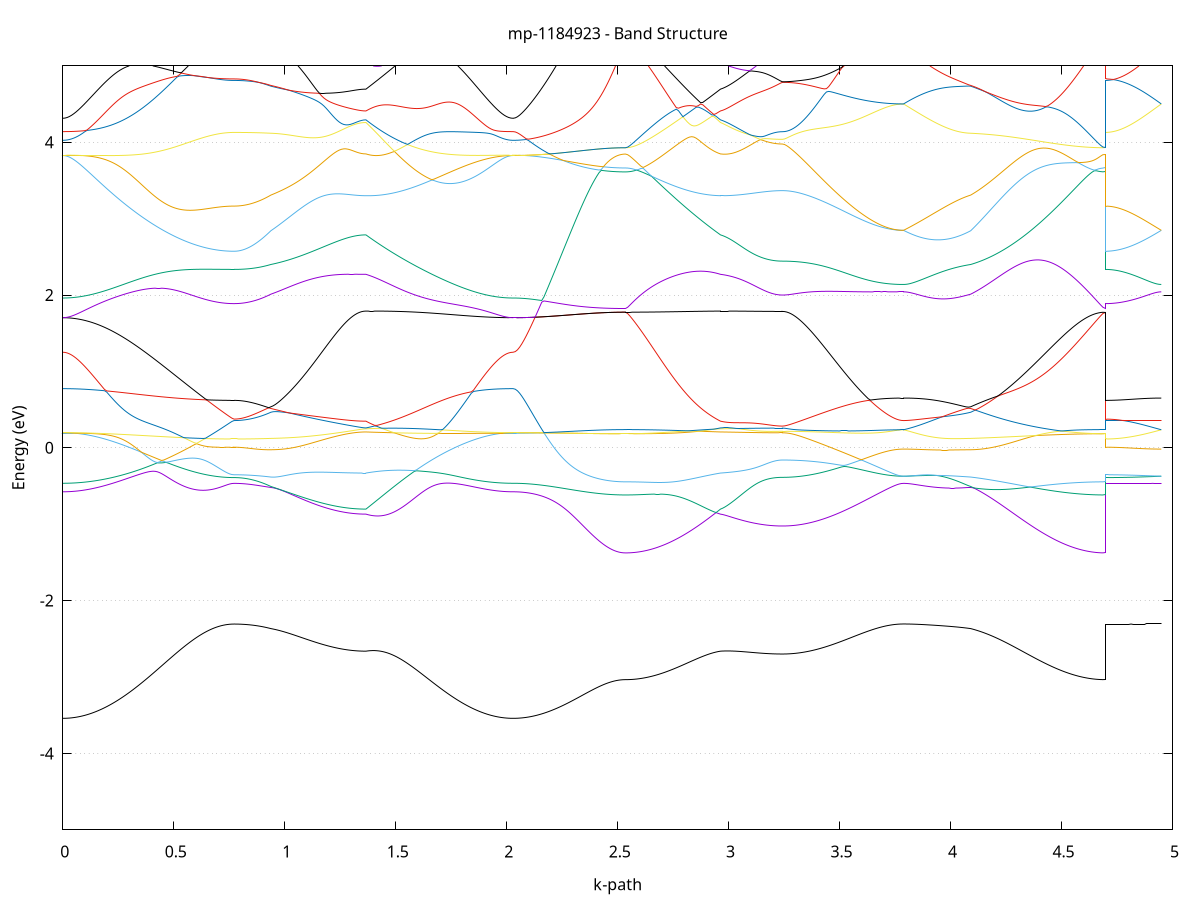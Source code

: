 set title 'mp-1184923 - Band Structure'
set xlabel 'k-path'
set ylabel 'Energy (eV)'
set grid y
set yrange [-5:5]
set terminal png size 800,600
set output 'mp-1184923_bands_gnuplot.png'
plot '-' using 1:2 with lines notitle, '-' using 1:2 with lines notitle, '-' using 1:2 with lines notitle, '-' using 1:2 with lines notitle, '-' using 1:2 with lines notitle, '-' using 1:2 with lines notitle, '-' using 1:2 with lines notitle, '-' using 1:2 with lines notitle, '-' using 1:2 with lines notitle, '-' using 1:2 with lines notitle, '-' using 1:2 with lines notitle, '-' using 1:2 with lines notitle, '-' using 1:2 with lines notitle, '-' using 1:2 with lines notitle, '-' using 1:2 with lines notitle, '-' using 1:2 with lines notitle, '-' using 1:2 with lines notitle, '-' using 1:2 with lines notitle, '-' using 1:2 with lines notitle, '-' using 1:2 with lines notitle, '-' using 1:2 with lines notitle, '-' using 1:2 with lines notitle, '-' using 1:2 with lines notitle, '-' using 1:2 with lines notitle, '-' using 1:2 with lines notitle, '-' using 1:2 with lines notitle, '-' using 1:2 with lines notitle, '-' using 1:2 with lines notitle, '-' using 1:2 with lines notitle, '-' using 1:2 with lines notitle, '-' using 1:2 with lines notitle, '-' using 1:2 with lines notitle, '-' using 1:2 with lines notitle, '-' using 1:2 with lines notitle, '-' using 1:2 with lines notitle, '-' using 1:2 with lines notitle, '-' using 1:2 with lines notitle, '-' using 1:2 with lines notitle, '-' using 1:2 with lines notitle, '-' using 1:2 with lines notitle, '-' using 1:2 with lines notitle, '-' using 1:2 with lines notitle, '-' using 1:2 with lines notitle, '-' using 1:2 with lines notitle, '-' using 1:2 with lines notitle, '-' using 1:2 with lines notitle, '-' using 1:2 with lines notitle, '-' using 1:2 with lines notitle
0.000000 -32.482218
0.009893 -32.482218
0.019785 -32.482218
0.029678 -32.482218
0.039571 -32.482218
0.049464 -32.482218
0.059356 -32.482218
0.069249 -32.482218
0.079142 -32.482218
0.089034 -32.482218
0.098927 -32.482218
0.108820 -32.482218
0.118712 -32.482218
0.128605 -32.482218
0.138498 -32.482218
0.148391 -32.482218
0.158283 -32.482218
0.168176 -32.482218
0.178069 -32.482218
0.187961 -32.482218
0.197854 -32.482218
0.207747 -32.482218
0.217640 -32.482218
0.227532 -32.482318
0.237425 -32.482318
0.247318 -32.482318
0.257210 -32.482318
0.267103 -32.482318
0.276996 -32.482318
0.286888 -32.482318
0.296781 -32.482318
0.306674 -32.482318
0.316567 -32.482318
0.326459 -32.482318
0.336352 -32.482318
0.346245 -32.482318
0.356137 -32.482318
0.366030 -32.482318
0.375923 -32.482318
0.385815 -32.482318
0.395708 -32.482318
0.405601 -32.482318
0.415494 -32.482318
0.425386 -32.482318
0.435279 -32.482318
0.445172 -32.482318
0.455064 -32.482318
0.464957 -32.482318
0.474850 -32.482318
0.484743 -32.482318
0.494635 -32.482318
0.504528 -32.482318
0.514421 -32.482318
0.524313 -32.482418
0.534206 -32.482418
0.544099 -32.482418
0.553991 -32.482418
0.563884 -32.482418
0.573777 -32.482418
0.583670 -32.482418
0.593562 -32.482418
0.603455 -32.482418
0.613348 -32.482418
0.623240 -32.482418
0.633133 -32.482418
0.643026 -32.482418
0.652919 -32.482418
0.662811 -32.482418
0.672704 -32.482418
0.682597 -32.482418
0.692489 -32.482418
0.702382 -32.482418
0.712275 -32.482418
0.722167 -32.482418
0.732060 -32.482418
0.741953 -32.482418
0.751846 -32.482418
0.761738 -32.482418
0.771631 -32.482418
0.771631 -32.482418
0.781400 -32.482418
0.791169 -32.482418
0.800939 -32.482418
0.810708 -32.482418
0.820477 -32.482418
0.830246 -32.482418
0.840016 -32.482418
0.849785 -32.482418
0.859554 -32.482418
0.869323 -32.482418
0.879092 -32.482418
0.888862 -32.482418
0.898631 -32.482418
0.908400 -32.482418
0.918169 -32.482418
0.927938 -32.482318
0.937708 -32.482318
0.937708 -32.482318
0.947666 -32.482318
0.957624 -32.482318
0.967582 -32.482318
0.977539 -32.482318
0.987497 -32.482318
0.997455 -32.482418
1.007413 -32.482418
1.017371 -32.482418
1.027329 -32.482418
1.037287 -32.482418
1.047245 -32.482418
1.057203 -32.482418
1.067161 -32.482418
1.077119 -32.482418
1.087077 -32.482418
1.097035 -32.482418
1.106993 -32.482418
1.116951 -32.482418
1.126909 -32.482418
1.136867 -32.482418
1.146824 -32.482418
1.156782 -32.482418
1.166740 -32.482418
1.176698 -32.482418
1.186656 -32.482418
1.196614 -32.482418
1.206572 -32.482418
1.216530 -32.482418
1.226488 -32.482418
1.236446 -32.482418
1.246404 -32.482418
1.256362 -32.482418
1.266320 -32.482418
1.276278 -32.482418
1.286236 -32.482418
1.296194 -32.482418
1.306152 -32.482418
1.316110 -32.482418
1.326067 -32.482418
1.336025 -32.482418
1.345983 -32.482418
1.355941 -32.482418
1.365899 -32.482418
1.365899 -32.482418
1.375796 -32.482418
1.385692 -32.482418
1.395588 -32.482418
1.405485 -32.482418
1.415381 -32.482418
1.425278 -32.482418
1.435174 -32.482418
1.445070 -32.482418
1.454967 -32.482418
1.464863 -32.482418
1.474760 -32.482418
1.484656 -32.482418
1.494553 -32.482418
1.504449 -32.482418
1.514345 -32.482418
1.524242 -32.482418
1.534138 -32.482418
1.544035 -32.482418
1.553931 -32.482418
1.563827 -32.482418
1.573724 -32.482418
1.583620 -32.482418
1.593517 -32.482418
1.603413 -32.482418
1.613309 -32.482418
1.623206 -32.482418
1.633102 -32.482418
1.642999 -32.482418
1.652895 -32.482418
1.662792 -32.482418
1.672688 -32.482418
1.682584 -32.482418
1.692481 -32.482418
1.702377 -32.482418
1.712274 -32.482318
1.722170 -32.482318
1.732066 -32.482318
1.741963 -32.482318
1.751859 -32.482318
1.761756 -32.482318
1.771652 -32.482318
1.781548 -32.482318
1.791445 -32.482318
1.801341 -32.482318
1.811238 -32.482318
1.821134 -32.482318
1.831030 -32.482318
1.840927 -32.482318
1.850823 -32.482318
1.860720 -32.482218
1.870616 -32.482218
1.880513 -32.482218
1.890409 -32.482218
1.900305 -32.482218
1.910202 -32.482218
1.920098 -32.482218
1.929995 -32.482218
1.939891 -32.482218
1.949787 -32.482218
1.959684 -32.482218
1.969580 -32.482218
1.979477 -32.482218
1.989373 -32.482218
1.999269 -32.482218
2.009166 -32.482218
2.019062 -32.482218
2.028959 -32.482218
2.028959 -32.482218
2.038885 -32.482218
2.048812 -32.482218
2.058739 -32.482218
2.068665 -32.482218
2.078592 -32.482218
2.088519 -32.482218
2.098445 -32.482218
2.108372 -32.482218
2.118299 -32.482218
2.128225 -32.482218
2.138152 -32.482218
2.148079 -32.482218
2.158006 -32.482218
2.167932 -32.482218
2.177859 -32.482218
2.187786 -32.482218
2.197712 -32.482218
2.207639 -32.482218
2.217566 -32.482218
2.227492 -32.482218
2.237419 -32.482218
2.247346 -32.482218
2.257272 -32.482218
2.267199 -32.482218
2.277126 -32.482218
2.287052 -32.482218
2.296979 -32.482218
2.306906 -32.482218
2.316832 -32.482218
2.326759 -32.482218
2.336686 -32.482218
2.346612 -32.482218
2.356539 -32.482218
2.366466 -32.482218
2.376392 -32.482218
2.386319 -32.482218
2.396246 -32.482218
2.406173 -32.482218
2.416099 -32.482218
2.426026 -32.482218
2.435953 -32.482218
2.445879 -32.482218
2.455806 -32.482218
2.465733 -32.482218
2.475659 -32.482218
2.485586 -32.482218
2.495513 -32.482218
2.505439 -32.482218
2.515366 -32.482218
2.525293 -32.482218
2.535219 -32.482218
2.535219 -32.482218
2.545177 -32.482218
2.555135 -32.482218
2.565093 -32.482218
2.575051 -32.482218
2.585009 -32.482218
2.594967 -32.482218
2.604925 -32.482218
2.614883 -32.482218
2.624841 -32.482218
2.634799 -32.482218
2.644757 -32.482218
2.654715 -32.482218
2.664673 -32.482218
2.674631 -32.482218
2.684589 -32.482218
2.694546 -32.482218
2.704504 -32.482218
2.714462 -32.482318
2.724420 -32.482318
2.734378 -32.482318
2.744336 -32.482318
2.754294 -32.482318
2.764252 -32.482318
2.774210 -32.482318
2.784168 -32.482318
2.794126 -32.482318
2.804084 -32.482318
2.814042 -32.482318
2.824000 -32.482318
2.833958 -32.482318
2.843916 -32.482318
2.853874 -32.482318
2.863831 -32.482418
2.873789 -32.482418
2.883747 -32.482418
2.893705 -32.482418
2.903663 -32.482418
2.913621 -32.482418
2.923579 -32.482418
2.933537 -32.482418
2.943495 -32.482418
2.953453 -32.482418
2.963411 -32.482418
2.963411 -32.482418
2.973377 -32.482418
2.983343 -32.482418
2.993309 -32.482418
3.003274 -32.482418
3.013240 -32.482418
3.023206 -32.482418
3.033172 -32.482418
3.043138 -32.482418
3.053104 -32.482418
3.063070 -32.482418
3.073035 -32.482418
3.083001 -32.482418
3.092967 -32.482418
3.102933 -32.482418
3.112899 -32.482418
3.122865 -32.482418
3.132831 -32.482418
3.142797 -32.482418
3.152762 -32.482418
3.162728 -32.482418
3.172694 -32.482418
3.182660 -32.482418
3.192626 -32.482418
3.202592 -32.482418
3.212558 -32.482418
3.222523 -32.482418
3.232489 -32.482418
3.242455 -32.482418
3.242455 -32.482418
3.252376 -32.482418
3.262296 -32.482418
3.272217 -32.482418
3.282137 -32.482418
3.292057 -32.482418
3.301978 -32.482418
3.311898 -32.482418
3.321819 -32.482418
3.331739 -32.482418
3.341660 -32.482418
3.351580 -32.482418
3.361501 -32.482418
3.371421 -32.482418
3.381342 -32.482418
3.391262 -32.482418
3.401183 -32.482418
3.411103 -32.482418
3.421024 -32.482418
3.430944 -32.482418
3.440864 -32.482418
3.450785 -32.482418
3.460705 -32.482418
3.470626 -32.482418
3.480546 -32.482418
3.490467 -32.482418
3.500387 -32.482418
3.510308 -32.482418
3.520228 -32.482418
3.530149 -32.482418
3.540069 -32.482418
3.549990 -32.482418
3.559910 -32.482418
3.569830 -32.482418
3.579751 -32.482418
3.589671 -32.482418
3.599592 -32.482418
3.609512 -32.482418
3.619433 -32.482418
3.629353 -32.482418
3.639274 -32.482418
3.649194 -32.482418
3.659115 -32.482418
3.669035 -32.482418
3.678956 -32.482418
3.688876 -32.482418
3.698797 -32.482418
3.708717 -32.482418
3.718637 -32.482418
3.728558 -32.482418
3.738478 -32.482418
3.748399 -32.482418
3.758319 -32.482418
3.768240 -32.482418
3.778160 -32.482418
3.788081 -32.482418
3.788081 -32.482418
3.797847 -32.482418
3.807613 -32.482418
3.817379 -32.482418
3.827145 -32.482418
3.836911 -32.482418
3.846677 -32.482418
3.856443 -32.482418
3.866209 -32.482418
3.875975 -32.482418
3.885741 -32.482418
3.895507 -32.482418
3.905274 -32.482418
3.915040 -32.482418
3.924806 -32.482418
3.934572 -32.482418
3.944338 -32.482418
3.954104 -32.482418
3.963870 -32.482418
3.973636 -32.482418
3.983402 -32.482418
3.993168 -32.482418
4.002934 -32.482418
4.012700 -32.482418
4.022466 -32.482418
4.032232 -32.482418
4.041999 -32.482418
4.051765 -32.482418
4.061531 -32.482418
4.071297 -32.482318
4.081063 -32.482318
4.090829 -32.482318
4.090829 -32.482318
4.100756 -32.482318
4.110683 -32.482318
4.120610 -32.482318
4.130537 -32.482318
4.140464 -32.482318
4.150392 -32.482318
4.160319 -32.482318
4.170246 -32.482318
4.180173 -32.482318
4.190100 -32.482318
4.200027 -32.482318
4.209954 -32.482318
4.219881 -32.482318
4.229809 -32.482318
4.239736 -32.482318
4.249663 -32.482318
4.259590 -32.482318
4.269517 -32.482318
4.279444 -32.482318
4.289371 -32.482318
4.299298 -32.482318
4.309225 -32.482318
4.319153 -32.482318
4.329080 -32.482318
4.339007 -32.482318
4.348934 -32.482318
4.358861 -32.482318
4.368788 -32.482318
4.378715 -32.482318
4.388642 -32.482318
4.398570 -32.482318
4.408497 -32.482318
4.418424 -32.482318
4.428351 -32.482318
4.438278 -32.482318
4.448205 -32.482318
4.458132 -32.482318
4.468059 -32.482218
4.477986 -32.482218
4.487914 -32.482218
4.497841 -32.482218
4.507768 -32.482218
4.517695 -32.482218
4.527622 -32.482218
4.537549 -32.482218
4.547476 -32.482218
4.557403 -32.482218
4.567331 -32.482218
4.577258 -32.482218
4.587185 -32.482218
4.597112 -32.482218
4.607039 -32.482218
4.616966 -32.482218
4.626893 -32.482218
4.636820 -32.482218
4.646747 -32.482218
4.656675 -32.482218
4.666602 -32.482218
4.676529 -32.482218
4.686456 -32.482218
4.696383 -32.482218
4.696383 -32.482418
4.706119 -32.482418
4.715855 -32.482418
4.725590 -32.482418
4.735326 -32.482418
4.745062 -32.482418
4.754798 -32.482418
4.764534 -32.482418
4.774269 -32.482418
4.784005 -32.482418
4.793741 -32.482418
4.803477 -32.482418
4.813212 -32.482418
4.822948 -32.482418
4.832684 -32.482418
4.842420 -32.482418
4.852156 -32.482418
4.861891 -32.482418
4.871627 -32.482418
4.881363 -32.482418
4.891099 -32.482418
4.900835 -32.482418
4.910570 -32.482418
4.920306 -32.482418
4.930042 -32.482418
4.939778 -32.482418
4.949513 -32.482418
e
0.000000 -32.482218
0.009893 -32.482218
0.019785 -32.482218
0.029678 -32.482218
0.039571 -32.482218
0.049464 -32.482218
0.059356 -32.482218
0.069249 -32.482218
0.079142 -32.482218
0.089034 -32.482218
0.098927 -32.482218
0.108820 -32.482218
0.118712 -32.482218
0.128605 -32.482218
0.138498 -32.482218
0.148391 -32.482218
0.158283 -32.482218
0.168176 -32.482218
0.178069 -32.482218
0.187961 -32.482218
0.197854 -32.482218
0.207747 -32.482218
0.217640 -32.482218
0.227532 -32.482218
0.237425 -32.482218
0.247318 -32.482218
0.257210 -32.482218
0.267103 -32.482218
0.276996 -32.482218
0.286888 -32.482218
0.296781 -32.482218
0.306674 -32.482218
0.316567 -32.482218
0.326459 -32.482318
0.336352 -32.482318
0.346245 -32.482318
0.356137 -32.482318
0.366030 -32.482318
0.375923 -32.482318
0.385815 -32.482318
0.395708 -32.482318
0.405601 -32.482318
0.415494 -32.482318
0.425386 -32.482318
0.435279 -32.482318
0.445172 -32.482318
0.455064 -32.482318
0.464957 -32.482318
0.474850 -32.482318
0.484743 -32.482318
0.494635 -32.482318
0.504528 -32.482318
0.514421 -32.482318
0.524313 -32.482318
0.534206 -32.482318
0.544099 -32.482318
0.553991 -32.482318
0.563884 -32.482318
0.573777 -32.482318
0.583670 -32.482318
0.593562 -32.482318
0.603455 -32.482318
0.613348 -32.482318
0.623240 -32.482318
0.633133 -32.482318
0.643026 -32.482318
0.652919 -32.482318
0.662811 -32.482318
0.672704 -32.482318
0.682597 -32.482318
0.692489 -32.482318
0.702382 -32.482318
0.712275 -32.482318
0.722167 -32.482318
0.732060 -32.482318
0.741953 -32.482318
0.751846 -32.482318
0.761738 -32.482318
0.771631 -32.482318
0.771631 -32.482318
0.781400 -32.482318
0.791169 -32.482318
0.800939 -32.482318
0.810708 -32.482318
0.820477 -32.482318
0.830246 -32.482318
0.840016 -32.482318
0.849785 -32.482318
0.859554 -32.482318
0.869323 -32.482318
0.879092 -32.482318
0.888862 -32.482318
0.898631 -32.482318
0.908400 -32.482318
0.918169 -32.482318
0.927938 -32.482318
0.937708 -32.482318
0.937708 -32.482318
0.947666 -32.482318
0.957624 -32.482318
0.967582 -32.482318
0.977539 -32.482318
0.987497 -32.482318
0.997455 -32.482318
1.007413 -32.482318
1.017371 -32.482318
1.027329 -32.482318
1.037287 -32.482318
1.047245 -32.482318
1.057203 -32.482318
1.067161 -32.482318
1.077119 -32.482318
1.087077 -32.482318
1.097035 -32.482318
1.106993 -32.482318
1.116951 -32.482318
1.126909 -32.482318
1.136867 -32.482318
1.146824 -32.482218
1.156782 -32.482218
1.166740 -32.482218
1.176698 -32.482218
1.186656 -32.482218
1.196614 -32.482218
1.206572 -32.482218
1.216530 -32.482218
1.226488 -32.482218
1.236446 -32.482218
1.246404 -32.482218
1.256362 -32.482218
1.266320 -32.482218
1.276278 -32.482218
1.286236 -32.482218
1.296194 -32.482218
1.306152 -32.482218
1.316110 -32.482218
1.326067 -32.482218
1.336025 -32.482218
1.345983 -32.482218
1.355941 -32.482218
1.365899 -32.482218
1.365899 -32.482218
1.375796 -32.482218
1.385692 -32.482218
1.395588 -32.482218
1.405485 -32.482218
1.415381 -32.482218
1.425278 -32.482218
1.435174 -32.482218
1.445070 -32.482218
1.454967 -32.482218
1.464863 -32.482218
1.474760 -32.482218
1.484656 -32.482218
1.494553 -32.482218
1.504449 -32.482218
1.514345 -32.482218
1.524242 -32.482218
1.534138 -32.482218
1.544035 -32.482218
1.553931 -32.482218
1.563827 -32.482218
1.573724 -32.482218
1.583620 -32.482218
1.593517 -32.482218
1.603413 -32.482218
1.613309 -32.482218
1.623206 -32.482218
1.633102 -32.482218
1.642999 -32.482218
1.652895 -32.482218
1.662792 -32.482218
1.672688 -32.482218
1.682584 -32.482218
1.692481 -32.482218
1.702377 -32.482218
1.712274 -32.482218
1.722170 -32.482218
1.732066 -32.482218
1.741963 -32.482218
1.751859 -32.482218
1.761756 -32.482218
1.771652 -32.482218
1.781548 -32.482218
1.791445 -32.482218
1.801341 -32.482218
1.811238 -32.482218
1.821134 -32.482218
1.831030 -32.482218
1.840927 -32.482218
1.850823 -32.482218
1.860720 -32.482218
1.870616 -32.482218
1.880513 -32.482218
1.890409 -32.482218
1.900305 -32.482218
1.910202 -32.482218
1.920098 -32.482218
1.929995 -32.482218
1.939891 -32.482218
1.949787 -32.482218
1.959684 -32.482218
1.969580 -32.482218
1.979477 -32.482218
1.989373 -32.482218
1.999269 -32.482218
2.009166 -32.482218
2.019062 -32.482218
2.028959 -32.482218
2.028959 -32.482218
2.038885 -32.482218
2.048812 -32.482218
2.058739 -32.482218
2.068665 -32.482218
2.078592 -32.482218
2.088519 -32.482218
2.098445 -32.482218
2.108372 -32.482218
2.118299 -32.482218
2.128225 -32.482218
2.138152 -32.482218
2.148079 -32.482218
2.158006 -32.482218
2.167932 -32.482218
2.177859 -32.482218
2.187786 -32.482218
2.197712 -32.482218
2.207639 -32.482218
2.217566 -32.482218
2.227492 -32.482218
2.237419 -32.482218
2.247346 -32.482218
2.257272 -32.482218
2.267199 -32.482218
2.277126 -32.482218
2.287052 -32.482218
2.296979 -32.482218
2.306906 -32.482218
2.316832 -32.482218
2.326759 -32.482218
2.336686 -32.482218
2.346612 -32.482218
2.356539 -32.482218
2.366466 -32.482218
2.376392 -32.482218
2.386319 -32.482218
2.396246 -32.482218
2.406173 -32.482218
2.416099 -32.482218
2.426026 -32.482218
2.435953 -32.482218
2.445879 -32.482218
2.455806 -32.482218
2.465733 -32.482218
2.475659 -32.482218
2.485586 -32.482218
2.495513 -32.482218
2.505439 -32.482218
2.515366 -32.482218
2.525293 -32.482218
2.535219 -32.482218
2.535219 -32.482218
2.545177 -32.482218
2.555135 -32.482218
2.565093 -32.482218
2.575051 -32.482218
2.585009 -32.482218
2.594967 -32.482218
2.604925 -32.482218
2.614883 -32.482218
2.624841 -32.482218
2.634799 -32.482218
2.644757 -32.482218
2.654715 -32.482218
2.664673 -32.482218
2.674631 -32.482218
2.684589 -32.482218
2.694546 -32.482218
2.704504 -32.482218
2.714462 -32.482218
2.724420 -32.482218
2.734378 -32.482218
2.744336 -32.482218
2.754294 -32.482218
2.764252 -32.482218
2.774210 -32.482218
2.784168 -32.482218
2.794126 -32.482218
2.804084 -32.482218
2.814042 -32.482218
2.824000 -32.482218
2.833958 -32.482218
2.843916 -32.482218
2.853874 -32.482218
2.863831 -32.482218
2.873789 -32.482218
2.883747 -32.482218
2.893705 -32.482218
2.903663 -32.482218
2.913621 -32.482218
2.923579 -32.482218
2.933537 -32.482218
2.943495 -32.482218
2.953453 -32.482218
2.963411 -32.482218
2.963411 -32.482218
2.973377 -32.482218
2.983343 -32.482218
2.993309 -32.482218
3.003274 -32.482218
3.013240 -32.482218
3.023206 -32.482218
3.033172 -32.482218
3.043138 -32.482218
3.053104 -32.482218
3.063070 -32.482218
3.073035 -32.482218
3.083001 -32.482218
3.092967 -32.482218
3.102933 -32.482218
3.112899 -32.482218
3.122865 -32.482218
3.132831 -32.482218
3.142797 -32.482218
3.152762 -32.482218
3.162728 -32.482218
3.172694 -32.482218
3.182660 -32.482218
3.192626 -32.482218
3.202592 -32.482218
3.212558 -32.482218
3.222523 -32.482218
3.232489 -32.482218
3.242455 -32.482218
3.242455 -32.482218
3.252376 -32.482218
3.262296 -32.482218
3.272217 -32.482218
3.282137 -32.482218
3.292057 -32.482218
3.301978 -32.482218
3.311898 -32.482218
3.321819 -32.482218
3.331739 -32.482218
3.341660 -32.482218
3.351580 -32.482218
3.361501 -32.482218
3.371421 -32.482218
3.381342 -32.482218
3.391262 -32.482218
3.401183 -32.482218
3.411103 -32.482218
3.421024 -32.482218
3.430944 -32.482218
3.440864 -32.482218
3.450785 -32.482218
3.460705 -32.482218
3.470626 -32.482218
3.480546 -32.482318
3.490467 -32.482318
3.500387 -32.482318
3.510308 -32.482318
3.520228 -32.482318
3.530149 -32.482318
3.540069 -32.482318
3.549990 -32.482318
3.559910 -32.482318
3.569830 -32.482318
3.579751 -32.482318
3.589671 -32.482318
3.599592 -32.482318
3.609512 -32.482318
3.619433 -32.482318
3.629353 -32.482318
3.639274 -32.482318
3.649194 -32.482318
3.659115 -32.482318
3.669035 -32.482318
3.678956 -32.482318
3.688876 -32.482318
3.698797 -32.482318
3.708717 -32.482318
3.718637 -32.482318
3.728558 -32.482318
3.738478 -32.482318
3.748399 -32.482418
3.758319 -32.482418
3.768240 -32.482418
3.778160 -32.482418
3.788081 -32.482418
3.788081 -32.482418
3.797847 -32.482418
3.807613 -32.482418
3.817379 -32.482318
3.827145 -32.482318
3.836911 -32.482318
3.846677 -32.482318
3.856443 -32.482318
3.866209 -32.482318
3.875975 -32.482318
3.885741 -32.482318
3.895507 -32.482318
3.905274 -32.482318
3.915040 -32.482318
3.924806 -32.482318
3.934572 -32.482318
3.944338 -32.482318
3.954104 -32.482318
3.963870 -32.482318
3.973636 -32.482318
3.983402 -32.482318
3.993168 -32.482318
4.002934 -32.482318
4.012700 -32.482318
4.022466 -32.482318
4.032232 -32.482318
4.041999 -32.482318
4.051765 -32.482318
4.061531 -32.482318
4.071297 -32.482318
4.081063 -32.482318
4.090829 -32.482318
4.090829 -32.482318
4.100756 -32.482318
4.110683 -32.482318
4.120610 -32.482318
4.130537 -32.482318
4.140464 -32.482318
4.150392 -32.482318
4.160319 -32.482318
4.170246 -32.482318
4.180173 -32.482318
4.190100 -32.482318
4.200027 -32.482318
4.209954 -32.482318
4.219881 -32.482318
4.229809 -32.482318
4.239736 -32.482318
4.249663 -32.482318
4.259590 -32.482318
4.269517 -32.482318
4.279444 -32.482318
4.289371 -32.482318
4.299298 -32.482318
4.309225 -32.482318
4.319153 -32.482318
4.329080 -32.482318
4.339007 -32.482318
4.348934 -32.482318
4.358861 -32.482318
4.368788 -32.482318
4.378715 -32.482318
4.388642 -32.482318
4.398570 -32.482318
4.408497 -32.482218
4.418424 -32.482218
4.428351 -32.482218
4.438278 -32.482218
4.448205 -32.482218
4.458132 -32.482218
4.468059 -32.482218
4.477986 -32.482218
4.487914 -32.482218
4.497841 -32.482218
4.507768 -32.482218
4.517695 -32.482218
4.527622 -32.482218
4.537549 -32.482218
4.547476 -32.482218
4.557403 -32.482218
4.567331 -32.482218
4.577258 -32.482218
4.587185 -32.482218
4.597112 -32.482218
4.607039 -32.482218
4.616966 -32.482218
4.626893 -32.482218
4.636820 -32.482218
4.646747 -32.482218
4.656675 -32.482218
4.666602 -32.482218
4.676529 -32.482218
4.686456 -32.482218
4.696383 -32.482218
4.696383 -32.482318
4.706119 -32.482318
4.715855 -32.482318
4.725590 -32.482318
4.735326 -32.482318
4.745062 -32.482318
4.754798 -32.482318
4.764534 -32.482318
4.774269 -32.482318
4.784005 -32.482318
4.793741 -32.482318
4.803477 -32.482318
4.813212 -32.482318
4.822948 -32.482318
4.832684 -32.482318
4.842420 -32.482318
4.852156 -32.482318
4.861891 -32.482318
4.871627 -32.482318
4.881363 -32.482318
4.891099 -32.482318
4.900835 -32.482318
4.910570 -32.482318
4.920306 -32.482318
4.930042 -32.482418
4.939778 -32.482418
4.949513 -32.482418
e
0.000000 -32.397118
0.009893 -32.397118
0.019785 -32.397118
0.029678 -32.397118
0.039571 -32.397118
0.049464 -32.397118
0.059356 -32.397118
0.069249 -32.397118
0.079142 -32.397118
0.089034 -32.397118
0.098927 -32.397118
0.108820 -32.397118
0.118712 -32.397118
0.128605 -32.397118
0.138498 -32.397118
0.148391 -32.397118
0.158283 -32.397118
0.168176 -32.397118
0.178069 -32.397118
0.187961 -32.397118
0.197854 -32.397118
0.207747 -32.397118
0.217640 -32.397118
0.227532 -32.397118
0.237425 -32.397118
0.247318 -32.397118
0.257210 -32.397118
0.267103 -32.397118
0.276996 -32.397118
0.286888 -32.397118
0.296781 -32.397118
0.306674 -32.397118
0.316567 -32.397118
0.326459 -32.397118
0.336352 -32.397118
0.346245 -32.397118
0.356137 -32.397118
0.366030 -32.397118
0.375923 -32.397118
0.385815 -32.397118
0.395708 -32.397118
0.405601 -32.397118
0.415494 -32.397118
0.425386 -32.397118
0.435279 -32.397118
0.445172 -32.397118
0.455064 -32.397118
0.464957 -32.397118
0.474850 -32.397118
0.484743 -32.397118
0.494635 -32.397118
0.504528 -32.397118
0.514421 -32.397118
0.524313 -32.397118
0.534206 -32.397118
0.544099 -32.397118
0.553991 -32.397118
0.563884 -32.397118
0.573777 -32.397118
0.583670 -32.397118
0.593562 -32.397118
0.603455 -32.397118
0.613348 -32.397118
0.623240 -32.397118
0.633133 -32.397118
0.643026 -32.397118
0.652919 -32.397118
0.662811 -32.397118
0.672704 -32.397118
0.682597 -32.397118
0.692489 -32.397118
0.702382 -32.397118
0.712275 -32.397118
0.722167 -32.397118
0.732060 -32.397118
0.741953 -32.397118
0.751846 -32.397118
0.761738 -32.397118
0.771631 -32.397118
0.771631 -32.397118
0.781400 -32.397118
0.791169 -32.397118
0.800939 -32.397118
0.810708 -32.397118
0.820477 -32.397118
0.830246 -32.397118
0.840016 -32.397118
0.849785 -32.397118
0.859554 -32.397118
0.869323 -32.397118
0.879092 -32.397118
0.888862 -32.397118
0.898631 -32.397118
0.908400 -32.397118
0.918169 -32.397118
0.927938 -32.397118
0.937708 -32.397118
0.937708 -32.397118
0.947666 -32.397118
0.957624 -32.397118
0.967582 -32.397118
0.977539 -32.397118
0.987497 -32.397118
0.997455 -32.397118
1.007413 -32.397118
1.017371 -32.397118
1.027329 -32.397118
1.037287 -32.397118
1.047245 -32.397118
1.057203 -32.397118
1.067161 -32.397118
1.077119 -32.397118
1.087077 -32.397118
1.097035 -32.397118
1.106993 -32.397118
1.116951 -32.397118
1.126909 -32.397118
1.136867 -32.397118
1.146824 -32.397118
1.156782 -32.397118
1.166740 -32.397118
1.176698 -32.397118
1.186656 -32.397118
1.196614 -32.397118
1.206572 -32.397118
1.216530 -32.397118
1.226488 -32.397118
1.236446 -32.397118
1.246404 -32.397118
1.256362 -32.397118
1.266320 -32.397118
1.276278 -32.397118
1.286236 -32.397118
1.296194 -32.397118
1.306152 -32.397118
1.316110 -32.397118
1.326067 -32.397118
1.336025 -32.397118
1.345983 -32.397118
1.355941 -32.397118
1.365899 -32.397118
1.365899 -32.397118
1.375796 -32.397118
1.385692 -32.397118
1.395588 -32.397118
1.405485 -32.397118
1.415381 -32.397118
1.425278 -32.397118
1.435174 -32.397118
1.445070 -32.397118
1.454967 -32.397118
1.464863 -32.397118
1.474760 -32.397118
1.484656 -32.397118
1.494553 -32.397118
1.504449 -32.397118
1.514345 -32.397118
1.524242 -32.397118
1.534138 -32.397118
1.544035 -32.397118
1.553931 -32.397118
1.563827 -32.397118
1.573724 -32.397118
1.583620 -32.397118
1.593517 -32.397118
1.603413 -32.397118
1.613309 -32.397118
1.623206 -32.397118
1.633102 -32.397118
1.642999 -32.397118
1.652895 -32.397118
1.662792 -32.397118
1.672688 -32.397118
1.682584 -32.397118
1.692481 -32.397118
1.702377 -32.397118
1.712274 -32.397118
1.722170 -32.397118
1.732066 -32.397118
1.741963 -32.397118
1.751859 -32.397118
1.761756 -32.397118
1.771652 -32.397118
1.781548 -32.397118
1.791445 -32.397118
1.801341 -32.397118
1.811238 -32.397118
1.821134 -32.397118
1.831030 -32.397118
1.840927 -32.397118
1.850823 -32.397118
1.860720 -32.397118
1.870616 -32.397118
1.880513 -32.397118
1.890409 -32.397118
1.900305 -32.397118
1.910202 -32.397118
1.920098 -32.397118
1.929995 -32.397118
1.939891 -32.397118
1.949787 -32.397118
1.959684 -32.397118
1.969580 -32.397118
1.979477 -32.397118
1.989373 -32.397118
1.999269 -32.397118
2.009166 -32.397118
2.019062 -32.397118
2.028959 -32.397118
2.028959 -32.397118
2.038885 -32.397118
2.048812 -32.397118
2.058739 -32.397118
2.068665 -32.397118
2.078592 -32.397118
2.088519 -32.397118
2.098445 -32.397118
2.108372 -32.397118
2.118299 -32.397118
2.128225 -32.397118
2.138152 -32.397118
2.148079 -32.397118
2.158006 -32.397118
2.167932 -32.397118
2.177859 -32.397118
2.187786 -32.397118
2.197712 -32.397118
2.207639 -32.397118
2.217566 -32.397118
2.227492 -32.397118
2.237419 -32.397118
2.247346 -32.397118
2.257272 -32.397218
2.267199 -32.397218
2.277126 -32.397218
2.287052 -32.397218
2.296979 -32.397218
2.306906 -32.397218
2.316832 -32.397218
2.326759 -32.397218
2.336686 -32.397218
2.346612 -32.397218
2.356539 -32.397218
2.366466 -32.397218
2.376392 -32.397218
2.386319 -32.397218
2.396246 -32.397218
2.406173 -32.397218
2.416099 -32.397218
2.426026 -32.397218
2.435953 -32.397218
2.445879 -32.397218
2.455806 -32.397218
2.465733 -32.397218
2.475659 -32.397218
2.485586 -32.397218
2.495513 -32.397218
2.505439 -32.397218
2.515366 -32.397218
2.525293 -32.397218
2.535219 -32.397218
2.535219 -32.397218
2.545177 -32.397218
2.555135 -32.397218
2.565093 -32.397218
2.575051 -32.397218
2.585009 -32.397218
2.594967 -32.397218
2.604925 -32.397218
2.614883 -32.397218
2.624841 -32.397218
2.634799 -32.397218
2.644757 -32.397218
2.654715 -32.397218
2.664673 -32.397218
2.674631 -32.397218
2.684589 -32.397218
2.694546 -32.397218
2.704504 -32.397218
2.714462 -32.397218
2.724420 -32.397218
2.734378 -32.397218
2.744336 -32.397218
2.754294 -32.397218
2.764252 -32.397218
2.774210 -32.397218
2.784168 -32.397218
2.794126 -32.397218
2.804084 -32.397218
2.814042 -32.397218
2.824000 -32.397218
2.833958 -32.397218
2.843916 -32.397218
2.853874 -32.397218
2.863831 -32.397218
2.873789 -32.397218
2.883747 -32.397218
2.893705 -32.397218
2.903663 -32.397218
2.913621 -32.397218
2.923579 -32.397218
2.933537 -32.397118
2.943495 -32.397118
2.953453 -32.397118
2.963411 -32.397118
2.963411 -32.397118
2.973377 -32.397118
2.983343 -32.397118
2.993309 -32.397118
3.003274 -32.397118
3.013240 -32.397118
3.023206 -32.397118
3.033172 -32.397118
3.043138 -32.397118
3.053104 -32.397118
3.063070 -32.397118
3.073035 -32.397118
3.083001 -32.397118
3.092967 -32.397118
3.102933 -32.397118
3.112899 -32.397118
3.122865 -32.397118
3.132831 -32.397118
3.142797 -32.397118
3.152762 -32.397118
3.162728 -32.397118
3.172694 -32.397118
3.182660 -32.397118
3.192626 -32.397118
3.202592 -32.397118
3.212558 -32.397118
3.222523 -32.397118
3.232489 -32.397118
3.242455 -32.397118
3.242455 -32.397118
3.252376 -32.397118
3.262296 -32.397118
3.272217 -32.397118
3.282137 -32.397118
3.292057 -32.397118
3.301978 -32.397118
3.311898 -32.397118
3.321819 -32.397118
3.331739 -32.397118
3.341660 -32.397118
3.351580 -32.397118
3.361501 -32.397118
3.371421 -32.397118
3.381342 -32.397118
3.391262 -32.397118
3.401183 -32.397118
3.411103 -32.397118
3.421024 -32.397118
3.430944 -32.397118
3.440864 -32.397118
3.450785 -32.397118
3.460705 -32.397118
3.470626 -32.397118
3.480546 -32.397118
3.490467 -32.397118
3.500387 -32.397118
3.510308 -32.397118
3.520228 -32.397118
3.530149 -32.397118
3.540069 -32.397118
3.549990 -32.397118
3.559910 -32.397118
3.569830 -32.397118
3.579751 -32.397118
3.589671 -32.397118
3.599592 -32.397118
3.609512 -32.397118
3.619433 -32.397118
3.629353 -32.397118
3.639274 -32.397118
3.649194 -32.397118
3.659115 -32.397118
3.669035 -32.397118
3.678956 -32.397118
3.688876 -32.397118
3.698797 -32.397118
3.708717 -32.397118
3.718637 -32.397118
3.728558 -32.397118
3.738478 -32.397118
3.748399 -32.397118
3.758319 -32.397118
3.768240 -32.397118
3.778160 -32.397118
3.788081 -32.397118
3.788081 -32.397118
3.797847 -32.397118
3.807613 -32.397118
3.817379 -32.397118
3.827145 -32.397118
3.836911 -32.397118
3.846677 -32.397118
3.856443 -32.397118
3.866209 -32.397118
3.875975 -32.397118
3.885741 -32.397118
3.895507 -32.397118
3.905274 -32.397118
3.915040 -32.397118
3.924806 -32.397118
3.934572 -32.397118
3.944338 -32.397118
3.954104 -32.397118
3.963870 -32.397118
3.973636 -32.397118
3.983402 -32.397118
3.993168 -32.397118
4.002934 -32.397118
4.012700 -32.397118
4.022466 -32.397118
4.032232 -32.397118
4.041999 -32.397118
4.051765 -32.397118
4.061531 -32.397118
4.071297 -32.397118
4.081063 -32.397118
4.090829 -32.397118
4.090829 -32.397118
4.100756 -32.397118
4.110683 -32.397118
4.120610 -32.397118
4.130537 -32.397118
4.140464 -32.397118
4.150392 -32.397118
4.160319 -32.397118
4.170246 -32.397118
4.180173 -32.397118
4.190100 -32.397118
4.200027 -32.397118
4.209954 -32.397118
4.219881 -32.397118
4.229809 -32.397118
4.239736 -32.397118
4.249663 -32.397118
4.259590 -32.397118
4.269517 -32.397118
4.279444 -32.397118
4.289371 -32.397118
4.299298 -32.397118
4.309225 -32.397118
4.319153 -32.397118
4.329080 -32.397218
4.339007 -32.397218
4.348934 -32.397218
4.358861 -32.397218
4.368788 -32.397218
4.378715 -32.397218
4.388642 -32.397218
4.398570 -32.397218
4.408497 -32.397218
4.418424 -32.397218
4.428351 -32.397218
4.438278 -32.397218
4.448205 -32.397218
4.458132 -32.397218
4.468059 -32.397218
4.477986 -32.397218
4.487914 -32.397218
4.497841 -32.397218
4.507768 -32.397218
4.517695 -32.397218
4.527622 -32.397218
4.537549 -32.397218
4.547476 -32.397218
4.557403 -32.397218
4.567331 -32.397218
4.577258 -32.397218
4.587185 -32.397218
4.597112 -32.397218
4.607039 -32.397218
4.616966 -32.397218
4.626893 -32.397218
4.636820 -32.397218
4.646747 -32.397218
4.656675 -32.397218
4.666602 -32.397218
4.676529 -32.397218
4.686456 -32.397218
4.696383 -32.397218
4.696383 -32.397118
4.706119 -32.397118
4.715855 -32.397118
4.725590 -32.397118
4.735326 -32.397118
4.745062 -32.397118
4.754798 -32.397118
4.764534 -32.397118
4.774269 -32.397118
4.784005 -32.397118
4.793741 -32.397118
4.803477 -32.397118
4.813212 -32.397118
4.822948 -32.397118
4.832684 -32.397118
4.842420 -32.397118
4.852156 -32.397118
4.861891 -32.397118
4.871627 -32.397118
4.881363 -32.397118
4.891099 -32.397118
4.900835 -32.397118
4.910570 -32.397118
4.920306 -32.397118
4.930042 -32.397118
4.939778 -32.397118
4.949513 -32.397118
e
0.000000 -31.437718
0.009893 -31.437718
0.019785 -31.437718
0.029678 -31.437718
0.039571 -31.437618
0.049464 -31.437618
0.059356 -31.437618
0.069249 -31.437518
0.079142 -31.437518
0.089034 -31.437418
0.098927 -31.437318
0.108820 -31.437318
0.118712 -31.437218
0.128605 -31.437118
0.138498 -31.437018
0.148391 -31.436918
0.158283 -31.436818
0.168176 -31.436718
0.178069 -31.436518
0.187961 -31.436418
0.197854 -31.436318
0.207747 -31.436118
0.217640 -31.436018
0.227532 -31.435818
0.237425 -31.435718
0.247318 -31.435518
0.257210 -31.435418
0.267103 -31.435218
0.276996 -31.435018
0.286888 -31.434918
0.296781 -31.434718
0.306674 -31.434518
0.316567 -31.434318
0.326459 -31.434118
0.336352 -31.434018
0.346245 -31.433818
0.356137 -31.433618
0.366030 -31.433418
0.375923 -31.433218
0.385815 -31.433018
0.395708 -31.432818
0.405601 -31.432718
0.415494 -31.432518
0.425386 -31.432318
0.435279 -31.432118
0.445172 -31.431918
0.455064 -31.431718
0.464957 -31.431518
0.474850 -31.431418
0.484743 -31.431218
0.494635 -31.431018
0.504528 -31.430918
0.514421 -31.430718
0.524313 -31.430518
0.534206 -31.430418
0.544099 -31.430218
0.553991 -31.430118
0.563884 -31.429918
0.573777 -31.429818
0.583670 -31.429718
0.593562 -31.429518
0.603455 -31.429418
0.613348 -31.429318
0.623240 -31.429218
0.633133 -31.429118
0.643026 -31.429018
0.652919 -31.428918
0.662811 -31.428818
0.672704 -31.428718
0.682597 -31.428618
0.692489 -31.428618
0.702382 -31.428518
0.712275 -31.428518
0.722167 -31.428418
0.732060 -31.428418
0.741953 -31.428418
0.751846 -31.428418
0.761738 -31.428418
0.771631 -31.428418
0.771631 -31.428418
0.781400 -31.428418
0.791169 -31.428418
0.800939 -31.428418
0.810708 -31.428418
0.820477 -31.428518
0.830246 -31.428518
0.840016 -31.428518
0.849785 -31.428618
0.859554 -31.428618
0.869323 -31.428718
0.879092 -31.428818
0.888862 -31.428918
0.898631 -31.428918
0.908400 -31.429018
0.918169 -31.429118
0.927938 -31.429218
0.937708 -31.429318
0.937708 -31.429318
0.947666 -31.429418
0.957624 -31.429518
0.967582 -31.429618
0.977539 -31.429718
0.987497 -31.429718
0.997455 -31.429818
1.007413 -31.429918
1.017371 -31.429918
1.027329 -31.430018
1.037287 -31.430118
1.047245 -31.430218
1.057203 -31.430218
1.067161 -31.430318
1.077119 -31.430418
1.087077 -31.430418
1.097035 -31.430518
1.106993 -31.430518
1.116951 -31.430618
1.126909 -31.430618
1.136867 -31.430718
1.146824 -31.430818
1.156782 -31.430818
1.166740 -31.430818
1.176698 -31.430918
1.186656 -31.430918
1.196614 -31.431018
1.206572 -31.431018
1.216530 -31.431118
1.226488 -31.431118
1.236446 -31.431118
1.246404 -31.431218
1.256362 -31.431218
1.266320 -31.431218
1.276278 -31.431218
1.286236 -31.431218
1.296194 -31.431318
1.306152 -31.431318
1.316110 -31.431318
1.326067 -31.431318
1.336025 -31.431318
1.345983 -31.431318
1.355941 -31.431318
1.365899 -31.431318
1.365899 -31.431318
1.375796 -31.431118
1.385692 -31.430818
1.395588 -31.430618
1.405485 -31.430418
1.415381 -31.430118
1.425278 -31.429918
1.435174 -31.429618
1.445070 -31.429418
1.454967 -31.429118
1.464863 -31.428918
1.474760 -31.428618
1.484656 -31.428618
1.494553 -31.428818
1.504449 -31.429118
1.514345 -31.429318
1.524242 -31.429618
1.534138 -31.429818
1.544035 -31.430118
1.553931 -31.430418
1.563827 -31.430618
1.573724 -31.430918
1.583620 -31.431118
1.593517 -31.431418
1.603413 -31.431618
1.613309 -31.431818
1.623206 -31.432118
1.633102 -31.432318
1.642999 -31.432618
1.652895 -31.432818
1.662792 -31.433018
1.672688 -31.433218
1.682584 -31.433518
1.692481 -31.433718
1.702377 -31.433918
1.712274 -31.434118
1.722170 -31.434318
1.732066 -31.434518
1.741963 -31.434718
1.751859 -31.434918
1.761756 -31.435118
1.771652 -31.435318
1.781548 -31.435418
1.791445 -31.435618
1.801341 -31.435818
1.811238 -31.435918
1.821134 -31.436118
1.831030 -31.436218
1.840927 -31.436418
1.850823 -31.436518
1.860720 -31.436618
1.870616 -31.436818
1.880513 -31.436918
1.890409 -31.437018
1.900305 -31.437118
1.910202 -31.437218
1.920098 -31.437218
1.929995 -31.437318
1.939891 -31.437418
1.949787 -31.437518
1.959684 -31.437518
1.969580 -31.437618
1.979477 -31.437618
1.989373 -31.437618
1.999269 -31.437718
2.009166 -31.437718
2.019062 -31.437718
2.028959 -31.437718
2.028959 -31.437718
2.038885 -31.437718
2.048812 -31.437718
2.058739 -31.437718
2.068665 -31.437718
2.078592 -31.437718
2.088519 -31.437718
2.098445 -31.437718
2.108372 -31.437718
2.118299 -31.437718
2.128225 -31.437718
2.138152 -31.437618
2.148079 -31.437618
2.158006 -31.437618
2.167932 -31.437618
2.177859 -31.437618
2.187786 -31.437618
2.197712 -31.437618
2.207639 -31.437618
2.217566 -31.437618
2.227492 -31.437518
2.237419 -31.437518
2.247346 -31.437518
2.257272 -31.437518
2.267199 -31.437518
2.277126 -31.437518
2.287052 -31.437518
2.296979 -31.437418
2.306906 -31.437418
2.316832 -31.437418
2.326759 -31.437418
2.336686 -31.437418
2.346612 -31.437418
2.356539 -31.437418
2.366466 -31.437318
2.376392 -31.437318
2.386319 -31.437318
2.396246 -31.437318
2.406173 -31.437318
2.416099 -31.437318
2.426026 -31.437318
2.435953 -31.437318
2.445879 -31.437318
2.455806 -31.437318
2.465733 -31.437218
2.475659 -31.437218
2.485586 -31.437218
2.495513 -31.437218
2.505439 -31.437218
2.515366 -31.437218
2.525293 -31.437218
2.535219 -31.437218
2.535219 -31.437218
2.545177 -31.437218
2.555135 -31.437218
2.565093 -31.437218
2.575051 -31.437218
2.585009 -31.437118
2.594967 -31.437118
2.604925 -31.437018
2.614883 -31.437018
2.624841 -31.436918
2.634799 -31.436918
2.644757 -31.436818
2.654715 -31.436718
2.664673 -31.436618
2.674631 -31.436518
2.684589 -31.436418
2.694546 -31.436318
2.704504 -31.436218
2.714462 -31.436118
2.724420 -31.435918
2.734378 -31.435818
2.744336 -31.435718
2.754294 -31.435518
2.764252 -31.435418
2.774210 -31.435218
2.784168 -31.435018
2.794126 -31.434918
2.804084 -31.434718
2.814042 -31.434518
2.824000 -31.434318
2.833958 -31.434218
2.843916 -31.434018
2.853874 -31.433818
2.863831 -31.433618
2.873789 -31.433318
2.883747 -31.433118
2.893705 -31.432918
2.903663 -31.432718
2.913621 -31.432518
2.923579 -31.432318
2.933537 -31.432018
2.943495 -31.431818
2.953453 -31.431618
2.963411 -31.431318
2.963411 -31.431318
2.973377 -31.431218
2.983343 -31.431118
2.993309 -31.431018
3.003274 -31.430918
3.013240 -31.430818
3.023206 -31.430718
3.033172 -31.430618
3.043138 -31.430518
3.053104 -31.430418
3.063070 -31.430318
3.073035 -31.430218
3.083001 -31.430118
3.092967 -31.430018
3.102933 -31.429918
3.112899 -31.429818
3.122865 -31.429718
3.132831 -31.429618
3.142797 -31.429518
3.152762 -31.429418
3.162728 -31.429318
3.172694 -31.429218
3.182660 -31.429118
3.192626 -31.429018
3.202592 -31.428918
3.212558 -31.428818
3.222523 -31.428718
3.232489 -31.428618
3.242455 -31.428518
3.242455 -31.428518
3.252376 -31.428518
3.262296 -31.428518
3.272217 -31.428518
3.282137 -31.428518
3.292057 -31.428518
3.301978 -31.428518
3.311898 -31.428518
3.321819 -31.428518
3.331739 -31.428518
3.341660 -31.428518
3.351580 -31.428518
3.361501 -31.428518
3.371421 -31.428518
3.381342 -31.428518
3.391262 -31.428518
3.401183 -31.428518
3.411103 -31.428518
3.421024 -31.428518
3.430944 -31.428518
3.440864 -31.428418
3.450785 -31.428418
3.460705 -31.428418
3.470626 -31.428418
3.480546 -31.428418
3.490467 -31.428418
3.500387 -31.428418
3.510308 -31.428418
3.520228 -31.428418
3.530149 -31.428418
3.540069 -31.428418
3.549990 -31.428418
3.559910 -31.428418
3.569830 -31.428418
3.579751 -31.428418
3.589671 -31.428418
3.599592 -31.428418
3.609512 -31.428418
3.619433 -31.428418
3.629353 -31.428418
3.639274 -31.428418
3.649194 -31.428418
3.659115 -31.428418
3.669035 -31.428418
3.678956 -31.428418
3.688876 -31.428418
3.698797 -31.428418
3.708717 -31.428418
3.718637 -31.428418
3.728558 -31.428418
3.738478 -31.428418
3.748399 -31.428418
3.758319 -31.428418
3.768240 -31.428418
3.778160 -31.428418
3.788081 -31.428418
3.788081 -31.428418
3.797847 -31.428418
3.807613 -31.428418
3.817379 -31.428418
3.827145 -31.428418
3.836911 -31.428418
3.846677 -31.428418
3.856443 -31.428418
3.866209 -31.428418
3.875975 -31.428418
3.885741 -31.428518
3.895507 -31.428518
3.905274 -31.428518
3.915040 -31.428518
3.924806 -31.428618
3.934572 -31.428618
3.944338 -31.428618
3.954104 -31.428718
3.963870 -31.428718
3.973636 -31.428718
3.983402 -31.428818
3.993168 -31.428818
4.002934 -31.428918
4.012700 -31.428918
4.022466 -31.429018
4.032232 -31.429018
4.041999 -31.429118
4.051765 -31.429118
4.061531 -31.429218
4.071297 -31.429218
4.081063 -31.429318
4.090829 -31.429318
4.090829 -31.429318
4.100756 -31.429518
4.110683 -31.429618
4.120610 -31.429718
4.130537 -31.429818
4.140464 -31.430018
4.150392 -31.430118
4.160319 -31.430318
4.170246 -31.430418
4.180173 -31.430618
4.190100 -31.430718
4.200027 -31.430918
4.209954 -31.431018
4.219881 -31.431218
4.229809 -31.431418
4.239736 -31.431518
4.249663 -31.431718
4.259590 -31.431918
4.269517 -31.432118
4.279444 -31.432218
4.289371 -31.432418
4.299298 -31.432618
4.309225 -31.432818
4.319153 -31.433018
4.329080 -31.433118
4.339007 -31.433318
4.348934 -31.433518
4.358861 -31.433718
4.368788 -31.433818
4.378715 -31.434018
4.388642 -31.434218
4.398570 -31.434418
4.408497 -31.434518
4.418424 -31.434718
4.428351 -31.434818
4.438278 -31.435018
4.448205 -31.435218
4.458132 -31.435318
4.468059 -31.435418
4.477986 -31.435618
4.487914 -31.435718
4.497841 -31.435918
4.507768 -31.436018
4.517695 -31.436118
4.527622 -31.436218
4.537549 -31.436318
4.547476 -31.436418
4.557403 -31.436518
4.567331 -31.436618
4.577258 -31.436718
4.587185 -31.436818
4.597112 -31.436918
4.607039 -31.436918
4.616966 -31.437018
4.626893 -31.437018
4.636820 -31.437118
4.646747 -31.437118
4.656675 -31.437218
4.666602 -31.437218
4.676529 -31.437218
4.686456 -31.437218
4.696383 -31.437218
4.696383 -31.428418
4.706119 -31.428418
4.715855 -31.428418
4.725590 -31.428418
4.735326 -31.428418
4.745062 -31.428418
4.754798 -31.428418
4.764534 -31.428418
4.774269 -31.428418
4.784005 -31.428418
4.793741 -31.428418
4.803477 -31.428418
4.813212 -31.428418
4.822948 -31.428418
4.832684 -31.428418
4.842420 -31.428418
4.852156 -31.428418
4.861891 -31.428418
4.871627 -31.428418
4.881363 -31.428418
4.891099 -31.428418
4.900835 -31.428418
4.910570 -31.428418
4.920306 -31.428418
4.930042 -31.428418
4.939778 -31.428418
4.949513 -31.428418
e
0.000000 -31.419618
0.009893 -31.419618
0.019785 -31.419718
0.029678 -31.419718
0.039571 -31.419718
0.049464 -31.419718
0.059356 -31.419818
0.069249 -31.419818
0.079142 -31.419918
0.089034 -31.419918
0.098927 -31.420018
0.108820 -31.420118
0.118712 -31.420118
0.128605 -31.420218
0.138498 -31.420318
0.148391 -31.420418
0.158283 -31.420518
0.168176 -31.420618
0.178069 -31.420718
0.187961 -31.420918
0.197854 -31.421018
0.207747 -31.421118
0.217640 -31.421218
0.227532 -31.421418
0.237425 -31.421518
0.247318 -31.421718
0.257210 -31.421818
0.267103 -31.422018
0.276996 -31.422118
0.286888 -31.422318
0.296781 -31.422518
0.306674 -31.422618
0.316567 -31.422818
0.326459 -31.423018
0.336352 -31.423118
0.346245 -31.423318
0.356137 -31.423518
0.366030 -31.423718
0.375923 -31.423818
0.385815 -31.424018
0.395708 -31.424218
0.405601 -31.424418
0.415494 -31.424518
0.425386 -31.424718
0.435279 -31.424918
0.445172 -31.425118
0.455064 -31.425218
0.464957 -31.425418
0.474850 -31.425618
0.484743 -31.425718
0.494635 -31.425918
0.504528 -31.426018
0.514421 -31.426218
0.524313 -31.426318
0.534206 -31.426518
0.544099 -31.426618
0.553991 -31.426818
0.563884 -31.426918
0.573777 -31.427018
0.583670 -31.427218
0.593562 -31.427318
0.603455 -31.427418
0.613348 -31.427518
0.623240 -31.427618
0.633133 -31.427718
0.643026 -31.427818
0.652919 -31.427918
0.662811 -31.427918
0.672704 -31.428018
0.682597 -31.428118
0.692489 -31.428118
0.702382 -31.428218
0.712275 -31.428218
0.722167 -31.428318
0.732060 -31.428318
0.741953 -31.428318
0.751846 -31.428418
0.761738 -31.428318
0.771631 -31.428318
0.771631 -31.428318
0.781400 -31.428318
0.791169 -31.428318
0.800939 -31.428318
0.810708 -31.428318
0.820477 -31.428318
0.830246 -31.428218
0.840016 -31.428218
0.849785 -31.428118
0.859554 -31.428118
0.869323 -31.428018
0.879092 -31.427918
0.888862 -31.427918
0.898631 -31.427818
0.908400 -31.427718
0.918169 -31.427618
0.927938 -31.427518
0.937708 -31.427418
0.937708 -31.427418
0.947666 -31.427318
0.957624 -31.427218
0.967582 -31.427218
0.977539 -31.427118
0.987497 -31.427018
0.997455 -31.426918
1.007413 -31.426918
1.017371 -31.426818
1.027329 -31.426718
1.037287 -31.426718
1.047245 -31.426618
1.057203 -31.426518
1.067161 -31.426518
1.077119 -31.426418
1.087077 -31.426418
1.097035 -31.426318
1.106993 -31.426318
1.116951 -31.426218
1.126909 -31.426218
1.136867 -31.426118
1.146824 -31.426118
1.156782 -31.426018
1.166740 -31.426018
1.176698 -31.425918
1.186656 -31.425918
1.196614 -31.425918
1.206572 -31.425818
1.216530 -31.425818
1.226488 -31.425818
1.236446 -31.425718
1.246404 -31.425718
1.256362 -31.425718
1.266320 -31.425718
1.276278 -31.425618
1.286236 -31.425618
1.296194 -31.425618
1.306152 -31.425618
1.316110 -31.425618
1.326067 -31.425618
1.336025 -31.425618
1.345983 -31.425618
1.355941 -31.425518
1.365899 -31.425518
1.365899 -31.425518
1.375796 -31.425818
1.385692 -31.426018
1.395588 -31.426318
1.405485 -31.426518
1.415381 -31.426818
1.425278 -31.427018
1.435174 -31.427318
1.445070 -31.427518
1.454967 -31.427818
1.464863 -31.428018
1.474760 -31.428318
1.484656 -31.428418
1.494553 -31.428118
1.504449 -31.427918
1.514345 -31.427618
1.524242 -31.427418
1.534138 -31.427118
1.544035 -31.426918
1.553931 -31.426618
1.563827 -31.426418
1.573724 -31.426118
1.583620 -31.425918
1.593517 -31.425718
1.603413 -31.425418
1.613309 -31.425218
1.623206 -31.425018
1.633102 -31.424718
1.642999 -31.424518
1.652895 -31.424318
1.662792 -31.424118
1.672688 -31.423918
1.682584 -31.423618
1.692481 -31.423418
1.702377 -31.423218
1.712274 -31.423018
1.722170 -31.422818
1.732066 -31.422618
1.741963 -31.422518
1.751859 -31.422318
1.761756 -31.422118
1.771652 -31.421918
1.781548 -31.421818
1.791445 -31.421618
1.801341 -31.421518
1.811238 -31.421318
1.821134 -31.421218
1.831030 -31.421018
1.840927 -31.420918
1.850823 -31.420818
1.860720 -31.420618
1.870616 -31.420518
1.880513 -31.420418
1.890409 -31.420318
1.900305 -31.420218
1.910202 -31.420118
1.920098 -31.420118
1.929995 -31.420018
1.939891 -31.419918
1.949787 -31.419918
1.959684 -31.419818
1.969580 -31.419818
1.979477 -31.419718
1.989373 -31.419718
1.999269 -31.419718
2.009166 -31.419718
2.019062 -31.419618
2.028959 -31.419618
2.028959 -31.419618
2.038885 -31.419618
2.048812 -31.419618
2.058739 -31.419618
2.068665 -31.419618
2.078592 -31.419618
2.088519 -31.419618
2.098445 -31.419618
2.108372 -31.419618
2.118299 -31.419618
2.128225 -31.419618
2.138152 -31.419618
2.148079 -31.419618
2.158006 -31.419618
2.167932 -31.419618
2.177859 -31.419618
2.187786 -31.419618
2.197712 -31.419618
2.207639 -31.419618
2.217566 -31.419618
2.227492 -31.419618
2.237419 -31.419618
2.247346 -31.419618
2.257272 -31.419618
2.267199 -31.419718
2.277126 -31.419718
2.287052 -31.419718
2.296979 -31.419718
2.306906 -31.419718
2.316832 -31.419718
2.326759 -31.419718
2.336686 -31.419718
2.346612 -31.419718
2.356539 -31.419718
2.366466 -31.419718
2.376392 -31.419718
2.386319 -31.419718
2.396246 -31.419718
2.406173 -31.419718
2.416099 -31.419718
2.426026 -31.419718
2.435953 -31.419718
2.445879 -31.419718
2.455806 -31.419718
2.465733 -31.419718
2.475659 -31.419718
2.485586 -31.419718
2.495513 -31.419718
2.505439 -31.419718
2.515366 -31.419718
2.525293 -31.419718
2.535219 -31.419718
2.535219 -31.419718
2.545177 -31.419718
2.555135 -31.419718
2.565093 -31.419718
2.575051 -31.419718
2.585009 -31.419718
2.594967 -31.419818
2.604925 -31.419818
2.614883 -31.419918
2.624841 -31.419918
2.634799 -31.420018
2.644757 -31.420118
2.654715 -31.420218
2.664673 -31.420318
2.674631 -31.420418
2.684589 -31.420518
2.694546 -31.420618
2.704504 -31.420718
2.714462 -31.420818
2.724420 -31.420918
2.734378 -31.421118
2.744336 -31.421218
2.754294 -31.421318
2.764252 -31.421518
2.774210 -31.421618
2.784168 -31.421818
2.794126 -31.422018
2.804084 -31.422218
2.814042 -31.422318
2.824000 -31.422518
2.833958 -31.422718
2.843916 -31.422918
2.853874 -31.423118
2.863831 -31.423318
2.873789 -31.423518
2.883747 -31.423718
2.893705 -31.423918
2.903663 -31.424218
2.913621 -31.424418
2.923579 -31.424618
2.933537 -31.424818
2.943495 -31.425118
2.953453 -31.425318
2.963411 -31.425518
2.963411 -31.425518
2.973377 -31.425618
2.983343 -31.425818
2.993309 -31.425918
3.003274 -31.426018
3.013240 -31.426118
3.023206 -31.426218
3.033172 -31.426318
3.043138 -31.426418
3.053104 -31.426518
3.063070 -31.426618
3.073035 -31.426718
3.083001 -31.426818
3.092967 -31.426918
3.102933 -31.427018
3.112899 -31.427118
3.122865 -31.427218
3.132831 -31.427318
3.142797 -31.427418
3.152762 -31.427518
3.162728 -31.427618
3.172694 -31.427718
3.182660 -31.427818
3.192626 -31.427918
3.202592 -31.428018
3.212558 -31.428218
3.222523 -31.428318
3.232489 -31.428418
3.242455 -31.428418
3.242455 -31.428418
3.252376 -31.428418
3.262296 -31.428418
3.272217 -31.428418
3.282137 -31.428418
3.292057 -31.428418
3.301978 -31.428418
3.311898 -31.428418
3.321819 -31.428418
3.331739 -31.428418
3.341660 -31.428418
3.351580 -31.428418
3.361501 -31.428418
3.371421 -31.428418
3.381342 -31.428418
3.391262 -31.428418
3.401183 -31.428418
3.411103 -31.428418
3.421024 -31.428418
3.430944 -31.428418
3.440864 -31.428418
3.450785 -31.428418
3.460705 -31.428418
3.470626 -31.428418
3.480546 -31.428418
3.490467 -31.428418
3.500387 -31.428418
3.510308 -31.428418
3.520228 -31.428418
3.530149 -31.428418
3.540069 -31.428418
3.549990 -31.428418
3.559910 -31.428418
3.569830 -31.428418
3.579751 -31.428418
3.589671 -31.428418
3.599592 -31.428418
3.609512 -31.428418
3.619433 -31.428418
3.629353 -31.428418
3.639274 -31.428418
3.649194 -31.428418
3.659115 -31.428418
3.669035 -31.428418
3.678956 -31.428418
3.688876 -31.428418
3.698797 -31.428418
3.708717 -31.428418
3.718637 -31.428418
3.728558 -31.428418
3.738478 -31.428418
3.748399 -31.428418
3.758319 -31.428418
3.768240 -31.428418
3.778160 -31.428418
3.788081 -31.428418
3.788081 -31.428418
3.797847 -31.428418
3.807613 -31.428318
3.817379 -31.428318
3.827145 -31.428318
3.836911 -31.428318
3.846677 -31.428318
3.856443 -31.428318
3.866209 -31.428318
3.875975 -31.428318
3.885741 -31.428218
3.895507 -31.428218
3.905274 -31.428218
3.915040 -31.428218
3.924806 -31.428118
3.934572 -31.428118
3.944338 -31.428118
3.954104 -31.428118
3.963870 -31.428018
3.973636 -31.428018
3.983402 -31.427918
3.993168 -31.427918
4.002934 -31.427918
4.012700 -31.427818
4.022466 -31.427818
4.032232 -31.427718
4.041999 -31.427718
4.051765 -31.427618
4.061531 -31.427618
4.071297 -31.427518
4.081063 -31.427418
4.090829 -31.427418
4.090829 -31.427418
4.100756 -31.427318
4.110683 -31.427218
4.120610 -31.427018
4.130537 -31.426918
4.140464 -31.426818
4.150392 -31.426618
4.160319 -31.426518
4.170246 -31.426418
4.180173 -31.426218
4.190100 -31.426118
4.200027 -31.425918
4.209954 -31.425718
4.219881 -31.425618
4.229809 -31.425418
4.239736 -31.425218
4.249663 -31.425118
4.259590 -31.424918
4.269517 -31.424718
4.279444 -31.424618
4.289371 -31.424418
4.299298 -31.424218
4.309225 -31.424018
4.319153 -31.423918
4.329080 -31.423718
4.339007 -31.423518
4.348934 -31.423318
4.358861 -31.423218
4.368788 -31.423018
4.378715 -31.422818
4.388642 -31.422618
4.398570 -31.422518
4.408497 -31.422318
4.418424 -31.422218
4.428351 -31.422018
4.438278 -31.421818
4.448205 -31.421718
4.458132 -31.421518
4.468059 -31.421418
4.477986 -31.421318
4.487914 -31.421118
4.497841 -31.421018
4.507768 -31.420918
4.517695 -31.420818
4.527622 -31.420618
4.537549 -31.420518
4.547476 -31.420418
4.557403 -31.420318
4.567331 -31.420218
4.577258 -31.420218
4.587185 -31.420118
4.597112 -31.420018
4.607039 -31.419918
4.616966 -31.419918
4.626893 -31.419818
4.636820 -31.419818
4.646747 -31.419718
4.656675 -31.419718
4.666602 -31.419718
4.676529 -31.419718
4.686456 -31.419718
4.696383 -31.419718
4.696383 -31.428318
4.706119 -31.428318
4.715855 -31.428318
4.725590 -31.428318
4.735326 -31.428318
4.745062 -31.428318
4.754798 -31.428318
4.764534 -31.428318
4.774269 -31.428318
4.784005 -31.428318
4.793741 -31.428318
4.803477 -31.428318
4.813212 -31.428318
4.822948 -31.428318
4.832684 -31.428318
4.842420 -31.428318
4.852156 -31.428318
4.861891 -31.428318
4.871627 -31.428318
4.881363 -31.428418
4.891099 -31.428418
4.900835 -31.428418
4.910570 -31.428418
4.920306 -31.428418
4.930042 -31.428418
4.939778 -31.428418
4.949513 -31.428418
e
0.000000 -31.277318
0.009893 -31.277318
0.019785 -31.277318
0.029678 -31.277318
0.039571 -31.277318
0.049464 -31.277318
0.059356 -31.277318
0.069249 -31.277318
0.079142 -31.277318
0.089034 -31.277318
0.098927 -31.277318
0.108820 -31.277318
0.118712 -31.277318
0.128605 -31.277318
0.138498 -31.277318
0.148391 -31.277318
0.158283 -31.277318
0.168176 -31.277318
0.178069 -31.277318
0.187961 -31.277318
0.197854 -31.277318
0.207747 -31.277318
0.217640 -31.277418
0.227532 -31.277418
0.237425 -31.277418
0.247318 -31.277418
0.257210 -31.277418
0.267103 -31.277418
0.276996 -31.277418
0.286888 -31.277418
0.296781 -31.277418
0.306674 -31.277418
0.316567 -31.277418
0.326459 -31.277418
0.336352 -31.277418
0.346245 -31.277418
0.356137 -31.277418
0.366030 -31.277418
0.375923 -31.277418
0.385815 -31.277418
0.395708 -31.277418
0.405601 -31.277418
0.415494 -31.277418
0.425386 -31.277418
0.435279 -31.277418
0.445172 -31.277418
0.455064 -31.277418
0.464957 -31.277518
0.474850 -31.277518
0.484743 -31.277518
0.494635 -31.277518
0.504528 -31.277518
0.514421 -31.277518
0.524313 -31.277518
0.534206 -31.277518
0.544099 -31.277518
0.553991 -31.277518
0.563884 -31.277518
0.573777 -31.277518
0.583670 -31.277518
0.593562 -31.277518
0.603455 -31.277518
0.613348 -31.277518
0.623240 -31.277518
0.633133 -31.277618
0.643026 -31.277618
0.652919 -31.277618
0.662811 -31.277618
0.672704 -31.277618
0.682597 -31.277618
0.692489 -31.277618
0.702382 -31.277618
0.712275 -31.277618
0.722167 -31.277618
0.732060 -31.277618
0.741953 -31.277618
0.751846 -31.277618
0.761738 -31.277618
0.771631 -31.277618
0.771631 -31.277618
0.781400 -31.277618
0.791169 -31.277618
0.800939 -31.277618
0.810708 -31.277618
0.820477 -31.277618
0.830246 -31.277618
0.840016 -31.277618
0.849785 -31.277618
0.859554 -31.277618
0.869323 -31.277618
0.879092 -31.277618
0.888862 -31.277618
0.898631 -31.277618
0.908400 -31.277618
0.918169 -31.277618
0.927938 -31.277618
0.937708 -31.277618
0.937708 -31.277618
0.947666 -31.277618
0.957624 -31.277618
0.967582 -31.277618
0.977539 -31.277618
0.987497 -31.277618
0.997455 -31.277618
1.007413 -31.277618
1.017371 -31.277618
1.027329 -31.277618
1.037287 -31.277618
1.047245 -31.277618
1.057203 -31.277618
1.067161 -31.277618
1.077119 -31.277618
1.087077 -31.277618
1.097035 -31.277618
1.106993 -31.277618
1.116951 -31.277618
1.126909 -31.277618
1.136867 -31.277618
1.146824 -31.277618
1.156782 -31.277518
1.166740 -31.277518
1.176698 -31.277518
1.186656 -31.277518
1.196614 -31.277518
1.206572 -31.277518
1.216530 -31.277518
1.226488 -31.277518
1.236446 -31.277518
1.246404 -31.277518
1.256362 -31.277518
1.266320 -31.277518
1.276278 -31.277518
1.286236 -31.277518
1.296194 -31.277518
1.306152 -31.277518
1.316110 -31.277518
1.326067 -31.277518
1.336025 -31.277518
1.345983 -31.277518
1.355941 -31.277518
1.365899 -31.277518
1.365899 -31.277518
1.375796 -31.277518
1.385692 -31.277518
1.395588 -31.277518
1.405485 -31.277518
1.415381 -31.277518
1.425278 -31.277518
1.435174 -31.277518
1.445070 -31.277518
1.454967 -31.277518
1.464863 -31.277518
1.474760 -31.277518
1.484656 -31.277518
1.494553 -31.277418
1.504449 -31.277418
1.514345 -31.277418
1.524242 -31.277418
1.534138 -31.277418
1.544035 -31.277418
1.553931 -31.277418
1.563827 -31.277418
1.573724 -31.277418
1.583620 -31.277418
1.593517 -31.277418
1.603413 -31.277418
1.613309 -31.277418
1.623206 -31.277418
1.633102 -31.277418
1.642999 -31.277418
1.652895 -31.277418
1.662792 -31.277418
1.672688 -31.277418
1.682584 -31.277418
1.692481 -31.277418
1.702377 -31.277418
1.712274 -31.277418
1.722170 -31.277418
1.732066 -31.277418
1.741963 -31.277418
1.751859 -31.277418
1.761756 -31.277418
1.771652 -31.277418
1.781548 -31.277418
1.791445 -31.277318
1.801341 -31.277318
1.811238 -31.277318
1.821134 -31.277318
1.831030 -31.277318
1.840927 -31.277318
1.850823 -31.277318
1.860720 -31.277318
1.870616 -31.277318
1.880513 -31.277318
1.890409 -31.277318
1.900305 -31.277318
1.910202 -31.277318
1.920098 -31.277318
1.929995 -31.277318
1.939891 -31.277318
1.949787 -31.277318
1.959684 -31.277318
1.969580 -31.277318
1.979477 -31.277318
1.989373 -31.277318
1.999269 -31.277318
2.009166 -31.277318
2.019062 -31.277318
2.028959 -31.277318
2.028959 -31.277318
2.038885 -31.277318
2.048812 -31.277318
2.058739 -31.277318
2.068665 -31.277318
2.078592 -31.277318
2.088519 -31.277418
2.098445 -31.277418
2.108372 -31.277418
2.118299 -31.277418
2.128225 -31.277418
2.138152 -31.277418
2.148079 -31.277418
2.158006 -31.277418
2.167932 -31.277418
2.177859 -31.277418
2.187786 -31.277418
2.197712 -31.277418
2.207639 -31.277418
2.217566 -31.277518
2.227492 -31.277518
2.237419 -31.277518
2.247346 -31.277518
2.257272 -31.277518
2.267199 -31.277518
2.277126 -31.277518
2.287052 -31.277518
2.296979 -31.277518
2.306906 -31.277618
2.316832 -31.277618
2.326759 -31.277618
2.336686 -31.277618
2.346612 -31.277618
2.356539 -31.277618
2.366466 -31.277618
2.376392 -31.277618
2.386319 -31.277618
2.396246 -31.277618
2.406173 -31.277718
2.416099 -31.277718
2.426026 -31.277718
2.435953 -31.277718
2.445879 -31.277718
2.455806 -31.277718
2.465733 -31.277718
2.475659 -31.277718
2.485586 -31.277718
2.495513 -31.277718
2.505439 -31.277718
2.515366 -31.277718
2.525293 -31.277718
2.535219 -31.277718
2.535219 -31.277718
2.545177 -31.277718
2.555135 -31.277718
2.565093 -31.277718
2.575051 -31.277718
2.585009 -31.277718
2.594967 -31.277718
2.604925 -31.277718
2.614883 -31.277718
2.624841 -31.277718
2.634799 -31.277718
2.644757 -31.277718
2.654715 -31.277718
2.664673 -31.277718
2.674631 -31.277718
2.684589 -31.277718
2.694546 -31.277718
2.704504 -31.277718
2.714462 -31.277718
2.724420 -31.277718
2.734378 -31.277718
2.744336 -31.277718
2.754294 -31.277718
2.764252 -31.277618
2.774210 -31.277618
2.784168 -31.277618
2.794126 -31.277618
2.804084 -31.277618
2.814042 -31.277618
2.824000 -31.277618
2.833958 -31.277618
2.843916 -31.277618
2.853874 -31.277618
2.863831 -31.277618
2.873789 -31.277618
2.883747 -31.277618
2.893705 -31.277618
2.903663 -31.277618
2.913621 -31.277618
2.923579 -31.277518
2.933537 -31.277518
2.943495 -31.277518
2.953453 -31.277518
2.963411 -31.277518
2.963411 -31.277518
2.973377 -31.277518
2.983343 -31.277518
2.993309 -31.277518
3.003274 -31.277518
3.013240 -31.277518
3.023206 -31.277518
3.033172 -31.277518
3.043138 -31.277518
3.053104 -31.277518
3.063070 -31.277518
3.073035 -31.277518
3.083001 -31.277518
3.092967 -31.277518
3.102933 -31.277518
3.112899 -31.277518
3.122865 -31.277518
3.132831 -31.277518
3.142797 -31.277518
3.152762 -31.277518
3.162728 -31.277518
3.172694 -31.277518
3.182660 -31.277518
3.192626 -31.277518
3.202592 -31.277518
3.212558 -31.277518
3.222523 -31.277518
3.232489 -31.277518
3.242455 -31.277518
3.242455 -31.277518
3.252376 -31.277518
3.262296 -31.277518
3.272217 -31.277518
3.282137 -31.277518
3.292057 -31.277518
3.301978 -31.277518
3.311898 -31.277518
3.321819 -31.277518
3.331739 -31.277518
3.341660 -31.277518
3.351580 -31.277518
3.361501 -31.277518
3.371421 -31.277518
3.381342 -31.277518
3.391262 -31.277518
3.401183 -31.277518
3.411103 -31.277518
3.421024 -31.277518
3.430944 -31.277518
3.440864 -31.277518
3.450785 -31.277518
3.460705 -31.277518
3.470626 -31.277518
3.480546 -31.277518
3.490467 -31.277518
3.500387 -31.277518
3.510308 -31.277518
3.520228 -31.277518
3.530149 -31.277518
3.540069 -31.277518
3.549990 -31.277518
3.559910 -31.277518
3.569830 -31.277518
3.579751 -31.277518
3.589671 -31.277518
3.599592 -31.277618
3.609512 -31.277618
3.619433 -31.277618
3.629353 -31.277618
3.639274 -31.277618
3.649194 -31.277618
3.659115 -31.277618
3.669035 -31.277618
3.678956 -31.277618
3.688876 -31.277618
3.698797 -31.277618
3.708717 -31.277618
3.718637 -31.277618
3.728558 -31.277618
3.738478 -31.277618
3.748399 -31.277618
3.758319 -31.277618
3.768240 -31.277618
3.778160 -31.277618
3.788081 -31.277618
3.788081 -31.277618
3.797847 -31.277618
3.807613 -31.277618
3.817379 -31.277618
3.827145 -31.277618
3.836911 -31.277618
3.846677 -31.277618
3.856443 -31.277618
3.866209 -31.277618
3.875975 -31.277618
3.885741 -31.277618
3.895507 -31.277618
3.905274 -31.277618
3.915040 -31.277618
3.924806 -31.277618
3.934572 -31.277618
3.944338 -31.277618
3.954104 -31.277618
3.963870 -31.277618
3.973636 -31.277618
3.983402 -31.277618
3.993168 -31.277618
4.002934 -31.277618
4.012700 -31.277618
4.022466 -31.277618
4.032232 -31.277618
4.041999 -31.277618
4.051765 -31.277618
4.061531 -31.277618
4.071297 -31.277618
4.081063 -31.277618
4.090829 -31.277618
4.090829 -31.277618
4.100756 -31.277618
4.110683 -31.277618
4.120610 -31.277618
4.130537 -31.277618
4.140464 -31.277618
4.150392 -31.277618
4.160319 -31.277618
4.170246 -31.277618
4.180173 -31.277618
4.190100 -31.277618
4.200027 -31.277618
4.209954 -31.277618
4.219881 -31.277618
4.229809 -31.277618
4.239736 -31.277618
4.249663 -31.277618
4.259590 -31.277618
4.269517 -31.277618
4.279444 -31.277618
4.289371 -31.277618
4.299298 -31.277618
4.309225 -31.277618
4.319153 -31.277618
4.329080 -31.277618
4.339007 -31.277618
4.348934 -31.277618
4.358861 -31.277618
4.368788 -31.277618
4.378715 -31.277618
4.388642 -31.277618
4.398570 -31.277618
4.408497 -31.277618
4.418424 -31.277618
4.428351 -31.277618
4.438278 -31.277618
4.448205 -31.277618
4.458132 -31.277718
4.468059 -31.277718
4.477986 -31.277718
4.487914 -31.277718
4.497841 -31.277718
4.507768 -31.277718
4.517695 -31.277718
4.527622 -31.277718
4.537549 -31.277718
4.547476 -31.277718
4.557403 -31.277718
4.567331 -31.277718
4.577258 -31.277718
4.587185 -31.277718
4.597112 -31.277718
4.607039 -31.277718
4.616966 -31.277718
4.626893 -31.277718
4.636820 -31.277718
4.646747 -31.277718
4.656675 -31.277718
4.666602 -31.277718
4.676529 -31.277718
4.686456 -31.277718
4.696383 -31.277718
4.696383 -31.277618
4.706119 -31.277618
4.715855 -31.277618
4.725590 -31.277618
4.735326 -31.277618
4.745062 -31.277618
4.754798 -31.277618
4.764534 -31.277618
4.774269 -31.277618
4.784005 -31.277618
4.793741 -31.277618
4.803477 -31.277618
4.813212 -31.277618
4.822948 -31.277618
4.832684 -31.277618
4.842420 -31.277618
4.852156 -31.277618
4.861891 -31.277618
4.871627 -31.277618
4.881363 -31.277618
4.891099 -31.277618
4.900835 -31.277618
4.910570 -31.277618
4.920306 -31.277618
4.930042 -31.277618
4.939778 -31.277618
4.949513 -31.277618
e
0.000000 -15.049318
0.009893 -15.049418
0.019785 -15.049418
0.029678 -15.049518
0.039571 -15.049618
0.049464 -15.049818
0.059356 -15.050018
0.069249 -15.050218
0.079142 -15.050418
0.089034 -15.050718
0.098927 -15.051118
0.108820 -15.051418
0.118712 -15.051818
0.128605 -15.052218
0.138498 -15.052618
0.148391 -15.053118
0.158283 -15.053518
0.168176 -15.054018
0.178069 -15.054518
0.187961 -15.055118
0.197854 -15.055618
0.207747 -15.056218
0.217640 -15.056818
0.227532 -15.057418
0.237425 -15.058018
0.247318 -15.058718
0.257210 -15.059318
0.267103 -15.059918
0.276996 -15.060618
0.286888 -15.061318
0.296781 -15.061918
0.306674 -15.062618
0.316567 -15.063318
0.326459 -15.064018
0.336352 -15.064718
0.346245 -15.065418
0.356137 -15.066118
0.366030 -15.066718
0.375923 -15.067418
0.385815 -15.068118
0.395708 -15.068818
0.405601 -15.069518
0.415494 -15.070118
0.425386 -15.070818
0.435279 -15.071418
0.445172 -15.072118
0.455064 -15.072718
0.464957 -15.073418
0.474850 -15.074018
0.484743 -15.074618
0.494635 -15.075218
0.504528 -15.075818
0.514421 -15.076318
0.524313 -15.076918
0.534206 -15.077418
0.544099 -15.077918
0.553991 -15.078418
0.563884 -15.078918
0.573777 -15.079418
0.583670 -15.079818
0.593562 -15.080218
0.603455 -15.080618
0.613348 -15.081018
0.623240 -15.081418
0.633133 -15.081718
0.643026 -15.082118
0.652919 -15.082418
0.662811 -15.082618
0.672704 -15.082918
0.682597 -15.083118
0.692489 -15.083318
0.702382 -15.083518
0.712275 -15.083718
0.722167 -15.083818
0.732060 -15.083918
0.741953 -15.084018
0.751846 -15.084118
0.761738 -15.084118
0.771631 -15.084118
0.771631 -15.084118
0.781400 -15.084118
0.791169 -15.083918
0.800939 -15.083618
0.810708 -15.083218
0.820477 -15.082718
0.830246 -15.082018
0.840016 -15.081318
0.849785 -15.080418
0.859554 -15.079418
0.869323 -15.078318
0.879092 -15.077118
0.888862 -15.075818
0.898631 -15.074318
0.908400 -15.072818
0.918169 -15.071218
0.927938 -15.069418
0.937708 -15.069218
0.937708 -15.069218
0.947666 -15.069018
0.957624 -15.068818
0.967582 -15.068518
0.977539 -15.068118
0.987497 -15.067718
0.997455 -15.067218
1.007413 -15.066618
1.017371 -15.066018
1.027329 -15.065318
1.037287 -15.064618
1.047245 -15.063818
1.057203 -15.062918
1.067161 -15.062018
1.077119 -15.061018
1.087077 -15.060018
1.097035 -15.058918
1.106993 -15.057818
1.116951 -15.056618
1.126909 -15.055318
1.136867 -15.054018
1.146824 -15.052618
1.156782 -15.051218
1.166740 -15.049818
1.176698 -15.048318
1.186656 -15.046718
1.196614 -15.045118
1.206572 -15.043518
1.216530 -15.041818
1.226488 -15.040018
1.236446 -15.038318
1.246404 -15.036518
1.256362 -15.034618
1.266320 -15.032718
1.276278 -15.030818
1.286236 -15.028918
1.296194 -15.026918
1.306152 -15.024918
1.316110 -15.022918
1.326067 -15.020818
1.336025 -15.018718
1.345983 -15.016618
1.355941 -15.014618
1.365899 -15.013118
1.365899 -15.013118
1.375796 -15.011318
1.385692 -15.009518
1.395588 -15.007718
1.405485 -15.005918
1.415381 -15.004118
1.425278 -15.002218
1.435174 -15.000418
1.445070 -14.998518
1.454967 -14.998218
1.464863 -15.000018
1.474760 -15.001718
1.484656 -15.003418
1.494553 -15.005118
1.504449 -15.006818
1.514345 -15.008418
1.524242 -15.010018
1.534138 -15.011618
1.544035 -15.013218
1.553931 -15.014718
1.563827 -15.016218
1.573724 -15.017718
1.583620 -15.019118
1.593517 -15.020518
1.603413 -15.021918
1.613309 -15.023218
1.623206 -15.024518
1.633102 -15.025818
1.642999 -15.027018
1.652895 -15.028218
1.662792 -15.029418
1.672688 -15.030518
1.682584 -15.031618
1.692481 -15.032718
1.702377 -15.033718
1.712274 -15.034718
1.722170 -15.035718
1.732066 -15.036618
1.741963 -15.037518
1.751859 -15.038318
1.761756 -15.039118
1.771652 -15.039918
1.781548 -15.040718
1.791445 -15.041418
1.801341 -15.042118
1.811238 -15.042718
1.821134 -15.043318
1.831030 -15.043918
1.840927 -15.044518
1.850823 -15.045018
1.860720 -15.045518
1.870616 -15.045918
1.880513 -15.046318
1.890409 -15.046718
1.900305 -15.047118
1.910202 -15.047418
1.920098 -15.047718
1.929995 -15.048018
1.939891 -15.048318
1.949787 -15.048518
1.959684 -15.048718
1.969580 -15.048918
1.979477 -15.049018
1.989373 -15.049118
1.999269 -15.049218
2.009166 -15.049318
2.019062 -15.049318
2.028959 -15.049318
2.028959 -15.049318
2.038885 -15.049318
2.048812 -15.049418
2.058739 -15.049418
2.068665 -15.049418
2.078592 -15.049518
2.088519 -15.049518
2.098445 -15.049618
2.108372 -15.049718
2.118299 -15.049718
2.128225 -15.049818
2.138152 -15.049918
2.148079 -15.050018
2.158006 -15.050218
2.167932 -15.050318
2.177859 -15.050418
2.187786 -15.050518
2.197712 -15.050718
2.207639 -15.050818
2.217566 -15.051018
2.227492 -15.051118
2.237419 -15.051318
2.247346 -15.051418
2.257272 -15.051618
2.267199 -15.051818
2.277126 -15.051918
2.287052 -15.052118
2.296979 -15.052218
2.306906 -15.052418
2.316832 -15.052618
2.326759 -15.052718
2.336686 -15.052918
2.346612 -15.053018
2.356539 -15.053218
2.366466 -15.053318
2.376392 -15.053418
2.386319 -15.053618
2.396246 -15.053718
2.406173 -15.053818
2.416099 -15.053918
2.426026 -15.054018
2.435953 -15.054118
2.445879 -15.054218
2.455806 -15.054318
2.465733 -15.054318
2.475659 -15.054418
2.485586 -15.054418
2.495513 -15.054518
2.505439 -15.054518
2.515366 -15.054518
2.525293 -15.054518
2.535219 -15.054518
2.535219 -15.054518
2.545177 -15.054518
2.555135 -15.054518
2.565093 -15.054318
2.575051 -15.054218
2.585009 -15.054018
2.594967 -15.053718
2.604925 -15.053418
2.614883 -15.053018
2.624841 -15.052618
2.634799 -15.052118
2.644757 -15.051618
2.654715 -15.051118
2.664673 -15.050518
2.674631 -15.049918
2.684589 -15.049218
2.694546 -15.048418
2.704504 -15.047618
2.714462 -15.046818
2.724420 -15.045918
2.734378 -15.045018
2.744336 -15.044118
2.754294 -15.043118
2.764252 -15.042018
2.774210 -15.040918
2.784168 -15.039818
2.794126 -15.038618
2.804084 -15.037418
2.814042 -15.036118
2.824000 -15.034818
2.833958 -15.033518
2.843916 -15.032118
2.853874 -15.030718
2.863831 -15.029318
2.873789 -15.027818
2.883747 -15.026318
2.893705 -15.024718
2.903663 -15.023118
2.913621 -15.021518
2.923579 -15.019918
2.933537 -15.018218
2.943495 -15.016518
2.953453 -15.014818
2.963411 -15.013118
2.963411 -15.013118
2.973377 -15.012318
2.983343 -15.011618
2.993309 -15.010918
3.003274 -15.010218
3.013240 -15.009518
3.023206 -15.008918
3.033172 -15.008218
3.043138 -15.007618
3.053104 -15.007118
3.063070 -15.006518
3.073035 -15.006018
3.083001 -15.005618
3.092967 -15.005218
3.102933 -15.004818
3.112899 -15.004518
3.122865 -15.004218
3.132831 -15.004018
3.142797 -15.003818
3.152762 -15.003718
3.162728 -15.003618
3.172694 -15.003618
3.182660 -15.003518
3.192626 -15.003518
3.202592 -15.003518
3.212558 -15.003518
3.222523 -15.003518
3.232489 -15.003518
3.242455 -15.003518
3.242455 -15.003518
3.252376 -15.003818
3.262296 -15.004818
3.272217 -15.006318
3.282137 -15.008018
3.292057 -15.010018
3.301978 -15.012118
3.311898 -15.014318
3.321819 -15.016518
3.331739 -15.018818
3.341660 -15.021118
3.351580 -15.023418
3.361501 -15.025718
3.371421 -15.028018
3.381342 -15.030318
3.391262 -15.032618
3.401183 -15.034818
3.411103 -15.037018
3.421024 -15.039218
3.430944 -15.041418
3.440864 -15.043518
3.450785 -15.045618
3.460705 -15.047718
3.470626 -15.049718
3.480546 -15.051718
3.490467 -15.053718
3.500387 -15.055618
3.510308 -15.057418
3.520228 -15.059218
3.530149 -15.061018
3.540069 -15.062718
3.549990 -15.064418
3.559910 -15.066018
3.569830 -15.067518
3.579751 -15.069018
3.589671 -15.070418
3.599592 -15.071718
3.609512 -15.073018
3.619433 -15.074318
3.629353 -15.075418
3.639274 -15.076618
3.649194 -15.077618
3.659115 -15.078618
3.669035 -15.079518
3.678956 -15.080318
3.688876 -15.081118
3.698797 -15.081718
3.708717 -15.082418
3.718637 -15.082918
3.728558 -15.083418
3.738478 -15.083818
3.748399 -15.084118
3.758319 -15.084418
3.768240 -15.084618
3.778160 -15.084718
3.788081 -15.084718
3.788081 -15.084718
3.797847 -15.084718
3.807613 -15.084718
3.817379 -15.084618
3.827145 -15.084518
3.836911 -15.084418
3.846677 -15.084218
3.856443 -15.084018
3.866209 -15.083818
3.875975 -15.083518
3.885741 -15.083218
3.895507 -15.082918
3.905274 -15.082518
3.915040 -15.082118
3.924806 -15.081618
3.934572 -15.081118
3.944338 -15.080618
3.954104 -15.080018
3.963870 -15.079418
3.973636 -15.078818
3.983402 -15.078118
3.993168 -15.077318
4.002934 -15.076618
4.012700 -15.075818
4.022466 -15.074918
4.032232 -15.074018
4.041999 -15.073118
4.051765 -15.072118
4.061531 -15.071118
4.071297 -15.070218
4.081063 -15.069418
4.090829 -15.069218
4.090829 -15.069218
4.100756 -15.069018
4.110683 -15.068818
4.120610 -15.068518
4.130537 -15.068318
4.140464 -15.068118
4.150392 -15.067818
4.160319 -15.067618
4.170246 -15.067318
4.180173 -15.067018
4.190100 -15.066718
4.200027 -15.066518
4.209954 -15.066218
4.219881 -15.065918
4.229809 -15.065618
4.239736 -15.065218
4.249663 -15.064918
4.259590 -15.064618
4.269517 -15.064318
4.279444 -15.064018
4.289371 -15.063718
4.299298 -15.063318
4.309225 -15.063018
4.319153 -15.062718
4.329080 -15.062318
4.339007 -15.062018
4.348934 -15.061718
4.358861 -15.061418
4.368788 -15.061018
4.378715 -15.060718
4.388642 -15.060418
4.398570 -15.060118
4.408497 -15.059818
4.418424 -15.059518
4.428351 -15.059218
4.438278 -15.058918
4.448205 -15.058618
4.458132 -15.058318
4.468059 -15.058018
4.477986 -15.057718
4.487914 -15.057518
4.497841 -15.057218
4.507768 -15.057018
4.517695 -15.056718
4.527622 -15.056518
4.537549 -15.056318
4.547476 -15.056118
4.557403 -15.055918
4.567331 -15.055718
4.577258 -15.055618
4.587185 -15.055418
4.597112 -15.055318
4.607039 -15.055118
4.616966 -15.055018
4.626893 -15.054918
4.636820 -15.054818
4.646747 -15.054718
4.656675 -15.054718
4.666602 -15.054618
4.676529 -15.054618
4.686456 -15.054618
4.696383 -15.054518
4.696383 -15.084118
4.706119 -15.084118
4.715855 -15.084118
4.725590 -15.084118
4.735326 -15.084218
4.745062 -15.084218
4.754798 -15.084218
4.764534 -15.084218
4.774269 -15.084318
4.784005 -15.084318
4.793741 -15.084318
4.803477 -15.084418
4.813212 -15.084418
4.822948 -15.084418
4.832684 -15.084518
4.842420 -15.084518
4.852156 -15.084518
4.861891 -15.084618
4.871627 -15.084618
4.881363 -15.084618
4.891099 -15.084718
4.900835 -15.084718
4.910570 -15.084718
4.920306 -15.084718
4.930042 -15.084718
4.939778 -15.084718
4.949513 -15.084718
e
0.000000 -15.049318
0.009893 -15.049318
0.019785 -15.049118
0.029678 -15.048818
0.039571 -15.048418
0.049464 -15.047918
0.059356 -15.047318
0.069249 -15.046618
0.079142 -15.045818
0.089034 -15.044818
0.098927 -15.043818
0.108820 -15.042618
0.118712 -15.041418
0.128605 -15.040018
0.138498 -15.038618
0.148391 -15.037018
0.158283 -15.035418
0.168176 -15.033718
0.178069 -15.031818
0.187961 -15.029918
0.197854 -15.028018
0.207747 -15.025918
0.217640 -15.023718
0.227532 -15.021518
0.237425 -15.019218
0.247318 -15.016918
0.257210 -15.014518
0.267103 -15.012018
0.276996 -15.009518
0.286888 -15.006918
0.296781 -15.004318
0.306674 -15.001618
0.316567 -14.998918
0.326459 -14.996218
0.336352 -14.993418
0.346245 -14.990618
0.356137 -14.989018
0.366030 -14.992018
0.375923 -14.994918
0.385815 -14.997918
0.395708 -15.000818
0.405601 -15.003818
0.415494 -15.006718
0.425386 -15.009618
0.435279 -15.012518
0.445172 -15.015418
0.455064 -15.018318
0.464957 -15.021118
0.474850 -15.023818
0.484743 -15.026618
0.494635 -15.029318
0.504528 -15.031918
0.514421 -15.034518
0.524313 -15.037018
0.534206 -15.039518
0.544099 -15.041818
0.553991 -15.044218
0.563884 -15.046418
0.573777 -15.048618
0.583670 -15.050618
0.593562 -15.052618
0.603455 -15.054518
0.613348 -15.056318
0.623240 -15.058018
0.633133 -15.059618
0.643026 -15.061218
0.652919 -15.062618
0.662811 -15.063918
0.672704 -15.065118
0.682597 -15.066218
0.692489 -15.067218
0.702382 -15.068018
0.712275 -15.068818
0.722167 -15.069418
0.732060 -15.070018
0.741953 -15.070418
0.751846 -15.070718
0.761738 -15.070818
0.771631 -15.070918
0.771631 -15.070918
0.781400 -15.070918
0.791169 -15.070918
0.800939 -15.070818
0.810708 -15.070818
0.820477 -15.070718
0.830246 -15.070718
0.840016 -15.070618
0.849785 -15.070518
0.859554 -15.070418
0.869323 -15.070318
0.879092 -15.070218
0.888862 -15.070018
0.898631 -15.069918
0.908400 -15.069718
0.918169 -15.069518
0.927938 -15.069418
0.937708 -15.067618
0.937708 -15.067618
0.947666 -15.066218
0.957624 -15.064818
0.967582 -15.063318
0.977539 -15.061718
0.987497 -15.060118
0.997455 -15.058518
1.007413 -15.056718
1.017371 -15.055018
1.027329 -15.053118
1.037287 -15.051318
1.047245 -15.049318
1.057203 -15.047418
1.067161 -15.045418
1.077119 -15.043318
1.087077 -15.041218
1.097035 -15.039118
1.106993 -15.036918
1.116951 -15.034718
1.126909 -15.032518
1.136867 -15.030218
1.146824 -15.027918
1.156782 -15.025618
1.166740 -15.023318
1.176698 -15.020918
1.186656 -15.018618
1.196614 -15.016218
1.206572 -15.013818
1.216530 -15.011418
1.226488 -15.009018
1.236446 -15.006618
1.246404 -15.004218
1.256362 -15.001818
1.266320 -14.999418
1.276278 -14.997018
1.286236 -14.994718
1.296194 -14.996818
1.306152 -14.999018
1.316110 -15.001218
1.326067 -15.003518
1.336025 -15.005718
1.345983 -15.007818
1.355941 -15.010018
1.365899 -15.011518
1.365899 -15.011518
1.375796 -15.009718
1.385692 -15.008018
1.395588 -15.006218
1.405485 -15.004418
1.415381 -15.002618
1.425278 -15.000818
1.435174 -14.998918
1.445070 -14.997118
1.454967 -14.996618
1.464863 -14.994718
1.474760 -14.992818
1.484656 -14.990918
1.494553 -14.989018
1.504449 -14.989518
1.514345 -14.991318
1.524242 -14.993118
1.534138 -14.994918
1.544035 -14.996718
1.553931 -14.998518
1.563827 -15.000318
1.573724 -15.002118
1.583620 -15.003818
1.593517 -15.005618
1.603413 -15.007318
1.613309 -15.009018
1.623206 -15.010718
1.633102 -15.012318
1.642999 -15.014018
1.652895 -15.015618
1.662792 -15.017218
1.672688 -15.018718
1.682584 -15.020318
1.692481 -15.021818
1.702377 -15.023318
1.712274 -15.024718
1.722170 -15.026118
1.732066 -15.027518
1.741963 -15.028918
1.751859 -15.030218
1.761756 -15.031518
1.771652 -15.032718
1.781548 -15.033918
1.791445 -15.035118
1.801341 -15.036218
1.811238 -15.037318
1.821134 -15.038318
1.831030 -15.039318
1.840927 -15.040318
1.850823 -15.041218
1.860720 -15.042018
1.870616 -15.042918
1.880513 -15.043618
1.890409 -15.044418
1.900305 -15.045018
1.910202 -15.045718
1.920098 -15.046218
1.929995 -15.046818
1.939891 -15.047318
1.949787 -15.047718
1.959684 -15.048118
1.969580 -15.048418
1.979477 -15.048718
1.989373 -15.048918
1.999269 -15.049118
2.009166 -15.049218
2.019062 -15.049318
2.028959 -15.049318
2.028959 -15.049318
2.038885 -15.049318
2.048812 -15.049418
2.058739 -15.049418
2.068665 -15.049418
2.078592 -15.049518
2.088519 -15.049518
2.098445 -15.049618
2.108372 -15.049718
2.118299 -15.049718
2.128225 -15.049818
2.138152 -15.049918
2.148079 -15.050018
2.158006 -15.050218
2.167932 -15.050318
2.177859 -15.050418
2.187786 -15.050518
2.197712 -15.050718
2.207639 -15.050818
2.217566 -15.051018
2.227492 -15.051118
2.237419 -15.051318
2.247346 -15.051418
2.257272 -15.051618
2.267199 -15.051818
2.277126 -15.051918
2.287052 -15.052118
2.296979 -15.052218
2.306906 -15.052418
2.316832 -15.052618
2.326759 -15.052718
2.336686 -15.052918
2.346612 -15.053018
2.356539 -15.053218
2.366466 -15.053318
2.376392 -15.053418
2.386319 -15.053618
2.396246 -15.053718
2.406173 -15.053818
2.416099 -15.053918
2.426026 -15.054018
2.435953 -15.054118
2.445879 -15.054218
2.455806 -15.054318
2.465733 -15.054318
2.475659 -15.054418
2.485586 -15.054418
2.495513 -15.054518
2.505439 -15.054518
2.515366 -15.054518
2.525293 -15.054518
2.535219 -15.054518
2.535219 -15.054518
2.545177 -15.054518
2.555135 -15.054418
2.565093 -15.054318
2.575051 -15.054118
2.585009 -15.053918
2.594967 -15.053618
2.604925 -15.053318
2.614883 -15.052918
2.624841 -15.052418
2.634799 -15.051918
2.644757 -15.051418
2.654715 -15.050818
2.664673 -15.050118
2.674631 -15.049518
2.684589 -15.048718
2.694546 -15.047918
2.704504 -15.047118
2.714462 -15.046218
2.724420 -15.045318
2.734378 -15.044318
2.744336 -15.043318
2.754294 -15.042218
2.764252 -15.041118
2.774210 -15.039918
2.784168 -15.038718
2.794126 -15.037518
2.804084 -15.036218
2.814042 -15.034918
2.824000 -15.033618
2.833958 -15.032218
2.843916 -15.030818
2.853874 -15.029318
2.863831 -15.027818
2.873789 -15.026318
2.883747 -15.024818
2.893705 -15.023218
2.903663 -15.021618
2.913621 -15.020018
2.923579 -15.018318
2.933537 -15.016618
2.943495 -15.014918
2.953453 -15.013218
2.963411 -15.011518
2.963411 -15.011518
2.973377 -15.010718
2.983343 -15.010018
2.993309 -15.009218
3.003274 -15.008518
3.013240 -15.007718
3.023206 -15.006918
3.033172 -15.006118
3.043138 -15.005318
3.053104 -15.004518
3.063070 -15.003718
3.073035 -15.002818
3.083001 -15.002018
3.092967 -15.001218
3.102933 -15.000318
3.112899 -14.999518
3.122865 -14.998618
3.132831 -14.997818
3.142797 -14.996918
3.152762 -14.996118
3.162728 -14.995218
3.172694 -14.994418
3.182660 -14.993618
3.192626 -14.992818
3.202592 -14.992018
3.212558 -14.991318
3.222523 -14.990718
3.232489 -14.990218
3.242455 -14.990218
3.242455 -14.990218
3.252376 -14.992418
3.262296 -14.994718
3.272217 -14.997018
3.282137 -14.999318
3.292057 -15.001618
3.301978 -15.003818
3.311898 -15.006118
3.321819 -15.008318
3.331739 -15.010518
3.341660 -15.012718
3.351580 -15.014918
3.361501 -15.017118
3.371421 -15.019218
3.381342 -15.021318
3.391262 -15.023418
3.401183 -15.025518
3.411103 -15.027518
3.421024 -15.029518
3.430944 -15.031518
3.440864 -15.033518
3.450785 -15.035418
3.460705 -15.037218
3.470626 -15.039118
3.480546 -15.040918
3.490467 -15.042618
3.500387 -15.044318
3.510308 -15.046018
3.520228 -15.047618
3.530149 -15.049218
3.540069 -15.050718
3.549990 -15.052218
3.559910 -15.053618
3.569830 -15.055018
3.579751 -15.056318
3.589671 -15.057518
3.599592 -15.058718
3.609512 -15.059918
3.619433 -15.061018
3.629353 -15.062018
3.639274 -15.063018
3.649194 -15.063918
3.659115 -15.064818
3.669035 -15.065618
3.678956 -15.066318
3.688876 -15.067018
3.698797 -15.067618
3.708717 -15.068218
3.718637 -15.068718
3.728558 -15.069118
3.738478 -15.069418
3.748399 -15.069718
3.758319 -15.070018
3.768240 -15.070118
3.778160 -15.070218
3.788081 -15.070318
3.788081 -15.070318
3.797847 -15.070318
3.807613 -15.070218
3.817379 -15.070218
3.827145 -15.070218
3.836911 -15.070118
3.846677 -15.070018
3.856443 -15.070018
3.866209 -15.069918
3.875975 -15.069818
3.885741 -15.069818
3.895507 -15.069718
3.905274 -15.069618
3.915040 -15.069618
3.924806 -15.069518
3.934572 -15.069418
3.944338 -15.069418
3.954104 -15.069318
3.963870 -15.069318
3.973636 -15.069218
3.983402 -15.069218
3.993168 -15.069118
4.002934 -15.069118
4.012700 -15.069018
4.022466 -15.069018
4.032232 -15.069018
4.041999 -15.069018
4.051765 -15.068918
4.061531 -15.068918
4.071297 -15.068818
4.081063 -15.068518
4.090829 -15.067618
4.090829 -15.067618
4.100756 -15.065718
4.110683 -15.063618
4.120610 -15.061518
4.130537 -15.059218
4.140464 -15.056918
4.150392 -15.054518
4.160319 -15.052018
4.170246 -15.049518
4.180173 -15.046918
4.190100 -15.044218
4.200027 -15.041418
4.209954 -15.038618
4.219881 -15.035718
4.229809 -15.032818
4.239736 -15.029818
4.249663 -15.026818
4.259590 -15.023718
4.269517 -15.020618
4.279444 -15.017518
4.289371 -15.014418
4.299298 -15.011218
4.309225 -15.008018
4.319153 -15.004818
4.329080 -15.001618
4.339007 -14.998418
4.348934 -14.995218
4.358861 -14.997318
4.368788 -15.000118
4.378715 -15.003018
4.388642 -15.005718
4.398570 -15.008518
4.408497 -15.011218
4.418424 -15.013818
4.428351 -15.016418
4.438278 -15.018918
4.448205 -15.021418
4.458132 -15.023818
4.468059 -15.026218
4.477986 -15.028418
4.487914 -15.030618
4.497841 -15.032718
4.507768 -15.034818
4.517695 -15.036718
4.527622 -15.038618
4.537549 -15.040318
4.547476 -15.042018
4.557403 -15.043618
4.567331 -15.045118
4.577258 -15.046418
4.587185 -15.047718
4.597112 -15.048918
4.607039 -15.050018
4.616966 -15.050918
4.626893 -15.051818
4.636820 -15.052518
4.646747 -15.053118
4.656675 -15.053618
4.666602 -15.054018
4.676529 -15.054318
4.686456 -15.054518
4.696383 -15.054518
4.696383 -15.070918
4.706119 -15.070918
4.715855 -15.070918
4.725590 -15.070918
4.735326 -15.070918
4.745062 -15.070818
4.754798 -15.070818
4.764534 -15.070818
4.774269 -15.070718
4.784005 -15.070718
4.793741 -15.070718
4.803477 -15.070618
4.813212 -15.070618
4.822948 -15.070618
4.832684 -15.070518
4.842420 -15.070518
4.852156 -15.070518
4.861891 -15.070418
4.871627 -15.070418
4.881363 -15.070418
4.891099 -15.070318
4.900835 -15.070318
4.910570 -15.070318
4.920306 -15.070318
4.930042 -15.070318
4.939778 -15.070318
4.949513 -15.070318
e
0.000000 -14.989818
0.009893 -14.989718
0.019785 -14.989718
0.029678 -14.989618
0.039571 -14.989418
0.049464 -14.989218
0.059356 -14.989018
0.069249 -14.988718
0.079142 -14.988418
0.089034 -14.988018
0.098927 -14.987618
0.108820 -14.987118
0.118712 -14.986618
0.128605 -14.986118
0.138498 -14.985618
0.148391 -14.985018
0.158283 -14.984318
0.168176 -14.983718
0.178069 -14.983018
0.187961 -14.982318
0.197854 -14.981518
0.207747 -14.980818
0.217640 -14.980018
0.227532 -14.979118
0.237425 -14.978318
0.247318 -14.977418
0.257210 -14.976518
0.267103 -14.975618
0.276996 -14.974718
0.286888 -14.973718
0.296781 -14.972718
0.306674 -14.974618
0.316567 -14.977418
0.326459 -14.980318
0.336352 -14.983218
0.346245 -14.986118
0.356137 -14.987818
0.366030 -14.984918
0.375923 -14.982118
0.385815 -14.979318
0.395708 -14.976418
0.405601 -14.973618
0.415494 -14.970718
0.425386 -14.967918
0.435279 -14.965118
0.445172 -14.962318
0.455064 -14.959518
0.464957 -14.956818
0.474850 -14.954118
0.484743 -14.952518
0.494635 -14.951518
0.504528 -14.950418
0.514421 -14.949418
0.524313 -14.948418
0.534206 -14.949018
0.544099 -14.949518
0.553991 -14.950118
0.563884 -14.950618
0.573777 -14.951118
0.583670 -14.951618
0.593562 -14.952018
0.603455 -14.952518
0.613348 -14.952918
0.623240 -14.953218
0.633133 -14.953618
0.643026 -14.954018
0.652919 -14.954318
0.662811 -14.954618
0.672704 -14.954818
0.682597 -14.955118
0.692489 -14.955318
0.702382 -14.955518
0.712275 -14.955718
0.722167 -14.955818
0.732060 -14.955918
0.741953 -14.956018
0.751846 -14.956118
0.761738 -14.956118
0.771631 -14.956218
0.771631 -14.956218
0.781400 -14.956218
0.791169 -14.956218
0.800939 -14.956118
0.810708 -14.956118
0.820477 -14.956118
0.830246 -14.956118
0.840016 -14.956118
0.849785 -14.956118
0.859554 -14.956118
0.869323 -14.956118
0.879092 -14.956018
0.888862 -14.956018
0.898631 -14.956018
0.908400 -14.956018
0.918169 -14.956018
0.927938 -14.955918
0.937708 -14.955918
0.937708 -14.955918
0.947666 -14.955918
0.957624 -14.955818
0.967582 -14.955818
0.977539 -14.955718
0.987497 -14.955618
0.997455 -14.955618
1.007413 -14.955518
1.017371 -14.955418
1.027329 -14.955318
1.037287 -14.955118
1.047245 -14.955018
1.057203 -14.954918
1.067161 -14.954818
1.077119 -14.954618
1.087077 -14.954518
1.097035 -14.954318
1.106993 -14.954918
1.116951 -14.956918
1.126909 -14.959018
1.136867 -14.961118
1.146824 -14.963318
1.156782 -14.965418
1.166740 -14.967618
1.176698 -14.969818
1.186656 -14.972018
1.196614 -14.974218
1.206572 -14.976518
1.216530 -14.978718
1.226488 -14.981018
1.236446 -14.983218
1.246404 -14.985518
1.256362 -14.987718
1.266320 -14.990018
1.276278 -14.992318
1.286236 -14.994518
1.296194 -14.992418
1.306152 -14.990218
1.316110 -14.988118
1.326067 -14.986218
1.336025 -14.984418
1.345983 -14.983018
1.355941 -14.982018
1.365899 -14.981718
1.365899 -14.981718
1.375796 -14.983618
1.385692 -14.985518
1.395588 -14.987318
1.405485 -14.989218
1.415381 -14.991018
1.425278 -14.992918
1.435174 -14.994718
1.445070 -14.996518
1.454967 -14.995318
1.464863 -14.993418
1.474760 -14.991618
1.484656 -14.989718
1.494553 -14.987918
1.504449 -14.987118
1.514345 -14.985218
1.524242 -14.983218
1.534138 -14.981318
1.544035 -14.979418
1.553931 -14.977618
1.563827 -14.975718
1.573724 -14.973818
1.583620 -14.972018
1.593517 -14.970118
1.603413 -14.968318
1.613309 -14.966518
1.623206 -14.964718
1.633102 -14.963018
1.642999 -14.962318
1.652895 -14.963518
1.662792 -14.964618
1.672688 -14.965718
1.682584 -14.966818
1.692481 -14.967918
1.702377 -14.969018
1.712274 -14.970018
1.722170 -14.971118
1.732066 -14.972118
1.741963 -14.973218
1.751859 -14.974218
1.761756 -14.975118
1.771652 -14.976118
1.781548 -14.977018
1.791445 -14.978018
1.801341 -14.978818
1.811238 -14.979718
1.821134 -14.980518
1.831030 -14.981418
1.840927 -14.982118
1.850823 -14.982918
1.860720 -14.983618
1.870616 -14.984318
1.880513 -14.984918
1.890409 -14.985518
1.900305 -14.986118
1.910202 -14.986618
1.920098 -14.987118
1.929995 -14.987618
1.939891 -14.988018
1.949787 -14.988318
1.959684 -14.988718
1.969580 -14.989018
1.979477 -14.989218
1.989373 -14.989418
1.999269 -14.989618
2.009166 -14.989718
2.019062 -14.989718
2.028959 -14.989818
2.028959 -14.989818
2.038885 -14.989718
2.048812 -14.989718
2.058739 -14.989518
2.068665 -14.989318
2.078592 -14.989118
2.088519 -14.988818
2.098445 -14.988518
2.108372 -14.988118
2.118299 -14.987718
2.128225 -14.987218
2.138152 -14.986718
2.148079 -14.986118
2.158006 -14.985518
2.167932 -14.984918
2.177859 -14.984218
2.187786 -14.983418
2.197712 -14.982718
2.207639 -14.981818
2.217566 -14.981018
2.227492 -14.980118
2.237419 -14.979218
2.247346 -14.978218
2.257272 -14.977318
2.267199 -14.976318
2.277126 -14.975218
2.287052 -14.974218
2.296979 -14.973118
2.306906 -14.972118
2.316832 -14.971018
2.326759 -14.969918
2.336686 -14.968818
2.346612 -14.967718
2.356539 -14.966618
2.366466 -14.965618
2.376392 -14.964518
2.386319 -14.963518
2.396246 -14.962418
2.406173 -14.961518
2.416099 -14.960518
2.426026 -14.959618
2.435953 -14.958818
2.445879 -14.958018
2.455806 -14.957318
2.465733 -14.956618
2.475659 -14.956018
2.485586 -14.955518
2.495513 -14.955118
2.505439 -14.954818
2.515366 -14.954518
2.525293 -14.954418
2.535219 -14.954318
2.535219 -14.954318
2.545177 -14.954318
2.555135 -14.954318
2.565093 -14.954318
2.575051 -14.954318
2.585009 -14.954318
2.594967 -14.954318
2.604925 -14.954318
2.614883 -14.954318
2.624841 -14.954318
2.634799 -14.954318
2.644757 -14.954318
2.654715 -14.954318
2.664673 -14.954318
2.674631 -14.954318
2.684589 -14.954318
2.694546 -14.954318
2.704504 -14.954318
2.714462 -14.954318
2.724420 -14.954318
2.734378 -14.954318
2.744336 -14.954218
2.754294 -14.954218
2.764252 -14.954218
2.774210 -14.954118
2.784168 -14.954118
2.794126 -14.954018
2.804084 -14.953918
2.814042 -14.953918
2.824000 -14.955018
2.833958 -14.956918
2.843916 -14.958718
2.853874 -14.960618
2.863831 -14.962518
2.873789 -14.964418
2.883747 -14.966318
2.893705 -14.968218
2.903663 -14.970218
2.913621 -14.972118
2.923579 -14.974018
2.933537 -14.975918
2.943495 -14.977918
2.953453 -14.979818
2.963411 -14.981718
2.963411 -14.981718
2.973377 -14.982518
2.983343 -14.983318
2.993309 -14.984018
3.003274 -14.984818
3.013240 -14.985518
3.023206 -14.986118
3.033172 -14.986818
3.043138 -14.987418
3.053104 -14.987918
3.063070 -14.988518
3.073035 -14.988918
3.083001 -14.989318
3.092967 -14.989718
3.102933 -14.989918
3.112899 -14.990218
3.122865 -14.990318
3.132831 -14.990518
3.142797 -14.990518
3.152762 -14.990618
3.162728 -14.990618
3.172694 -14.990518
3.182660 -14.990518
3.192626 -14.990418
3.202592 -14.990418
3.212558 -14.990318
3.222523 -14.990318
3.232489 -14.990218
3.242455 -14.990018
3.242455 -14.990018
3.252376 -14.987818
3.262296 -14.985518
3.272217 -14.983318
3.282137 -14.981118
3.292057 -14.979118
3.301978 -14.977118
3.311898 -14.974918
3.321819 -14.972818
3.331739 -14.970618
3.341660 -14.968418
3.351580 -14.966218
3.361501 -14.964118
3.371421 -14.962018
3.381342 -14.960018
3.391262 -14.958318
3.401183 -14.956818
3.411103 -14.955818
3.421024 -14.955118
3.430944 -14.954618
3.440864 -14.954118
3.450785 -14.953718
3.460705 -14.953418
3.470626 -14.953018
3.480546 -14.952718
3.490467 -14.952418
3.500387 -14.952018
3.510308 -14.951718
3.520228 -14.951418
3.530149 -14.951018
3.540069 -14.950718
3.549990 -14.950418
3.559910 -14.950118
3.569830 -14.949718
3.579751 -14.949418
3.589671 -14.949118
3.599592 -14.948818
3.609512 -14.948518
3.619433 -14.948218
3.629353 -14.948018
3.639274 -14.947718
3.649194 -14.947518
3.659115 -14.947218
3.669035 -14.947018
3.678956 -14.946818
3.688876 -14.946618
3.698797 -14.946418
3.708717 -14.946318
3.718637 -14.946118
3.728558 -14.946018
3.738478 -14.945918
3.748399 -14.945818
3.758319 -14.945718
3.768240 -14.945718
3.778160 -14.945618
3.788081 -14.945618
3.788081 -14.945618
3.797847 -14.946218
3.807613 -14.946818
3.817379 -14.947318
3.827145 -14.947918
3.836911 -14.948518
3.846677 -14.949018
3.856443 -14.949518
3.866209 -14.950118
3.875975 -14.950618
3.885741 -14.951118
3.895507 -14.951518
3.905274 -14.952018
3.915040 -14.952418
3.924806 -14.952818
3.934572 -14.953218
3.944338 -14.953618
3.954104 -14.953918
3.963870 -14.954218
3.973636 -14.954518
3.983402 -14.954718
3.993168 -14.955018
4.002934 -14.955218
4.012700 -14.955318
4.022466 -14.955518
4.032232 -14.955618
4.041999 -14.955718
4.051765 -14.955818
4.061531 -14.955918
4.071297 -14.955918
4.081063 -14.955918
4.090829 -14.955918
4.090829 -14.955918
4.100756 -14.955918
4.110683 -14.955818
4.120610 -14.955818
4.130537 -14.955818
4.140464 -14.955718
4.150392 -14.955718
4.160319 -14.955718
4.170246 -14.955618
4.180173 -14.955618
4.190100 -14.955518
4.200027 -14.955518
4.209954 -14.955518
4.219881 -14.956618
4.229809 -14.959418
4.239736 -14.962318
4.249663 -14.965218
4.259590 -14.968118
4.269517 -14.971018
4.279444 -14.973918
4.289371 -14.976818
4.299298 -14.979818
4.309225 -14.982718
4.319153 -14.985718
4.329080 -14.988618
4.339007 -14.991518
4.348934 -14.994418
4.358861 -14.992018
4.368788 -14.988818
4.378715 -14.985618
4.388642 -14.982518
4.398570 -14.979318
4.408497 -14.976218
4.418424 -14.973218
4.428351 -14.970218
4.438278 -14.967218
4.448205 -14.964218
4.458132 -14.961418
4.468059 -14.958518
4.477986 -14.955818
4.487914 -14.954518
4.497841 -14.954518
4.507768 -14.954518
4.517695 -14.954418
4.527622 -14.954418
4.537549 -14.954418
4.547476 -14.954418
4.557403 -14.954418
4.567331 -14.954418
4.577258 -14.954418
4.587185 -14.954418
4.597112 -14.954418
4.607039 -14.954418
4.616966 -14.954318
4.626893 -14.954318
4.636820 -14.954318
4.646747 -14.954318
4.656675 -14.954318
4.666602 -14.954318
4.676529 -14.954318
4.686456 -14.954318
4.696383 -14.954318
4.696383 -14.956218
4.706119 -14.956118
4.715855 -14.956118
4.725590 -14.956018
4.735326 -14.955918
4.745062 -14.955718
4.754798 -14.955518
4.764534 -14.955318
4.774269 -14.955018
4.784005 -14.954718
4.793741 -14.954418
4.803477 -14.954018
4.813212 -14.953618
4.822948 -14.953218
4.832684 -14.952718
4.842420 -14.952318
4.852156 -14.951818
4.861891 -14.951218
4.871627 -14.950718
4.881363 -14.950118
4.891099 -14.949518
4.900835 -14.948918
4.910570 -14.948318
4.920306 -14.947618
4.930042 -14.947018
4.939778 -14.946318
4.949513 -14.945618
e
0.000000 -14.924618
0.009893 -14.924718
0.019785 -14.924918
0.029678 -14.925218
0.039571 -14.925618
0.049464 -14.926118
0.059356 -14.926718
0.069249 -14.927518
0.079142 -14.928418
0.089034 -14.929318
0.098927 -14.930418
0.108820 -14.931618
0.118712 -14.933018
0.128605 -14.934418
0.138498 -14.935918
0.148391 -14.937518
0.158283 -14.939218
0.168176 -14.941018
0.178069 -14.942918
0.187961 -14.944918
0.197854 -14.947018
0.207747 -14.949218
0.217640 -14.951418
0.227532 -14.953818
0.237425 -14.956218
0.247318 -14.958618
0.257210 -14.961118
0.267103 -14.963718
0.276996 -14.966418
0.286888 -14.969118
0.296781 -14.971818
0.306674 -14.971718
0.316567 -14.970718
0.326459 -14.969718
0.336352 -14.968718
0.346245 -14.967618
0.356137 -14.966618
0.366030 -14.965518
0.375923 -14.964518
0.385815 -14.963418
0.395708 -14.962318
0.405601 -14.961218
0.415494 -14.960118
0.425386 -14.959018
0.435279 -14.957918
0.445172 -14.956918
0.455064 -14.955818
0.464957 -14.954718
0.474850 -14.953618
0.484743 -14.951418
0.494635 -14.948818
0.504528 -14.947218
0.514421 -14.947818
0.524313 -14.948418
0.534206 -14.947418
0.544099 -14.946418
0.553991 -14.945418
0.563884 -14.944518
0.573777 -14.943618
0.583670 -14.942718
0.593562 -14.941818
0.603455 -14.941018
0.613348 -14.940218
0.623240 -14.939418
0.633133 -14.938718
0.643026 -14.938018
0.652919 -14.937418
0.662811 -14.936818
0.672704 -14.936218
0.682597 -14.935718
0.692489 -14.935218
0.702382 -14.934818
0.712275 -14.934518
0.722167 -14.934118
0.732060 -14.933918
0.741953 -14.933718
0.751846 -14.933518
0.761738 -14.933518
0.771631 -14.933418
0.771631 -14.933418
0.781400 -14.933418
0.791169 -14.933418
0.800939 -14.933418
0.810708 -14.933318
0.820477 -14.933318
0.830246 -14.933218
0.840016 -14.933118
0.849785 -14.933018
0.859554 -14.932918
0.869323 -14.932818
0.879092 -14.932618
0.888862 -14.932518
0.898631 -14.932318
0.908400 -14.932118
0.918169 -14.932018
0.927938 -14.931818
0.937708 -14.931618
0.937708 -14.931618
0.947666 -14.931418
0.957624 -14.931318
0.967582 -14.931218
0.977539 -14.931118
0.987497 -14.932518
0.997455 -14.934218
1.007413 -14.935918
1.017371 -14.937618
1.027329 -14.939418
1.037287 -14.941218
1.047245 -14.943018
1.057203 -14.944918
1.067161 -14.946818
1.077119 -14.948818
1.087077 -14.950818
1.097035 -14.952818
1.106993 -14.954118
1.116951 -14.954018
1.126909 -14.953818
1.136867 -14.953718
1.146824 -14.953518
1.156782 -14.953418
1.166740 -14.953218
1.176698 -14.953118
1.186656 -14.952918
1.196614 -14.952818
1.206572 -14.952618
1.216530 -14.952518
1.226488 -14.952418
1.236446 -14.952318
1.246404 -14.952118
1.256362 -14.952018
1.266320 -14.951918
1.276278 -14.951818
1.286236 -14.952618
1.296194 -14.954618
1.306152 -14.956518
1.316110 -14.958418
1.326067 -14.960218
1.336025 -14.961818
1.345983 -14.963118
1.355941 -14.964018
1.365899 -14.964318
1.365899 -14.964318
1.375796 -14.966018
1.385692 -14.967818
1.395588 -14.969518
1.405485 -14.971318
1.415381 -14.973118
1.425278 -14.974918
1.435174 -14.976718
1.445070 -14.978518
1.454967 -14.980418
1.464863 -14.982218
1.474760 -14.984018
1.484656 -14.985818
1.494553 -14.987718
1.504449 -14.986018
1.514345 -14.984218
1.524242 -14.982318
1.534138 -14.980518
1.544035 -14.978718
1.553931 -14.976818
1.563827 -14.975018
1.573724 -14.973218
1.583620 -14.971418
1.593517 -14.969718
1.603413 -14.967918
1.613309 -14.966218
1.623206 -14.964518
1.633102 -14.962818
1.642999 -14.961318
1.652895 -14.959618
1.662792 -14.957918
1.672688 -14.956318
1.682584 -14.954718
1.692481 -14.953118
1.702377 -14.951618
1.712274 -14.950118
1.722170 -14.948718
1.732066 -14.947318
1.741963 -14.945918
1.751859 -14.944518
1.761756 -14.943318
1.771652 -14.942018
1.781548 -14.940818
1.791445 -14.939618
1.801341 -14.938518
1.811238 -14.937418
1.821134 -14.936418
1.831030 -14.935418
1.840927 -14.934418
1.850823 -14.933518
1.860720 -14.932618
1.870616 -14.931718
1.880513 -14.930918
1.890409 -14.930218
1.900305 -14.929518
1.910202 -14.928818
1.920098 -14.928118
1.929995 -14.927618
1.939891 -14.927018
1.949787 -14.926518
1.959684 -14.926118
1.969580 -14.925718
1.979477 -14.925418
1.989373 -14.925118
1.999269 -14.924918
2.009166 -14.924818
2.019062 -14.924718
2.028959 -14.924618
2.028959 -14.924618
2.038885 -14.924618
2.048812 -14.924618
2.058739 -14.924618
2.068665 -14.924618
2.078592 -14.924518
2.088519 -14.924518
2.098445 -14.924518
2.108372 -14.924418
2.118299 -14.924418
2.128225 -14.924318
2.138152 -14.924218
2.148079 -14.924118
2.158006 -14.924118
2.167932 -14.924018
2.177859 -14.923918
2.187786 -14.923818
2.197712 -14.923718
2.207639 -14.923618
2.217566 -14.923518
2.227492 -14.923418
2.237419 -14.923318
2.247346 -14.923218
2.257272 -14.923118
2.267199 -14.923018
2.277126 -14.922918
2.287052 -14.922818
2.296979 -14.922718
2.306906 -14.922618
2.316832 -14.922518
2.326759 -14.922418
2.336686 -14.922318
2.346612 -14.922218
2.356539 -14.922118
2.366466 -14.922018
2.376392 -14.921918
2.386319 -14.921818
2.396246 -14.921718
2.406173 -14.921618
2.416099 -14.921618
2.426026 -14.921518
2.435953 -14.921418
2.445879 -14.921418
2.455806 -14.921318
2.465733 -14.921318
2.475659 -14.921218
2.485586 -14.921218
2.495513 -14.921218
2.505439 -14.921218
2.515366 -14.921118
2.525293 -14.921118
2.535219 -14.921118
2.535219 -14.921118
2.545177 -14.921218
2.555135 -14.921318
2.565093 -14.921618
2.575051 -14.922018
2.585009 -14.922518
2.594967 -14.923018
2.604925 -14.923718
2.614883 -14.924518
2.624841 -14.925318
2.634799 -14.926318
2.644757 -14.927318
2.654715 -14.928418
2.664673 -14.929618
2.674631 -14.930818
2.684589 -14.932118
2.694546 -14.933518
2.704504 -14.934918
2.714462 -14.936318
2.724420 -14.937918
2.734378 -14.939418
2.744336 -14.941018
2.754294 -14.942718
2.764252 -14.944318
2.774210 -14.946018
2.784168 -14.947818
2.794126 -14.949618
2.804084 -14.951318
2.814042 -14.953218
2.824000 -14.953818
2.833958 -14.953718
2.843916 -14.953618
2.853874 -14.953518
2.863831 -14.953318
2.873789 -14.953218
2.883747 -14.953118
2.893705 -14.952918
2.903663 -14.954218
2.913621 -14.955818
2.923579 -14.957518
2.933537 -14.959218
2.943495 -14.960818
2.953453 -14.962618
2.963411 -14.964318
2.963411 -14.964318
2.973377 -14.965018
2.983343 -14.965818
2.993309 -14.966518
3.003274 -14.967318
3.013240 -14.968118
3.023206 -14.968818
3.033172 -14.969618
3.043138 -14.970418
3.053104 -14.971218
3.063070 -14.972018
3.073035 -14.972818
3.083001 -14.973718
3.092967 -14.974518
3.102933 -14.975318
3.112899 -14.976118
3.122865 -14.977018
3.132831 -14.977818
3.142797 -14.978718
3.152762 -14.979518
3.162728 -14.980318
3.172694 -14.981218
3.182660 -14.982018
3.192626 -14.982818
3.202592 -14.983618
3.212558 -14.984318
3.222523 -14.984918
3.232489 -14.985418
3.242455 -14.985518
3.242455 -14.985518
3.252376 -14.985218
3.262296 -14.984218
3.272217 -14.982818
3.282137 -14.981018
3.292057 -14.978718
3.301978 -14.976418
3.311898 -14.974218
3.321819 -14.971918
3.331739 -14.969718
3.341660 -14.967518
3.351580 -14.965318
3.361501 -14.963118
3.371421 -14.961018
3.381342 -14.958918
3.391262 -14.956818
3.401183 -14.954718
3.411103 -14.952718
3.421024 -14.950818
3.430944 -14.948918
3.440864 -14.947018
3.450785 -14.945318
3.460705 -14.943818
3.470626 -14.942518
3.480546 -14.941618
3.490467 -14.941118
3.500387 -14.941018
3.510308 -14.941018
3.520228 -14.941118
3.530149 -14.941318
3.540069 -14.941518
3.549990 -14.941718
3.559910 -14.942018
3.569830 -14.942218
3.579751 -14.942518
3.589671 -14.942718
3.599592 -14.943018
3.609512 -14.943218
3.619433 -14.943418
3.629353 -14.943718
3.639274 -14.943918
3.649194 -14.944118
3.659115 -14.944318
3.669035 -14.944518
3.678956 -14.944718
3.688876 -14.944818
3.698797 -14.945018
3.708717 -14.945118
3.718637 -14.945218
3.728558 -14.945318
3.738478 -14.945418
3.748399 -14.945518
3.758319 -14.945618
3.768240 -14.945618
3.778160 -14.945618
3.788081 -14.945618
3.788081 -14.945618
3.797847 -14.945118
3.807613 -14.944518
3.817379 -14.943918
3.827145 -14.943318
3.836911 -14.942718
3.846677 -14.942118
3.856443 -14.941518
3.866209 -14.940918
3.875975 -14.940318
3.885741 -14.939718
3.895507 -14.939118
3.905274 -14.938618
3.915040 -14.938018
3.924806 -14.937518
3.934572 -14.936918
3.944338 -14.936418
3.954104 -14.935918
3.963870 -14.935518
3.973636 -14.935018
3.983402 -14.934618
3.993168 -14.934218
4.002934 -14.933818
4.012700 -14.933418
4.022466 -14.933118
4.032232 -14.932818
4.041999 -14.932518
4.051765 -14.932318
4.061531 -14.932018
4.071297 -14.931918
4.081063 -14.931718
4.090829 -14.931618
4.090829 -14.931618
4.100756 -14.931318
4.110683 -14.931118
4.120610 -14.931218
4.130537 -14.933518
4.140464 -14.935818
4.150392 -14.938218
4.160319 -14.940718
4.170246 -14.943218
4.180173 -14.945818
4.190100 -14.948418
4.200027 -14.951118
4.209954 -14.953818
4.219881 -14.955418
4.229809 -14.955418
4.239736 -14.955318
4.249663 -14.955318
4.259590 -14.955218
4.269517 -14.955218
4.279444 -14.955218
4.289371 -14.955118
4.299298 -14.955118
4.309225 -14.955018
4.319153 -14.955018
4.329080 -14.955018
4.339007 -14.954918
4.348934 -14.954918
4.358861 -14.954818
4.368788 -14.954818
4.378715 -14.954818
4.388642 -14.954718
4.398570 -14.954718
4.408497 -14.954718
4.418424 -14.954618
4.428351 -14.954618
4.438278 -14.954618
4.448205 -14.954618
4.458132 -14.954518
4.468059 -14.954518
4.477986 -14.954518
4.487914 -14.953118
4.497841 -14.950518
4.507768 -14.947918
4.517695 -14.945518
4.527622 -14.943118
4.537549 -14.940818
4.547476 -14.938618
4.557403 -14.936518
4.567331 -14.934618
4.577258 -14.932718
4.587185 -14.930918
4.597112 -14.929318
4.607039 -14.927818
4.616966 -14.926418
4.626893 -14.925218
4.636820 -14.924218
4.646747 -14.923218
4.656675 -14.922518
4.666602 -14.921918
4.676529 -14.921518
4.686456 -14.921218
4.696383 -14.921118
4.696383 -14.933418
4.706119 -14.933518
4.715855 -14.933518
4.725590 -14.933718
4.735326 -14.933818
4.745062 -14.934018
4.754798 -14.934318
4.764534 -14.934618
4.774269 -14.934918
4.784005 -14.935318
4.793741 -14.935718
4.803477 -14.936218
4.813212 -14.936718
4.822948 -14.937218
4.832684 -14.937818
4.842420 -14.938418
4.852156 -14.938918
4.861891 -14.939618
4.871627 -14.940218
4.881363 -14.940918
4.891099 -14.941518
4.900835 -14.942218
4.910570 -14.942918
4.920306 -14.943618
4.930042 -14.944318
4.939778 -14.944918
4.949513 -14.945618
e
0.000000 -14.924618
0.009893 -14.924618
0.019785 -14.924618
0.029678 -14.924618
0.039571 -14.924618
0.049464 -14.924618
0.059356 -14.924618
0.069249 -14.924618
0.079142 -14.924618
0.089034 -14.924618
0.098927 -14.924718
0.108820 -14.924718
0.118712 -14.924818
0.128605 -14.924918
0.138498 -14.925118
0.148391 -14.925318
0.158283 -14.925518
0.168176 -14.925818
0.178069 -14.926218
0.187961 -14.926518
0.197854 -14.927018
0.207747 -14.927418
0.217640 -14.927918
0.227532 -14.928518
0.237425 -14.929018
0.247318 -14.929618
0.257210 -14.930218
0.267103 -14.930818
0.276996 -14.931518
0.286888 -14.932118
0.296781 -14.932818
0.306674 -14.933518
0.316567 -14.934218
0.326459 -14.934918
0.336352 -14.935618
0.346245 -14.936318
0.356137 -14.937018
0.366030 -14.937718
0.375923 -14.938518
0.385815 -14.939218
0.395708 -14.939918
0.405601 -14.940618
0.415494 -14.941318
0.425386 -14.942018
0.435279 -14.942718
0.445172 -14.943418
0.455064 -14.944018
0.464957 -14.944718
0.474850 -14.945418
0.484743 -14.946018
0.494635 -14.946618
0.504528 -14.946218
0.514421 -14.943718
0.524313 -14.941218
0.534206 -14.938818
0.544099 -14.936518
0.553991 -14.934218
0.563884 -14.932018
0.573777 -14.929918
0.583670 -14.927918
0.593562 -14.925918
0.603455 -14.924018
0.613348 -14.922218
0.623240 -14.920518
0.633133 -14.918918
0.643026 -14.917418
0.652919 -14.916118
0.662811 -14.914818
0.672704 -14.913618
0.682597 -14.912518
0.692489 -14.911518
0.702382 -14.910618
0.712275 -14.909918
0.722167 -14.909218
0.732060 -14.908718
0.741953 -14.908318
0.751846 -14.908018
0.761738 -14.907918
0.771631 -14.907918
0.771631 -14.907918
0.781400 -14.907918
0.791169 -14.908118
0.800939 -14.908418
0.810708 -14.908918
0.820477 -14.909418
0.830246 -14.910118
0.840016 -14.910918
0.849785 -14.911818
0.859554 -14.912918
0.869323 -14.914018
0.879092 -14.915318
0.888862 -14.916618
0.898631 -14.918118
0.908400 -14.919718
0.918169 -14.921418
0.927938 -14.923118
0.937708 -14.925018
0.937708 -14.925018
0.947666 -14.926418
0.957624 -14.927918
0.967582 -14.929418
0.977539 -14.930918
0.987497 -14.931118
0.997455 -14.931018
1.007413 -14.931018
1.017371 -14.931018
1.027329 -14.931018
1.037287 -14.931018
1.047245 -14.931118
1.057203 -14.931118
1.067161 -14.931218
1.077119 -14.931318
1.087077 -14.931418
1.097035 -14.931518
1.106993 -14.931618
1.116951 -14.931818
1.126909 -14.931918
1.136867 -14.932218
1.146824 -14.932418
1.156782 -14.932818
1.166740 -14.933218
1.176698 -14.933918
1.186656 -14.934918
1.196614 -14.936218
1.206572 -14.937718
1.216530 -14.939418
1.226488 -14.941118
1.236446 -14.942918
1.246404 -14.944818
1.256362 -14.946718
1.266320 -14.948618
1.276278 -14.950618
1.286236 -14.951818
1.296194 -14.951718
1.306152 -14.951618
1.316110 -14.951618
1.326067 -14.951518
1.336025 -14.951518
1.345983 -14.951518
1.355941 -14.951418
1.365899 -14.951418
1.365899 -14.951418
1.375796 -14.951218
1.385692 -14.950918
1.395588 -14.950618
1.405485 -14.950318
1.415381 -14.949918
1.425278 -14.949618
1.435174 -14.949218
1.445070 -14.948818
1.454967 -14.948418
1.464863 -14.948018
1.474760 -14.947618
1.484656 -14.947118
1.494553 -14.946618
1.504449 -14.946618
1.514345 -14.947718
1.524242 -14.948818
1.534138 -14.949918
1.544035 -14.951018
1.553931 -14.952118
1.563827 -14.953318
1.573724 -14.954418
1.583620 -14.955518
1.593517 -14.956718
1.603413 -14.957818
1.613309 -14.958918
1.623206 -14.960118
1.633102 -14.961218
1.642999 -14.961118
1.652895 -14.959418
1.662792 -14.957818
1.672688 -14.956218
1.682584 -14.954618
1.692481 -14.953118
1.702377 -14.951518
1.712274 -14.950018
1.722170 -14.948618
1.732066 -14.947218
1.741963 -14.945818
1.751859 -14.944418
1.761756 -14.943118
1.771652 -14.941818
1.781548 -14.940618
1.791445 -14.939418
1.801341 -14.938218
1.811238 -14.937118
1.821134 -14.936018
1.831030 -14.935018
1.840927 -14.934018
1.850823 -14.933118
1.860720 -14.932218
1.870616 -14.931318
1.880513 -14.930518
1.890409 -14.929818
1.900305 -14.929118
1.910202 -14.928418
1.920098 -14.927818
1.929995 -14.927318
1.939891 -14.926818
1.949787 -14.926318
1.959684 -14.925918
1.969580 -14.925618
1.979477 -14.925318
1.989373 -14.925118
1.999269 -14.924918
2.009166 -14.924718
2.019062 -14.924718
2.028959 -14.924618
2.028959 -14.924618
2.038885 -14.924618
2.048812 -14.924618
2.058739 -14.924618
2.068665 -14.924618
2.078592 -14.924518
2.088519 -14.924518
2.098445 -14.924518
2.108372 -14.924418
2.118299 -14.924418
2.128225 -14.924318
2.138152 -14.924218
2.148079 -14.924118
2.158006 -14.924118
2.167932 -14.924018
2.177859 -14.923918
2.187786 -14.923818
2.197712 -14.923718
2.207639 -14.923618
2.217566 -14.923518
2.227492 -14.923418
2.237419 -14.923318
2.247346 -14.923218
2.257272 -14.923118
2.267199 -14.923018
2.277126 -14.922918
2.287052 -14.922818
2.296979 -14.922718
2.306906 -14.922618
2.316832 -14.922518
2.326759 -14.922418
2.336686 -14.922318
2.346612 -14.922218
2.356539 -14.922118
2.366466 -14.922018
2.376392 -14.921918
2.386319 -14.921818
2.396246 -14.921718
2.406173 -14.921618
2.416099 -14.921618
2.426026 -14.921518
2.435953 -14.921418
2.445879 -14.921418
2.455806 -14.921318
2.465733 -14.921318
2.475659 -14.921218
2.485586 -14.921218
2.495513 -14.921218
2.505439 -14.921218
2.515366 -14.921118
2.525293 -14.921118
2.535219 -14.921118
2.535219 -14.921118
2.545177 -14.921218
2.555135 -14.921218
2.565093 -14.921418
2.575051 -14.921618
2.585009 -14.921818
2.594967 -14.922118
2.604925 -14.922418
2.614883 -14.922818
2.624841 -14.923318
2.634799 -14.923818
2.644757 -14.924318
2.654715 -14.924918
2.664673 -14.925618
2.674631 -14.926318
2.684589 -14.927018
2.694546 -14.927818
2.704504 -14.928718
2.714462 -14.929618
2.724420 -14.930518
2.734378 -14.931518
2.744336 -14.932518
2.754294 -14.933618
2.764252 -14.934718
2.774210 -14.935918
2.784168 -14.937118
2.794126 -14.938318
2.804084 -14.939618
2.814042 -14.940918
2.824000 -14.942218
2.833958 -14.943618
2.843916 -14.945018
2.853874 -14.946518
2.863831 -14.948018
2.873789 -14.949518
2.883747 -14.951018
2.893705 -14.952618
2.903663 -14.952718
2.913621 -14.952618
2.923579 -14.952418
2.933537 -14.952218
2.943495 -14.951918
2.953453 -14.951718
2.963411 -14.951418
2.963411 -14.951418
2.973377 -14.951318
2.983343 -14.951318
2.993309 -14.951218
3.003274 -14.951218
3.013240 -14.951218
3.023206 -14.951318
3.033172 -14.951418
3.043138 -14.951618
3.053104 -14.951718
3.063070 -14.952018
3.073035 -14.952218
3.083001 -14.952518
3.092967 -14.952818
3.102933 -14.953118
3.112899 -14.953418
3.122865 -14.953718
3.132831 -14.954118
3.142797 -14.954418
3.152762 -14.954718
3.162728 -14.955018
3.172694 -14.955318
3.182660 -14.955518
3.192626 -14.955718
3.202592 -14.955918
3.212558 -14.956118
3.222523 -14.956218
3.232489 -14.956218
3.242455 -14.956218
3.242455 -14.956218
3.252376 -14.956218
3.262296 -14.956218
3.272217 -14.956218
3.282137 -14.956118
3.292057 -14.956018
3.301978 -14.955918
3.311898 -14.955818
3.321819 -14.955618
3.331739 -14.955418
3.341660 -14.955218
3.351580 -14.955018
3.361501 -14.954718
3.371421 -14.954418
3.381342 -14.953918
3.391262 -14.953218
3.401183 -14.952218
3.411103 -14.950918
3.421024 -14.949218
3.430944 -14.947418
3.440864 -14.945518
3.450785 -14.943618
3.460705 -14.941718
3.470626 -14.939818
3.480546 -14.938018
3.490467 -14.936218
3.500387 -14.934418
3.510308 -14.932718
3.520228 -14.931018
3.530149 -14.929418
3.540069 -14.927918
3.549990 -14.926418
3.559910 -14.925018
3.569830 -14.923618
3.579751 -14.922318
3.589671 -14.921018
3.599592 -14.919818
3.609512 -14.918618
3.619433 -14.917518
3.629353 -14.916418
3.639274 -14.915418
3.649194 -14.914418
3.659115 -14.913518
3.669035 -14.912718
3.678956 -14.911918
3.688876 -14.911218
3.698797 -14.910618
3.708717 -14.910018
3.718637 -14.909518
3.728558 -14.909118
3.738478 -14.908718
3.748399 -14.908418
3.758319 -14.908118
3.768240 -14.908018
3.778160 -14.907918
3.788081 -14.907918
3.788081 -14.907918
3.797847 -14.907918
3.807613 -14.907918
3.817379 -14.908018
3.827145 -14.908118
3.836911 -14.908318
3.846677 -14.908518
3.856443 -14.908718
3.866209 -14.909018
3.875975 -14.909318
3.885741 -14.909718
3.895507 -14.910018
3.905274 -14.910518
3.915040 -14.910918
3.924806 -14.911418
3.934572 -14.911918
3.944338 -14.912518
3.954104 -14.913118
3.963870 -14.913718
3.973636 -14.914418
3.983402 -14.915118
3.993168 -14.915918
4.002934 -14.916618
4.012700 -14.917518
4.022466 -14.918318
4.032232 -14.919218
4.041999 -14.920118
4.051765 -14.921018
4.061531 -14.922018
4.071297 -14.923018
4.081063 -14.924018
4.090829 -14.925018
4.090829 -14.925018
4.100756 -14.927018
4.110683 -14.929118
4.120610 -14.930918
4.130537 -14.930618
4.140464 -14.930418
4.150392 -14.930118
4.160319 -14.929818
4.170246 -14.929518
4.180173 -14.929218
4.190100 -14.928918
4.200027 -14.928618
4.209954 -14.928318
4.219881 -14.928018
4.229809 -14.927718
4.239736 -14.927318
4.249663 -14.927018
4.259590 -14.926718
4.269517 -14.926318
4.279444 -14.926018
4.289371 -14.925618
4.299298 -14.925318
4.309225 -14.925018
4.319153 -14.924618
4.329080 -14.924318
4.339007 -14.923918
4.348934 -14.923618
4.358861 -14.923218
4.368788 -14.922918
4.378715 -14.922618
4.388642 -14.922218
4.398570 -14.921918
4.408497 -14.921618
4.418424 -14.921318
4.428351 -14.921018
4.438278 -14.920718
4.448205 -14.920418
4.458132 -14.920118
4.468059 -14.919818
4.477986 -14.919518
4.487914 -14.919318
4.497841 -14.919118
4.507768 -14.919318
4.517695 -14.919518
4.527622 -14.919618
4.537549 -14.919818
4.547476 -14.919918
4.557403 -14.920118
4.567331 -14.920218
4.577258 -14.920418
4.587185 -14.920518
4.597112 -14.920618
4.607039 -14.920718
4.616966 -14.920818
4.626893 -14.920918
4.636820 -14.920918
4.646747 -14.921018
4.656675 -14.921018
4.666602 -14.921118
4.676529 -14.921118
4.686456 -14.921118
4.696383 -14.921118
4.696383 -14.907918
4.706119 -14.907918
4.715855 -14.907918
4.725590 -14.907918
4.735326 -14.907918
4.745062 -14.907918
4.754798 -14.907918
4.764534 -14.907918
4.774269 -14.907918
4.784005 -14.907918
4.793741 -14.907918
4.803477 -14.907918
4.813212 -14.907918
4.822948 -14.907918
4.832684 -14.907918
4.842420 -14.907918
4.852156 -14.907918
4.861891 -14.907918
4.871627 -14.907918
4.881363 -14.907918
4.891099 -14.907918
4.900835 -14.907918
4.910570 -14.907818
4.920306 -14.907818
4.930042 -14.907818
4.939778 -14.907818
4.949513 -14.907918
e
0.000000 -14.918118
0.009893 -14.918218
0.019785 -14.918218
0.029678 -14.918218
0.039571 -14.918318
0.049464 -14.918418
0.059356 -14.918618
0.069249 -14.918718
0.079142 -14.918818
0.089034 -14.919018
0.098927 -14.919218
0.108820 -14.919318
0.118712 -14.919518
0.128605 -14.919618
0.138498 -14.919718
0.148391 -14.919818
0.158283 -14.919918
0.168176 -14.919918
0.178069 -14.919918
0.187961 -14.919818
0.197854 -14.919718
0.207747 -14.919618
0.217640 -14.919518
0.227532 -14.919418
0.237425 -14.919218
0.247318 -14.919018
0.257210 -14.918818
0.267103 -14.918618
0.276996 -14.918418
0.286888 -14.918118
0.296781 -14.917918
0.306674 -14.917618
0.316567 -14.917418
0.326459 -14.917118
0.336352 -14.916818
0.346245 -14.916518
0.356137 -14.916218
0.366030 -14.916018
0.375923 -14.915718
0.385815 -14.915418
0.395708 -14.915118
0.405601 -14.914818
0.415494 -14.914518
0.425386 -14.914218
0.435279 -14.913918
0.445172 -14.913618
0.455064 -14.913318
0.464957 -14.913018
0.474850 -14.912818
0.484743 -14.912518
0.494635 -14.912218
0.504528 -14.911918
0.514421 -14.911718
0.524313 -14.911418
0.534206 -14.911218
0.544099 -14.910918
0.553991 -14.910718
0.563884 -14.910418
0.573777 -14.910218
0.583670 -14.910018
0.593562 -14.909818
0.603455 -14.909618
0.613348 -14.909418
0.623240 -14.909218
0.633133 -14.909118
0.643026 -14.908918
0.652919 -14.908818
0.662811 -14.908618
0.672704 -14.908518
0.682597 -14.908418
0.692489 -14.908318
0.702382 -14.908218
0.712275 -14.908118
0.722167 -14.908018
0.732060 -14.908018
0.741953 -14.907918
0.751846 -14.907918
0.761738 -14.907918
0.771631 -14.907818
0.771631 -14.907818
0.781400 -14.907818
0.791169 -14.907818
0.800939 -14.907818
0.810708 -14.907918
0.820477 -14.907918
0.830246 -14.908018
0.840016 -14.908018
0.849785 -14.908118
0.859554 -14.908218
0.869323 -14.908318
0.879092 -14.908418
0.888862 -14.908518
0.898631 -14.908718
0.908400 -14.908818
0.918169 -14.908918
0.927938 -14.909118
0.937708 -14.909318
0.937708 -14.909318
0.947666 -14.909418
0.957624 -14.909618
0.967582 -14.909918
0.977539 -14.910318
0.987497 -14.910718
0.997455 -14.911218
1.007413 -14.911718
1.017371 -14.912418
1.027329 -14.913118
1.037287 -14.913818
1.047245 -14.914618
1.057203 -14.915518
1.067161 -14.916518
1.077119 -14.917518
1.087077 -14.918618
1.097035 -14.919718
1.106993 -14.920918
1.116951 -14.922118
1.126909 -14.923418
1.136867 -14.924718
1.146824 -14.926018
1.156782 -14.927318
1.166740 -14.928518
1.176698 -14.929618
1.186656 -14.930418
1.196614 -14.930918
1.206572 -14.931318
1.216530 -14.931618
1.226488 -14.931818
1.236446 -14.932018
1.246404 -14.932218
1.256362 -14.932318
1.266320 -14.932418
1.276278 -14.932518
1.286236 -14.932618
1.296194 -14.932718
1.306152 -14.932818
1.316110 -14.932818
1.326067 -14.932918
1.336025 -14.932918
1.345983 -14.932918
1.355941 -14.932918
1.365899 -14.933018
1.365899 -14.933018
1.375796 -14.933818
1.385692 -14.934718
1.395588 -14.935618
1.405485 -14.936518
1.415381 -14.937418
1.425278 -14.938418
1.435174 -14.939318
1.445070 -14.940318
1.454967 -14.941318
1.464863 -14.942418
1.474760 -14.943418
1.484656 -14.944518
1.494553 -14.945518
1.504449 -14.946218
1.514345 -14.945718
1.524242 -14.945118
1.534138 -14.944618
1.544035 -14.944018
1.553931 -14.943518
1.563827 -14.942918
1.573724 -14.942318
1.583620 -14.941618
1.593517 -14.941018
1.603413 -14.940418
1.613309 -14.939718
1.623206 -14.939018
1.633102 -14.938318
1.642999 -14.937618
1.652895 -14.936918
1.662792 -14.936218
1.672688 -14.935518
1.682584 -14.934718
1.692481 -14.934018
1.702377 -14.933218
1.712274 -14.932518
1.722170 -14.931718
1.732066 -14.931018
1.741963 -14.930218
1.751859 -14.929518
1.761756 -14.928818
1.771652 -14.928018
1.781548 -14.927318
1.791445 -14.926618
1.801341 -14.925918
1.811238 -14.925318
1.821134 -14.924618
1.831030 -14.924018
1.840927 -14.923418
1.850823 -14.922818
1.860720 -14.922318
1.870616 -14.921818
1.880513 -14.921318
1.890409 -14.920918
1.900305 -14.920518
1.910202 -14.920118
1.920098 -14.919818
1.929995 -14.919518
1.939891 -14.919218
1.949787 -14.919018
1.959684 -14.918818
1.969580 -14.918618
1.979477 -14.918518
1.989373 -14.918318
1.999269 -14.918218
2.009166 -14.918218
2.019062 -14.918218
2.028959 -14.918118
2.028959 -14.918118
2.038885 -14.918118
2.048812 -14.918118
2.058739 -14.918118
2.068665 -14.918118
2.078592 -14.918118
2.088519 -14.918118
2.098445 -14.918118
2.108372 -14.918018
2.118299 -14.918018
2.128225 -14.918018
2.138152 -14.917918
2.148079 -14.917918
2.158006 -14.917918
2.167932 -14.917818
2.177859 -14.917818
2.187786 -14.917718
2.197712 -14.917718
2.207639 -14.917618
2.217566 -14.917618
2.227492 -14.917518
2.237419 -14.917518
2.247346 -14.917418
2.257272 -14.917418
2.267199 -14.917318
2.277126 -14.917318
2.287052 -14.917218
2.296979 -14.917218
2.306906 -14.917118
2.316832 -14.917118
2.326759 -14.917018
2.336686 -14.917018
2.346612 -14.916918
2.356539 -14.916918
2.366466 -14.916818
2.376392 -14.916818
2.386319 -14.916718
2.396246 -14.916718
2.406173 -14.916618
2.416099 -14.916618
2.426026 -14.916518
2.435953 -14.916518
2.445879 -14.916518
2.455806 -14.916518
2.465733 -14.916418
2.475659 -14.916418
2.485586 -14.916418
2.495513 -14.916418
2.505439 -14.916418
2.515366 -14.916318
2.525293 -14.916318
2.535219 -14.916318
2.535219 -14.916318
2.545177 -14.916318
2.555135 -14.916418
2.565093 -14.916418
2.575051 -14.916518
2.585009 -14.916518
2.594967 -14.916618
2.604925 -14.916718
2.614883 -14.916818
2.624841 -14.916918
2.634799 -14.917118
2.644757 -14.917218
2.654715 -14.917418
2.664673 -14.917618
2.674631 -14.917818
2.684589 -14.918118
2.694546 -14.918318
2.704504 -14.918618
2.714462 -14.918818
2.724420 -14.919118
2.734378 -14.919518
2.744336 -14.919818
2.754294 -14.920218
2.764252 -14.920618
2.774210 -14.921018
2.784168 -14.921418
2.794126 -14.921818
2.804084 -14.922318
2.814042 -14.922818
2.824000 -14.923318
2.833958 -14.923818
2.843916 -14.924418
2.853874 -14.925018
2.863831 -14.925618
2.873789 -14.926218
2.883747 -14.926918
2.893705 -14.927618
2.903663 -14.928318
2.913621 -14.929018
2.923579 -14.929718
2.933537 -14.930518
2.943495 -14.931318
2.953453 -14.932118
2.963411 -14.933018
2.963411 -14.933018
2.973377 -14.933318
2.983343 -14.933618
2.993309 -14.933918
3.003274 -14.934218
3.013240 -14.934418
3.023206 -14.934618
3.033172 -14.934818
3.043138 -14.935018
3.053104 -14.935118
3.063070 -14.935118
3.073035 -14.935218
3.083001 -14.935218
3.092967 -14.935218
3.102933 -14.935118
3.112899 -14.935118
3.122865 -14.935018
3.132831 -14.935018
3.142797 -14.934918
3.152762 -14.934818
3.162728 -14.934718
3.172694 -14.934718
3.182660 -14.934618
3.192626 -14.934518
3.202592 -14.934518
3.212558 -14.934418
3.222523 -14.934418
3.232489 -14.934418
3.242455 -14.934418
3.242455 -14.934418
3.252376 -14.934418
3.262296 -14.934418
3.272217 -14.934518
3.282137 -14.934518
3.292057 -14.934618
3.301978 -14.934718
3.311898 -14.934818
3.321819 -14.934918
3.331739 -14.935118
3.341660 -14.935218
3.351580 -14.935418
3.361501 -14.935618
3.371421 -14.935718
3.381342 -14.935918
3.391262 -14.936118
3.401183 -14.936318
3.411103 -14.936518
3.421024 -14.936718
3.430944 -14.936918
3.440864 -14.937018
3.450785 -14.937018
3.460705 -14.937018
3.470626 -14.936718
3.480546 -14.936018
3.490467 -14.935018
3.500387 -14.933718
3.510308 -14.932318
3.520228 -14.930918
3.530149 -14.929418
3.540069 -14.927818
3.549990 -14.926318
3.559910 -14.924818
3.569830 -14.923418
3.579751 -14.922018
3.589671 -14.920718
3.599592 -14.919518
3.609512 -14.918318
3.619433 -14.917218
3.629353 -14.916118
3.639274 -14.915118
3.649194 -14.914218
3.659115 -14.913318
3.669035 -14.912518
3.678956 -14.911818
3.688876 -14.911118
3.698797 -14.910518
3.708717 -14.909918
3.718637 -14.909418
3.728558 -14.909018
3.738478 -14.908718
3.748399 -14.908418
3.758319 -14.908118
3.768240 -14.908018
3.778160 -14.907918
3.788081 -14.907818
3.788081 -14.907818
3.797847 -14.907818
3.807613 -14.907818
3.817379 -14.907818
3.827145 -14.907918
3.836911 -14.907918
3.846677 -14.907918
3.856443 -14.907918
3.866209 -14.907918
3.875975 -14.908018
3.885741 -14.908018
3.895507 -14.908018
3.905274 -14.908018
3.915040 -14.908118
3.924806 -14.908118
3.934572 -14.908218
3.944338 -14.908218
3.954104 -14.908318
3.963870 -14.908318
3.973636 -14.908418
3.983402 -14.908418
3.993168 -14.908518
4.002934 -14.908618
4.012700 -14.908618
4.022466 -14.908718
4.032232 -14.908818
4.041999 -14.908818
4.051765 -14.908918
4.061531 -14.909018
4.071297 -14.909118
4.081063 -14.909218
4.090829 -14.909318
4.090829 -14.909318
4.100756 -14.909418
4.110683 -14.909618
4.120610 -14.909818
4.130537 -14.910018
4.140464 -14.910218
4.150392 -14.910418
4.160319 -14.910618
4.170246 -14.910918
4.180173 -14.911118
4.190100 -14.911318
4.200027 -14.911618
4.209954 -14.911818
4.219881 -14.912118
4.229809 -14.912318
4.239736 -14.912618
4.249663 -14.912818
4.259590 -14.913118
4.269517 -14.913418
4.279444 -14.913618
4.289371 -14.913918
4.299298 -14.914218
4.309225 -14.914418
4.319153 -14.914718
4.329080 -14.915018
4.339007 -14.915218
4.348934 -14.915518
4.358861 -14.915818
4.368788 -14.916018
4.378715 -14.916318
4.388642 -14.916618
4.398570 -14.916818
4.408497 -14.917118
4.418424 -14.917318
4.428351 -14.917518
4.438278 -14.917818
4.448205 -14.918018
4.458132 -14.918218
4.468059 -14.918418
4.477986 -14.918718
4.487914 -14.918818
4.497841 -14.918918
4.507768 -14.918718
4.517695 -14.918518
4.527622 -14.918318
4.537549 -14.918118
4.547476 -14.917918
4.557403 -14.917718
4.567331 -14.917518
4.577258 -14.917318
4.587185 -14.917218
4.597112 -14.917018
4.607039 -14.916918
4.616966 -14.916818
4.626893 -14.916718
4.636820 -14.916618
4.646747 -14.916518
4.656675 -14.916518
4.666602 -14.916418
4.676529 -14.916418
4.686456 -14.916318
4.696383 -14.916318
4.696383 -14.907818
4.706119 -14.907818
4.715855 -14.907818
4.725590 -14.907818
4.735326 -14.907818
4.745062 -14.907818
4.754798 -14.907818
4.764534 -14.907818
4.774269 -14.907818
4.784005 -14.907818
4.793741 -14.907818
4.803477 -14.907818
4.813212 -14.907818
4.822948 -14.907818
4.832684 -14.907818
4.842420 -14.907818
4.852156 -14.907818
4.861891 -14.907818
4.871627 -14.907818
4.881363 -14.907818
4.891099 -14.907818
4.900835 -14.907818
4.910570 -14.907818
4.920306 -14.907818
4.930042 -14.907818
4.939778 -14.907818
4.949513 -14.907818
e
0.000000 -14.823518
0.009893 -14.823518
0.019785 -14.823518
0.029678 -14.823618
0.039571 -14.823618
0.049464 -14.823718
0.059356 -14.823718
0.069249 -14.823818
0.079142 -14.823918
0.089034 -14.824018
0.098927 -14.824118
0.108820 -14.824218
0.118712 -14.824418
0.128605 -14.824518
0.138498 -14.824718
0.148391 -14.824918
0.158283 -14.825118
0.168176 -14.825218
0.178069 -14.825518
0.187961 -14.825718
0.197854 -14.825918
0.207747 -14.826218
0.217640 -14.826418
0.227532 -14.826718
0.237425 -14.827018
0.247318 -14.827318
0.257210 -14.827618
0.267103 -14.827918
0.276996 -14.828218
0.286888 -14.828618
0.296781 -14.828918
0.306674 -14.829318
0.316567 -14.829718
0.326459 -14.830118
0.336352 -14.830518
0.346245 -14.830918
0.356137 -14.831318
0.366030 -14.831818
0.375923 -14.832218
0.385815 -14.832718
0.395708 -14.833118
0.405601 -14.833618
0.415494 -14.834118
0.425386 -14.834618
0.435279 -14.835118
0.445172 -14.835618
0.455064 -14.836118
0.464957 -14.836618
0.474850 -14.837118
0.484743 -14.837618
0.494635 -14.838118
0.504528 -14.838718
0.514421 -14.839218
0.524313 -14.839718
0.534206 -14.840218
0.544099 -14.840718
0.553991 -14.841318
0.563884 -14.841818
0.573777 -14.842318
0.583670 -14.842718
0.593562 -14.843218
0.603455 -14.843718
0.613348 -14.844118
0.623240 -14.844618
0.633133 -14.845018
0.643026 -14.845418
0.652919 -14.845718
0.662811 -14.846118
0.672704 -14.846418
0.682597 -14.846718
0.692489 -14.847018
0.702382 -14.847318
0.712275 -14.847518
0.722167 -14.847718
0.732060 -14.847818
0.741953 -14.847918
0.751846 -14.848018
0.761738 -14.848118
0.771631 -14.848118
0.771631 -14.848118
0.781400 -14.848118
0.791169 -14.848118
0.800939 -14.848118
0.810708 -14.848118
0.820477 -14.848118
0.830246 -14.848218
0.840016 -14.848218
0.849785 -14.848218
0.859554 -14.848318
0.869323 -14.848318
0.879092 -14.848318
0.888862 -14.848418
0.898631 -14.848418
0.908400 -14.848518
0.918169 -14.848618
0.927938 -14.848618
0.937708 -14.848718
0.937708 -14.848718
0.947666 -14.848718
0.957624 -14.848818
0.967582 -14.848818
0.977539 -14.848818
0.987497 -14.848818
0.997455 -14.848718
1.007413 -14.848718
1.017371 -14.848618
1.027329 -14.848518
1.037287 -14.848518
1.047245 -14.848418
1.057203 -14.848218
1.067161 -14.848118
1.077119 -14.848018
1.087077 -14.847818
1.097035 -14.847718
1.106993 -14.847518
1.116951 -14.847418
1.126909 -14.847218
1.136867 -14.847018
1.146824 -14.846918
1.156782 -14.846718
1.166740 -14.846518
1.176698 -14.846418
1.186656 -14.846218
1.196614 -14.846018
1.206572 -14.845918
1.216530 -14.845718
1.226488 -14.845618
1.236446 -14.845418
1.246404 -14.845318
1.256362 -14.845218
1.266320 -14.845018
1.276278 -14.844918
1.286236 -14.844818
1.296194 -14.844718
1.306152 -14.844718
1.316110 -14.844618
1.326067 -14.844518
1.336025 -14.844518
1.345983 -14.844518
1.355941 -14.844418
1.365899 -14.844418
1.365899 -14.844418
1.375796 -14.843918
1.385692 -14.843518
1.395588 -14.843018
1.405485 -14.842518
1.415381 -14.842018
1.425278 -14.841518
1.435174 -14.841018
1.445070 -14.840618
1.454967 -14.840118
1.464863 -14.839618
1.474760 -14.839218
1.484656 -14.838718
1.494553 -14.838218
1.504449 -14.837818
1.514345 -14.837318
1.524242 -14.836918
1.534138 -14.836418
1.544035 -14.836018
1.553931 -14.835518
1.563827 -14.835118
1.573724 -14.834718
1.583620 -14.834318
1.593517 -14.833818
1.603413 -14.833418
1.613309 -14.833018
1.623206 -14.832618
1.633102 -14.832218
1.642999 -14.831818
1.652895 -14.831418
1.662792 -14.831018
1.672688 -14.830718
1.682584 -14.830318
1.692481 -14.830018
1.702377 -14.829618
1.712274 -14.829318
1.722170 -14.828918
1.732066 -14.828618
1.741963 -14.828318
1.751859 -14.828018
1.761756 -14.827718
1.771652 -14.827418
1.781548 -14.827118
1.791445 -14.826818
1.801341 -14.826618
1.811238 -14.826318
1.821134 -14.826118
1.831030 -14.825818
1.840927 -14.825618
1.850823 -14.825418
1.860720 -14.825218
1.870616 -14.825018
1.880513 -14.824818
1.890409 -14.824718
1.900305 -14.824518
1.910202 -14.824418
1.920098 -14.824218
1.929995 -14.824118
1.939891 -14.824018
1.949787 -14.823918
1.959684 -14.823818
1.969580 -14.823718
1.979477 -14.823718
1.989373 -14.823618
1.999269 -14.823618
2.009166 -14.823518
2.019062 -14.823518
2.028959 -14.823518
2.028959 -14.823518
2.038885 -14.823618
2.048812 -14.823618
2.058739 -14.823818
2.068665 -14.824018
2.078592 -14.824318
2.088519 -14.824618
2.098445 -14.825018
2.108372 -14.825418
2.118299 -14.825918
2.128225 -14.826518
2.138152 -14.827118
2.148079 -14.827718
2.158006 -14.828518
2.167932 -14.829218
2.177859 -14.830018
2.187786 -14.830918
2.197712 -14.831818
2.207639 -14.832718
2.217566 -14.833718
2.227492 -14.834718
2.237419 -14.835818
2.247346 -14.836918
2.257272 -14.838018
2.267199 -14.839218
2.277126 -14.840318
2.287052 -14.841518
2.296979 -14.842718
2.306906 -14.843918
2.316832 -14.845218
2.326759 -14.846418
2.336686 -14.847618
2.346612 -14.848918
2.356539 -14.850118
2.366466 -14.851318
2.376392 -14.852518
2.386319 -14.853618
2.396246 -14.854818
2.406173 -14.855818
2.416099 -14.856918
2.426026 -14.857918
2.435953 -14.858818
2.445879 -14.859718
2.455806 -14.860518
2.465733 -14.861218
2.475659 -14.861918
2.485586 -14.862418
2.495513 -14.862918
2.505439 -14.863218
2.515366 -14.863518
2.525293 -14.863618
2.535219 -14.863718
2.535219 -14.863718
2.545177 -14.863718
2.555135 -14.863618
2.565093 -14.863518
2.575051 -14.863318
2.585009 -14.863118
2.594967 -14.862818
2.604925 -14.862618
2.614883 -14.862218
2.624841 -14.861918
2.634799 -14.861518
2.644757 -14.861118
2.654715 -14.860618
2.664673 -14.860218
2.674631 -14.859718
2.684589 -14.859218
2.694546 -14.858718
2.704504 -14.858218
2.714462 -14.857618
2.724420 -14.857118
2.734378 -14.856618
2.744336 -14.856018
2.754294 -14.855518
2.764252 -14.854918
2.774210 -14.854418
2.784168 -14.853818
2.794126 -14.853318
2.804084 -14.852718
2.814042 -14.852218
2.824000 -14.851718
2.833958 -14.851118
2.843916 -14.850618
2.853874 -14.850118
2.863831 -14.849518
2.873789 -14.849018
2.883747 -14.848518
2.893705 -14.848018
2.903663 -14.847518
2.913621 -14.847018
2.923579 -14.846418
2.933537 -14.845918
2.943495 -14.845418
2.953453 -14.844918
2.963411 -14.844418
2.963411 -14.844418
2.973377 -14.844218
2.983343 -14.844018
2.993309 -14.843818
3.003274 -14.843618
3.013240 -14.843418
3.023206 -14.843218
3.033172 -14.843118
3.043138 -14.842918
3.053104 -14.842718
3.063070 -14.842618
3.073035 -14.842518
3.083001 -14.842318
3.092967 -14.842218
3.102933 -14.842118
3.112899 -14.842018
3.122865 -14.842018
3.132831 -14.841918
3.142797 -14.841818
3.152762 -14.841818
3.162728 -14.841718
3.172694 -14.841718
3.182660 -14.841718
3.192626 -14.841618
3.202592 -14.841618
3.212558 -14.841618
3.222523 -14.841618
3.232489 -14.841618
3.242455 -14.841618
3.242455 -14.841618
3.252376 -14.841618
3.262296 -14.841618
3.272217 -14.841618
3.282137 -14.841718
3.292057 -14.841718
3.301978 -14.841818
3.311898 -14.841818
3.321819 -14.841918
3.331739 -14.842018
3.341660 -14.842118
3.351580 -14.842218
3.361501 -14.842318
3.371421 -14.842418
3.381342 -14.842618
3.391262 -14.842718
3.401183 -14.842918
3.411103 -14.843018
3.421024 -14.843218
3.430944 -14.843318
3.440864 -14.843518
3.450785 -14.843718
3.460705 -14.843918
3.470626 -14.844018
3.480546 -14.844218
3.490467 -14.844418
3.500387 -14.844618
3.510308 -14.844818
3.520228 -14.845018
3.530149 -14.845218
3.540069 -14.845418
3.549990 -14.845618
3.559910 -14.845718
3.569830 -14.845918
3.579751 -14.846118
3.589671 -14.846318
3.599592 -14.846418
3.609512 -14.846618
3.619433 -14.846818
3.629353 -14.846918
3.639274 -14.847018
3.649194 -14.847218
3.659115 -14.847318
3.669035 -14.847418
3.678956 -14.847518
3.688876 -14.847618
3.698797 -14.847718
3.708717 -14.847818
3.718637 -14.847918
3.728558 -14.848018
3.738478 -14.848018
3.748399 -14.848118
3.758319 -14.848118
3.768240 -14.848118
3.778160 -14.848118
3.788081 -14.848118
3.788081 -14.848118
3.797847 -14.848118
3.807613 -14.848118
3.817379 -14.848118
3.827145 -14.848118
3.836911 -14.848118
3.846677 -14.848118
3.856443 -14.848118
3.866209 -14.848118
3.875975 -14.848118
3.885741 -14.848118
3.895507 -14.848118
3.905274 -14.848118
3.915040 -14.848118
3.924806 -14.848118
3.934572 -14.848118
3.944338 -14.848118
3.954104 -14.848218
3.963870 -14.848218
3.973636 -14.848218
3.983402 -14.848218
3.993168 -14.848318
4.002934 -14.848318
4.012700 -14.848418
4.022466 -14.848418
4.032232 -14.848418
4.041999 -14.848518
4.051765 -14.848518
4.061531 -14.848618
4.071297 -14.848618
4.081063 -14.848718
4.090829 -14.848718
4.090829 -14.848718
4.100756 -14.848818
4.110683 -14.848818
4.120610 -14.848918
4.130537 -14.849018
4.140464 -14.849118
4.150392 -14.849218
4.160319 -14.849318
4.170246 -14.849518
4.180173 -14.849618
4.190100 -14.849718
4.200027 -14.849818
4.209954 -14.850018
4.219881 -14.850118
4.229809 -14.850318
4.239736 -14.850418
4.249663 -14.850618
4.259590 -14.850818
4.269517 -14.850918
4.279444 -14.851118
4.289371 -14.851318
4.299298 -14.851518
4.309225 -14.851718
4.319153 -14.852018
4.329080 -14.852218
4.339007 -14.852418
4.348934 -14.852718
4.358861 -14.852918
4.368788 -14.853218
4.378715 -14.853518
4.388642 -14.853818
4.398570 -14.854118
4.408497 -14.854418
4.418424 -14.854718
4.428351 -14.855018
4.438278 -14.855418
4.448205 -14.855718
4.458132 -14.856118
4.468059 -14.856418
4.477986 -14.856818
4.487914 -14.857218
4.497841 -14.857618
4.507768 -14.858018
4.517695 -14.858418
4.527622 -14.858818
4.537549 -14.859218
4.547476 -14.859618
4.557403 -14.860018
4.567331 -14.860418
4.577258 -14.860818
4.587185 -14.861218
4.597112 -14.861618
4.607039 -14.861918
4.616966 -14.862318
4.626893 -14.862618
4.636820 -14.862918
4.646747 -14.863118
4.656675 -14.863318
4.666602 -14.863518
4.676529 -14.863618
4.686456 -14.863718
4.696383 -14.863718
4.696383 -14.848118
4.706119 -14.848118
4.715855 -14.848118
4.725590 -14.848118
4.735326 -14.848118
4.745062 -14.848118
4.754798 -14.848118
4.764534 -14.848118
4.774269 -14.848118
4.784005 -14.848118
4.793741 -14.848118
4.803477 -14.848118
4.813212 -14.848118
4.822948 -14.848118
4.832684 -14.848118
4.842420 -14.848118
4.852156 -14.848118
4.861891 -14.848118
4.871627 -14.848118
4.881363 -14.848118
4.891099 -14.848118
4.900835 -14.848118
4.910570 -14.848118
4.920306 -14.848118
4.930042 -14.848118
4.939778 -14.848118
4.949513 -14.848118
e
0.000000 -14.795518
0.009893 -14.795518
0.019785 -14.795518
0.029678 -14.795518
0.039571 -14.795618
0.049464 -14.795618
0.059356 -14.795718
0.069249 -14.795818
0.079142 -14.795918
0.089034 -14.796018
0.098927 -14.796118
0.108820 -14.796218
0.118712 -14.796318
0.128605 -14.796518
0.138498 -14.796618
0.148391 -14.796818
0.158283 -14.797018
0.168176 -14.797118
0.178069 -14.797318
0.187961 -14.797518
0.197854 -14.797718
0.207747 -14.797918
0.217640 -14.798118
0.227532 -14.798218
0.237425 -14.798418
0.247318 -14.798618
0.257210 -14.798818
0.267103 -14.799018
0.276996 -14.799218
0.286888 -14.799418
0.296781 -14.799618
0.306674 -14.799818
0.316567 -14.800018
0.326459 -14.800118
0.336352 -14.800318
0.346245 -14.800518
0.356137 -14.800718
0.366030 -14.800818
0.375923 -14.801018
0.385815 -14.801118
0.395708 -14.801318
0.405601 -14.801418
0.415494 -14.801618
0.425386 -14.801718
0.435279 -14.801818
0.445172 -14.801918
0.455064 -14.802118
0.464957 -14.802218
0.474850 -14.802318
0.484743 -14.802418
0.494635 -14.802518
0.504528 -14.802618
0.514421 -14.802618
0.524313 -14.802718
0.534206 -14.802818
0.544099 -14.802918
0.553991 -14.802918
0.563884 -14.803018
0.573777 -14.803118
0.583670 -14.803118
0.593562 -14.803218
0.603455 -14.803218
0.613348 -14.803218
0.623240 -14.803318
0.633133 -14.803318
0.643026 -14.803318
0.652919 -14.803418
0.662811 -14.803418
0.672704 -14.803418
0.682597 -14.803418
0.692489 -14.803518
0.702382 -14.803518
0.712275 -14.803518
0.722167 -14.803518
0.732060 -14.803518
0.741953 -14.803518
0.751846 -14.803518
0.761738 -14.803518
0.771631 -14.803518
0.771631 -14.803518
0.781400 -14.803518
0.791169 -14.803518
0.800939 -14.803418
0.810708 -14.803418
0.820477 -14.803318
0.830246 -14.803218
0.840016 -14.803218
0.849785 -14.803118
0.859554 -14.802918
0.869323 -14.802818
0.879092 -14.802718
0.888862 -14.802518
0.898631 -14.802418
0.908400 -14.802218
0.918169 -14.802018
0.927938 -14.801918
0.937708 -14.801718
0.937708 -14.801718
0.947666 -14.801518
0.957624 -14.801418
0.967582 -14.801318
0.977539 -14.801118
0.987497 -14.801018
0.997455 -14.800818
1.007413 -14.800718
1.017371 -14.800518
1.027329 -14.800418
1.037287 -14.800218
1.047245 -14.800018
1.057203 -14.799918
1.067161 -14.799718
1.077119 -14.799518
1.087077 -14.799418
1.097035 -14.799218
1.106993 -14.799018
1.116951 -14.798818
1.126909 -14.798718
1.136867 -14.798518
1.146824 -14.798318
1.156782 -14.798118
1.166740 -14.797918
1.176698 -14.797718
1.186656 -14.797518
1.196614 -14.797318
1.206572 -14.797118
1.216530 -14.796918
1.226488 -14.796718
1.236446 -14.796518
1.246404 -14.796318
1.256362 -14.796118
1.266320 -14.795918
1.276278 -14.795718
1.286236 -14.795518
1.296194 -14.795318
1.306152 -14.795118
1.316110 -14.794918
1.326067 -14.794718
1.336025 -14.794518
1.345983 -14.794418
1.355941 -14.794318
1.365899 -14.794318
1.365899 -14.794318
1.375796 -14.794318
1.385692 -14.794418
1.395588 -14.794418
1.405485 -14.794418
1.415381 -14.794518
1.425278 -14.794518
1.435174 -14.794518
1.445070 -14.794618
1.454967 -14.794618
1.464863 -14.794618
1.474760 -14.794618
1.484656 -14.794718
1.494553 -14.794718
1.504449 -14.794718
1.514345 -14.794818
1.524242 -14.794818
1.534138 -14.794818
1.544035 -14.794918
1.553931 -14.794918
1.563827 -14.794918
1.573724 -14.794918
1.583620 -14.795018
1.593517 -14.795018
1.603413 -14.795018
1.613309 -14.795018
1.623206 -14.795018
1.633102 -14.795118
1.642999 -14.795118
1.652895 -14.795118
1.662792 -14.795118
1.672688 -14.795118
1.682584 -14.795218
1.692481 -14.795218
1.702377 -14.795218
1.712274 -14.795218
1.722170 -14.795218
1.732066 -14.795318
1.741963 -14.795318
1.751859 -14.795318
1.761756 -14.795318
1.771652 -14.795318
1.781548 -14.795318
1.791445 -14.795318
1.801341 -14.795318
1.811238 -14.795418
1.821134 -14.795418
1.831030 -14.795418
1.840927 -14.795418
1.850823 -14.795418
1.860720 -14.795418
1.870616 -14.795418
1.880513 -14.795418
1.890409 -14.795418
1.900305 -14.795418
1.910202 -14.795418
1.920098 -14.795418
1.929995 -14.795418
1.939891 -14.795418
1.949787 -14.795518
1.959684 -14.795518
1.969580 -14.795518
1.979477 -14.795518
1.989373 -14.795518
1.999269 -14.795518
2.009166 -14.795518
2.019062 -14.795518
2.028959 -14.795518
2.028959 -14.795518
2.038885 -14.795518
2.048812 -14.795518
2.058739 -14.795418
2.068665 -14.795418
2.078592 -14.795418
2.088519 -14.795418
2.098445 -14.795418
2.108372 -14.795318
2.118299 -14.795318
2.128225 -14.795318
2.138152 -14.795218
2.148079 -14.795218
2.158006 -14.795118
2.167932 -14.795118
2.177859 -14.795118
2.187786 -14.795018
2.197712 -14.794918
2.207639 -14.794918
2.217566 -14.794818
2.227492 -14.794818
2.237419 -14.794718
2.247346 -14.794718
2.257272 -14.794618
2.267199 -14.794518
2.277126 -14.794518
2.287052 -14.794418
2.296979 -14.794318
2.306906 -14.794318
2.316832 -14.794218
2.326759 -14.794118
2.336686 -14.794118
2.346612 -14.794018
2.356539 -14.794018
2.366466 -14.793918
2.376392 -14.793918
2.386319 -14.793818
2.396246 -14.793818
2.406173 -14.793718
2.416099 -14.793718
2.426026 -14.793618
2.435953 -14.793618
2.445879 -14.793518
2.455806 -14.793518
2.465733 -14.793518
2.475659 -14.793518
2.485586 -14.793418
2.495513 -14.793418
2.505439 -14.793418
2.515366 -14.793418
2.525293 -14.793418
2.535219 -14.793418
2.535219 -14.793418
2.545177 -14.793418
2.555135 -14.793418
2.565093 -14.793418
2.575051 -14.793418
2.585009 -14.793418
2.594967 -14.793418
2.604925 -14.793418
2.614883 -14.793418
2.624841 -14.793418
2.634799 -14.793418
2.644757 -14.793518
2.654715 -14.793518
2.664673 -14.793518
2.674631 -14.793518
2.684589 -14.793518
2.694546 -14.793518
2.704504 -14.793618
2.714462 -14.793618
2.724420 -14.793618
2.734378 -14.793618
2.744336 -14.793618
2.754294 -14.793718
2.764252 -14.793718
2.774210 -14.793718
2.784168 -14.793818
2.794126 -14.793818
2.804084 -14.793818
2.814042 -14.793818
2.824000 -14.793918
2.833958 -14.793918
2.843916 -14.793918
2.853874 -14.794018
2.863831 -14.794018
2.873789 -14.794018
2.883747 -14.794018
2.893705 -14.794118
2.903663 -14.794118
2.913621 -14.794118
2.923579 -14.794218
2.933537 -14.794218
2.943495 -14.794218
2.953453 -14.794318
2.963411 -14.794318
2.963411 -14.794318
2.973377 -14.794318
2.983343 -14.794318
2.993309 -14.794318
3.003274 -14.794418
3.013240 -14.794418
3.023206 -14.794418
3.033172 -14.794418
3.043138 -14.794418
3.053104 -14.794518
3.063070 -14.794518
3.073035 -14.794518
3.083001 -14.794518
3.092967 -14.794518
3.102933 -14.794518
3.112899 -14.794618
3.122865 -14.794618
3.132831 -14.794618
3.142797 -14.794618
3.152762 -14.794618
3.162728 -14.794618
3.172694 -14.794618
3.182660 -14.794618
3.192626 -14.794718
3.202592 -14.794718
3.212558 -14.794718
3.222523 -14.794718
3.232489 -14.794718
3.242455 -14.794718
3.242455 -14.794718
3.252376 -14.794718
3.262296 -14.794718
3.272217 -14.794618
3.282137 -14.794618
3.292057 -14.794618
3.301978 -14.794618
3.311898 -14.794518
3.321819 -14.794518
3.331739 -14.794418
3.341660 -14.794418
3.351580 -14.794318
3.361501 -14.794218
3.371421 -14.794218
3.381342 -14.794118
3.391262 -14.794018
3.401183 -14.793918
3.411103 -14.793818
3.421024 -14.793718
3.430944 -14.793718
3.440864 -14.793618
3.450785 -14.793518
3.460705 -14.793418
3.470626 -14.793318
3.480546 -14.793218
3.490467 -14.793118
3.500387 -14.793018
3.510308 -14.792918
3.520228 -14.792818
3.530149 -14.792718
3.540069 -14.792718
3.549990 -14.792618
3.559910 -14.792518
3.569830 -14.792418
3.579751 -14.792318
3.589671 -14.792318
3.599592 -14.792218
3.609512 -14.792118
3.619433 -14.792118
3.629353 -14.792018
3.639274 -14.791918
3.649194 -14.791918
3.659115 -14.791818
3.669035 -14.791818
3.678956 -14.791818
3.688876 -14.791718
3.698797 -14.791718
3.708717 -14.791718
3.718637 -14.791618
3.728558 -14.791618
3.738478 -14.791618
3.748399 -14.791618
3.758319 -14.791618
3.768240 -14.791618
3.778160 -14.791518
3.788081 -14.791518
3.788081 -14.791518
3.797847 -14.792118
3.807613 -14.792718
3.817379 -14.793218
3.827145 -14.793818
3.836911 -14.794318
3.846677 -14.794918
3.856443 -14.795418
3.866209 -14.796018
3.875975 -14.796518
3.885741 -14.797018
3.895507 -14.797518
3.905274 -14.797918
3.915040 -14.798418
3.924806 -14.798818
3.934572 -14.799218
3.944338 -14.799618
3.954104 -14.800018
3.963870 -14.800318
3.973636 -14.800618
3.983402 -14.800918
3.993168 -14.801118
4.002934 -14.801318
4.012700 -14.801518
4.022466 -14.801618
4.032232 -14.801718
4.041999 -14.801818
4.051765 -14.801818
4.061531 -14.801818
4.071297 -14.801818
4.081063 -14.801818
4.090829 -14.801718
4.090829 -14.801718
4.100756 -14.801518
4.110683 -14.801318
4.120610 -14.801118
4.130537 -14.800918
4.140464 -14.800718
4.150392 -14.800518
4.160319 -14.800318
4.170246 -14.800118
4.180173 -14.799918
4.190100 -14.799718
4.200027 -14.799518
4.209954 -14.799318
4.219881 -14.799018
4.229809 -14.798818
4.239736 -14.798618
4.249663 -14.798418
4.259590 -14.798218
4.269517 -14.798018
4.279444 -14.797818
4.289371 -14.797718
4.299298 -14.797518
4.309225 -14.797318
4.319153 -14.797118
4.329080 -14.796918
4.339007 -14.796718
4.348934 -14.796618
4.358861 -14.796418
4.368788 -14.796218
4.378715 -14.796118
4.388642 -14.795918
4.398570 -14.795818
4.408497 -14.795618
4.418424 -14.795518
4.428351 -14.795318
4.438278 -14.795218
4.448205 -14.795118
4.458132 -14.794918
4.468059 -14.794818
4.477986 -14.794718
4.487914 -14.794618
4.497841 -14.794518
4.507768 -14.794418
4.517695 -14.794318
4.527622 -14.794218
4.537549 -14.794118
4.547476 -14.794018
4.557403 -14.793918
4.567331 -14.793918
4.577258 -14.793818
4.587185 -14.793718
4.597112 -14.793718
4.607039 -14.793618
4.616966 -14.793618
4.626893 -14.793518
4.636820 -14.793518
4.646747 -14.793518
4.656675 -14.793418
4.666602 -14.793418
4.676529 -14.793418
4.686456 -14.793418
4.696383 -14.793418
4.696383 -14.803518
4.706119 -14.803518
4.715855 -14.803418
4.725590 -14.803318
4.735326 -14.803118
4.745062 -14.802918
4.754798 -14.802718
4.764534 -14.802418
4.774269 -14.802018
4.784005 -14.801618
4.793741 -14.801218
4.803477 -14.800818
4.813212 -14.800318
4.822948 -14.799818
4.832684 -14.799218
4.842420 -14.798718
4.852156 -14.798118
4.861891 -14.797518
4.871627 -14.796818
4.881363 -14.796218
4.891099 -14.795618
4.900835 -14.794918
4.910570 -14.794218
4.920306 -14.793618
4.930042 -14.792918
4.939778 -14.792218
4.949513 -14.791518
e
0.000000 -14.795518
0.009893 -14.795518
0.019785 -14.795418
0.029678 -14.795418
0.039571 -14.795318
0.049464 -14.795318
0.059356 -14.795218
0.069249 -14.795118
0.079142 -14.795018
0.089034 -14.794818
0.098927 -14.794718
0.108820 -14.794518
0.118712 -14.794418
0.128605 -14.794218
0.138498 -14.794018
0.148391 -14.793818
0.158283 -14.793618
0.168176 -14.793318
0.178069 -14.793118
0.187961 -14.792918
0.197854 -14.792618
0.207747 -14.792418
0.217640 -14.792118
0.227532 -14.791818
0.237425 -14.791618
0.247318 -14.791318
0.257210 -14.791018
0.267103 -14.790718
0.276996 -14.790418
0.286888 -14.790118
0.296781 -14.789818
0.306674 -14.789518
0.316567 -14.789318
0.326459 -14.789018
0.336352 -14.788718
0.346245 -14.788418
0.356137 -14.788118
0.366030 -14.787818
0.375923 -14.787518
0.385815 -14.787218
0.395708 -14.787018
0.405601 -14.786718
0.415494 -14.786418
0.425386 -14.786118
0.435279 -14.785918
0.445172 -14.785618
0.455064 -14.785418
0.464957 -14.785118
0.474850 -14.784918
0.484743 -14.784718
0.494635 -14.784418
0.504528 -14.784218
0.514421 -14.784018
0.524313 -14.783818
0.534206 -14.783618
0.544099 -14.783418
0.553991 -14.783218
0.563884 -14.783118
0.573777 -14.782918
0.583670 -14.782718
0.593562 -14.782618
0.603455 -14.782418
0.613348 -14.782318
0.623240 -14.782218
0.633133 -14.782118
0.643026 -14.781918
0.652919 -14.781818
0.662811 -14.781718
0.672704 -14.781718
0.682597 -14.781618
0.692489 -14.781518
0.702382 -14.781418
0.712275 -14.781418
0.722167 -14.781318
0.732060 -14.781318
0.741953 -14.781318
0.751846 -14.781318
0.761738 -14.781218
0.771631 -14.781218
0.771631 -14.781218
0.781400 -14.781218
0.791169 -14.781318
0.800939 -14.781318
0.810708 -14.781318
0.820477 -14.781418
0.830246 -14.781518
0.840016 -14.781518
0.849785 -14.781618
0.859554 -14.781718
0.869323 -14.781818
0.879092 -14.782018
0.888862 -14.782118
0.898631 -14.782218
0.908400 -14.782418
0.918169 -14.782518
0.927938 -14.782718
0.937708 -14.782918
0.937708 -14.782918
0.947666 -14.783018
0.957624 -14.783218
0.967582 -14.783318
0.977539 -14.783518
0.987497 -14.783718
0.997455 -14.783818
1.007413 -14.784018
1.017371 -14.784218
1.027329 -14.784418
1.037287 -14.784618
1.047245 -14.784818
1.057203 -14.785018
1.067161 -14.785318
1.077119 -14.785518
1.087077 -14.785718
1.097035 -14.786018
1.106993 -14.786218
1.116951 -14.786518
1.126909 -14.786718
1.136867 -14.787018
1.146824 -14.787218
1.156782 -14.787518
1.166740 -14.787718
1.176698 -14.788018
1.186656 -14.788318
1.196614 -14.788518
1.206572 -14.788818
1.216530 -14.789118
1.226488 -14.789318
1.236446 -14.789618
1.246404 -14.789918
1.256362 -14.790118
1.266320 -14.790418
1.276278 -14.790618
1.286236 -14.790918
1.296194 -14.791118
1.306152 -14.791418
1.316110 -14.791618
1.326067 -14.791818
1.336025 -14.792018
1.345983 -14.792118
1.355941 -14.792218
1.365899 -14.792218
1.365899 -14.792218
1.375796 -14.792218
1.385692 -14.792218
1.395588 -14.792218
1.405485 -14.792218
1.415381 -14.792218
1.425278 -14.792218
1.435174 -14.792318
1.445070 -14.792318
1.454967 -14.792318
1.464863 -14.792318
1.474760 -14.792418
1.484656 -14.792418
1.494553 -14.792418
1.504449 -14.792518
1.514345 -14.792518
1.524242 -14.792618
1.534138 -14.792618
1.544035 -14.792718
1.553931 -14.792718
1.563827 -14.792818
1.573724 -14.792918
1.583620 -14.793018
1.593517 -14.793018
1.603413 -14.793118
1.613309 -14.793218
1.623206 -14.793318
1.633102 -14.793318
1.642999 -14.793418
1.652895 -14.793518
1.662792 -14.793618
1.672688 -14.793718
1.682584 -14.793818
1.692481 -14.793918
1.702377 -14.793918
1.712274 -14.794018
1.722170 -14.794118
1.732066 -14.794218
1.741963 -14.794318
1.751859 -14.794418
1.761756 -14.794418
1.771652 -14.794518
1.781548 -14.794618
1.791445 -14.794718
1.801341 -14.794718
1.811238 -14.794818
1.821134 -14.794918
1.831030 -14.794918
1.840927 -14.795018
1.850823 -14.795018
1.860720 -14.795118
1.870616 -14.795118
1.880513 -14.795218
1.890409 -14.795218
1.900305 -14.795218
1.910202 -14.795318
1.920098 -14.795318
1.929995 -14.795318
1.939891 -14.795418
1.949787 -14.795418
1.959684 -14.795418
1.969580 -14.795418
1.979477 -14.795418
1.989373 -14.795418
1.999269 -14.795518
2.009166 -14.795518
2.019062 -14.795518
2.028959 -14.795518
2.028959 -14.795518
2.038885 -14.795518
2.048812 -14.795518
2.058739 -14.795418
2.068665 -14.795418
2.078592 -14.795418
2.088519 -14.795418
2.098445 -14.795418
2.108372 -14.795318
2.118299 -14.795318
2.128225 -14.795318
2.138152 -14.795218
2.148079 -14.795218
2.158006 -14.795118
2.167932 -14.795118
2.177859 -14.795118
2.187786 -14.795018
2.197712 -14.794918
2.207639 -14.794918
2.217566 -14.794818
2.227492 -14.794818
2.237419 -14.794718
2.247346 -14.794718
2.257272 -14.794618
2.267199 -14.794518
2.277126 -14.794518
2.287052 -14.794418
2.296979 -14.794318
2.306906 -14.794318
2.316832 -14.794218
2.326759 -14.794118
2.336686 -14.794118
2.346612 -14.794018
2.356539 -14.794018
2.366466 -14.793918
2.376392 -14.793918
2.386319 -14.793818
2.396246 -14.793818
2.406173 -14.793718
2.416099 -14.793718
2.426026 -14.793618
2.435953 -14.793618
2.445879 -14.793518
2.455806 -14.793518
2.465733 -14.793518
2.475659 -14.793518
2.485586 -14.793418
2.495513 -14.793418
2.505439 -14.793418
2.515366 -14.793418
2.525293 -14.793418
2.535219 -14.793418
2.535219 -14.793418
2.545177 -14.793418
2.555135 -14.793418
2.565093 -14.793418
2.575051 -14.793418
2.585009 -14.793418
2.594967 -14.793318
2.604925 -14.793318
2.614883 -14.793318
2.624841 -14.793318
2.634799 -14.793318
2.644757 -14.793218
2.654715 -14.793218
2.664673 -14.793218
2.674631 -14.793218
2.684589 -14.793118
2.694546 -14.793118
2.704504 -14.793118
2.714462 -14.793018
2.724420 -14.793018
2.734378 -14.793018
2.744336 -14.792918
2.754294 -14.792918
2.764252 -14.792818
2.774210 -14.792818
2.784168 -14.792818
2.794126 -14.792718
2.804084 -14.792718
2.814042 -14.792618
2.824000 -14.792618
2.833958 -14.792618
2.843916 -14.792518
2.853874 -14.792518
2.863831 -14.792418
2.873789 -14.792418
2.883747 -14.792418
2.893705 -14.792418
2.903663 -14.792318
2.913621 -14.792318
2.923579 -14.792318
2.933537 -14.792318
2.943495 -14.792318
2.953453 -14.792218
2.963411 -14.792218
2.963411 -14.792218
2.973377 -14.792218
2.983343 -14.792218
2.993309 -14.792218
3.003274 -14.792218
3.013240 -14.792118
3.023206 -14.792118
3.033172 -14.792118
3.043138 -14.792018
3.053104 -14.792018
3.063070 -14.791918
3.073035 -14.791918
3.083001 -14.791818
3.092967 -14.791718
3.102933 -14.791718
3.112899 -14.791618
3.122865 -14.791518
3.132831 -14.791518
3.142797 -14.791418
3.152762 -14.791418
3.162728 -14.791318
3.172694 -14.791218
3.182660 -14.791218
3.192626 -14.791218
3.202592 -14.791118
3.212558 -14.791118
3.222523 -14.791118
3.232489 -14.791118
3.242455 -14.791118
3.242455 -14.791118
3.252376 -14.791118
3.262296 -14.791118
3.272217 -14.791118
3.282137 -14.791118
3.292057 -14.791118
3.301978 -14.791118
3.311898 -14.791118
3.321819 -14.791118
3.331739 -14.791118
3.341660 -14.791118
3.351580 -14.791118
3.361501 -14.791118
3.371421 -14.791118
3.381342 -14.791118
3.391262 -14.791118
3.401183 -14.791218
3.411103 -14.791218
3.421024 -14.791218
3.430944 -14.791218
3.440864 -14.791218
3.450785 -14.791218
3.460705 -14.791218
3.470626 -14.791218
3.480546 -14.791318
3.490467 -14.791318
3.500387 -14.791318
3.510308 -14.791318
3.520228 -14.791318
3.530149 -14.791318
3.540069 -14.791318
3.549990 -14.791318
3.559910 -14.791418
3.569830 -14.791418
3.579751 -14.791418
3.589671 -14.791418
3.599592 -14.791418
3.609512 -14.791418
3.619433 -14.791418
3.629353 -14.791418
3.639274 -14.791518
3.649194 -14.791518
3.659115 -14.791518
3.669035 -14.791518
3.678956 -14.791518
3.688876 -14.791518
3.698797 -14.791518
3.708717 -14.791518
3.718637 -14.791518
3.728558 -14.791518
3.738478 -14.791518
3.748399 -14.791518
3.758319 -14.791518
3.768240 -14.791518
3.778160 -14.791518
3.788081 -14.791518
3.788081 -14.791518
3.797847 -14.791018
3.807613 -14.790418
3.817379 -14.789918
3.827145 -14.789418
3.836911 -14.788918
3.846677 -14.788418
3.856443 -14.787918
3.866209 -14.787418
3.875975 -14.786918
3.885741 -14.786518
3.895507 -14.786118
3.905274 -14.785718
3.915040 -14.785318
3.924806 -14.785018
3.934572 -14.784618
3.944338 -14.784318
3.954104 -14.784018
3.963870 -14.783818
3.973636 -14.783618
3.983402 -14.783418
3.993168 -14.783218
4.002934 -14.783018
4.012700 -14.782918
4.022466 -14.782818
4.032232 -14.782818
4.041999 -14.782718
4.051765 -14.782718
4.061531 -14.782718
4.071297 -14.782718
4.081063 -14.782818
4.090829 -14.782918
4.090829 -14.782918
4.100756 -14.783118
4.110683 -14.783318
4.120610 -14.783518
4.130537 -14.783718
4.140464 -14.783918
4.150392 -14.784218
4.160319 -14.784418
4.170246 -14.784618
4.180173 -14.784918
4.190100 -14.785118
4.200027 -14.785418
4.209954 -14.785618
4.219881 -14.785918
4.229809 -14.786118
4.239736 -14.786418
4.249663 -14.786618
4.259590 -14.786918
4.269517 -14.787218
4.279444 -14.787418
4.289371 -14.787718
4.299298 -14.787918
4.309225 -14.788218
4.319153 -14.788418
4.329080 -14.788718
4.339007 -14.788918
4.348934 -14.789118
4.358861 -14.789418
4.368788 -14.789618
4.378715 -14.789818
4.388642 -14.790018
4.398570 -14.790218
4.408497 -14.790418
4.418424 -14.790618
4.428351 -14.790818
4.438278 -14.791018
4.448205 -14.791218
4.458132 -14.791418
4.468059 -14.791518
4.477986 -14.791718
4.487914 -14.791918
4.497841 -14.792018
4.507768 -14.792118
4.517695 -14.792318
4.527622 -14.792418
4.537549 -14.792518
4.547476 -14.792618
4.557403 -14.792718
4.567331 -14.792818
4.577258 -14.792918
4.587185 -14.793018
4.597112 -14.793018
4.607039 -14.793118
4.616966 -14.793218
4.626893 -14.793218
4.636820 -14.793318
4.646747 -14.793318
4.656675 -14.793318
4.666602 -14.793418
4.676529 -14.793418
4.686456 -14.793418
4.696383 -14.793418
4.696383 -14.781218
4.706119 -14.781318
4.715855 -14.781318
4.725590 -14.781418
4.735326 -14.781518
4.745062 -14.781718
4.754798 -14.781918
4.764534 -14.782118
4.774269 -14.782318
4.784005 -14.782618
4.793741 -14.783018
4.803477 -14.783318
4.813212 -14.783718
4.822948 -14.784118
4.832684 -14.784618
4.842420 -14.785018
4.852156 -14.785518
4.861891 -14.786018
4.871627 -14.786618
4.881363 -14.787218
4.891099 -14.787718
4.900835 -14.788318
4.910570 -14.789018
4.920306 -14.789618
4.930042 -14.790218
4.939778 -14.790918
4.949513 -14.791518
e
0.000000 -3.541118
0.009893 -3.540718
0.019785 -3.539518
0.029678 -3.537618
0.039571 -3.534818
0.049464 -3.531318
0.059356 -3.527018
0.069249 -3.521918
0.079142 -3.516118
0.089034 -3.509518
0.098927 -3.502118
0.108820 -3.494018
0.118712 -3.485118
0.128605 -3.475518
0.138498 -3.465118
0.148391 -3.454018
0.158283 -3.442218
0.168176 -3.429718
0.178069 -3.416518
0.187961 -3.402618
0.197854 -3.388118
0.207747 -3.372818
0.217640 -3.356918
0.227532 -3.340418
0.237425 -3.323318
0.247318 -3.305518
0.257210 -3.287218
0.267103 -3.268318
0.276996 -3.248818
0.286888 -3.228818
0.296781 -3.208218
0.306674 -3.187218
0.316567 -3.165718
0.326459 -3.143718
0.336352 -3.121318
0.346245 -3.098518
0.356137 -3.075318
0.366030 -3.051818
0.375923 -3.028018
0.385815 -3.003818
0.395708 -2.979418
0.405601 -2.954818
0.415494 -2.930018
0.425386 -2.905018
0.435279 -2.880018
0.445172 -2.854818
0.455064 -2.829618
0.464957 -2.804418
0.474850 -2.779318
0.484743 -2.754318
0.494635 -2.729418
0.504528 -2.704818
0.514421 -2.680418
0.524313 -2.656318
0.534206 -2.632518
0.544099 -2.609218
0.553991 -2.586418
0.563884 -2.564118
0.573777 -2.542418
0.583670 -2.521318
0.593562 -2.500918
0.603455 -2.481318
0.613348 -2.462518
0.623240 -2.444618
0.633133 -2.427618
0.643026 -2.411618
0.652919 -2.396618
0.662811 -2.382618
0.672704 -2.369818
0.682597 -2.358018
0.692489 -2.347518
0.702382 -2.338118
0.712275 -2.329918
0.722167 -2.322918
0.732060 -2.317218
0.741953 -2.312818
0.751846 -2.309618
0.761738 -2.307718
0.771631 -2.307018
0.771631 -2.307018
0.781400 -2.307218
0.791169 -2.307818
0.800939 -2.308718
0.810708 -2.310118
0.820477 -2.311818
0.830246 -2.314018
0.840016 -2.316518
0.849785 -2.319518
0.859554 -2.322818
0.869323 -2.326718
0.879092 -2.330918
0.888862 -2.335718
0.898631 -2.340818
0.908400 -2.346518
0.918169 -2.352718
0.927938 -2.359318
0.937708 -2.366418
0.937708 -2.366418
0.947666 -2.372118
0.957624 -2.378418
0.967582 -2.385318
0.977539 -2.392718
0.987497 -2.400618
0.997455 -2.408918
1.007413 -2.417618
1.017371 -2.426618
1.027329 -2.435918
1.037287 -2.445418
1.047245 -2.455118
1.057203 -2.464918
1.067161 -2.474818
1.077119 -2.484718
1.087077 -2.494618
1.097035 -2.504518
1.106993 -2.514318
1.116951 -2.524018
1.126909 -2.533518
1.136867 -2.542918
1.146824 -2.552118
1.156782 -2.561018
1.166740 -2.569718
1.176698 -2.578118
1.186656 -2.586118
1.196614 -2.593918
1.206572 -2.601318
1.216530 -2.608418
1.226488 -2.615018
1.236446 -2.621318
1.246404 -2.627218
1.256362 -2.632618
1.266320 -2.637618
1.276278 -2.642218
1.286236 -2.646318
1.296194 -2.649918
1.306152 -2.653118
1.316110 -2.655818
1.326067 -2.658018
1.336025 -2.659718
1.345983 -2.660918
1.355941 -2.661718
1.365899 -2.661918
1.365899 -2.661918
1.375796 -2.658018
1.385692 -2.655518
1.395588 -2.654218
1.405485 -2.654418
1.415381 -2.656118
1.425278 -2.659218
1.435174 -2.663918
1.445070 -2.670018
1.454967 -2.677618
1.464863 -2.686718
1.474760 -2.697218
1.484656 -2.709118
1.494553 -2.722318
1.504449 -2.736618
1.514345 -2.752218
1.524242 -2.768718
1.534138 -2.786318
1.544035 -2.804618
1.553931 -2.823818
1.563827 -2.843718
1.573724 -2.864118
1.583620 -2.885118
1.593517 -2.906418
1.603413 -2.928118
1.613309 -2.950118
1.623206 -2.972318
1.633102 -2.994518
1.642999 -3.016918
1.652895 -3.039218
1.662792 -3.061418
1.672688 -3.083618
1.682584 -3.105518
1.692481 -3.127318
1.702377 -3.148718
1.712274 -3.169918
1.722170 -3.190718
1.732066 -3.211218
1.741963 -3.231218
1.751859 -3.250818
1.761756 -3.269918
1.771652 -3.288518
1.781548 -3.306618
1.791445 -3.324118
1.801341 -3.341118
1.811238 -3.357518
1.821134 -3.373218
1.831030 -3.388418
1.840927 -3.402918
1.850823 -3.416718
1.860720 -3.429818
1.870616 -3.442318
1.880513 -3.454118
1.890409 -3.465118
1.900305 -3.475518
1.910202 -3.485118
1.920098 -3.494018
1.929995 -3.502118
1.939891 -3.509418
1.949787 -3.516118
1.959684 -3.521918
1.969580 -3.527018
1.979477 -3.531318
1.989373 -3.534818
1.999269 -3.537518
2.009166 -3.539518
2.019062 -3.540718
2.028959 -3.541118
2.028959 -3.541118
2.038885 -3.540718
2.048812 -3.539718
2.058739 -3.537918
2.068665 -3.535518
2.078592 -3.532318
2.088519 -3.528518
2.098445 -3.524018
2.108372 -3.518818
2.118299 -3.512918
2.128225 -3.506418
2.138152 -3.499218
2.148079 -3.491318
2.158006 -3.482918
2.167932 -3.473818
2.177859 -3.464118
2.187786 -3.453918
2.197712 -3.443018
2.207639 -3.431618
2.217566 -3.419718
2.227492 -3.407318
2.237419 -3.394418
2.247346 -3.381118
2.257272 -3.367318
2.267199 -3.353218
2.277126 -3.338718
2.287052 -3.323818
2.296979 -3.308718
2.306906 -3.293418
2.316832 -3.277918
2.326759 -3.262318
2.336686 -3.246618
2.346612 -3.230818
2.356539 -3.215118
2.366466 -3.199618
2.376392 -3.184218
2.386319 -3.169118
2.396246 -3.154318
2.406173 -3.140018
2.416099 -3.126218
2.426026 -3.113118
2.435953 -3.100618
2.445879 -3.088918
2.455806 -3.078218
2.465733 -3.068518
2.475659 -3.059818
2.485586 -3.052318
2.495513 -3.046118
2.505439 -3.041118
2.515366 -3.037618
2.525293 -3.035418
2.535219 -3.034718
2.535219 -3.034718
2.545177 -3.034418
2.555135 -3.033418
2.565093 -3.031918
2.575051 -3.029618
2.585009 -3.026818
2.594967 -3.023318
2.604925 -3.019218
2.614883 -3.014518
2.624841 -3.009218
2.634799 -3.003318
2.644757 -2.996818
2.654715 -2.989818
2.664673 -2.982218
2.674631 -2.974018
2.684589 -2.965418
2.694546 -2.956218
2.704504 -2.946618
2.714462 -2.936518
2.724420 -2.925918
2.734378 -2.915018
2.744336 -2.903618
2.754294 -2.892018
2.764252 -2.880018
2.774210 -2.867718
2.784168 -2.855318
2.794126 -2.842618
2.804084 -2.829818
2.814042 -2.816918
2.824000 -2.804018
2.833958 -2.791118
2.843916 -2.778418
2.853874 -2.765718
2.863831 -2.753418
2.873789 -2.741318
2.883747 -2.729718
2.893705 -2.718518
2.903663 -2.707918
2.913621 -2.698018
2.923579 -2.688918
2.933537 -2.680618
2.943495 -2.673318
2.953453 -2.667018
2.963411 -2.661918
2.963411 -2.661918
2.973377 -2.660318
2.983343 -2.659418
2.993309 -2.659018
3.003274 -2.659218
3.013240 -2.659818
3.023206 -2.660918
3.033172 -2.662318
3.043138 -2.664018
3.053104 -2.665918
3.063070 -2.668118
3.073035 -2.670418
3.083001 -2.672818
3.092967 -2.675218
3.102933 -2.677718
3.112899 -2.680218
3.122865 -2.682618
3.132831 -2.685018
3.142797 -2.687218
3.152762 -2.689318
3.162728 -2.691318
3.172694 -2.693118
3.182660 -2.694618
3.192626 -2.696018
3.202592 -2.697118
3.212558 -2.698018
3.222523 -2.698618
3.232489 -2.699018
3.242455 -2.699118
3.242455 -2.699118
3.252376 -2.698918
3.262296 -2.698118
3.272217 -2.696818
3.282137 -2.695018
3.292057 -2.692718
3.301978 -2.689918
3.311898 -2.686618
3.321819 -2.682818
3.331739 -2.678518
3.341660 -2.673718
3.351580 -2.668418
3.361501 -2.662718
3.371421 -2.656618
3.381342 -2.649918
3.391262 -2.642918
3.401183 -2.635418
3.411103 -2.627618
3.421024 -2.619318
3.430944 -2.610718
3.440864 -2.601718
3.450785 -2.592418
3.460705 -2.582818
3.470626 -2.572918
3.480546 -2.562718
3.490467 -2.552318
3.500387 -2.541718
3.510308 -2.530918
3.520228 -2.519918
3.530149 -2.508818
3.540069 -2.497618
3.549990 -2.486418
3.559910 -2.475118
3.569830 -2.463818
3.579751 -2.452618
3.589671 -2.441518
3.599592 -2.430518
3.609512 -2.419718
3.619433 -2.409218
3.629353 -2.398918
3.639274 -2.388918
3.649194 -2.379318
3.659115 -2.370018
3.669035 -2.361318
3.678956 -2.353018
3.688876 -2.345318
3.698797 -2.338118
3.708717 -2.331618
3.718637 -2.325818
3.728558 -2.320718
3.738478 -2.316318
3.748399 -2.312618
3.758319 -2.309818
3.768240 -2.307718
3.778160 -2.306518
3.788081 -2.306018
3.788081 -2.306018
3.797847 -2.306218
3.807613 -2.306518
3.817379 -2.307118
3.827145 -2.307818
3.836911 -2.308718
3.846677 -2.309818
3.856443 -2.311018
3.866209 -2.312318
3.875975 -2.313718
3.885741 -2.315318
3.895507 -2.316918
3.905274 -2.318618
3.915040 -2.320318
3.924806 -2.322118
3.934572 -2.324018
3.944338 -2.325918
3.954104 -2.327918
3.963870 -2.330018
3.973636 -2.332118
3.983402 -2.334218
3.993168 -2.336518
4.002934 -2.338818
4.012700 -2.341318
4.022466 -2.343818
4.032232 -2.346518
4.041999 -2.349318
4.051765 -2.352318
4.061531 -2.355518
4.071297 -2.358918
4.081063 -2.362518
4.090829 -2.366418
4.090829 -2.366418
4.100756 -2.374218
4.110683 -2.382518
4.120610 -2.391318
4.130537 -2.400618
4.140464 -2.410518
4.150392 -2.420818
4.160319 -2.431718
4.170246 -2.443018
4.180173 -2.454918
4.190100 -2.467118
4.200027 -2.479818
4.209954 -2.492918
4.219881 -2.506418
4.229809 -2.520318
4.239736 -2.534518
4.249663 -2.548918
4.259590 -2.563718
4.269517 -2.578718
4.279444 -2.593918
4.289371 -2.609318
4.299298 -2.624818
4.309225 -2.640418
4.319153 -2.656018
4.329080 -2.671718
4.339007 -2.687518
4.348934 -2.703118
4.358861 -2.718718
4.368788 -2.734218
4.378715 -2.749618
4.388642 -2.764918
4.398570 -2.779918
4.408497 -2.794718
4.418424 -2.809318
4.428351 -2.823618
4.438278 -2.837618
4.448205 -2.851218
4.458132 -2.864618
4.468059 -2.877518
4.477986 -2.890118
4.487914 -2.902218
4.497841 -2.913918
4.507768 -2.925218
4.517695 -2.936018
4.527622 -2.946218
4.537549 -2.956018
4.547476 -2.965318
4.557403 -2.974018
4.567331 -2.982218
4.577258 -2.989918
4.587185 -2.996918
4.597112 -3.003418
4.607039 -3.009318
4.616966 -3.014618
4.626893 -3.019318
4.636820 -3.023418
4.646747 -3.026818
4.656675 -3.029718
4.666602 -3.031918
4.676529 -3.033518
4.686456 -3.034418
4.696383 -3.034718
4.696383 -2.307018
4.706119 -2.307018
4.715855 -2.307018
4.725590 -2.307018
4.735326 -2.307018
4.745062 -2.306918
4.754798 -2.306918
4.764534 -2.306918
4.774269 -2.306818
4.784005 -2.306818
4.793741 -2.306718
4.803477 -2.306718
4.813212 -2.306618
4.822948 -2.306518
4.832684 -2.306518
4.842420 -2.306418
4.852156 -2.306418
4.861891 -2.306318
4.871627 -2.306318
4.881363 -2.306218
4.891099 -2.306218
4.900835 -2.306118
4.910570 -2.306118
4.920306 -2.306118
4.930042 -2.306118
4.939778 -2.306018
4.949513 -2.306018
e
0.000000 -0.575418
0.009893 -0.575218
0.019785 -0.574518
0.029678 -0.573318
0.039571 -0.571718
0.049464 -0.569518
0.059356 -0.567018
0.069249 -0.564018
0.079142 -0.560518
0.089034 -0.556618
0.098927 -0.552218
0.108820 -0.547418
0.118712 -0.542318
0.128605 -0.536718
0.138498 -0.530718
0.148391 -0.524318
0.158283 -0.517618
0.168176 -0.510518
0.178069 -0.503118
0.187961 -0.495318
0.197854 -0.487318
0.207747 -0.479018
0.217640 -0.470418
0.227532 -0.461618
0.237425 -0.452518
0.247318 -0.443218
0.257210 -0.433818
0.267103 -0.424218
0.276996 -0.414518
0.286888 -0.404718
0.296781 -0.394818
0.306674 -0.384918
0.316567 -0.375118
0.326459 -0.365318
0.336352 -0.355718
0.346245 -0.346318
0.356137 -0.337218
0.366030 -0.328618
0.375923 -0.320818
0.385815 -0.314018
0.395708 -0.309018
0.405601 -0.306418
0.415494 -0.307418
0.425386 -0.313118
0.435279 -0.323518
0.445172 -0.337618
0.455064 -0.354018
0.464957 -0.371618
0.474850 -0.389718
0.484743 -0.407618
0.494635 -0.425218
0.504528 -0.442018
0.514421 -0.458018
0.524313 -0.473118
0.534206 -0.487018
0.544099 -0.499918
0.553991 -0.511518
0.563884 -0.521918
0.573777 -0.530918
0.583670 -0.538618
0.593562 -0.544918
0.603455 -0.549818
0.613348 -0.553318
0.623240 -0.555318
0.633133 -0.555918
0.643026 -0.555018
0.652919 -0.552818
0.662811 -0.549118
0.672704 -0.544218
0.682597 -0.538018
0.692489 -0.530618
0.702382 -0.522118
0.712275 -0.512818
0.722167 -0.502818
0.732060 -0.492518
0.741953 -0.482618
0.751846 -0.473818
0.761738 -0.467518
0.771631 -0.465218
0.771631 -0.465218
0.781400 -0.465518
0.791169 -0.466218
0.800939 -0.467518
0.810708 -0.469218
0.820477 -0.471418
0.830246 -0.474018
0.840016 -0.477118
0.849785 -0.480518
0.859554 -0.484218
0.869323 -0.488218
0.879092 -0.492418
0.888862 -0.496818
0.898631 -0.501218
0.908400 -0.505818
0.918169 -0.510318
0.927938 -0.514718
0.937708 -0.519018
0.937708 -0.519018
0.947666 -0.523218
0.957624 -0.529618
0.967582 -0.537818
0.977539 -0.547418
0.987497 -0.558118
0.997455 -0.569518
1.007413 -0.581518
1.017371 -0.593818
1.027329 -0.606318
1.037287 -0.618918
1.047245 -0.631518
1.057203 -0.644018
1.067161 -0.656518
1.077119 -0.668818
1.087077 -0.680918
1.097035 -0.692818
1.106993 -0.704418
1.116951 -0.715818
1.126909 -0.726918
1.136867 -0.737618
1.146824 -0.748118
1.156782 -0.758218
1.166740 -0.767918
1.176698 -0.777318
1.186656 -0.786218
1.196614 -0.794718
1.206572 -0.802918
1.216530 -0.810518
1.226488 -0.817818
1.236446 -0.824618
1.246404 -0.830918
1.256362 -0.836718
1.266320 -0.842118
1.276278 -0.847018
1.286236 -0.851418
1.296194 -0.855218
1.306152 -0.858618
1.316110 -0.861518
1.326067 -0.863818
1.336025 -0.865618
1.345983 -0.866918
1.355941 -0.867718
1.365899 -0.868018
1.365899 -0.868018
1.375796 -0.875918
1.385692 -0.882318
1.395588 -0.887218
1.405485 -0.890418
1.415381 -0.891918
1.425278 -0.891518
1.435174 -0.889418
1.445070 -0.885318
1.454967 -0.879318
1.464863 -0.871418
1.474760 -0.861718
1.484656 -0.850218
1.494553 -0.837018
1.504449 -0.822118
1.514345 -0.805718
1.524242 -0.787918
1.534138 -0.768918
1.544035 -0.748818
1.553931 -0.727718
1.563827 -0.706018
1.573724 -0.683718
1.583620 -0.661218
1.593517 -0.638718
1.603413 -0.616518
1.613309 -0.594818
1.623206 -0.574018
1.633102 -0.554418
1.642999 -0.536218
1.652895 -0.519818
1.662792 -0.505418
1.672688 -0.493118
1.682584 -0.483018
1.692481 -0.475018
1.702377 -0.469018
1.712274 -0.464918
1.722170 -0.462518
1.732066 -0.461618
1.741963 -0.462018
1.751859 -0.463418
1.761756 -0.465818
1.771652 -0.469018
1.781548 -0.472818
1.791445 -0.477218
1.801341 -0.482018
1.811238 -0.487318
1.821134 -0.492718
1.831030 -0.498418
1.840927 -0.504218
1.850823 -0.510118
1.860720 -0.516018
1.870616 -0.521818
1.880513 -0.527518
1.890409 -0.533118
1.900305 -0.538418
1.910202 -0.543518
1.920098 -0.548318
1.929995 -0.552818
1.939891 -0.556918
1.949787 -0.560718
1.959684 -0.564118
1.969580 -0.567018
1.979477 -0.569618
1.989373 -0.571718
1.999269 -0.573318
2.009166 -0.574518
2.019062 -0.575218
2.028959 -0.575418
2.028959 -0.575418
2.038885 -0.575718
2.048812 -0.576618
2.058739 -0.578118
2.068665 -0.580218
2.078592 -0.583018
2.088519 -0.586318
2.098445 -0.590418
2.108372 -0.595118
2.118299 -0.600618
2.128225 -0.606918
2.138152 -0.613918
2.148079 -0.621918
2.158006 -0.630718
2.167932 -0.640618
2.177859 -0.651518
2.187786 -0.663618
2.197712 -0.676918
2.207639 -0.691418
2.217566 -0.707318
2.227492 -0.724618
2.237419 -0.743318
2.247346 -0.763518
2.257272 -0.785118
2.267199 -0.808118
2.277126 -0.832418
2.287052 -0.857918
2.296979 -0.884418
2.306906 -0.911918
2.316832 -0.940018
2.326759 -0.968618
2.336686 -0.997618
2.346612 -1.026618
2.356539 -1.055618
2.366466 -1.084318
2.376392 -1.112618
2.386319 -1.140218
2.396246 -1.166918
2.406173 -1.192718
2.416099 -1.217418
2.426026 -1.240818
2.435953 -1.262718
2.445879 -1.283018
2.455806 -1.301618
2.465733 -1.318418
2.475659 -1.333218
2.485586 -1.345918
2.495513 -1.356418
2.505439 -1.364718
2.515366 -1.370718
2.525293 -1.374318
2.535219 -1.375518
2.535219 -1.375518
2.545177 -1.375118
2.555135 -1.374118
2.565093 -1.372318
2.575051 -1.369818
2.585009 -1.366718
2.594967 -1.362818
2.604925 -1.358318
2.614883 -1.353018
2.624841 -1.347118
2.634799 -1.340518
2.644757 -1.333218
2.654715 -1.325218
2.664673 -1.316618
2.674631 -1.307318
2.684589 -1.297318
2.694546 -1.286718
2.704504 -1.275518
2.714462 -1.263718
2.724420 -1.251218
2.734378 -1.238118
2.744336 -1.224418
2.754294 -1.210218
2.764252 -1.195318
2.774210 -1.179918
2.784168 -1.164018
2.794126 -1.147518
2.804084 -1.130518
2.814042 -1.113018
2.824000 -1.095018
2.833958 -1.076518
2.843916 -1.057518
2.853874 -1.038218
2.863831 -1.018418
2.873789 -0.998218
2.883747 -0.977718
2.893705 -0.956718
2.903663 -0.935518
2.913621 -0.913918
2.923579 -0.892018
2.933537 -0.869918
2.943495 -0.848418
2.953453 -0.858818
2.963411 -0.868018
2.963411 -0.868018
2.973377 -0.873318
2.983343 -0.880918
2.993309 -0.889418
3.003274 -0.898318
3.013240 -0.907318
3.023206 -0.916318
3.033172 -0.925118
3.043138 -0.933618
3.053104 -0.941818
3.063070 -0.949818
3.073035 -0.957418
3.083001 -0.964718
3.092967 -0.971618
3.102933 -0.978118
3.112899 -0.984218
3.122865 -0.989818
3.132831 -0.995118
3.142797 -0.999918
3.152762 -1.004318
3.162728 -1.008318
3.172694 -1.011818
3.182660 -1.014818
3.192626 -1.017418
3.202592 -1.019518
3.212558 -1.021218
3.222523 -1.022418
3.232489 -1.023118
3.242455 -1.023318
3.242455 -1.023318
3.252376 -1.023018
3.262296 -1.022218
3.272217 -1.020818
3.282137 -1.018918
3.292057 -1.016418
3.301978 -1.013418
3.311898 -1.009818
3.321819 -1.005718
3.331739 -1.001118
3.341660 -0.996018
3.351580 -0.990318
3.361501 -0.984118
3.371421 -0.977418
3.381342 -0.970218
3.391262 -0.962518
3.401183 -0.954418
3.411103 -0.945718
3.421024 -0.936718
3.430944 -0.927118
3.440864 -0.917218
3.450785 -0.906818
3.460705 -0.896018
3.470626 -0.884818
3.480546 -0.873318
3.490467 -0.861318
3.500387 -0.849118
3.510308 -0.836518
3.520228 -0.823618
3.530149 -0.810418
3.540069 -0.796918
3.549990 -0.783218
3.559910 -0.769318
3.569830 -0.755118
3.579751 -0.740818
3.589671 -0.726218
3.599592 -0.711618
3.609512 -0.696818
3.619433 -0.681918
3.629353 -0.666918
3.639274 -0.651918
3.649194 -0.636918
3.659115 -0.621818
3.669035 -0.606818
3.678956 -0.591918
3.688876 -0.577118
3.698797 -0.562418
3.708717 -0.547918
3.718637 -0.533718
3.728558 -0.519918
3.738478 -0.506718
3.748399 -0.494318
3.758319 -0.483118
3.768240 -0.473918
3.778160 -0.467518
3.788081 -0.465318
3.788081 -0.465318
3.797847 -0.465918
3.807613 -0.467818
3.817379 -0.470618
3.827145 -0.474218
3.836911 -0.478318
3.846677 -0.482618
3.856443 -0.487018
3.866209 -0.491418
3.875975 -0.495718
3.885741 -0.499918
3.895507 -0.503818
3.905274 -0.507518
3.915040 -0.511018
3.924806 -0.514118
3.934572 -0.517018
3.944338 -0.519518
3.954104 -0.521618
3.963870 -0.523418
3.973636 -0.524918
3.983402 -0.526018
3.993168 -0.526818
4.002934 -0.527218
4.012700 -0.527218
4.022466 -0.526918
4.032232 -0.526318
4.041999 -0.525318
4.051765 -0.524018
4.061531 -0.522518
4.071297 -0.520718
4.081063 -0.519118
4.090829 -0.519018
4.090829 -0.519018
4.100756 -0.523218
4.110683 -0.534318
4.120610 -0.549518
4.130537 -0.565318
4.140464 -0.581618
4.150392 -0.598618
4.160319 -0.616018
4.170246 -0.633918
4.180173 -0.652218
4.190100 -0.670918
4.200027 -0.689918
4.209954 -0.709318
4.219881 -0.728918
4.229809 -0.748718
4.239736 -0.768818
4.249663 -0.788918
4.259590 -0.809218
4.269517 -0.829518
4.279444 -0.849918
4.289371 -0.870218
4.299298 -0.890518
4.309225 -0.910818
4.319153 -0.930918
4.329080 -0.950818
4.339007 -0.970618
4.348934 -0.990118
4.358861 -1.009418
4.368788 -1.028418
4.378715 -1.047218
4.388642 -1.065618
4.398570 -1.083618
4.408497 -1.101318
4.418424 -1.118518
4.428351 -1.135418
4.438278 -1.151818
4.448205 -1.167818
4.458132 -1.183218
4.468059 -1.198218
4.477986 -1.212718
4.487914 -1.226618
4.497841 -1.240018
4.507768 -1.252818
4.517695 -1.265018
4.527622 -1.276718
4.537549 -1.287718
4.547476 -1.298118
4.557403 -1.307918
4.567331 -1.317118
4.577258 -1.325618
4.587185 -1.333518
4.597112 -1.340718
4.607039 -1.347318
4.616966 -1.353218
4.626893 -1.358418
4.636820 -1.362918
4.646747 -1.366718
4.656675 -1.369918
4.666602 -1.372318
4.676529 -1.374118
4.686456 -1.375118
4.696383 -1.375518
4.696383 -0.465218
4.706119 -0.465218
4.715855 -0.465218
4.725590 -0.465218
4.735326 -0.465218
4.745062 -0.465218
4.754798 -0.465218
4.764534 -0.465218
4.774269 -0.465218
4.784005 -0.465218
4.793741 -0.465218
4.803477 -0.465218
4.813212 -0.465218
4.822948 -0.465218
4.832684 -0.465218
4.842420 -0.465218
4.852156 -0.465218
4.861891 -0.465218
4.871627 -0.465218
4.881363 -0.465318
4.891099 -0.465318
4.900835 -0.465318
4.910570 -0.465218
4.920306 -0.465318
4.930042 -0.465318
4.939778 -0.465318
4.949513 -0.465318
e
0.000000 -0.464118
0.009893 -0.463918
0.019785 -0.463518
0.029678 -0.462718
0.039571 -0.461718
0.049464 -0.460318
0.059356 -0.458718
0.069249 -0.456718
0.079142 -0.454518
0.089034 -0.452018
0.098927 -0.449118
0.108820 -0.446018
0.118712 -0.442618
0.128605 -0.438818
0.138498 -0.434818
0.148391 -0.430518
0.158283 -0.425918
0.168176 -0.421018
0.178069 -0.415918
0.187961 -0.410418
0.197854 -0.404618
0.207747 -0.398618
0.217640 -0.392318
0.227532 -0.385718
0.237425 -0.378818
0.247318 -0.371618
0.257210 -0.364218
0.267103 -0.356518
0.276996 -0.348518
0.286888 -0.340218
0.296781 -0.331718
0.306674 -0.322918
0.316567 -0.313818
0.326459 -0.304518
0.336352 -0.294918
0.346245 -0.285018
0.356137 -0.274818
0.366030 -0.264518
0.375923 -0.253818
0.385815 -0.242918
0.395708 -0.231718
0.405601 -0.220318
0.415494 -0.208618
0.425386 -0.196718
0.435279 -0.197418
0.445172 -0.197518
0.455064 -0.194718
0.464957 -0.190218
0.474850 -0.199618
0.484743 -0.210618
0.494635 -0.221518
0.504528 -0.232118
0.514421 -0.242518
0.524313 -0.252618
0.534206 -0.262518
0.544099 -0.272118
0.553991 -0.281418
0.563884 -0.290518
0.573777 -0.299218
0.583670 -0.307518
0.593562 -0.315618
0.603455 -0.323218
0.613348 -0.330518
0.623240 -0.337418
0.633133 -0.344018
0.643026 -0.350118
0.652919 -0.355818
0.662811 -0.361118
0.672704 -0.365918
0.682597 -0.370318
0.692489 -0.374318
0.702382 -0.377818
0.712275 -0.380918
0.722167 -0.383518
0.732060 -0.385618
0.741953 -0.387318
0.751846 -0.388518
0.761738 -0.389218
0.771631 -0.389418
0.771631 -0.389418
0.781400 -0.389818
0.791169 -0.391118
0.800939 -0.393118
0.810708 -0.396018
0.820477 -0.399718
0.830246 -0.404218
0.840016 -0.409518
0.849785 -0.415718
0.859554 -0.422618
0.869323 -0.430318
0.879092 -0.438918
0.888862 -0.448218
0.898631 -0.458218
0.908400 -0.469118
0.918169 -0.480618
0.927938 -0.492918
0.937708 -0.505918
0.937708 -0.505918
0.947666 -0.515518
0.957624 -0.525318
0.967582 -0.535118
0.977539 -0.544918
0.987497 -0.554818
0.997455 -0.564818
1.007413 -0.574718
1.017371 -0.584718
1.027329 -0.594618
1.037287 -0.604518
1.047245 -0.614318
1.057203 -0.624018
1.067161 -0.633718
1.077119 -0.643218
1.087077 -0.652618
1.097035 -0.661918
1.106993 -0.671018
1.116951 -0.679918
1.126909 -0.688618
1.136867 -0.697118
1.146824 -0.705418
1.156782 -0.713418
1.166740 -0.721118
1.176698 -0.728618
1.186656 -0.735718
1.196614 -0.742618
1.206572 -0.749118
1.216530 -0.755318
1.226488 -0.761218
1.236446 -0.766718
1.246404 -0.771818
1.256362 -0.776618
1.266320 -0.780918
1.276278 -0.784918
1.286236 -0.788518
1.296194 -0.791718
1.306152 -0.794518
1.316110 -0.796818
1.326067 -0.798718
1.336025 -0.800218
1.345983 -0.801318
1.355941 -0.802018
1.365899 -0.802218
1.365899 -0.802218
1.375796 -0.779418
1.385692 -0.756418
1.395588 -0.733318
1.405485 -0.710218
1.415381 -0.687018
1.425278 -0.663818
1.435174 -0.640518
1.445070 -0.617318
1.454967 -0.594118
1.464863 -0.571118
1.474760 -0.548118
1.484656 -0.525218
1.494553 -0.502518
1.504449 -0.480018
1.514345 -0.457718
1.524242 -0.435618
1.534138 -0.413818
1.544035 -0.392218
1.553931 -0.370918
1.563827 -0.349918
1.573724 -0.329218
1.583620 -0.308918
1.593517 -0.300718
1.603413 -0.302718
1.613309 -0.304818
1.623206 -0.307118
1.633102 -0.309518
1.642999 -0.312118
1.652895 -0.314918
1.662792 -0.317818
1.672688 -0.321018
1.682584 -0.324418
1.692481 -0.328218
1.702377 -0.332318
1.712274 -0.336818
1.722170 -0.341618
1.732066 -0.346818
1.741963 -0.352318
1.751859 -0.358118
1.761756 -0.364018
1.771652 -0.370118
1.781548 -0.376318
1.791445 -0.382518
1.801341 -0.388618
1.811238 -0.394518
1.821134 -0.400418
1.831030 -0.406118
1.840927 -0.411518
1.850823 -0.416818
1.860720 -0.421718
1.870616 -0.426518
1.880513 -0.430918
1.890409 -0.435218
1.900305 -0.439118
1.910202 -0.442718
1.920098 -0.446118
1.929995 -0.449218
1.939891 -0.452018
1.949787 -0.454518
1.959684 -0.456818
1.969580 -0.458718
1.979477 -0.460318
1.989373 -0.461718
1.999269 -0.462718
2.009166 -0.463518
2.019062 -0.463918
2.028959 -0.464118
2.028959 -0.464118
2.038885 -0.464218
2.048812 -0.464718
2.058739 -0.465518
2.068665 -0.466518
2.078592 -0.467918
2.088519 -0.469518
2.098445 -0.471518
2.108372 -0.473718
2.118299 -0.476218
2.128225 -0.478918
2.138152 -0.481918
2.148079 -0.485118
2.158006 -0.488518
2.167932 -0.492118
2.177859 -0.495918
2.187786 -0.499918
2.197712 -0.504018
2.207639 -0.508318
2.217566 -0.512618
2.227492 -0.517118
2.237419 -0.521718
2.247346 -0.526318
2.257272 -0.531018
2.267199 -0.535718
2.277126 -0.540418
2.287052 -0.545118
2.296979 -0.549818
2.306906 -0.554418
2.316832 -0.559018
2.326759 -0.563518
2.336686 -0.567918
2.346612 -0.572218
2.356539 -0.576418
2.366466 -0.580418
2.376392 -0.584318
2.386319 -0.588018
2.396246 -0.591518
2.406173 -0.594918
2.416099 -0.598018
2.426026 -0.601018
2.435953 -0.603718
2.445879 -0.606218
2.455806 -0.608418
2.465733 -0.610418
2.475659 -0.612118
2.485586 -0.613618
2.495513 -0.614818
2.505439 -0.615818
2.515366 -0.616518
2.525293 -0.616918
2.535219 -0.617018
2.535219 -0.617018
2.545177 -0.616918
2.555135 -0.616618
2.565093 -0.616118
2.575051 -0.615418
2.585009 -0.614618
2.594967 -0.613618
2.604925 -0.612418
2.614883 -0.611318
2.624841 -0.610018
2.634799 -0.608818
2.644757 -0.607718
2.654715 -0.606718
2.664673 -0.605918
2.674631 -0.605518
2.684589 -0.605518
2.694546 -0.606018
2.704504 -0.607218
2.714462 -0.609018
2.724420 -0.611718
2.734378 -0.615318
2.744336 -0.619818
2.754294 -0.625418
2.764252 -0.631818
2.774210 -0.639318
2.784168 -0.647818
2.794126 -0.657118
2.804084 -0.667318
2.814042 -0.678418
2.824000 -0.690118
2.833958 -0.702518
2.843916 -0.715518
2.853874 -0.728918
2.863831 -0.742718
2.873789 -0.756618
2.883747 -0.770718
2.893705 -0.784718
2.903663 -0.798518
2.913621 -0.811918
2.923579 -0.824818
2.933537 -0.837118
2.943495 -0.847518
2.953453 -0.825018
2.963411 -0.802218
2.963411 -0.802218
2.973377 -0.790018
2.983343 -0.774318
2.993309 -0.756118
3.003274 -0.736318
3.013240 -0.715318
3.023206 -0.693418
3.033172 -0.670818
3.043138 -0.647718
3.053104 -0.624418
3.063070 -0.601118
3.073035 -0.578018
3.083001 -0.555418
3.092967 -0.533518
3.102933 -0.512618
3.112899 -0.493018
3.122865 -0.475018
3.132831 -0.458618
3.142797 -0.444218
3.152762 -0.431618
3.162728 -0.420918
3.172694 -0.411918
3.182660 -0.404618
3.192626 -0.398718
3.202592 -0.394118
3.212558 -0.390618
3.222523 -0.388318
3.232489 -0.386918
3.242455 -0.386418
3.242455 -0.386418
3.252376 -0.386218
3.262296 -0.385618
3.272217 -0.384518
3.282137 -0.383118
3.292057 -0.381218
3.301978 -0.379018
3.311898 -0.376318
3.321819 -0.373218
3.331739 -0.369818
3.341660 -0.365918
3.351580 -0.361618
3.361501 -0.357018
3.371421 -0.352018
3.381342 -0.346618
3.391262 -0.340918
3.401183 -0.334818
3.411103 -0.328418
3.421024 -0.321618
3.430944 -0.314518
3.440864 -0.307118
3.450785 -0.299418
3.460705 -0.291518
3.470626 -0.283318
3.480546 -0.274818
3.490467 -0.266218
3.500387 -0.257618
3.510308 -0.249518
3.520228 -0.244318
3.530149 -0.245918
3.540069 -0.250618
3.549990 -0.256218
3.559910 -0.262218
3.569830 -0.268418
3.579751 -0.274718
3.589671 -0.281218
3.599592 -0.287718
3.609512 -0.294218
3.619433 -0.300818
3.629353 -0.307318
3.639274 -0.313718
3.649194 -0.320118
3.659115 -0.326218
3.669035 -0.332218
3.678956 -0.337818
3.688876 -0.343218
3.698797 -0.348318
3.708717 -0.352918
3.718637 -0.357218
3.728558 -0.360918
3.738478 -0.364218
3.748399 -0.366918
3.758319 -0.369018
3.768240 -0.370518
3.778160 -0.371518
3.788081 -0.371818
3.788081 -0.371818
3.797847 -0.372018
3.807613 -0.371118
3.817379 -0.369218
3.827145 -0.367718
3.836911 -0.366718
3.846677 -0.365718
3.856443 -0.364818
3.866209 -0.363918
3.875975 -0.363118
3.885741 -0.362418
3.895507 -0.361818
3.905274 -0.361418
3.915040 -0.361118
3.924806 -0.361018
3.934572 -0.361118
3.944338 -0.364818
3.954104 -0.369818
3.963870 -0.375618
3.973636 -0.382218
3.983402 -0.389718
3.993168 -0.398018
4.002934 -0.407018
4.012700 -0.416618
4.022466 -0.426918
4.032232 -0.437718
4.041999 -0.448918
4.051765 -0.460518
4.061531 -0.472418
4.071297 -0.484318
4.081063 -0.496018
4.090829 -0.505918
4.090829 -0.505918
4.100756 -0.519718
4.110683 -0.527218
4.120610 -0.530818
4.130537 -0.534218
4.140464 -0.537218
4.150392 -0.539818
4.160319 -0.542018
4.170246 -0.543818
4.180173 -0.545218
4.190100 -0.546118
4.200027 -0.546718
4.209954 -0.546818
4.219881 -0.546518
4.229809 -0.545818
4.239736 -0.544818
4.249663 -0.543418
4.259590 -0.541718
4.269517 -0.539718
4.279444 -0.537418
4.289371 -0.534918
4.299298 -0.532218
4.309225 -0.529418
4.319153 -0.526418
4.329080 -0.523218
4.339007 -0.520018
4.348934 -0.516718
4.358861 -0.513618
4.368788 -0.518818
4.378715 -0.523918
4.388642 -0.529018
4.398570 -0.533918
4.408497 -0.538818
4.418424 -0.543618
4.428351 -0.548318
4.438278 -0.552918
4.448205 -0.557418
4.458132 -0.561718
4.468059 -0.566018
4.477986 -0.570018
4.487914 -0.574018
4.497841 -0.577818
4.507768 -0.581518
4.517695 -0.585018
4.527622 -0.588318
4.537549 -0.591518
4.547476 -0.594518
4.557403 -0.597318
4.567331 -0.600018
4.577258 -0.602518
4.587185 -0.604818
4.597112 -0.606918
4.607039 -0.608818
4.616966 -0.610518
4.626893 -0.612018
4.636820 -0.613318
4.646747 -0.614518
4.656675 -0.615418
4.666602 -0.616118
4.676529 -0.616618
4.686456 -0.616918
4.696383 -0.617018
4.696383 -0.389418
4.706119 -0.389418
4.715855 -0.389318
4.725590 -0.389118
4.735326 -0.388918
4.745062 -0.388618
4.754798 -0.388318
4.764534 -0.387918
4.774269 -0.387418
4.784005 -0.386918
4.793741 -0.386418
4.803477 -0.385718
4.813212 -0.385118
4.822948 -0.384418
4.832684 -0.383618
4.842420 -0.382818
4.852156 -0.381918
4.861891 -0.381018
4.871627 -0.380118
4.881363 -0.379118
4.891099 -0.378218
4.900835 -0.377118
4.910570 -0.376118
4.920306 -0.375018
4.930042 -0.374018
4.939778 -0.372918
4.949513 -0.371818
e
0.000000 0.191082
0.009893 0.191082
0.019785 0.191082
0.029678 0.190982
0.039571 0.190982
0.049464 0.190882
0.059356 0.190082
0.069249 0.186982
0.079142 0.183482
0.089034 0.179582
0.098927 0.175182
0.108820 0.170382
0.118712 0.165082
0.128605 0.159382
0.138498 0.153282
0.148391 0.146782
0.158283 0.139882
0.168176 0.132682
0.178069 0.124982
0.187961 0.116982
0.197854 0.108682
0.207747 0.099982
0.217640 0.090982
0.227532 0.081682
0.237425 0.072082
0.247318 0.062182
0.257210 0.052082
0.267103 0.041682
0.276996 0.031082
0.286888 0.020282
0.296781 0.009282
0.306674 -0.001918
0.316567 -0.013218
0.326459 -0.024618
0.336352 -0.036218
0.346245 -0.047918
0.356137 -0.062118
0.366030 -0.085618
0.375923 -0.108818
0.385815 -0.131018
0.395708 -0.151618
0.405601 -0.169618
0.415494 -0.183818
0.425386 -0.193118
0.435279 -0.184618
0.445172 -0.172118
0.455064 -0.177118
0.464957 -0.188518
0.474850 -0.184718
0.484743 -0.178718
0.494635 -0.172518
0.504528 -0.166318
0.514421 -0.160318
0.524313 -0.154618
0.534206 -0.149418
0.544099 -0.144718
0.553991 -0.140718
0.563884 -0.137518
0.573777 -0.135418
0.583670 -0.134618
0.593562 -0.135218
0.603455 -0.137618
0.613348 -0.142018
0.623240 -0.148518
0.633133 -0.157318
0.643026 -0.168218
0.652919 -0.181118
0.662811 -0.195618
0.672704 -0.211418
0.682597 -0.228218
0.692489 -0.245618
0.702382 -0.263218
0.712275 -0.280918
0.722167 -0.298018
0.732060 -0.314318
0.741953 -0.329018
0.751846 -0.341218
0.761738 -0.349618
0.771631 -0.352618
0.771631 -0.352618
0.781400 -0.352718
0.791169 -0.353018
0.800939 -0.353618
0.810708 -0.354318
0.820477 -0.355318
0.830246 -0.356418
0.840016 -0.357818
0.849785 -0.359418
0.859554 -0.361218
0.869323 -0.363218
0.879092 -0.365418
0.888862 -0.367818
0.898631 -0.370318
0.908400 -0.373118
0.918169 -0.376118
0.927938 -0.379218
0.937708 -0.382518
0.937708 -0.382518
0.947666 -0.383718
0.957624 -0.382718
0.967582 -0.379918
0.977539 -0.375818
0.987497 -0.370818
0.997455 -0.365318
1.007413 -0.359718
1.017371 -0.354018
1.027329 -0.348618
1.037287 -0.343618
1.047245 -0.339018
1.057203 -0.334818
1.067161 -0.331218
1.077119 -0.328118
1.087077 -0.325418
1.097035 -0.323318
1.106993 -0.321618
1.116951 -0.320318
1.126909 -0.319418
1.136867 -0.318918
1.146824 -0.318618
1.156782 -0.318518
1.166740 -0.318718
1.176698 -0.319118
1.186656 -0.319618
1.196614 -0.320218
1.206572 -0.320918
1.216530 -0.321718
1.226488 -0.322518
1.236446 -0.323418
1.246404 -0.324218
1.256362 -0.325018
1.266320 -0.325818
1.276278 -0.326618
1.286236 -0.327318
1.296194 -0.328018
1.306152 -0.328518
1.316110 -0.329018
1.326067 -0.329518
1.336025 -0.329818
1.345983 -0.330018
1.355941 -0.330218
1.365899 -0.330218
1.365899 -0.330218
1.375796 -0.325518
1.385692 -0.321118
1.395588 -0.317018
1.405485 -0.313218
1.415381 -0.309618
1.425278 -0.306418
1.435174 -0.303618
1.445070 -0.301118
1.454967 -0.298918
1.464863 -0.297018
1.474760 -0.295518
1.484656 -0.294318
1.494553 -0.293518
1.504449 -0.292918
1.514345 -0.292718
1.524242 -0.292818
1.534138 -0.293218
1.544035 -0.293818
1.553931 -0.294718
1.563827 -0.295918
1.573724 -0.297318
1.583620 -0.298918
1.593517 -0.288918
1.603413 -0.269218
1.613309 -0.249918
1.623206 -0.230918
1.633102 -0.212318
1.642999 -0.194118
1.652895 -0.176218
1.662792 -0.158718
1.672688 -0.141618
1.682584 -0.124818
1.692481 -0.108418
1.702377 -0.092418
1.712274 -0.076818
1.722170 -0.061518
1.732066 -0.046618
1.741963 -0.032018
1.751859 -0.017918
1.761756 -0.004118
1.771652 0.009382
1.781548 0.022382
1.791445 0.035082
1.801341 0.047382
1.811238 0.059182
1.821134 0.070682
1.831030 0.081782
1.840927 0.092482
1.850823 0.102682
1.860720 0.112482
1.870616 0.121782
1.880513 0.130682
1.890409 0.139082
1.900305 0.146982
1.910202 0.154282
1.920098 0.161182
1.929995 0.167482
1.939891 0.173282
1.949787 0.178482
1.959684 0.183182
1.969580 0.187182
1.979477 0.190582
1.989373 0.190982
1.999269 0.190982
2.009166 0.191082
2.019062 0.191082
2.028959 0.191082
2.028959 0.191082
2.038885 0.191082
2.048812 0.191282
2.058739 0.191482
2.068665 0.191782
2.078592 0.192182
2.088519 0.192582
2.098445 0.193182
2.108372 0.193782
2.118299 0.194482
2.128225 0.195282
2.138152 0.196182
2.148079 0.196582
2.158006 0.196282
2.167932 0.195982
2.177859 0.152782
2.187786 0.109182
2.197712 0.067082
2.207639 0.026582
2.217566 -0.012018
2.227492 -0.048818
2.237419 -0.083518
2.247346 -0.116318
2.257272 -0.146918
2.267199 -0.175418
2.277126 -0.201818
2.287052 -0.226218
2.296979 -0.248618
2.306906 -0.269218
2.316832 -0.288018
2.326759 -0.305318
2.336686 -0.321018
2.346612 -0.335318
2.356539 -0.348418
2.366466 -0.360318
2.376392 -0.371218
2.386319 -0.381018
2.396246 -0.390018
2.406173 -0.398118
2.416099 -0.405518
2.426026 -0.412118
2.435953 -0.418118
2.445879 -0.423418
2.455806 -0.428118
2.465733 -0.432118
2.475659 -0.435618
2.485586 -0.438618
2.495513 -0.440918
2.505439 -0.442818
2.515366 -0.444118
2.525293 -0.444918
2.535219 -0.445118
2.535219 -0.445118
2.545177 -0.445218
2.555135 -0.445418
2.565093 -0.445718
2.575051 -0.446118
2.585009 -0.446618
2.594967 -0.447318
2.604925 -0.448018
2.614883 -0.448818
2.624841 -0.449618
2.634799 -0.450518
2.644757 -0.451318
2.654715 -0.452118
2.664673 -0.452818
2.674631 -0.453318
2.684589 -0.453618
2.694546 -0.453618
2.704504 -0.453218
2.714462 -0.452418
2.724420 -0.451218
2.734378 -0.449418
2.744336 -0.447118
2.754294 -0.444218
2.764252 -0.440918
2.774210 -0.437018
2.784168 -0.432718
2.794126 -0.428018
2.804084 -0.422918
2.814042 -0.417518
2.824000 -0.411918
2.833958 -0.406018
2.843916 -0.400118
2.853874 -0.394018
2.863831 -0.387818
2.873789 -0.381618
2.883747 -0.375418
2.893705 -0.369318
2.903663 -0.363218
2.913621 -0.357318
2.923579 -0.351518
2.933537 -0.345818
2.943495 -0.340418
2.953453 -0.335218
2.963411 -0.330218
2.963411 -0.330218
2.973377 -0.328118
2.983343 -0.325818
2.993309 -0.323318
3.003274 -0.320518
3.013240 -0.317618
3.023206 -0.314518
3.033172 -0.311018
3.043138 -0.307318
3.053104 -0.303318
3.063070 -0.298818
3.073035 -0.293818
3.083001 -0.288318
3.092967 -0.282218
3.102933 -0.275318
3.112899 -0.267618
3.122865 -0.259018
3.132831 -0.249518
3.142797 -0.239318
3.152762 -0.228518
3.162728 -0.217318
3.172694 -0.206118
3.182660 -0.195418
3.192626 -0.185418
3.202592 -0.176718
3.212558 -0.169518
3.222523 -0.164118
3.232489 -0.160818
3.242455 -0.159718
3.242455 -0.159718
3.252376 -0.159818
3.262296 -0.160118
3.272217 -0.160518
3.282137 -0.161218
3.292057 -0.162018
3.301978 -0.163118
3.311898 -0.164318
3.321819 -0.165718
3.331739 -0.167318
3.341660 -0.169118
3.351580 -0.171118
3.361501 -0.173318
3.371421 -0.175718
3.381342 -0.178318
3.391262 -0.181218
3.401183 -0.184218
3.411103 -0.187418
3.421024 -0.190818
3.430944 -0.194518
3.440864 -0.198318
3.450785 -0.202418
3.460705 -0.206618
3.470626 -0.211018
3.480546 -0.215618
3.490467 -0.220318
3.500387 -0.225018
3.510308 -0.229218
3.520228 -0.230318
3.530149 -0.224818
3.540069 -0.216018
3.549990 -0.206418
3.559910 -0.196518
3.569830 -0.186318
3.579751 -0.175918
3.589671 -0.165518
3.599592 -0.160118
3.609512 -0.172218
3.619433 -0.184518
3.629353 -0.196818
3.639274 -0.209118
3.649194 -0.221618
3.659115 -0.234118
3.669035 -0.246618
3.678956 -0.259218
3.688876 -0.271818
3.698797 -0.284318
3.708717 -0.296918
3.718637 -0.309318
3.728558 -0.321518
3.738478 -0.333418
3.748399 -0.344718
3.758319 -0.355018
3.768240 -0.363618
3.778160 -0.369618
3.788081 -0.371818
3.788081 -0.371818
3.797847 -0.370818
3.807613 -0.369818
3.817379 -0.368818
3.827145 -0.366818
3.836911 -0.364118
3.846677 -0.361318
3.856443 -0.358818
3.866209 -0.356718
3.875975 -0.355018
3.885741 -0.354018
3.895507 -0.353718
3.905274 -0.354218
3.915040 -0.355518
3.924806 -0.357718
3.934572 -0.360818
3.944338 -0.361418
3.954104 -0.361818
3.963870 -0.362518
3.973636 -0.363318
3.983402 -0.364218
3.993168 -0.365418
4.002934 -0.366718
4.012700 -0.368118
4.022466 -0.369718
4.032232 -0.371418
4.041999 -0.373118
4.051765 -0.375018
4.061531 -0.376818
4.071297 -0.378718
4.081063 -0.380618
4.090829 -0.382518
4.090829 -0.382518
4.100756 -0.386018
4.110683 -0.389718
4.120610 -0.393618
4.130537 -0.397618
4.140464 -0.401818
4.150392 -0.406118
4.160319 -0.410518
4.170246 -0.415118
4.180173 -0.419818
4.190100 -0.424618
4.200027 -0.429418
4.209954 -0.434418
4.219881 -0.439518
4.229809 -0.444618
4.239736 -0.449818
4.249663 -0.455018
4.259590 -0.460318
4.269517 -0.465618
4.279444 -0.471018
4.289371 -0.476418
4.299298 -0.481718
4.309225 -0.487118
4.319153 -0.492518
4.329080 -0.497818
4.339007 -0.503118
4.348934 -0.508418
4.358861 -0.513318
4.368788 -0.509918
4.378715 -0.506518
4.388642 -0.503118
4.398570 -0.499818
4.408497 -0.496418
4.418424 -0.493218
4.428351 -0.490018
4.438278 -0.486818
4.448205 -0.483818
4.458132 -0.480818
4.468059 -0.478018
4.477986 -0.475218
4.487914 -0.472618
4.497841 -0.470118
4.507768 -0.467618
4.517695 -0.465318
4.527622 -0.463218
4.537549 -0.461118
4.547476 -0.459218
4.557403 -0.457418
4.567331 -0.455718
4.577258 -0.454118
4.587185 -0.452718
4.597112 -0.451418
4.607039 -0.450218
4.616966 -0.449118
4.626893 -0.448218
4.636820 -0.447418
4.646747 -0.446718
4.656675 -0.446118
4.666602 -0.445718
4.676529 -0.445418
4.686456 -0.445218
4.696383 -0.445118
4.696383 -0.352618
4.706119 -0.352618
4.715855 -0.352718
4.725590 -0.352918
4.735326 -0.353218
4.745062 -0.353518
4.754798 -0.353918
4.764534 -0.354418
4.774269 -0.354918
4.784005 -0.355518
4.793741 -0.356118
4.803477 -0.356918
4.813212 -0.357618
4.822948 -0.358418
4.832684 -0.359318
4.842420 -0.360218
4.852156 -0.361118
4.861891 -0.362118
4.871627 -0.363118
4.881363 -0.364118
4.891099 -0.365218
4.900835 -0.366318
4.910570 -0.367318
4.920306 -0.368418
4.930042 -0.369618
4.939778 -0.370718
4.949513 -0.371818
e
0.000000 0.198482
0.009893 0.198282
0.019785 0.197582
0.029678 0.196382
0.039571 0.194782
0.049464 0.192582
0.059356 0.190682
0.069249 0.190582
0.079142 0.190282
0.089034 0.189982
0.098927 0.189482
0.108820 0.188882
0.118712 0.188082
0.128605 0.187182
0.138498 0.185882
0.148391 0.184382
0.158283 0.182582
0.168176 0.180282
0.178069 0.177482
0.187961 0.174182
0.197854 0.170182
0.207747 0.165382
0.217640 0.159782
0.227532 0.153082
0.237425 0.145282
0.247318 0.136182
0.257210 0.125582
0.267103 0.113482
0.276996 0.099682
0.286888 0.084282
0.296781 0.067182
0.306674 0.048382
0.316567 0.028282
0.326459 0.006882
0.336352 -0.015518
0.346245 -0.038618
0.356137 -0.059618
0.366030 -0.071418
0.375923 -0.083318
0.385815 -0.095218
0.395708 -0.107018
0.405601 -0.118918
0.415494 -0.130718
0.425386 -0.142418
0.435279 -0.154118
0.445172 -0.165718
0.455064 -0.159518
0.464957 -0.146618
0.474850 -0.133418
0.484743 -0.120018
0.494635 -0.106418
0.504528 -0.092618
0.514421 -0.078518
0.524313 -0.064118
0.534206 -0.049618
0.544099 -0.034718
0.553991 -0.019718
0.563884 -0.004518
0.573777 0.010982
0.583670 0.026682
0.593562 0.042682
0.603455 0.053782
0.613348 0.043182
0.623240 0.033982
0.633133 0.026482
0.643026 0.020482
0.652919 0.016082
0.662811 0.012782
0.672704 0.010582
0.682597 0.009182
0.692489 0.008382
0.702382 0.007882
0.712275 0.007782
0.722167 0.007782
0.732060 0.007882
0.741953 0.007982
0.751846 0.008082
0.761738 0.008182
0.771631 0.008182
0.771631 0.008182
0.781400 0.007782
0.791169 0.006782
0.800939 0.004982
0.810708 0.002682
0.820477 -0.000018
0.830246 -0.003018
0.840016 -0.006218
0.849785 -0.009518
0.859554 -0.012618
0.869323 -0.015618
0.879092 -0.018318
0.888862 -0.020618
0.898631 -0.022518
0.908400 -0.024018
0.918169 -0.024918
0.927938 -0.025318
0.937708 -0.025218
0.937708 -0.025218
0.947666 -0.024718
0.957624 -0.023818
0.967582 -0.022518
0.977539 -0.020718
0.987497 -0.018318
0.997455 -0.015418
1.007413 -0.012018
1.017371 -0.007918
1.027329 -0.003418
1.037287 0.001782
1.047245 0.007482
1.057203 0.013582
1.067161 0.020282
1.077119 0.027282
1.087077 0.034782
1.097035 0.042482
1.106993 0.050382
1.116951 0.058582
1.126909 0.066882
1.136867 0.075182
1.146824 0.083582
1.156782 0.092082
1.166740 0.100382
1.176698 0.108682
1.186656 0.116882
1.196614 0.124882
1.206572 0.132682
1.216530 0.140282
1.226488 0.147682
1.236446 0.154882
1.246404 0.161682
1.256362 0.168182
1.266320 0.174382
1.276278 0.180182
1.286236 0.185482
1.296194 0.190382
1.306152 0.194782
1.316110 0.198582
1.326067 0.201782
1.336025 0.204382
1.345983 0.206182
1.355941 0.207282
1.365899 0.207682
1.365899 0.207682
1.375796 0.206782
1.385692 0.205782
1.395588 0.204882
1.405485 0.203982
1.415381 0.203082
1.425278 0.202282
1.435174 0.201382
1.445070 0.200582
1.454967 0.199782
1.464863 0.198982
1.474760 0.198282
1.484656 0.197482
1.494553 0.195382
1.504449 0.185882
1.514345 0.176682
1.524242 0.167782
1.534138 0.159282
1.544035 0.151282
1.553931 0.143782
1.563827 0.136982
1.573724 0.130882
1.583620 0.125682
1.593517 0.121682
1.603413 0.118982
1.613309 0.117782
1.623206 0.118482
1.633102 0.121182
1.642999 0.126182
1.652895 0.133882
1.662792 0.144282
1.672688 0.157682
1.682584 0.174082
1.692481 0.189082
1.702377 0.188982
1.712274 0.188882
1.722170 0.188882
1.732066 0.188782
1.741963 0.188782
1.751859 0.188782
1.761756 0.188882
1.771652 0.188882
1.781548 0.188982
1.791445 0.188982
1.801341 0.189082
1.811238 0.189182
1.821134 0.189282
1.831030 0.189382
1.840927 0.189482
1.850823 0.189582
1.860720 0.189682
1.870616 0.189882
1.880513 0.189982
1.890409 0.190082
1.900305 0.190182
1.910202 0.190282
1.920098 0.190382
1.929995 0.190482
1.939891 0.190582
1.949787 0.190682
1.959684 0.190782
1.969580 0.190882
1.979477 0.190882
1.989373 0.193482
1.999269 0.195682
2.009166 0.197282
2.019062 0.198182
2.028959 0.198482
2.028959 0.198482
2.038885 0.198482
2.048812 0.198482
2.058739 0.198382
2.068665 0.198282
2.078592 0.198182
2.088519 0.197982
2.098445 0.197882
2.108372 0.197682
2.118299 0.197382
2.128225 0.197182
2.138152 0.196882
2.148079 0.196582
2.158006 0.196282
2.167932 0.195982
2.177859 0.195682
2.187786 0.195282
2.197712 0.194882
2.207639 0.194582
2.217566 0.194182
2.227492 0.193682
2.237419 0.193282
2.247346 0.192882
2.257272 0.192482
2.267199 0.192082
2.277126 0.191582
2.287052 0.191182
2.296979 0.190782
2.306906 0.190282
2.316832 0.189882
2.326759 0.189482
2.336686 0.189082
2.346612 0.188682
2.356539 0.188282
2.366466 0.187882
2.376392 0.187582
2.386319 0.187182
2.396246 0.186882
2.406173 0.186582
2.416099 0.186282
2.426026 0.185982
2.435953 0.185782
2.445879 0.185582
2.455806 0.185382
2.465733 0.185182
2.475659 0.184982
2.485586 0.184882
2.495513 0.184782
2.505439 0.184682
2.515366 0.184582
2.525293 0.184582
2.535219 0.184582
2.535219 0.184582
2.545177 0.184582
2.555135 0.184582
2.565093 0.184582
2.575051 0.184682
2.585009 0.184782
2.594967 0.184882
2.604925 0.184982
2.614883 0.185182
2.624841 0.185382
2.634799 0.185582
2.644757 0.185882
2.654715 0.186182
2.664673 0.186582
2.674631 0.187082
2.684589 0.187582
2.694546 0.188082
2.704504 0.188782
2.714462 0.189482
2.724420 0.190282
2.734378 0.191282
2.744336 0.192282
2.754294 0.193382
2.764252 0.194682
2.774210 0.196082
2.784168 0.197682
2.794126 0.199382
2.804084 0.201182
2.814042 0.203282
2.824000 0.205482
2.833958 0.207882
2.843916 0.210482
2.853874 0.213282
2.863831 0.216282
2.873789 0.216782
2.883747 0.215682
2.893705 0.214682
2.903663 0.213682
2.913621 0.212682
2.923579 0.211682
2.933537 0.210682
2.943495 0.209682
2.953453 0.208682
2.963411 0.207682
2.963411 0.207682
2.973377 0.207282
2.983343 0.206882
2.993309 0.206382
3.003274 0.205882
3.013240 0.205382
3.023206 0.204782
3.033172 0.204282
3.043138 0.203782
3.053104 0.203182
3.063070 0.202682
3.073035 0.202082
3.083001 0.201582
3.092967 0.201082
3.102933 0.200582
3.112899 0.200082
3.122865 0.199582
3.132831 0.199182
3.142797 0.198782
3.152762 0.198382
3.162728 0.198082
3.172694 0.197682
3.182660 0.197482
3.192626 0.197182
3.202592 0.196982
3.212558 0.196882
3.222523 0.196782
3.232489 0.196682
3.242455 0.196682
3.242455 0.196682
3.252376 0.195882
3.262296 0.193682
3.272217 0.189882
3.282137 0.184582
3.292057 0.178082
3.301978 0.170482
3.311898 0.162082
3.321819 0.153082
3.331739 0.143582
3.341660 0.133782
3.351580 0.123682
3.361501 0.113382
3.371421 0.102882
3.381342 0.092282
3.391262 0.081582
3.401183 0.070682
3.411103 0.059782
3.421024 0.048782
3.430944 0.037682
3.440864 0.026482
3.450785 0.015282
3.460705 0.003982
3.470626 -0.007318
3.480546 -0.018718
3.490467 -0.030218
3.500387 -0.041718
3.510308 -0.053318
3.520228 -0.064918
3.530149 -0.076618
3.540069 -0.088318
3.549990 -0.100218
3.559910 -0.112018
3.569830 -0.123918
3.579751 -0.135918
3.589671 -0.148018
3.599592 -0.155018
3.609512 -0.144518
3.619433 -0.134018
3.629353 -0.123618
3.639274 -0.113318
3.649194 -0.103118
3.659115 -0.093118
3.669035 -0.083518
3.678956 -0.074118
3.688876 -0.065218
3.698797 -0.056818
3.708717 -0.049018
3.718637 -0.041818
3.728558 -0.035418
3.738478 -0.029818
3.748399 -0.025118
3.758319 -0.021418
3.768240 -0.018718
3.778160 -0.017118
3.788081 -0.016618
3.788081 -0.016618
3.797847 -0.016718
3.807613 -0.017018
3.817379 -0.017418
3.827145 -0.018118
3.836911 -0.018918
3.846677 -0.019718
3.856443 -0.020718
3.866209 -0.021818
3.875975 -0.022818
3.885741 -0.023818
3.895507 -0.024818
3.905274 -0.025718
3.915040 -0.026518
3.924806 -0.027218
3.934572 -0.027718
3.944338 -0.028118
3.954104 -0.028418
3.963870 -0.028518
3.973636 -0.028518
3.983402 -0.028518
3.993168 -0.028318
4.002934 -0.028018
4.012700 -0.027718
4.022466 -0.027418
4.032232 -0.027018
4.041999 -0.026718
4.051765 -0.026318
4.061531 -0.026018
4.071297 -0.025718
4.081063 -0.025518
4.090829 -0.025218
4.090829 -0.025218
4.100756 -0.024518
4.110683 -0.023318
4.120610 -0.021418
4.130537 -0.019018
4.140464 -0.016118
4.150392 -0.012618
4.160319 -0.008618
4.170246 -0.004018
4.180173 0.000982
4.190100 0.006482
4.200027 0.012382
4.209954 0.018782
4.219881 0.025582
4.229809 0.032782
4.239736 0.040282
4.249663 0.048082
4.259590 0.056082
4.269517 0.064482
4.279444 0.072882
4.289371 0.081582
4.299298 0.090282
4.309225 0.098982
4.319153 0.107682
4.329080 0.116382
4.339007 0.124982
4.348934 0.133382
4.358861 0.141582
4.368788 0.149482
4.378715 0.157082
4.388642 0.161282
4.398570 0.162582
4.408497 0.163882
4.418424 0.165082
4.428351 0.166382
4.438278 0.167582
4.448205 0.168782
4.458132 0.169882
4.468059 0.170982
4.477986 0.172082
4.487914 0.173082
4.497841 0.174182
4.507768 0.175082
4.517695 0.175982
4.527622 0.176882
4.537549 0.177782
4.547476 0.178582
4.557403 0.179282
4.567331 0.179982
4.577258 0.180682
4.587185 0.181282
4.597112 0.181882
4.607039 0.182382
4.616966 0.182782
4.626893 0.183182
4.636820 0.183582
4.646747 0.183882
4.656675 0.184082
4.666602 0.184282
4.676529 0.184382
4.686456 0.184482
4.696383 0.184582
4.696383 0.008182
4.706119 0.008082
4.715855 0.007782
4.725590 0.007382
4.735326 0.006682
4.745062 0.005882
4.754798 0.004982
4.764534 0.003882
4.774269 0.002682
4.784005 0.001282
4.793741 -0.000118
4.803477 -0.001518
4.813212 -0.003018
4.822948 -0.004518
4.832684 -0.006018
4.842420 -0.007418
4.852156 -0.008818
4.861891 -0.010218
4.871627 -0.011418
4.881363 -0.012618
4.891099 -0.013618
4.900835 -0.014518
4.910570 -0.015218
4.920306 -0.015818
4.930042 -0.016218
4.939778 -0.016518
4.949513 -0.016618
e
0.000000 0.198482
0.009893 0.198482
0.019785 0.198382
0.029678 0.198182
0.039571 0.197982
0.049464 0.197582
0.059356 0.197182
0.069249 0.196782
0.079142 0.196182
0.089034 0.195582
0.098927 0.194982
0.108820 0.194182
0.118712 0.193482
0.128605 0.192582
0.138498 0.191682
0.148391 0.190682
0.158283 0.189682
0.168176 0.188682
0.178069 0.187582
0.187961 0.186382
0.197854 0.185182
0.207747 0.183982
0.217640 0.182682
0.227532 0.181382
0.237425 0.179982
0.247318 0.178582
0.257210 0.177182
0.267103 0.175782
0.276996 0.174282
0.286888 0.172782
0.296781 0.171282
0.306674 0.169782
0.316567 0.168182
0.326459 0.166682
0.336352 0.165082
0.346245 0.163482
0.356137 0.161882
0.366030 0.160282
0.375923 0.158682
0.385815 0.157082
0.395708 0.155482
0.405601 0.153882
0.415494 0.152282
0.425386 0.150682
0.435279 0.149082
0.445172 0.147482
0.455064 0.145882
0.464957 0.144382
0.474850 0.142782
0.484743 0.141282
0.494635 0.139782
0.504528 0.138282
0.514421 0.136882
0.524313 0.135382
0.534206 0.133982
0.544099 0.132682
0.553991 0.120382
0.563884 0.106182
0.573777 0.092182
0.583670 0.078582
0.593562 0.065682
0.603455 0.058782
0.613348 0.075182
0.623240 0.091782
0.633133 0.108682
0.643026 0.121382
0.652919 0.120582
0.662811 0.119782
0.672704 0.119082
0.682597 0.118382
0.692489 0.117782
0.702382 0.117282
0.712275 0.116782
0.722167 0.116482
0.732060 0.116082
0.741953 0.115882
0.751846 0.115682
0.761738 0.115582
0.771631 0.115582
0.771631 0.115582
0.781400 0.115582
0.791169 0.115682
0.800939 0.115782
0.810708 0.115982
0.820477 0.116282
0.830246 0.116582
0.840016 0.116882
0.849785 0.117282
0.859554 0.117782
0.869323 0.118282
0.879092 0.118882
0.888862 0.119482
0.898631 0.120182
0.908400 0.120882
0.918169 0.121682
0.927938 0.122482
0.937708 0.123282
0.937708 0.123282
0.947666 0.123982
0.957624 0.124782
0.967582 0.125682
0.977539 0.126682
0.987497 0.127782
0.997455 0.128982
1.007413 0.130282
1.017371 0.131782
1.027329 0.133382
1.037287 0.135082
1.047245 0.136882
1.057203 0.138882
1.067161 0.140982
1.077119 0.143182
1.087077 0.145582
1.097035 0.148082
1.106993 0.150682
1.116951 0.153482
1.126909 0.156382
1.136867 0.159382
1.146824 0.162482
1.156782 0.165682
1.166740 0.169082
1.176698 0.172482
1.186656 0.176082
1.196614 0.179782
1.206572 0.183482
1.216530 0.187382
1.226488 0.191282
1.236446 0.195382
1.246404 0.199482
1.256362 0.203682
1.266320 0.207882
1.276278 0.212182
1.286236 0.216582
1.296194 0.221082
1.306152 0.225482
1.316110 0.230082
1.326067 0.234582
1.336025 0.238982
1.345983 0.243282
1.355941 0.247082
1.365899 0.248782
1.365899 0.248782
1.375796 0.250082
1.385692 0.251282
1.395588 0.252282
1.405485 0.253282
1.415381 0.254182
1.425278 0.254882
1.435174 0.255582
1.445070 0.246882
1.454967 0.236082
1.464863 0.225482
1.474760 0.215182
1.484656 0.205182
1.494553 0.196882
1.504449 0.196182
1.514345 0.195482
1.524242 0.194882
1.534138 0.194382
1.544035 0.193782
1.553931 0.193282
1.563827 0.192782
1.573724 0.192282
1.583620 0.191882
1.593517 0.191482
1.603413 0.191082
1.613309 0.190782
1.623206 0.190482
1.633102 0.190182
1.642999 0.189882
1.652895 0.189682
1.662792 0.189482
1.672688 0.189382
1.682584 0.189182
1.692481 0.193582
1.702377 0.215882
1.712274 0.234282
1.722170 0.232682
1.732066 0.230982
1.741963 0.229282
1.751859 0.227582
1.761756 0.225982
1.771652 0.224282
1.781548 0.222682
1.791445 0.220982
1.801341 0.219382
1.811238 0.217882
1.821134 0.216282
1.831030 0.214782
1.840927 0.213382
1.850823 0.211982
1.860720 0.210582
1.870616 0.209282
1.880513 0.208082
1.890409 0.206882
1.900305 0.205782
1.910202 0.204782
1.920098 0.203782
1.929995 0.202882
1.939891 0.202082
1.949787 0.201282
1.959684 0.200682
1.969580 0.200082
1.979477 0.199582
1.989373 0.199182
1.999269 0.198882
2.009166 0.198682
2.019062 0.198582
2.028959 0.198482
2.028959 0.198482
2.038885 0.198482
2.048812 0.198482
2.058739 0.198382
2.068665 0.198282
2.078592 0.198182
2.088519 0.197982
2.098445 0.197882
2.108372 0.197682
2.118299 0.197382
2.128225 0.197182
2.138152 0.196882
2.148079 0.197082
2.158006 0.198082
2.167932 0.197782
2.177859 0.195682
2.187786 0.195282
2.197712 0.194882
2.207639 0.194582
2.217566 0.194182
2.227492 0.193682
2.237419 0.193282
2.247346 0.192882
2.257272 0.192482
2.267199 0.192082
2.277126 0.191582
2.287052 0.191182
2.296979 0.190782
2.306906 0.190282
2.316832 0.189882
2.326759 0.189482
2.336686 0.189082
2.346612 0.188682
2.356539 0.188282
2.366466 0.187882
2.376392 0.187582
2.386319 0.187182
2.396246 0.186882
2.406173 0.186582
2.416099 0.186282
2.426026 0.185982
2.435953 0.185782
2.445879 0.185582
2.455806 0.185382
2.465733 0.185182
2.475659 0.184982
2.485586 0.184882
2.495513 0.184782
2.505439 0.184682
2.515366 0.184582
2.525293 0.184582
2.535219 0.184582
2.535219 0.184582
2.545177 0.184582
2.555135 0.184782
2.565093 0.185082
2.575051 0.185482
2.585009 0.185982
2.594967 0.186582
2.604925 0.187382
2.614883 0.188182
2.624841 0.189182
2.634799 0.190182
2.644757 0.191382
2.654715 0.192582
2.664673 0.193982
2.674631 0.195382
2.684589 0.196882
2.694546 0.198482
2.704504 0.200182
2.714462 0.201882
2.724420 0.203682
2.734378 0.205582
2.744336 0.207482
2.754294 0.209382
2.764252 0.211382
2.774210 0.213382
2.784168 0.215482
2.794126 0.217482
2.804084 0.219582
2.814042 0.221682
2.824000 0.221782
2.833958 0.220782
2.843916 0.219782
2.853874 0.218782
2.863831 0.217782
2.873789 0.219582
2.883747 0.223082
2.893705 0.226782
2.903663 0.230782
2.913621 0.234982
2.923579 0.239482
2.933537 0.244282
2.943495 0.245982
2.953453 0.247482
2.963411 0.248782
2.963411 0.248782
2.973377 0.249382
2.983343 0.249882
2.993309 0.250482
3.003274 0.250982
3.013240 0.251482
3.023206 0.251982
3.033172 0.252482
3.043138 0.250682
3.053104 0.246782
3.063070 0.242882
3.073035 0.239082
3.083001 0.235382
3.092967 0.231882
3.102933 0.228682
3.112899 0.225782
3.122865 0.223182
3.132831 0.220882
3.142797 0.218982
3.152762 0.217482
3.162728 0.216282
3.172694 0.215582
3.182660 0.215082
3.192626 0.214982
3.202592 0.215182
3.212558 0.215482
3.222523 0.215782
3.232489 0.216082
3.242455 0.216182
3.242455 0.216182
3.252376 0.216182
3.262296 0.216082
3.272217 0.215882
3.282137 0.215582
3.292057 0.215282
3.301978 0.214882
3.311898 0.214482
3.321819 0.213882
3.331739 0.213282
3.341660 0.212682
3.351580 0.211982
3.361501 0.211182
3.371421 0.210382
3.381342 0.209582
3.391262 0.208682
3.401183 0.207682
3.411103 0.206782
3.421024 0.205782
3.430944 0.204682
3.440864 0.203682
3.450785 0.202682
3.460705 0.201582
3.470626 0.200582
3.480546 0.199482
3.490467 0.198482
3.500387 0.197482
3.510308 0.196582
3.520228 0.195682
3.530149 0.194782
3.540069 0.193982
3.549990 0.193282
3.559910 0.192682
3.569830 0.192182
3.579751 0.191782
3.589671 0.191482
3.599592 0.191382
3.609512 0.191482
3.619433 0.191682
3.629353 0.192182
3.639274 0.192982
3.649194 0.193982
3.659115 0.195382
3.669035 0.197082
3.678956 0.199182
3.688876 0.201682
3.698797 0.204682
3.708717 0.208082
3.718637 0.211882
3.728558 0.216082
3.738478 0.220582
3.748399 0.225082
3.758319 0.229482
3.768240 0.233082
3.778160 0.235582
3.788081 0.236482
3.788081 0.236482
3.797847 0.229582
3.807613 0.221982
3.817379 0.213982
3.827145 0.205782
3.836911 0.197682
3.846677 0.189682
3.856443 0.181882
3.866209 0.174482
3.875975 0.167382
3.885741 0.160682
3.895507 0.154482
3.905274 0.148882
3.915040 0.143682
3.924806 0.139082
3.934572 0.134982
3.944338 0.131382
3.954104 0.128382
3.963870 0.125782
3.973636 0.123782
3.983402 0.122282
3.993168 0.121082
4.002934 0.120382
4.012700 0.119982
4.022466 0.119882
4.032232 0.120082
4.041999 0.120482
4.051765 0.120982
4.061531 0.121582
4.071297 0.122182
4.081063 0.122782
4.090829 0.123282
4.090829 0.123282
4.100756 0.124282
4.110683 0.125182
4.120610 0.126182
4.130537 0.127182
4.140464 0.128282
4.150392 0.129382
4.160319 0.130582
4.170246 0.131682
4.180173 0.132882
4.190100 0.134182
4.200027 0.135382
4.209954 0.136682
4.219881 0.137982
4.229809 0.139382
4.239736 0.140682
4.249663 0.141982
4.259590 0.143382
4.269517 0.144782
4.279444 0.146182
4.289371 0.147582
4.299298 0.148982
4.309225 0.150382
4.319153 0.151782
4.329080 0.153182
4.339007 0.154482
4.348934 0.155882
4.358861 0.157282
4.368788 0.158582
4.378715 0.159982
4.388642 0.164382
4.398570 0.171382
4.408497 0.177982
4.418424 0.184182
4.428351 0.189882
4.438278 0.195282
4.448205 0.200282
4.458132 0.204782
4.468059 0.208982
4.477986 0.212782
4.487914 0.216182
4.497841 0.219282
4.507768 0.217782
4.517695 0.214482
4.527622 0.211282
4.537549 0.208282
4.547476 0.205382
4.557403 0.202782
4.567331 0.200282
4.577258 0.197982
4.587185 0.195782
4.597112 0.193882
4.607039 0.192082
4.616966 0.190482
4.626893 0.189082
4.636820 0.187882
4.646747 0.186882
4.656675 0.186082
4.666602 0.185382
4.676529 0.184882
4.686456 0.184682
4.696383 0.184582
4.696383 0.115582
4.706119 0.115782
4.715855 0.116382
4.725590 0.117382
4.735326 0.118882
4.745062 0.120782
4.754798 0.122982
4.764534 0.125682
4.774269 0.128682
4.784005 0.132182
4.793741 0.135982
4.803477 0.140182
4.813212 0.144682
4.822948 0.149582
4.832684 0.154782
4.842420 0.160282
4.852156 0.166082
4.861891 0.172182
4.871627 0.178482
4.881363 0.185082
4.891099 0.191982
4.900835 0.198982
4.910570 0.206182
4.920306 0.213582
4.930042 0.221082
4.939778 0.228782
4.949513 0.236482
e
0.000000 0.774782
0.009893 0.774682
0.019785 0.774382
0.029678 0.773982
0.039571 0.773382
0.049464 0.772682
0.059356 0.771782
0.069249 0.770782
0.079142 0.769582
0.089034 0.768182
0.098927 0.766782
0.108820 0.765082
0.118712 0.763282
0.128605 0.761382
0.138498 0.759382
0.148391 0.757282
0.158283 0.754982
0.168176 0.752582
0.178069 0.750082
0.187961 0.747482
0.197854 0.730282
0.207747 0.696882
0.217640 0.664182
0.227532 0.632382
0.237425 0.601582
0.247318 0.572082
0.257210 0.544082
0.267103 0.517682
0.276996 0.492982
0.286888 0.470182
0.296781 0.449182
0.306674 0.430082
0.316567 0.412582
0.326459 0.396782
0.336352 0.382282
0.346245 0.368882
0.356137 0.356582
0.366030 0.344982
0.375923 0.333882
0.385815 0.323282
0.395708 0.312982
0.405601 0.302682
0.415494 0.292482
0.425386 0.282182
0.435279 0.271782
0.445172 0.261082
0.455064 0.250082
0.464957 0.238782
0.474850 0.227082
0.484743 0.214982
0.494635 0.202482
0.504528 0.189582
0.514421 0.176282
0.524313 0.162682
0.534206 0.148782
0.544099 0.134582
0.553991 0.131382
0.563884 0.130082
0.573777 0.128782
0.583670 0.127582
0.593562 0.126482
0.603455 0.125282
0.613348 0.124282
0.623240 0.123282
0.633133 0.122282
0.643026 0.125682
0.652919 0.142882
0.662811 0.160382
0.672704 0.178082
0.682597 0.195982
0.692489 0.213982
0.702382 0.232282
0.712275 0.250782
0.722167 0.269382
0.732060 0.288282
0.741953 0.307182
0.751846 0.326182
0.761738 0.344582
0.771631 0.356982
0.771631 0.356982
0.781400 0.357382
0.791169 0.358482
0.800939 0.360382
0.810708 0.363082
0.820477 0.366482
0.830246 0.370682
0.840016 0.375582
0.849785 0.381282
0.859554 0.387682
0.869323 0.394882
0.879092 0.402882
0.888862 0.411482
0.898631 0.420882
0.908400 0.431082
0.918169 0.441982
0.927938 0.453582
0.937708 0.465882
0.937708 0.465882
0.947666 0.472382
0.957624 0.474282
0.967582 0.473582
0.977539 0.471382
0.987497 0.468482
0.997455 0.465082
1.007413 0.461582
1.017371 0.457882
1.027329 0.451882
1.037287 0.445082
1.047245 0.438382
1.057203 0.431682
1.067161 0.425082
1.077119 0.418582
1.087077 0.412082
1.097035 0.405682
1.106993 0.399382
1.116951 0.393082
1.126909 0.386882
1.136867 0.380782
1.146824 0.374682
1.156782 0.368682
1.166740 0.362782
1.176698 0.356882
1.186656 0.351082
1.196614 0.345282
1.206572 0.339582
1.216530 0.333982
1.226488 0.328382
1.236446 0.322882
1.246404 0.317382
1.256362 0.311882
1.266320 0.306582
1.276278 0.301182
1.286236 0.295982
1.296194 0.290782
1.306152 0.285582
1.316110 0.280582
1.326067 0.275582
1.336025 0.270782
1.345983 0.266182
1.355941 0.262382
1.365899 0.260482
1.365899 0.260482
1.375796 0.266482
1.385692 0.272782
1.395588 0.279382
1.405485 0.286382
1.415381 0.281482
1.425278 0.269582
1.435174 0.258082
1.445070 0.256082
1.454967 0.256482
1.464863 0.256882
1.474760 0.257082
1.484656 0.257182
1.494553 0.257082
1.504449 0.256982
1.514345 0.256782
1.524242 0.256382
1.534138 0.255982
1.544035 0.255382
1.553931 0.254782
1.563827 0.254082
1.573724 0.253182
1.583620 0.252282
1.593517 0.251282
1.603413 0.250182
1.613309 0.248982
1.623206 0.247782
1.633102 0.246482
1.642999 0.245082
1.652895 0.243682
1.662792 0.242182
1.672688 0.240682
1.682584 0.239182
1.692481 0.237582
1.702377 0.235982
1.712274 0.241082
1.722170 0.268782
1.732066 0.298882
1.741963 0.330982
1.751859 0.364982
1.761756 0.400482
1.771652 0.437282
1.781548 0.475282
1.791445 0.514082
1.801341 0.553582
1.811238 0.593682
1.821134 0.634082
1.831030 0.674682
1.840927 0.715282
1.850823 0.738082
1.860720 0.742782
1.870616 0.747182
1.880513 0.751082
1.890409 0.754682
1.900305 0.757882
1.910202 0.760682
1.920098 0.763182
1.929995 0.765382
1.939891 0.767382
1.949787 0.768982
1.959684 0.770482
1.969580 0.771682
1.979477 0.772582
1.989373 0.773382
1.999269 0.773982
2.009166 0.774382
2.019062 0.774682
2.028959 0.774782
2.028959 0.774782
2.038885 0.767082
2.048812 0.745682
2.058739 0.713682
2.068665 0.674482
2.078592 0.630682
2.088519 0.584082
2.098445 0.535882
2.108372 0.486782
2.118299 0.437482
2.128225 0.388282
2.138152 0.339482
2.148079 0.291282
2.158006 0.243982
2.167932 0.199182
2.177859 0.200282
2.187786 0.201482
2.197712 0.202682
2.207639 0.203982
2.217566 0.205282
2.227492 0.206582
2.237419 0.207982
2.247346 0.209382
2.257272 0.210882
2.267199 0.212282
2.277126 0.213782
2.287052 0.215182
2.296979 0.216682
2.306906 0.218182
2.316832 0.219582
2.326759 0.220982
2.336686 0.222382
2.346612 0.223782
2.356539 0.225182
2.366466 0.226482
2.376392 0.227682
2.386319 0.228982
2.396246 0.230082
2.406173 0.231182
2.416099 0.232282
2.426026 0.233282
2.435953 0.234182
2.445879 0.234982
2.455806 0.235682
2.465733 0.236382
2.475659 0.236982
2.485586 0.237482
2.495513 0.237882
2.505439 0.238182
2.515366 0.238482
2.525293 0.238582
2.535219 0.238682
2.535219 0.238682
2.545177 0.238582
2.555135 0.238582
2.565093 0.238482
2.575051 0.238282
2.585009 0.238082
2.594967 0.237782
2.604925 0.237482
2.614883 0.237182
2.624841 0.236782
2.634799 0.236382
2.644757 0.235882
2.654715 0.235382
2.664673 0.234782
2.674631 0.234182
2.684589 0.233582
2.694546 0.232882
2.704504 0.232182
2.714462 0.231482
2.724420 0.230782
2.734378 0.229982
2.744336 0.229082
2.754294 0.228282
2.764252 0.227382
2.774210 0.226482
2.784168 0.225582
2.794126 0.224682
2.804084 0.223682
2.814042 0.222782
2.824000 0.223682
2.833958 0.225782
2.843916 0.227882
2.853874 0.229882
2.863831 0.231882
2.873789 0.233782
2.883747 0.235782
2.893705 0.237582
2.903663 0.239382
2.913621 0.241182
2.923579 0.242882
2.933537 0.244482
2.943495 0.249382
2.953453 0.254782
2.963411 0.260482
2.963411 0.260482
2.973377 0.262582
2.983343 0.263582
2.993309 0.263582
3.003274 0.262482
3.013240 0.260382
3.023206 0.257682
3.033172 0.254282
3.043138 0.252982
3.053104 0.253482
3.063070 0.253882
3.073035 0.254382
3.083001 0.254782
3.092967 0.255182
3.102933 0.255582
3.112899 0.255882
3.122865 0.256282
3.132831 0.256582
3.142797 0.256882
3.152762 0.257082
3.162728 0.257382
3.172694 0.257582
3.182660 0.257782
3.192626 0.257882
3.202592 0.258082
3.212558 0.258182
3.222523 0.258182
3.232489 0.258282
3.242455 0.258282
3.242455 0.258282
3.252376 0.256382
3.262296 0.252182
3.272217 0.247682
3.282137 0.243682
3.292057 0.240382
3.301978 0.237782
3.311898 0.235682
3.321819 0.233982
3.331739 0.232482
3.341660 0.231282
3.351580 0.230182
3.361501 0.229182
3.371421 0.228282
3.381342 0.227382
3.391262 0.226582
3.401183 0.225782
3.411103 0.225082
3.421024 0.224382
3.430944 0.223782
3.440864 0.223182
3.450785 0.222682
3.460705 0.222182
3.470626 0.221782
3.480546 0.221482
3.490467 0.221182
3.500387 0.220982
3.510308 0.220782
3.520228 0.220782
3.530149 0.220782
3.540069 0.220882
3.549990 0.221082
3.559910 0.221382
3.569830 0.221782
3.579751 0.222282
3.589671 0.222782
3.599592 0.223382
3.609512 0.224082
3.619433 0.224882
3.629353 0.225682
3.639274 0.226582
3.649194 0.227482
3.659115 0.228382
3.669035 0.229282
3.678956 0.230182
3.688876 0.231182
3.698797 0.232082
3.708717 0.232882
3.718637 0.233682
3.728558 0.234382
3.738478 0.234982
3.748399 0.235482
3.758319 0.235982
3.768240 0.236282
3.778160 0.236482
3.788081 0.236482
3.788081 0.236482
3.797847 0.243282
3.807613 0.250482
3.817379 0.258282
3.827145 0.266382
3.836911 0.274982
3.846677 0.283982
3.856443 0.293382
3.866209 0.303082
3.875975 0.313082
3.885741 0.323282
3.895507 0.333682
3.905274 0.344182
3.915040 0.354782
3.924806 0.365482
3.934572 0.376182
3.944338 0.386882
3.954104 0.397482
3.963870 0.406782
3.973636 0.409982
3.983402 0.413282
3.993168 0.416682
4.002934 0.420282
4.012700 0.424082
4.022466 0.428182
4.032232 0.432382
4.041999 0.436982
4.051765 0.441982
4.061531 0.447282
4.071297 0.452982
4.081063 0.459182
4.090829 0.465882
4.090829 0.465882
4.100756 0.479182
4.110683 0.493082
4.120610 0.484882
4.130537 0.474782
4.140464 0.464782
4.150392 0.454882
4.160319 0.445082
4.170246 0.435482
4.180173 0.425982
4.190100 0.416682
4.200027 0.407582
4.209954 0.398582
4.219881 0.389882
4.229809 0.381382
4.239736 0.372982
4.249663 0.364882
4.259590 0.356982
4.269517 0.349182
4.279444 0.341682
4.289371 0.334382
4.299298 0.327182
4.309225 0.320282
4.319153 0.313482
4.329080 0.306882
4.339007 0.300582
4.348934 0.294282
4.358861 0.288282
4.368788 0.282382
4.378715 0.276682
4.388642 0.271182
4.398570 0.265782
4.408497 0.260582
4.418424 0.255582
4.428351 0.250782
4.438278 0.246082
4.448205 0.241482
4.458132 0.237182
4.468059 0.232982
4.477986 0.228882
4.487914 0.225082
4.497841 0.221382
4.507768 0.221982
4.517695 0.224382
4.527622 0.226582
4.537549 0.228482
4.547476 0.230182
4.557403 0.231582
4.567331 0.232882
4.577258 0.233982
4.587185 0.234882
4.597112 0.235682
4.607039 0.236382
4.616966 0.236882
4.626893 0.237382
4.636820 0.237682
4.646747 0.237982
4.656675 0.238282
4.666602 0.238382
4.676529 0.238582
4.686456 0.238582
4.696383 0.238682
4.696383 0.356982
4.706119 0.356982
4.715855 0.356982
4.725590 0.356982
4.735326 0.356982
4.745062 0.356982
4.754798 0.356982
4.764534 0.356982
4.774269 0.356982
4.784005 0.354382
4.793741 0.349482
4.803477 0.344282
4.813212 0.338582
4.822948 0.332582
4.832684 0.326282
4.842420 0.319682
4.852156 0.312882
4.861891 0.305782
4.871627 0.298482
4.881363 0.290982
4.891099 0.283382
4.900835 0.275682
4.910570 0.267882
4.920306 0.259982
4.930042 0.252182
4.939778 0.244282
4.949513 0.236482
e
0.000000 1.251382
0.009893 1.249082
0.019785 1.242082
0.029678 1.230682
0.039571 1.215382
0.049464 1.196682
0.059356 1.174882
0.069249 1.150582
0.079142 1.124082
0.089034 1.095782
0.098927 1.065982
0.108820 1.034782
0.118712 1.002682
0.128605 0.969682
0.138498 0.936082
0.148391 0.901982
0.158283 0.867582
0.168176 0.833082
0.178069 0.798582
0.187961 0.764282
0.197854 0.744882
0.207747 0.742082
0.217640 0.739282
0.227532 0.736382
0.237425 0.733382
0.247318 0.730382
0.257210 0.727282
0.267103 0.724182
0.276996 0.720982
0.286888 0.717782
0.296781 0.714582
0.306674 0.711382
0.316567 0.708182
0.326459 0.704882
0.336352 0.701682
0.346245 0.698482
0.356137 0.695282
0.366030 0.692082
0.375923 0.688982
0.385815 0.685882
0.395708 0.682782
0.405601 0.679782
0.415494 0.676782
0.425386 0.673882
0.435279 0.670982
0.445172 0.668182
0.455064 0.665482
0.464957 0.662782
0.474850 0.660182
0.484743 0.657682
0.494635 0.655182
0.504528 0.652782
0.514421 0.650482
0.524313 0.648282
0.534206 0.646182
0.544099 0.644182
0.553991 0.642182
0.563884 0.640282
0.573777 0.638582
0.583670 0.636882
0.593562 0.635182
0.603455 0.633682
0.613348 0.632282
0.623240 0.630882
0.633133 0.629682
0.643026 0.628482
0.652919 0.616682
0.662811 0.594982
0.672704 0.573482
0.682597 0.552082
0.692489 0.530882
0.702382 0.509782
0.712275 0.488882
0.722167 0.468182
0.732060 0.447682
0.741953 0.427482
0.751846 0.407582
0.761738 0.388482
0.771631 0.375982
0.771631 0.375982
0.781400 0.376882
0.791169 0.379482
0.800939 0.383682
0.810708 0.389482
0.820477 0.396682
0.830246 0.405182
0.840016 0.414682
0.849785 0.425182
0.859554 0.436382
0.869323 0.448182
0.879092 0.460382
0.888862 0.472982
0.898631 0.485782
0.908400 0.498682
0.918169 0.511582
0.927938 0.524482
0.937708 0.515082
0.937708 0.515082
0.947666 0.507982
0.957624 0.500882
0.967582 0.493782
0.977539 0.486782
0.987497 0.479682
0.997455 0.472682
1.007413 0.465682
1.017371 0.458782
1.027329 0.454082
1.037287 0.450282
1.047245 0.446482
1.057203 0.442682
1.067161 0.438882
1.077119 0.435082
1.087077 0.431382
1.097035 0.427682
1.106993 0.423882
1.116951 0.420182
1.126909 0.416582
1.136867 0.412882
1.146824 0.409182
1.156782 0.405582
1.166740 0.401982
1.176698 0.398382
1.186656 0.394782
1.196614 0.391182
1.206572 0.387582
1.216530 0.384082
1.226488 0.380682
1.236446 0.377182
1.246404 0.373882
1.256362 0.370582
1.266320 0.367382
1.276278 0.364382
1.286236 0.361482
1.296194 0.358782
1.306152 0.356382
1.316110 0.354182
1.326067 0.352282
1.336025 0.350782
1.345983 0.349682
1.355941 0.348982
1.365899 0.348782
1.365899 0.348782
1.375796 0.334082
1.385692 0.320082
1.395588 0.306682
1.405485 0.293882
1.415381 0.293682
1.425278 0.301282
1.435174 0.309182
1.445070 0.317482
1.454967 0.326182
1.464863 0.335082
1.474760 0.344382
1.484656 0.354082
1.494553 0.363982
1.504449 0.374282
1.514345 0.384882
1.524242 0.395682
1.534138 0.406882
1.544035 0.418282
1.553931 0.429882
1.563827 0.441782
1.573724 0.453782
1.583620 0.465982
1.593517 0.478382
1.603413 0.490782
1.613309 0.503282
1.623206 0.515882
1.633102 0.528382
1.642999 0.540882
1.652895 0.553382
1.662792 0.565682
1.672688 0.577782
1.682584 0.589782
1.692481 0.601482
1.702377 0.612982
1.712274 0.624182
1.722170 0.635082
1.732066 0.645582
1.741963 0.655682
1.751859 0.665382
1.761756 0.674682
1.771652 0.683582
1.781548 0.691982
1.791445 0.699982
1.801341 0.707482
1.811238 0.714482
1.821134 0.721082
1.831030 0.727182
1.840927 0.732882
1.850823 0.755882
1.860720 0.796082
1.870616 0.835982
1.880513 0.875182
1.890409 0.913782
1.900305 0.951382
1.910202 0.987982
1.920098 1.023382
1.929995 1.057282
1.939891 1.089482
1.949787 1.119682
1.959684 1.147682
1.969580 1.173182
1.979477 1.195782
1.989373 1.214982
1.999269 1.230582
2.009166 1.241982
2.019062 1.248982
2.028959 1.251382
2.028959 1.251382
2.038885 1.259782
2.048812 1.283282
2.058739 1.318882
2.068665 1.363082
2.078592 1.413282
2.088519 1.467882
2.098445 1.525582
2.108372 1.585582
2.118299 1.647482
2.128225 1.710082
2.138152 1.711382
2.148079 1.712782
2.158006 1.714382
2.167932 1.715982
2.177859 1.717682
2.187786 1.719482
2.197712 1.721382
2.207639 1.723382
2.217566 1.725382
2.227492 1.727482
2.237419 1.729582
2.247346 1.731682
2.257272 1.733882
2.267199 1.736082
2.277126 1.738282
2.287052 1.740582
2.296979 1.742782
2.306906 1.744982
2.316832 1.747182
2.326759 1.749282
2.336686 1.751482
2.346612 1.753582
2.356539 1.755582
2.366466 1.757482
2.376392 1.759382
2.386319 1.761282
2.396246 1.762982
2.406173 1.764682
2.416099 1.766182
2.426026 1.767682
2.435953 1.768982
2.445879 1.770182
2.455806 1.771382
2.465733 1.772382
2.475659 1.773182
2.485586 1.773982
2.495513 1.774582
2.505439 1.775082
2.515366 1.775382
2.525293 1.775582
2.535219 1.775682
2.535219 1.775682
2.545177 1.757782
2.555135 1.725882
2.565093 1.690682
2.575051 1.653782
2.585009 1.615482
2.594967 1.576182
2.604925 1.535982
2.614883 1.495082
2.624841 1.453482
2.634799 1.411282
2.644757 1.368782
2.654715 1.325882
2.664673 1.282882
2.674631 1.239882
2.684589 1.196882
2.694546 1.154082
2.704504 1.111582
2.714462 1.069482
2.724420 1.027982
2.734378 0.986982
2.744336 0.946782
2.754294 0.907382
2.764252 0.868982
2.774210 0.831482
2.784168 0.795082
2.794126 0.759782
2.804084 0.725682
2.814042 0.692782
2.824000 0.661182
2.833958 0.630982
2.843916 0.601982
2.853874 0.574382
2.863831 0.547982
2.873789 0.522982
2.883747 0.499182
2.893705 0.476682
2.903663 0.455282
2.913621 0.435082
2.923579 0.415882
2.933537 0.397782
2.943495 0.380582
2.953453 0.364282
2.963411 0.348782
2.963411 0.348782
2.973377 0.342882
2.983343 0.338082
2.993309 0.334382
3.003274 0.331782
3.013240 0.330082
3.023206 0.329082
3.033172 0.328682
3.043138 0.328482
3.053104 0.328382
3.063070 0.328182
3.073035 0.327882
3.083001 0.327182
3.092967 0.326282
3.102933 0.324882
3.112899 0.323082
3.122865 0.320882
3.132831 0.318182
3.142797 0.315082
3.152762 0.311682
3.162728 0.307982
3.172694 0.303982
3.182660 0.299982
3.192626 0.296082
3.202592 0.292382
3.212558 0.289182
3.222523 0.286682
3.232489 0.285082
3.242455 0.284582
3.242455 0.284582
3.252376 0.287182
3.262296 0.293482
3.272217 0.301582
3.282137 0.310582
3.292057 0.320082
3.301978 0.329882
3.311898 0.339882
3.321819 0.349982
3.331739 0.360282
3.341660 0.370582
3.351580 0.380982
3.361501 0.391382
3.371421 0.401882
3.381342 0.412282
3.391262 0.422682
3.401183 0.432982
3.411103 0.443382
3.421024 0.453582
3.430944 0.463682
3.440864 0.473782
3.450785 0.483682
3.460705 0.493482
3.470626 0.503182
3.480546 0.512582
3.490467 0.521882
3.500387 0.530882
3.510308 0.539682
3.520228 0.548282
3.530149 0.556582
3.540069 0.564582
3.549990 0.572282
3.559910 0.579582
3.569830 0.586582
3.579751 0.593282
3.589671 0.599482
3.599592 0.605382
3.609512 0.610882
3.619433 0.615982
3.629353 0.620682
3.639274 0.614982
3.649194 0.588582
3.659115 0.562982
3.669035 0.538482
3.678956 0.514982
3.688876 0.492582
3.698797 0.471282
3.708717 0.451082
3.718637 0.432282
3.728558 0.414882
3.738478 0.399182
3.748399 0.385282
3.758319 0.373582
3.768240 0.364682
3.778160 0.358982
3.788081 0.356982
3.788081 0.356982
3.797847 0.357582
3.807613 0.358982
3.817379 0.360982
3.827145 0.363482
3.836911 0.366182
3.846677 0.369182
3.856443 0.372282
3.866209 0.375382
3.875975 0.378582
3.885741 0.381782
3.895507 0.384882
3.905274 0.388082
3.915040 0.391182
3.924806 0.394282
3.934572 0.397382
3.944338 0.400482
3.954104 0.403582
3.963870 0.408082
3.973636 0.418482
3.983402 0.428882
3.993168 0.439082
4.002934 0.449082
4.012700 0.458982
4.022466 0.468782
4.032232 0.478282
4.041999 0.487682
4.051765 0.496882
4.061531 0.505682
4.071297 0.513682
4.081063 0.518182
4.090829 0.515082
4.090829 0.515082
4.100756 0.505082
4.110683 0.494982
4.120610 0.507882
4.130537 0.523282
4.140464 0.539382
4.150392 0.556182
4.160319 0.573682
4.170246 0.591782
4.180173 0.610582
4.190100 0.630082
4.200027 0.650182
4.209954 0.670882
4.219881 0.685182
4.229809 0.695282
4.239736 0.705382
4.249663 0.715582
4.259590 0.725882
4.269517 0.736382
4.279444 0.747182
4.289371 0.758282
4.299298 0.769782
4.309225 0.781682
4.319153 0.794182
4.329080 0.807282
4.339007 0.820982
4.348934 0.835482
4.358861 0.850782
4.368788 0.866782
4.378715 0.883782
4.388642 0.901582
4.398570 0.920282
4.408497 0.939982
4.418424 0.960682
4.428351 0.982182
4.438278 1.004682
4.448205 1.028182
4.458132 1.052482
4.468059 1.077682
4.477986 1.103682
4.487914 1.130582
4.497841 1.158182
4.507768 1.186482
4.517695 1.215482
4.527622 1.245082
4.537549 1.275282
4.547476 1.305982
4.557403 1.337182
4.567331 1.368882
4.577258 1.400882
4.587185 1.433182
4.597112 1.465782
4.607039 1.498582
4.616966 1.531682
4.626893 1.564782
4.636820 1.597982
4.646747 1.631082
4.656675 1.664182
4.666602 1.696982
4.676529 1.728982
4.686456 1.758682
4.696383 1.775682
4.696383 0.375982
4.706119 0.375682
4.715855 0.374882
4.725590 0.373482
4.735326 0.371582
4.745062 0.369082
4.754798 0.366182
4.764534 0.362682
4.774269 0.358782
4.784005 0.356982
4.793741 0.356982
4.803477 0.356982
4.813212 0.356982
4.822948 0.356982
4.832684 0.356982
4.842420 0.356982
4.852156 0.356982
4.861891 0.356982
4.871627 0.356982
4.881363 0.356982
4.891099 0.356982
4.900835 0.356982
4.910570 0.356982
4.920306 0.356982
4.930042 0.356982
4.939778 0.356982
4.949513 0.356982
e
0.000000 1.703482
0.009893 1.703082
0.019785 1.701982
0.029678 1.700282
0.039571 1.697782
0.049464 1.694582
0.059356 1.690682
0.069249 1.686082
0.079142 1.680782
0.089034 1.674882
0.098927 1.668182
0.108820 1.660782
0.118712 1.652782
0.128605 1.643982
0.138498 1.634582
0.148391 1.624582
0.158283 1.613882
0.168176 1.602482
0.178069 1.590482
0.187961 1.577882
0.197854 1.564682
0.207747 1.550882
0.217640 1.536482
0.227532 1.521482
0.237425 1.505982
0.247318 1.489982
0.257210 1.473482
0.267103 1.456382
0.276996 1.438882
0.286888 1.420982
0.296781 1.402582
0.306674 1.383782
0.316567 1.364582
0.326459 1.344982
0.336352 1.325082
0.346245 1.304882
0.356137 1.284382
0.366030 1.263482
0.375923 1.242482
0.385815 1.221082
0.395708 1.199582
0.405601 1.177882
0.415494 1.155882
0.425386 1.133782
0.435279 1.111582
0.445172 1.089282
0.455064 1.066782
0.464957 1.044182
0.474850 1.021582
0.484743 0.998882
0.494635 0.976182
0.504528 0.953382
0.514421 0.930582
0.524313 0.907782
0.534206 0.885082
0.544099 0.862282
0.553991 0.839582
0.563884 0.816882
0.573777 0.794282
0.583670 0.771782
0.593562 0.749282
0.603455 0.726982
0.613348 0.704682
0.623240 0.682482
0.633133 0.660482
0.643026 0.638482
0.652919 0.627382
0.662811 0.626482
0.672704 0.625582
0.682597 0.624682
0.692489 0.623982
0.702382 0.623382
0.712275 0.622782
0.722167 0.622282
0.732060 0.621882
0.741953 0.621582
0.751846 0.621382
0.761738 0.621282
0.771631 0.621282
0.771631 0.621282
0.781400 0.620782
0.791169 0.619382
0.800939 0.617082
0.810708 0.613882
0.820477 0.609882
0.830246 0.604982
0.840016 0.599382
0.849785 0.593082
0.859554 0.586182
0.869323 0.578582
0.879092 0.570582
0.888862 0.562082
0.898631 0.553182
0.908400 0.543982
0.918169 0.534582
0.927938 0.524882
0.937708 0.537282
0.937708 0.537282
0.947666 0.549582
0.957624 0.567182
0.967582 0.588282
0.977539 0.611782
0.987497 0.636982
0.997455 0.663582
1.007413 0.691282
1.017371 0.720082
1.027329 0.749882
1.037287 0.780682
1.047245 0.812382
1.057203 0.845082
1.067161 0.878582
1.077119 0.912982
1.087077 0.948182
1.097035 0.984082
1.106993 1.020682
1.116951 1.057782
1.126909 1.095582
1.136867 1.133682
1.146824 1.172182
1.156782 1.210982
1.166740 1.249882
1.176698 1.288882
1.186656 1.327682
1.196614 1.366282
1.206572 1.404582
1.216530 1.442182
1.226488 1.479182
1.236446 1.515182
1.246404 1.549982
1.256362 1.583582
1.266320 1.615482
1.276278 1.645582
1.286236 1.673582
1.296194 1.699182
1.306152 1.722182
1.316110 1.742182
1.326067 1.759082
1.336025 1.772482
1.345983 1.782182
1.355941 1.788082
1.365899 1.790082
1.365899 1.790082
1.375796 1.790182
1.385692 1.790282
1.395588 1.790282
1.405485 1.790182
1.415381 1.790082
1.425278 1.789982
1.435174 1.789782
1.445070 1.789482
1.454967 1.789082
1.464863 1.788682
1.474760 1.788182
1.484656 1.787582
1.494553 1.786982
1.504449 1.786182
1.514345 1.785382
1.524242 1.784482
1.534138 1.783482
1.544035 1.782482
1.553931 1.781282
1.563827 1.780082
1.573724 1.778782
1.583620 1.777382
1.593517 1.775882
1.603413 1.774382
1.613309 1.772782
1.623206 1.771082
1.633102 1.769282
1.642999 1.767482
1.652895 1.765582
1.662792 1.763582
1.672688 1.761582
1.682584 1.759482
1.692481 1.757382
1.702377 1.755282
1.712274 1.753082
1.722170 1.750882
1.732066 1.748682
1.741963 1.746382
1.751859 1.744182
1.761756 1.741882
1.771652 1.739682
1.781548 1.737382
1.791445 1.735182
1.801341 1.732982
1.811238 1.730782
1.821134 1.728682
1.831030 1.726582
1.840927 1.724582
1.850823 1.722582
1.860720 1.720682
1.870616 1.718882
1.880513 1.717182
1.890409 1.715482
1.900305 1.713882
1.910202 1.712382
1.920098 1.710982
1.929995 1.709782
1.939891 1.708582
1.949787 1.707482
1.959684 1.706582
1.969580 1.705782
1.979477 1.705082
1.989373 1.704482
1.999269 1.703982
2.009166 1.703682
2.019062 1.703482
2.028959 1.703482
2.028959 1.703482
2.038885 1.703482
2.048812 1.703682
2.058739 1.704082
2.068665 1.704482
2.078592 1.705082
2.088519 1.705882
2.098445 1.706682
2.108372 1.707682
2.118299 1.708782
2.128225 1.710082
2.138152 1.711382
2.148079 1.712782
2.158006 1.714382
2.167932 1.715982
2.177859 1.717682
2.187786 1.719482
2.197712 1.721382
2.207639 1.723382
2.217566 1.725382
2.227492 1.727482
2.237419 1.729582
2.247346 1.731682
2.257272 1.733882
2.267199 1.736082
2.277126 1.738282
2.287052 1.740582
2.296979 1.742782
2.306906 1.744982
2.316832 1.747182
2.326759 1.749282
2.336686 1.751482
2.346612 1.753582
2.356539 1.755582
2.366466 1.757482
2.376392 1.759382
2.386319 1.761282
2.396246 1.762982
2.406173 1.764682
2.416099 1.766182
2.426026 1.767682
2.435953 1.768982
2.445879 1.770282
2.455806 1.771382
2.465733 1.772382
2.475659 1.773182
2.485586 1.773982
2.495513 1.774582
2.505439 1.775082
2.515366 1.775382
2.525293 1.775582
2.535219 1.775682
2.535219 1.775682
2.545177 1.775682
2.555135 1.775682
2.565093 1.775782
2.575051 1.775882
2.585009 1.775982
2.594967 1.776182
2.604925 1.776382
2.614883 1.776582
2.624841 1.776782
2.634799 1.776982
2.644757 1.777282
2.654715 1.777582
2.664673 1.777882
2.674631 1.778282
2.684589 1.778582
2.694546 1.778982
2.704504 1.779382
2.714462 1.779782
2.724420 1.780182
2.734378 1.780682
2.744336 1.781082
2.754294 1.781582
2.764252 1.782082
2.774210 1.782482
2.784168 1.782982
2.794126 1.783482
2.804084 1.783982
2.814042 1.784482
2.824000 1.784982
2.833958 1.785482
2.843916 1.785982
2.853874 1.786382
2.863831 1.786882
2.873789 1.787282
2.883747 1.787682
2.893705 1.788082
2.903663 1.788482
2.913621 1.788782
2.923579 1.789182
2.933537 1.789382
2.943495 1.789682
2.953453 1.789882
2.963411 1.790082
2.963411 1.790082
2.973377 1.790082
2.983343 1.790082
2.993309 1.790082
3.003274 1.789982
3.013240 1.789882
3.023206 1.789782
3.033172 1.789582
3.043138 1.789382
3.053104 1.789182
3.063070 1.788982
3.073035 1.788682
3.083001 1.788482
3.092967 1.788182
3.102933 1.787982
3.112899 1.787682
3.122865 1.787482
3.132831 1.787182
3.142797 1.786982
3.152762 1.786782
3.162728 1.786582
3.172694 1.786382
3.182660 1.786182
3.192626 1.785982
3.202592 1.785882
3.212558 1.785782
3.222523 1.785782
3.232489 1.785682
3.242455 1.785682
3.242455 1.785682
3.252376 1.783582
3.262296 1.777282
3.272217 1.767082
3.282137 1.753482
3.292057 1.736682
3.301978 1.717182
3.311898 1.695182
3.321819 1.671182
3.331739 1.645282
3.341660 1.617682
3.351580 1.588582
3.361501 1.558082
3.371421 1.526582
3.381342 1.493982
3.391262 1.460482
3.401183 1.426182
3.411103 1.391282
3.421024 1.355882
3.430944 1.320082
3.440864 1.283982
3.450785 1.247582
3.460705 1.211182
3.470626 1.174682
3.480546 1.138182
3.490467 1.101882
3.500387 1.065782
3.510308 1.029882
3.520228 0.994382
3.530149 0.959382
3.540069 0.924682
3.549990 0.890682
3.559910 0.857082
3.569830 0.824182
3.579751 0.791982
3.589671 0.760482
3.599592 0.729782
3.609512 0.699782
3.619433 0.670682
3.629353 0.642382
3.639274 0.625082
3.649194 0.628982
3.659115 0.632482
3.669035 0.635682
3.678956 0.638582
3.688876 0.641082
3.698797 0.643182
3.708717 0.645082
3.718637 0.646682
3.728558 0.647982
3.738478 0.649082
3.748399 0.649982
3.758319 0.650582
3.768240 0.651082
3.778160 0.651382
3.788081 0.651382
3.788081 0.651382
3.797847 0.651282
3.807613 0.650982
3.817379 0.650482
3.827145 0.649682
3.836911 0.648582
3.846677 0.647282
3.856443 0.645582
3.866209 0.643682
3.875975 0.641382
3.885741 0.638882
3.895507 0.635982
3.905274 0.632682
3.915040 0.629082
3.924806 0.625182
3.934572 0.620882
3.944338 0.616282
3.954104 0.611282
3.963870 0.606082
3.973636 0.600482
3.983402 0.594682
3.993168 0.588582
4.002934 0.582282
4.012700 0.575682
4.022466 0.568982
4.032232 0.562182
4.041999 0.555282
4.051765 0.548282
4.061531 0.541582
4.071297 0.535482
4.081063 0.532682
4.090829 0.537282
4.090829 0.537282
4.100756 0.550182
4.110683 0.562782
4.120610 0.575182
4.130537 0.587282
4.140464 0.599082
4.150392 0.610682
4.160319 0.621982
4.170246 0.632982
4.180173 0.643782
4.190100 0.654382
4.200027 0.664782
4.209954 0.674982
4.219881 0.692182
4.229809 0.713982
4.239736 0.736482
4.249663 0.759482
4.259590 0.782982
4.269517 0.807082
4.279444 0.831582
4.289371 0.856582
4.299298 0.882082
4.309225 0.907982
4.319153 0.934282
4.329080 0.960982
4.339007 0.987982
4.348934 1.015282
4.358861 1.042982
4.368788 1.070882
4.378715 1.098982
4.388642 1.127382
4.398570 1.155882
4.408497 1.184482
4.418424 1.213182
4.428351 1.241882
4.438278 1.270682
4.448205 1.299282
4.458132 1.327882
4.468059 1.356282
4.477986 1.384382
4.487914 1.412282
4.497841 1.439782
4.507768 1.466882
4.517695 1.493482
4.527622 1.519482
4.537549 1.544782
4.547476 1.569282
4.557403 1.592982
4.567331 1.615682
4.577258 1.637282
4.587185 1.657782
4.597112 1.676882
4.607039 1.694682
4.616966 1.710982
4.626893 1.725682
4.636820 1.738582
4.646747 1.749682
4.656675 1.758982
4.666602 1.766182
4.676529 1.771482
4.686456 1.774582
4.696383 1.775682
4.696383 0.621282
4.706119 0.621382
4.715855 0.621682
4.725590 0.622282
4.735326 0.623082
4.745062 0.623982
4.754798 0.625182
4.764534 0.626482
4.774269 0.627982
4.784005 0.629582
4.793741 0.631282
4.803477 0.633082
4.813212 0.634882
4.822948 0.636682
4.832684 0.638482
4.842420 0.640282
4.852156 0.641982
4.861891 0.643582
4.871627 0.645182
4.881363 0.646582
4.891099 0.647782
4.900835 0.648882
4.910570 0.649782
4.920306 0.650482
4.930042 0.650982
4.939778 0.651282
4.949513 0.651382
e
0.000000 1.703482
0.009893 1.704882
0.019785 1.709082
0.029678 1.715682
0.039571 1.724482
0.049464 1.734982
0.059356 1.746782
0.069249 1.759582
0.079142 1.772882
0.089034 1.786582
0.098927 1.800482
0.108820 1.814382
0.118712 1.828282
0.128605 1.841882
0.138498 1.855282
0.148391 1.868382
0.158283 1.881182
0.168176 1.893682
0.178069 1.905882
0.187961 1.917782
0.197854 1.929282
0.207747 1.940482
0.217640 1.951382
0.227532 1.961982
0.237425 1.972182
0.247318 1.982182
0.257210 1.991782
0.267103 2.001082
0.276996 2.010082
0.286888 2.018782
0.296781 2.027182
0.306674 2.035082
0.316567 2.042682
0.326459 2.049882
0.336352 2.056582
0.346245 2.062882
0.356137 2.068682
0.366030 2.073882
0.375923 2.078382
0.385815 2.082382
0.395708 2.085582
0.405601 2.088082
0.415494 2.089782
0.425386 2.090582
0.435279 2.090582
0.445172 2.089682
0.455064 2.087882
0.464957 2.085082
0.474850 2.081482
0.484743 2.076882
0.494635 2.071482
0.504528 2.065282
0.514421 2.058282
0.524313 2.050682
0.534206 2.042482
0.544099 2.033882
0.553991 2.024882
0.563884 2.015482
0.573777 2.006082
0.583670 1.996482
0.593562 1.986982
0.603455 1.977582
0.613348 1.968382
0.623240 1.959482
0.633133 1.950882
0.643026 1.942582
0.652919 1.934882
0.662811 1.927582
0.672704 1.920882
0.682597 1.914682
0.692489 1.909182
0.702382 1.904182
0.712275 1.899882
0.722167 1.896182
0.732060 1.893182
0.741953 1.890782
0.751846 1.889082
0.761738 1.888082
0.771631 1.887782
0.771631 1.887782
0.781400 1.888182
0.791169 1.889482
0.800939 1.891582
0.810708 1.894682
0.820477 1.898482
0.830246 1.903282
0.840016 1.908882
0.849785 1.915382
0.859554 1.922682
0.869323 1.930882
0.879092 1.939882
0.888862 1.949782
0.898631 1.960582
0.908400 1.972082
0.918169 1.984482
0.927938 1.997582
0.937708 2.011482
0.937708 2.011482
0.947666 2.021982
0.957624 2.032982
0.967582 2.044182
0.977539 2.055682
0.987497 2.067382
0.997455 2.079282
1.007413 2.091082
1.017371 2.102882
1.027329 2.114582
1.037287 2.126182
1.047245 2.137482
1.057203 2.148482
1.067161 2.159182
1.077119 2.169482
1.087077 2.179382
1.097035 2.188782
1.106993 2.197782
1.116951 2.206182
1.126909 2.214182
1.136867 2.221482
1.146824 2.228382
1.156782 2.234682
1.166740 2.240482
1.176698 2.245682
1.186656 2.250382
1.196614 2.254582
1.206572 2.258282
1.216530 2.261582
1.226488 2.264282
1.236446 2.266582
1.246404 2.268482
1.256362 2.269982
1.266320 2.271082
1.276278 2.271882
1.286236 2.272282
1.296194 2.272482
1.306152 2.272482
1.316110 2.272382
1.326067 2.272082
1.336025 2.271782
1.345983 2.271482
1.355941 2.271382
1.365899 2.271282
1.365899 2.271282
1.375796 2.261982
1.385692 2.251982
1.395588 2.241182
1.405485 2.229782
1.415381 2.217782
1.425278 2.205382
1.435174 2.192582
1.445070 2.179482
1.454967 2.166182
1.464863 2.152782
1.474760 2.139282
1.484656 2.125782
1.494553 2.112482
1.504449 2.099282
1.514345 2.086282
1.524242 2.073582
1.534138 2.061182
1.544035 2.049182
1.553931 2.037482
1.563827 2.026282
1.573724 2.015382
1.583620 2.004982
1.593517 1.994982
1.603413 1.985482
1.613309 1.976382
1.623206 1.967682
1.633102 1.959482
1.642999 1.951582
1.652895 1.944182
1.662792 1.937082
1.672688 1.930282
1.682584 1.923882
1.692481 1.917682
1.702377 1.911782
1.712274 1.906082
1.722170 1.900582
1.732066 1.895282
1.741963 1.890082
1.751859 1.884982
1.761756 1.879882
1.771652 1.874882
1.781548 1.869782
1.791445 1.864682
1.801341 1.859482
1.811238 1.854182
1.821134 1.848682
1.831030 1.842982
1.840927 1.836982
1.850823 1.830782
1.860720 1.824282
1.870616 1.817482
1.880513 1.810282
1.890409 1.802782
1.900305 1.794882
1.910202 1.786682
1.920098 1.778182
1.929995 1.769382
1.939891 1.760382
1.949787 1.751382
1.959684 1.742382
1.969580 1.733682
1.979477 1.725582
1.989373 1.718282
1.999269 1.712082
2.009166 1.707382
2.019062 1.704482
2.028959 1.703482
2.028959 1.703482
2.038885 1.703482
2.048812 1.703682
2.058739 1.704082
2.068665 1.704482
2.078592 1.705082
2.088519 1.705882
2.098445 1.706682
2.108372 1.707682
2.118299 1.708782
2.128225 1.710882
2.138152 1.775482
2.148079 1.840982
2.158006 1.906582
2.167932 1.922582
2.177859 1.918282
2.187786 1.913582
2.197712 1.908782
2.207639 1.903982
2.217566 1.899182
2.227492 1.894482
2.237419 1.889782
2.247346 1.885082
2.257272 1.880582
2.267199 1.876182
2.277126 1.871982
2.287052 1.867882
2.296979 1.863982
2.306906 1.860282
2.316832 1.856682
2.326759 1.853382
2.336686 1.850182
2.346612 1.847282
2.356539 1.844482
2.366466 1.841982
2.376392 1.839582
2.386319 1.837482
2.396246 1.835482
2.406173 1.833682
2.416099 1.832082
2.426026 1.830582
2.435953 1.829282
2.445879 1.828182
2.455806 1.827182
2.465733 1.826282
2.475659 1.825582
2.485586 1.824882
2.495513 1.824482
2.505439 1.824082
2.515366 1.823782
2.525293 1.823582
2.535219 1.823582
2.535219 1.823582
2.545177 1.840182
2.555135 1.868282
2.565093 1.897182
2.575051 1.925482
2.585009 1.952582
2.594967 1.978582
2.604925 2.003382
2.614883 2.026882
2.624841 2.049282
2.634799 2.070482
2.644757 2.090482
2.654715 2.109482
2.664673 2.127382
2.674631 2.144382
2.684589 2.160382
2.694546 2.175482
2.704504 2.189782
2.714462 2.203182
2.724420 2.215782
2.734378 2.227682
2.744336 2.238782
2.754294 2.249182
2.764252 2.258782
2.774210 2.267682
2.784168 2.275882
2.794126 2.283282
2.804084 2.289882
2.814042 2.295682
2.824000 2.300682
2.833958 2.304882
2.843916 2.308182
2.853874 2.310482
2.863831 2.311982
2.873789 2.312382
2.883747 2.311882
2.893705 2.310382
2.903663 2.307782
2.913621 2.304182
2.923579 2.299582
2.933537 2.293982
2.943495 2.287382
2.953453 2.279782
2.963411 2.271282
2.963411 2.271282
2.973377 2.267182
2.983343 2.262382
2.993309 2.256782
3.003274 2.250382
3.013240 2.243282
3.023206 2.235282
3.033172 2.226482
3.043138 2.216882
3.053104 2.206382
3.063070 2.194982
3.073035 2.182882
3.083001 2.169982
3.092967 2.156482
3.102933 2.142382
3.112899 2.127882
3.122865 2.113282
3.132831 2.098582
3.142797 2.084182
3.152762 2.070282
3.162728 2.056982
3.172694 2.044682
3.182660 2.033482
3.192626 2.023682
3.202592 2.015382
3.212558 2.008782
3.222523 2.003982
3.232489 2.000982
3.242455 2.000082
3.242455 2.000082
3.252376 2.000682
3.262296 2.002682
3.272217 2.005682
3.282137 2.009482
3.292057 2.013682
3.301978 2.017982
3.311898 2.022282
3.321819 2.026382
3.331739 2.030182
3.341660 2.033582
3.351580 2.036682
3.361501 2.039382
3.371421 2.041582
3.381342 2.043582
3.391262 2.045082
3.401183 2.046382
3.411103 2.047382
3.421024 2.048082
3.430944 2.048482
3.440864 2.048782
3.450785 2.048882
3.460705 2.048782
3.470626 2.048582
3.480546 2.048282
3.490467 2.047882
3.500387 2.047382
3.510308 2.046882
3.520228 2.046382
3.530149 2.045782
3.540069 2.045282
3.549990 2.044782
3.559910 2.044182
3.569830 2.043682
3.579751 2.043282
3.589671 2.042882
3.599592 2.042482
3.609512 2.042182
3.619433 2.041982
3.629353 2.041682
3.639274 2.041582
3.649194 2.041482
3.659115 2.041382
3.669035 2.041382
3.678956 2.041382
3.688876 2.041482
3.698797 2.041582
3.708717 2.041582
3.718637 2.041682
3.728558 2.041782
3.738478 2.041882
3.748399 2.041982
3.758319 2.042082
3.768240 2.042182
3.778160 2.042182
3.788081 2.042182
3.788081 2.042182
3.797847 2.040982
3.807613 2.037582
3.817379 2.032282
3.827145 2.025782
3.836911 2.018482
3.846677 2.010782
3.856443 2.002882
3.866209 1.995082
3.875975 1.987482
3.885741 1.980382
3.895507 1.973782
3.905274 1.967782
3.915040 1.962582
3.924806 1.958082
3.934572 1.954582
3.944338 1.951882
3.954104 1.950182
3.963870 1.949382
3.973636 1.949582
3.983402 1.950782
3.993168 1.952882
4.002934 1.955882
4.012700 1.959682
4.022466 1.964282
4.032232 1.969582
4.041999 1.975482
4.051765 1.981982
4.061531 1.988882
4.071297 1.996182
4.081063 2.003782
4.090829 2.011482
4.090829 2.011482
4.100756 2.026382
4.110683 2.041982
4.120610 2.058282
4.130537 2.075182
4.140464 2.092682
4.150392 2.110682
4.160319 2.129182
4.170246 2.148082
4.180173 2.167282
4.190100 2.186682
4.200027 2.206182
4.209954 2.225782
4.219881 2.245282
4.229809 2.264682
4.239736 2.283882
4.249663 2.302582
4.259590 2.320882
4.269517 2.338482
4.279444 2.355382
4.289371 2.371482
4.299298 2.386582
4.309225 2.400582
4.319153 2.413382
4.329080 2.424782
4.339007 2.434782
4.348934 2.443282
4.358861 2.450082
4.368788 2.455182
4.378715 2.458482
4.388642 2.459982
4.398570 2.459682
4.408497 2.457482
4.418424 2.453282
4.428351 2.447282
4.438278 2.439482
4.448205 2.429782
4.458132 2.418382
4.468059 2.405282
4.477986 2.390482
4.487914 2.374182
4.497841 2.356382
4.507768 2.337182
4.517695 2.316682
4.527622 2.294882
4.537549 2.271882
4.547476 2.247882
4.557403 2.222782
4.567331 2.196882
4.577258 2.169982
4.587185 2.142282
4.597112 2.113982
4.607039 2.084882
4.616966 2.055182
4.626893 2.025082
4.636820 1.994382
4.646747 1.963282
4.656675 1.931982
4.666602 1.900582
4.676529 1.869482
4.686456 1.840382
4.696383 1.823582
4.696383 1.887782
4.706119 1.888082
4.715855 1.888982
4.725590 1.890582
4.735326 1.892782
4.745062 1.895682
4.754798 1.899082
4.764534 1.903182
4.774269 1.907882
4.784005 1.913182
4.793741 1.918982
4.803477 1.925382
4.813212 1.932282
4.822948 1.939682
4.832684 1.947582
4.842420 1.955982
4.852156 1.964682
4.861891 1.973782
4.871627 1.983182
4.881363 1.992682
4.891099 2.002282
4.900835 2.011782
4.910570 2.020782
4.920306 2.029082
4.930042 2.035882
4.939778 2.040482
4.949513 2.042182
e
0.000000 1.961082
0.009893 1.961382
0.019785 1.962182
0.029678 1.963582
0.039571 1.965582
0.049464 1.968082
0.059356 1.971082
0.069249 1.974682
0.079142 1.978782
0.089034 1.983482
0.098927 1.988582
0.108820 1.994182
0.118712 2.000282
0.128605 2.006782
0.138498 2.013682
0.148391 2.021082
0.158283 2.028882
0.168176 2.036982
0.178069 2.045482
0.187961 2.054182
0.197854 2.063282
0.207747 2.072582
0.217640 2.082182
0.227532 2.091982
0.237425 2.101882
0.247318 2.111882
0.257210 2.122082
0.267103 2.132282
0.276996 2.142582
0.286888 2.152882
0.296781 2.163082
0.306674 2.173282
0.316567 2.183282
0.326459 2.193182
0.336352 2.202982
0.346245 2.212482
0.356137 2.221782
0.366030 2.230782
0.375923 2.239582
0.385815 2.247982
0.395708 2.256082
0.405601 2.263782
0.415494 2.271182
0.425386 2.278082
0.435279 2.284682
0.445172 2.290782
0.455064 2.296482
0.464957 2.301782
0.474850 2.306682
0.484743 2.311182
0.494635 2.315182
0.504528 2.318782
0.514421 2.322082
0.524313 2.324982
0.534206 2.327482
0.544099 2.329682
0.553991 2.331582
0.563884 2.333182
0.573777 2.334482
0.583670 2.335482
0.593562 2.336282
0.603455 2.336882
0.613348 2.337382
0.623240 2.337682
0.633133 2.337782
0.643026 2.337882
0.652919 2.337782
0.662811 2.337682
0.672704 2.337482
0.682597 2.337282
0.692489 2.336982
0.702382 2.336782
0.712275 2.336482
0.722167 2.336282
0.732060 2.336082
0.741953 2.335882
0.751846 2.335782
0.761738 2.335682
0.771631 2.335682
0.771631 2.335682
0.781400 2.335882
0.791169 2.336382
0.800939 2.337282
0.810708 2.338582
0.820477 2.340282
0.830246 2.342382
0.840016 2.344982
0.849785 2.348082
0.859554 2.351682
0.869323 2.355782
0.879092 2.360382
0.888862 2.365582
0.898631 2.371382
0.908400 2.377782
0.918169 2.384682
0.927938 2.392182
0.937708 2.400182
0.937708 2.400182
0.947666 2.406382
0.957624 2.412982
0.967582 2.419882
0.977539 2.427182
0.987497 2.434782
0.997455 2.442782
1.007413 2.451082
1.017371 2.459782
1.027329 2.468782
1.037287 2.478082
1.047245 2.487682
1.057203 2.497582
1.067161 2.507782
1.077119 2.518182
1.087077 2.528882
1.097035 2.539882
1.106993 2.551082
1.116951 2.562382
1.126909 2.573882
1.136867 2.585582
1.146824 2.597382
1.156782 2.609282
1.166740 2.621182
1.176698 2.633182
1.186656 2.645082
1.196614 2.656982
1.206572 2.668682
1.216530 2.680282
1.226488 2.691682
1.236446 2.702782
1.246404 2.713582
1.256362 2.723982
1.266320 2.733782
1.276278 2.743082
1.286236 2.751782
1.296194 2.759682
1.306152 2.766782
1.316110 2.772882
1.326067 2.778082
1.336025 2.782182
1.345983 2.785182
1.355941 2.786982
1.365899 2.787582
1.365899 2.787582
1.375796 2.767082
1.385692 2.746782
1.395588 2.726782
1.405485 2.706982
1.415381 2.687482
1.425278 2.668182
1.435174 2.649182
1.445070 2.630482
1.454967 2.611982
1.464863 2.593682
1.474760 2.575582
1.484656 2.557782
1.494553 2.540282
1.504449 2.522882
1.514345 2.505782
1.524242 2.488882
1.534138 2.472182
1.544035 2.455782
1.553931 2.439482
1.563827 2.423382
1.573724 2.407582
1.583620 2.391882
1.593517 2.376382
1.603413 2.361082
1.613309 2.346082
1.623206 2.331082
1.633102 2.316382
1.642999 2.301882
1.652895 2.287482
1.662792 2.273282
1.672688 2.259282
1.682584 2.245482
1.692481 2.231882
1.702377 2.218482
1.712274 2.205282
1.722170 2.192282
1.732066 2.179482
1.741963 2.166982
1.751859 2.154582
1.761756 2.142582
1.771652 2.130682
1.781548 2.119182
1.791445 2.107882
1.801341 2.096982
1.811238 2.086282
1.821134 2.075982
1.831030 2.065982
1.840927 2.056382
1.850823 2.047182
1.860720 2.038382
1.870616 2.029882
1.880513 2.021882
1.890409 2.014382
1.900305 2.007182
1.910202 2.000582
1.920098 1.994382
1.929995 1.988682
1.939891 1.983582
1.949787 1.978882
1.959684 1.974782
1.969580 1.971182
1.979477 1.968082
1.989373 1.965582
1.999269 1.963582
2.009166 1.962182
2.019062 1.961382
2.028959 1.961082
2.028959 1.961082
2.038885 1.960882
2.048812 1.960182
2.058739 1.959082
2.068665 1.957482
2.078592 1.955582
2.088519 1.953182
2.098445 1.950482
2.108372 1.947382
2.118299 1.943982
2.128225 1.940282
2.138152 1.936382
2.148079 1.932282
2.158006 1.928882
2.167932 1.975782
2.177859 2.043482
2.187786 2.112082
2.197712 2.181082
2.207639 2.250682
2.217566 2.320582
2.227492 2.390782
2.237419 2.461282
2.247346 2.531882
2.257272 2.602482
2.267199 2.673082
2.277126 2.743482
2.287052 2.813582
2.296979 2.883182
2.306906 2.952282
2.316832 3.020582
2.326759 3.087882
2.336686 3.153982
2.346612 3.218482
2.356539 3.281282
2.366466 3.341882
2.376392 3.400082
2.386319 3.455482
2.396246 3.507682
2.406173 3.556482
2.416099 3.601482
2.426026 3.632582
2.435953 3.628982
2.445879 3.625682
2.455806 3.622782
2.465733 3.620282
2.475659 3.618082
2.485586 3.616182
2.495513 3.614682
2.505439 3.613482
2.515366 3.612682
2.525293 3.612182
2.535219 3.611982
2.535219 3.611982
2.545177 3.612982
2.555135 3.615782
2.565093 3.620582
2.575051 3.627082
2.585009 3.635382
2.594967 3.626682
2.604925 3.615582
2.614883 3.603882
2.624841 3.591582
2.634799 3.578982
2.644757 3.566082
2.654715 3.549582
2.664673 3.522182
2.674631 3.494882
2.684589 3.467682
2.694546 3.440582
2.704504 3.413682
2.714462 3.386882
2.724420 3.360282
2.734378 3.333782
2.744336 3.307482
2.754294 3.281382
2.764252 3.255482
2.774210 3.229782
2.784168 3.204282
2.794126 3.179082
2.804084 3.153982
2.814042 3.129182
2.824000 3.104682
2.833958 3.080382
2.843916 3.056282
2.853874 3.032482
2.863831 3.008882
2.873789 2.985582
2.883747 2.962482
2.893705 2.939682
2.903663 2.917182
2.913621 2.894982
2.923579 2.872982
2.933537 2.851182
2.943495 2.829782
2.953453 2.808582
2.963411 2.787582
2.963411 2.787582
2.973377 2.777782
2.983343 2.765982
2.993309 2.752382
3.003274 2.737082
3.013240 2.720382
3.023206 2.702482
3.033172 2.683782
3.043138 2.664582
3.053104 2.645082
3.063070 2.625682
3.073035 2.606582
3.083001 2.588082
3.092967 2.570382
3.102933 2.553682
3.112899 2.537982
3.122865 2.523582
3.132831 2.510382
3.142797 2.498382
3.152762 2.487682
3.162728 2.478182
3.172694 2.469982
3.182660 2.462982
3.192626 2.457082
3.202592 2.452282
3.212558 2.448582
3.222523 2.445982
3.232489 2.444482
3.242455 2.443882
3.242455 2.443882
3.252376 2.443782
3.262296 2.443282
3.272217 2.442382
3.282137 2.441182
3.292057 2.439682
3.301978 2.437782
3.311898 2.435482
3.321819 2.432782
3.331739 2.429682
3.341660 2.426282
3.351580 2.422382
3.361501 2.418082
3.371421 2.413282
3.381342 2.408182
3.391262 2.402582
3.401183 2.396482
3.411103 2.389982
3.421024 2.383082
3.430944 2.375682
3.440864 2.367982
3.450785 2.359782
3.460705 2.351282
3.470626 2.342482
3.480546 2.333382
3.490467 2.323982
3.500387 2.314482
3.510308 2.304782
3.520228 2.294882
3.530149 2.284982
3.540069 2.275182
3.549990 2.265282
3.559910 2.255582
3.569830 2.246082
3.579751 2.236682
3.589671 2.227582
3.599592 2.218882
3.609512 2.210482
3.619433 2.202482
3.629353 2.194882
3.639274 2.187782
3.649194 2.181082
3.659115 2.174882
3.669035 2.169282
3.678956 2.164082
3.688876 2.159482
3.698797 2.155282
3.708717 2.151582
3.718637 2.148482
3.728558 2.145682
3.738478 2.143482
3.748399 2.141582
3.758319 2.140182
3.768240 2.139182
3.778160 2.138682
3.788081 2.138482
3.788081 2.138482
3.797847 2.139782
3.807613 2.143682
3.817379 2.149782
3.827145 2.157582
3.836911 2.166482
3.846677 2.176282
3.856443 2.186782
3.866209 2.197582
3.875975 2.208682
3.885741 2.219982
3.895507 2.231382
3.905274 2.242682
3.915040 2.253882
3.924806 2.265082
3.934572 2.275982
3.944338 2.286582
3.954104 2.296982
3.963870 2.307082
3.973636 2.316682
3.983402 2.325982
3.993168 2.334882
4.002934 2.343282
4.012700 2.351282
4.022466 2.358882
4.032232 2.365982
4.041999 2.372682
4.051765 2.378982
4.061531 2.384882
4.071297 2.390382
4.081063 2.395482
4.090829 2.400182
4.090829 2.400182
4.100756 2.408982
4.110683 2.418382
4.120610 2.428382
4.130537 2.438882
4.140464 2.450082
4.150392 2.461782
4.160319 2.474182
4.170246 2.487082
4.180173 2.500582
4.190100 2.514582
4.200027 2.529282
4.209954 2.544482
4.219881 2.560182
4.229809 2.576582
4.239736 2.593482
4.249663 2.610882
4.259590 2.628882
4.269517 2.647382
4.279444 2.666482
4.289371 2.686082
4.299298 2.706282
4.309225 2.726882
4.319153 2.748082
4.329080 2.769782
4.339007 2.791982
4.348934 2.814682
4.358861 2.837782
4.368788 2.861482
4.378715 2.885582
4.388642 2.910182
4.398570 2.935182
4.408497 2.960682
4.418424 2.986582
4.428351 3.012982
4.438278 3.039682
4.448205 3.066782
4.458132 3.094282
4.468059 3.122182
4.477986 3.150382
4.487914 3.178882
4.497841 3.207682
4.507768 3.236782
4.517695 3.266182
4.527622 3.295782
4.537549 3.325482
4.547476 3.355382
4.557403 3.385282
4.567331 3.415182
4.577258 3.444982
4.587185 3.474582
4.597112 3.503582
4.607039 3.531882
4.616966 3.558982
4.626893 3.584282
4.636820 3.606882
4.646747 3.625982
4.656675 3.626982
4.666602 3.620482
4.676529 3.615782
4.686456 3.612982
4.696383 3.611982
4.696383 2.335682
4.706119 2.335182
4.715855 2.333782
4.725590 2.331382
4.735326 2.328082
4.745062 2.323882
4.754798 2.318782
4.764534 2.312782
4.774269 2.306082
4.784005 2.298482
4.793741 2.290282
4.803477 2.281382
4.813212 2.271882
4.822948 2.261882
4.832684 2.251382
4.842420 2.240582
4.852156 2.229382
4.861891 2.217982
4.871627 2.206382
4.881363 2.194882
4.891099 2.183482
4.900835 2.172482
4.910570 2.162182
4.920306 2.152882
4.930042 2.145382
4.939778 2.140282
4.949513 2.138482
e
0.000000 3.826682
0.009893 3.824282
0.019785 3.817282
0.029678 3.805982
0.039571 3.791082
0.049464 3.773182
0.059356 3.752982
0.069249 3.730882
0.079142 3.707282
0.089034 3.682782
0.098927 3.657482
0.108820 3.631582
0.118712 3.605282
0.128605 3.578882
0.138498 3.552282
0.148391 3.525682
0.158283 3.499182
0.168176 3.472782
0.178069 3.446482
0.187961 3.420482
0.197854 3.394582
0.207747 3.368982
0.217640 3.343782
0.227532 3.318782
0.237425 3.294082
0.247318 3.269682
0.257210 3.245682
0.267103 3.221982
0.276996 3.198682
0.286888 3.175782
0.296781 3.153182
0.306674 3.130882
0.316567 3.109082
0.326459 3.087582
0.336352 3.066382
0.346245 3.045682
0.356137 3.025382
0.366030 3.005382
0.375923 2.985782
0.385815 2.966582
0.395708 2.947782
0.405601 2.929382
0.415494 2.911482
0.425386 2.893882
0.435279 2.876682
0.445172 2.859882
0.455064 2.843582
0.464957 2.827682
0.474850 2.812182
0.484743 2.797082
0.494635 2.782482
0.504528 2.768282
0.514421 2.754582
0.524313 2.741382
0.534206 2.728482
0.544099 2.716182
0.553991 2.704282
0.563884 2.692982
0.573777 2.682082
0.583670 2.671582
0.593562 2.661682
0.603455 2.652282
0.613348 2.643382
0.623240 2.634982
0.633133 2.627082
0.643026 2.619782
0.652919 2.612982
0.662811 2.606682
0.672704 2.600882
0.682597 2.595682
0.692489 2.590982
0.702382 2.586782
0.712275 2.583182
0.722167 2.580182
0.732060 2.577682
0.741953 2.575782
0.751846 2.574382
0.761738 2.573482
0.771631 2.573282
0.771631 2.573282
0.781400 2.574382
0.791169 2.577582
0.800939 2.583082
0.810708 2.590582
0.820477 2.600182
0.830246 2.611782
0.840016 2.625182
0.849785 2.640382
0.859554 2.657282
0.869323 2.675782
0.879092 2.695882
0.888862 2.717282
0.898631 2.739982
0.908400 2.763882
0.918169 2.788882
0.927938 2.814982
0.937708 2.841982
0.937708 2.841982
0.947666 2.861982
0.957624 2.882482
0.967582 2.903582
0.977539 2.924982
0.987497 2.946782
0.997455 2.968782
1.007413 2.991082
1.017371 3.013382
1.027329 3.035782
1.037287 3.058082
1.047245 3.080182
1.057203 3.102082
1.067161 3.123582
1.077119 3.144582
1.087077 3.165082
1.097035 3.184682
1.106993 3.203482
1.116951 3.221282
1.126909 3.237982
1.136867 3.253382
1.146824 3.267482
1.156782 3.280082
1.166740 3.291082
1.176698 3.300482
1.186656 3.308382
1.196614 3.314582
1.206572 3.319282
1.216530 3.322582
1.226488 3.324482
1.236446 3.325182
1.246404 3.324882
1.256362 3.323682
1.266320 3.321782
1.276278 3.319382
1.286236 3.316582
1.296194 3.313682
1.306152 3.310682
1.316110 3.307882
1.326067 3.305482
1.336025 3.303382
1.345983 3.301782
1.355941 3.300882
1.365899 3.300482
1.365899 3.300482
1.375796 3.300182
1.385692 3.300482
1.395588 3.301282
1.405485 3.302582
1.415381 3.304482
1.425278 3.306982
1.435174 3.309982
1.445070 3.313582
1.454967 3.317682
1.464863 3.322282
1.474760 3.327482
1.484656 3.333082
1.494553 3.339282
1.504449 3.345982
1.514345 3.353082
1.524242 3.360682
1.534138 3.368682
1.544035 3.377182
1.553931 3.386082
1.563827 3.395382
1.573724 3.404982
1.583620 3.415082
1.593517 3.425382
1.603413 3.436082
1.613309 3.447082
1.623206 3.458382
1.633102 3.469882
1.642999 3.481582
1.652895 3.493482
1.662792 3.505582
1.672688 3.498582
1.682584 3.488582
1.692481 3.479982
1.702377 3.472882
1.712274 3.467282
1.722170 3.463082
1.732066 3.460482
1.741963 3.459282
1.751859 3.459682
1.761756 3.461482
1.771652 3.464782
1.781548 3.469582
1.791445 3.475782
1.801341 3.483482
1.811238 3.492382
1.821134 3.502782
1.831030 3.514382
1.840927 3.527282
1.850823 3.541282
1.860720 3.556382
1.870616 3.572582
1.880513 3.589682
1.890409 3.607582
1.900305 3.626282
1.910202 3.645682
1.920098 3.665382
1.929995 3.685482
1.939891 3.705482
1.949787 3.725482
1.959684 3.744882
1.969580 3.763382
1.979477 3.780582
1.989373 3.795882
1.999269 3.808682
2.009166 3.818482
2.019062 3.824582
2.028959 3.826682
2.028959 3.826682
2.038885 3.826782
2.048812 3.826982
2.058739 3.827382
2.068665 3.827982
2.078592 3.827182
2.088519 3.825482
2.098445 3.823482
2.108372 3.821282
2.118299 3.818682
2.128225 3.815882
2.138152 3.812782
2.148079 3.809482
2.158006 3.805882
2.167932 3.802082
2.177859 3.798082
2.187786 3.793882
2.197712 3.789482
2.207639 3.784982
2.217566 3.780282
2.227492 3.775482
2.237419 3.770582
2.247346 3.765582
2.257272 3.759082
2.267199 3.747682
2.277126 3.736982
2.287052 3.726682
2.296979 3.717082
2.306906 3.707882
2.316832 3.699082
2.326759 3.690882
2.336686 3.683082
2.346612 3.675782
2.356539 3.668982
2.366466 3.662582
2.376392 3.656582
2.386319 3.650982
2.396246 3.645782
2.406173 3.640982
2.416099 3.636682
2.426026 3.642682
2.435953 3.678982
2.445879 3.676182
2.455806 3.673582
2.465733 3.671182
2.475659 3.669182
2.485586 3.667482
2.495513 3.666082
2.505439 3.664882
2.515366 3.664082
2.525293 3.663682
2.535219 3.663482
2.535219 3.663482
2.545177 3.662282
2.555135 3.658782
2.565093 3.653182
2.575051 3.645782
2.585009 3.636782
2.594967 3.645382
2.604925 3.656982
2.614883 3.659482
2.624841 3.632082
2.634799 3.604482
2.644757 3.577082
2.654715 3.553182
2.664673 3.540182
2.674631 3.527182
2.684589 3.514282
2.694546 3.501582
2.704504 3.488982
2.714462 3.476682
2.724420 3.464582
2.734378 3.452782
2.744336 3.441282
2.754294 3.430082
2.764252 3.419282
2.774210 3.408882
2.784168 3.398782
2.794126 3.389182
2.804084 3.379982
2.814042 3.371182
2.824000 3.362882
2.833958 3.355082
2.843916 3.347782
2.853874 3.340882
2.863831 3.334482
2.873789 3.328682
2.883747 3.323382
2.893705 3.318582
2.903663 3.314382
2.913621 3.310682
2.923579 3.307482
2.933537 3.304882
2.943495 3.302882
2.953453 3.301382
2.963411 3.300482
2.963411 3.300482
2.973377 3.300482
2.983343 3.300782
2.993309 3.301582
3.003274 3.302682
3.013240 3.304182
3.023206 3.305982
3.033172 3.308082
3.043138 3.310582
3.053104 3.313282
3.063070 3.316282
3.073035 3.319582
3.083001 3.322982
3.092967 3.326582
3.102933 3.330182
3.112899 3.333982
3.122865 3.337782
3.132831 3.341582
3.142797 3.345282
3.152762 3.348782
3.162728 3.352182
3.172694 3.355382
3.182660 3.358182
3.192626 3.360682
3.202592 3.362882
3.212558 3.364582
3.222523 3.365782
3.232489 3.366582
3.242455 3.366782
3.242455 3.366782
3.252376 3.366282
3.262296 3.364582
3.272217 3.361882
3.282137 3.358182
3.292057 3.353482
3.301978 3.347982
3.311898 3.341582
3.321819 3.334382
3.331739 3.326482
3.341660 3.317982
3.351580 3.308882
3.361501 3.299282
3.371421 3.289082
3.381342 3.278482
3.391262 3.267482
3.401183 3.255982
3.411103 3.244182
3.421024 3.231982
3.430944 3.219482
3.440864 3.206682
3.450785 3.193582
3.460705 3.180182
3.470626 3.166682
3.480546 3.152882
3.490467 3.139082
3.500387 3.125082
3.510308 3.110982
3.520228 3.096882
3.530149 3.082682
3.540069 3.068582
3.549990 3.054582
3.559910 3.040682
3.569830 3.026882
3.579751 3.013382
3.589671 2.999982
3.599592 2.986982
3.609512 2.974282
3.619433 2.961982
3.629353 2.950082
3.639274 2.938582
3.649194 2.927682
3.659115 2.917282
3.669035 2.907382
3.678956 2.898282
3.688876 2.889682
3.698797 2.881882
3.708717 2.874782
3.718637 2.868382
3.728558 2.862882
3.738478 2.858082
3.748399 2.854182
3.758319 2.851082
3.768240 2.848882
3.778160 2.847582
3.788081 2.847182
3.788081 2.847182
3.797847 2.833082
3.807613 2.819682
3.817379 2.806882
3.827145 2.794882
3.836911 2.783582
3.846677 2.773182
3.856443 2.763582
3.866209 2.754982
3.875975 2.747382
3.885741 2.740682
3.895507 2.734982
3.905274 2.730382
3.915040 2.726782
3.924806 2.724182
3.934572 2.722782
3.944338 2.722382
3.954104 2.723082
3.963870 2.724882
3.973636 2.727682
3.983402 2.731682
3.993168 2.736682
4.002934 2.742782
4.012700 2.749882
4.022466 2.758082
4.032232 2.767282
4.041999 2.777382
4.051765 2.788482
4.061531 2.800582
4.071297 2.813482
4.081063 2.827282
4.090829 2.841982
4.090829 2.841982
4.100756 2.870182
4.110683 2.899182
4.120610 2.928882
4.130537 2.959082
4.140464 2.989782
4.150392 3.020882
4.160319 3.052282
4.170246 3.083882
4.180173 3.115582
4.190100 3.147282
4.200027 3.178882
4.209954 3.210382
4.219881 3.241682
4.229809 3.272582
4.239736 3.302982
4.249663 3.332882
4.259590 3.362182
4.269517 3.390782
4.279444 3.418582
4.289371 3.445482
4.299298 3.471382
4.309225 3.496182
4.319153 3.519882
4.329080 3.542382
4.339007 3.563482
4.348934 3.583382
4.358861 3.601882
4.368788 3.618982
4.378715 3.634582
4.388642 3.648882
4.398570 3.661682
4.408497 3.673182
4.418424 3.683382
4.428351 3.692282
4.438278 3.699982
4.448205 3.706682
4.458132 3.712282
4.468059 3.716982
4.477986 3.720782
4.487914 3.723882
4.497841 3.726382
4.507768 3.728282
4.517695 3.729682
4.527622 3.730782
4.537549 3.731582
4.547476 3.732282
4.557403 3.732782
4.567331 3.733382
4.577258 3.730082
4.587185 3.713582
4.597112 3.697782
4.607039 3.682882
4.616966 3.668982
4.626893 3.656282
4.636820 3.644982
4.646747 3.635182
4.656675 3.640982
4.666602 3.651582
4.676529 3.658482
4.686456 3.662282
4.696383 3.663482
4.696383 2.573282
4.706119 2.573782
4.715855 2.575182
4.725590 2.577682
4.735326 2.581182
4.745062 2.585582
4.754798 2.590982
4.764534 2.597182
4.774269 2.604382
4.784005 2.612482
4.793741 2.621382
4.803477 2.631082
4.813212 2.641582
4.822948 2.652782
4.832684 2.664782
4.842420 2.677382
4.852156 2.690582
4.861891 2.704382
4.871627 2.718682
4.881363 2.733482
4.891099 2.748782
4.900835 2.764382
4.910570 2.780482
4.920306 2.796782
4.930042 2.813382
4.939778 2.830182
4.949513 2.847182
e
0.000000 3.826682
0.009893 3.826682
0.019785 3.826682
0.029678 3.826682
0.039571 3.826582
0.049464 3.826582
0.059356 3.826482
0.069249 3.826482
0.079142 3.826382
0.089034 3.825882
0.098927 3.823982
0.108820 3.821582
0.118712 3.818582
0.128605 3.815082
0.138498 3.810782
0.148391 3.805782
0.158283 3.799982
0.168176 3.793282
0.178069 3.785582
0.187961 3.776882
0.197854 3.766982
0.207747 3.755782
0.217640 3.743382
0.227532 3.729682
0.237425 3.714582
0.247318 3.698082
0.257210 3.680182
0.267103 3.660982
0.276996 3.640482
0.286888 3.618782
0.296781 3.595882
0.306674 3.572082
0.316567 3.547382
0.326459 3.521882
0.336352 3.495982
0.346245 3.469682
0.356137 3.443182
0.366030 3.416682
0.375923 3.390382
0.385815 3.364482
0.395708 3.339182
0.405601 3.314682
0.415494 3.291082
0.425386 3.268482
0.435279 3.247182
0.445172 3.227282
0.455064 3.208782
0.464957 3.191782
0.474850 3.176482
0.484743 3.162782
0.494635 3.150682
0.504528 3.140382
0.514421 3.131582
0.524313 3.124482
0.534206 3.118782
0.544099 3.114682
0.553991 3.111782
0.563884 3.110082
0.573777 3.109582
0.583670 3.110082
0.593562 3.111482
0.603455 3.113582
0.613348 3.116382
0.623240 3.119582
0.633133 3.123282
0.643026 3.127282
0.652919 3.131382
0.662811 3.135582
0.672704 3.139782
0.682597 3.143882
0.692489 3.147782
0.702382 3.151382
0.712275 3.154682
0.722167 3.157582
0.732060 3.159982
0.741953 3.161982
0.751846 3.163382
0.761738 3.164182
0.771631 3.164482
0.771631 3.164482
0.781400 3.164982
0.791169 3.166582
0.800939 3.169182
0.810708 3.172682
0.820477 3.177382
0.830246 3.182982
0.840016 3.189582
0.849785 3.197182
0.859554 3.205882
0.869323 3.215482
0.879092 3.225982
0.888862 3.237482
0.898631 3.249982
0.908400 3.263282
0.918169 3.277582
0.927938 3.292682
0.937708 3.308682
0.937708 3.308682
0.947666 3.320582
0.957624 3.332882
0.967582 3.345582
0.977539 3.358682
0.987497 3.372182
0.997455 3.386282
1.007413 3.400882
1.017371 3.416082
1.027329 3.431882
1.037287 3.448382
1.047245 3.465482
1.057203 3.483382
1.067161 3.501982
1.077119 3.521382
1.087077 3.541482
1.097035 3.562382
1.106993 3.583882
1.116951 3.606182
1.126909 3.629082
1.136867 3.652582
1.146824 3.676482
1.156782 3.700882
1.166740 3.725482
1.176698 3.750182
1.186656 3.774782
1.196614 3.799082
1.206572 3.822582
1.216530 3.844882
1.226488 3.865482
1.236446 3.883682
1.246404 3.898282
1.256362 3.908582
1.266320 3.913782
1.276278 3.913582
1.286236 3.908682
1.296194 3.900282
1.306152 3.889982
1.316110 3.879082
1.326067 3.868782
1.336025 3.859982
1.345983 3.853182
1.355941 3.848982
1.365899 3.847582
1.365899 3.847582
1.375796 3.839282
1.385692 3.832982
1.395588 3.828682
1.405485 3.826382
1.415381 3.825982
1.425278 3.827482
1.435174 3.830682
1.445070 3.835682
1.454967 3.842382
1.464863 3.850282
1.474760 3.859782
1.484656 3.870682
1.494553 3.879182
1.504449 3.850782
1.514345 3.822882
1.524242 3.795582
1.534138 3.768882
1.544035 3.742982
1.553931 3.717882
1.563827 3.693582
1.573724 3.670282
1.583620 3.647882
1.593517 3.626482
1.603413 3.606282
1.613309 3.587082
1.623206 3.569182
1.633102 3.552382
1.642999 3.536982
1.652895 3.522782
1.662792 3.509982
1.672688 3.517782
1.682584 3.530182
1.692481 3.542582
1.702377 3.555182
1.712274 3.567682
1.722170 3.580282
1.732066 3.592782
1.741963 3.605282
1.751859 3.617682
1.761756 3.629982
1.771652 3.642182
1.781548 3.654182
1.791445 3.665982
1.801341 3.677582
1.811238 3.688882
1.821134 3.699982
1.831030 3.710682
1.840927 3.721082
1.850823 3.731182
1.860720 3.740782
1.870616 3.750082
1.880513 3.758882
1.890409 3.767182
1.900305 3.775082
1.910202 3.782482
1.920098 3.789382
1.929995 3.795682
1.939891 3.801482
1.949787 3.806682
1.959684 3.811382
1.969580 3.815382
1.979477 3.818782
1.989373 3.821682
1.999269 3.823882
2.009166 3.825482
2.019062 3.826382
2.028959 3.826682
2.028959 3.826682
2.038885 3.826782
2.048812 3.826982
2.058739 3.827382
2.068665 3.827982
2.078592 3.828682
2.088519 3.829482
2.098445 3.830482
2.108372 3.831582
2.118299 3.832882
2.128225 3.834382
2.138152 3.835882
2.148079 3.837682
2.158006 3.839482
2.167932 3.841482
2.177859 3.843582
2.187786 3.845782
2.197712 3.839282
2.207639 3.824382
2.217566 3.810082
2.227492 3.796482
2.237419 3.783382
2.247346 3.770982
2.257272 3.760582
2.267199 3.755382
2.277126 3.750282
2.287052 3.745082
2.296979 3.739982
2.306906 3.734782
2.316832 3.729782
2.326759 3.724682
2.336686 3.719782
2.346612 3.714982
2.356539 3.710282
2.366466 3.705682
2.376392 3.701282
2.386319 3.696982
2.396246 3.692982
2.406173 3.689182
2.416099 3.685482
2.426026 3.682182
2.435953 3.679882
2.445879 3.712982
2.455806 3.742082
2.465733 3.767282
2.475659 3.788682
2.485586 3.806482
2.495513 3.820782
2.505439 3.831682
2.515366 3.839382
2.525293 3.844082
2.535219 3.845582
2.535219 3.845582
2.545177 3.837082
2.555135 3.817482
2.565093 3.793582
2.575051 3.767882
2.585009 3.741282
2.594967 3.714182
2.604925 3.686982
2.614883 3.669982
2.624841 3.684282
2.634799 3.699882
2.644757 3.716582
2.654715 3.734182
2.664673 3.752682
2.674631 3.771882
2.684589 3.791682
2.694546 3.811982
2.704504 3.832682
2.714462 3.853782
2.724420 3.874982
2.734378 3.896382
2.744336 3.917882
2.754294 3.939282
2.764252 3.960582
2.774210 3.981582
2.784168 4.001982
2.794126 4.021682
2.804084 4.040082
2.814042 4.056182
2.824000 4.068082
2.833958 4.072982
2.843916 4.067882
2.853874 4.053182
2.863831 4.032582
2.873789 4.009482
2.883747 3.985882
2.893705 3.962882
2.903663 3.940982
2.913621 3.920582
2.923579 3.902182
2.933537 3.885382
2.943495 3.870782
2.953453 3.858082
2.963411 3.847682
2.963411 3.847582
2.973377 3.844682
2.983343 3.843782
2.993309 3.844982
3.003274 3.848382
3.013240 3.853782
3.023206 3.861182
3.033172 3.870482
3.043138 3.881382
3.053104 3.893782
3.063070 3.907482
3.073035 3.922282
3.083001 3.937982
3.092967 3.954382
3.102933 3.971082
3.112899 3.987982
3.122865 4.004582
3.132831 4.020382
3.142797 4.034282
3.152762 4.026582
3.162728 4.016582
3.172694 4.007682
3.182660 3.999682
3.192626 3.992882
3.202592 3.987282
3.212558 3.982782
3.222523 3.979582
3.232489 3.977682
3.242455 3.976982
3.242455 3.976982
3.252376 3.970282
3.262296 3.954382
3.272217 3.934082
3.282137 3.911482
3.292057 3.887282
3.301978 3.861882
3.311898 3.835582
3.321819 3.808482
3.331739 3.780882
3.341660 3.752682
3.351580 3.724182
3.361501 3.695382
3.371421 3.666382
3.381342 3.637382
3.391262 3.608282
3.401183 3.579182
3.411103 3.550282
3.421024 3.521482
3.430944 3.492882
3.440864 3.464482
3.450785 3.436382
3.460705 3.408582
3.470626 3.381082
3.480546 3.353982
3.490467 3.327282
3.500387 3.300982
3.510308 3.275082
3.520228 3.249682
3.530149 3.224782
3.540069 3.200282
3.549990 3.176382
3.559910 3.152982
3.569830 3.130182
3.579751 3.107982
3.589671 3.086382
3.599592 3.065482
3.609512 3.045282
3.619433 3.025782
3.629353 3.006982
3.639274 2.989082
3.649194 2.971982
3.659115 2.955882
3.669035 2.940582
3.678956 2.926382
3.688876 2.913082
3.698797 2.900982
3.708717 2.889982
3.718637 2.880182
3.728558 2.871482
3.738478 2.864182
3.748399 2.858082
3.758319 2.853282
3.768240 2.849882
3.778160 2.847882
3.788081 2.847182
3.788081 2.847182
3.797847 2.861582
3.807613 2.876382
3.817379 2.891382
3.827145 2.906682
3.836911 2.922282
3.846677 2.937982
3.856443 2.953982
3.866209 2.970182
3.875975 2.986482
3.885741 3.002882
3.895507 3.019382
3.905274 3.035982
3.915040 3.052682
3.924806 3.069282
3.934572 3.085882
3.944338 3.102382
3.954104 3.118882
3.963870 3.135082
3.973636 3.151182
3.983402 3.166982
3.993168 3.182482
4.002934 3.197682
4.012700 3.212382
4.022466 3.226682
4.032232 3.240382
4.041999 3.253582
4.051765 3.266082
4.061531 3.277882
4.071297 3.288982
4.081063 3.299182
4.090829 3.308682
4.090829 3.308682
4.100756 3.325682
4.110683 3.343582
4.120610 3.362282
4.130537 3.381682
4.140464 3.401882
4.150392 3.422682
4.160319 3.444182
4.170246 3.466182
4.180173 3.488682
4.190100 3.511682
4.200027 3.535082
4.209954 3.558882
4.219881 3.582782
4.229809 3.606982
4.239736 3.631182
4.249663 3.655282
4.259590 3.679282
4.269517 3.703082
4.279444 3.726382
4.289371 3.749182
4.299298 3.771382
4.309225 3.792582
4.319153 3.812882
4.329080 3.831982
4.339007 3.849682
4.348934 3.865882
4.358861 3.880382
4.368788 3.893082
4.378715 3.903682
4.388642 3.912182
4.398570 3.918582
4.408497 3.922582
4.418424 3.924282
4.428351 3.923682
4.438278 3.920882
4.448205 3.915882
4.458132 3.908882
4.468059 3.899882
4.477986 3.889182
4.487914 3.876882
4.497841 3.863282
4.507768 3.848482
4.517695 3.832682
4.527622 3.816182
4.537549 3.799182
4.547476 3.781882
4.557403 3.764382
4.567331 3.747082
4.577258 3.734082
4.587185 3.735082
4.597112 3.736582
4.607039 3.738982
4.616966 3.742482
4.626893 3.747882
4.636820 3.755682
4.646747 3.766782
4.656675 3.781582
4.666602 3.799582
4.676529 3.819282
4.686456 3.837282
4.696383 3.845582
4.696383 3.164482
4.706119 3.163782
4.715855 3.161682
4.725590 3.158282
4.735326 3.153482
4.745062 3.147382
4.754798 3.140082
4.764534 3.131582
4.774269 3.121982
4.784005 3.111382
4.793741 3.099882
4.803477 3.087482
4.813212 3.074382
4.822948 3.060482
4.832684 3.046082
4.842420 3.030982
4.852156 3.015482
4.861891 2.999582
4.871627 2.983282
4.881363 2.966682
4.891099 2.949882
4.900835 2.932882
4.910570 2.915782
4.920306 2.898682
4.930042 2.881382
4.939778 2.864282
4.949513 2.847182
e
0.000000 3.831082
0.009893 3.831082
0.019785 3.830982
0.029678 3.830882
0.039571 3.830582
0.049464 3.830182
0.059356 3.829482
0.069249 3.828682
0.079142 3.827482
0.089034 3.826282
0.098927 3.826282
0.108820 3.826182
0.118712 3.826082
0.128605 3.825982
0.138498 3.825882
0.148391 3.825782
0.158283 3.825682
0.168176 3.825582
0.178069 3.825582
0.187961 3.825582
0.197854 3.825582
0.207747 3.825682
0.217640 3.825782
0.227532 3.826082
0.237425 3.826382
0.247318 3.826782
0.257210 3.827282
0.267103 3.827982
0.276996 3.828882
0.286888 3.829882
0.296781 3.831182
0.306674 3.832682
0.316567 3.834382
0.326459 3.836482
0.336352 3.838782
0.346245 3.841382
0.356137 3.844382
0.366030 3.847782
0.375923 3.851482
0.385815 3.855682
0.395708 3.860182
0.405601 3.865182
0.415494 3.870582
0.425386 3.876382
0.435279 3.882682
0.445172 3.889382
0.455064 3.896482
0.464957 3.903982
0.474850 3.911882
0.484743 3.920082
0.494635 3.928682
0.504528 3.937582
0.514421 3.946782
0.524313 3.956182
0.534206 3.965782
0.544099 3.975482
0.553991 3.985382
0.563884 3.995282
0.573777 4.005182
0.583670 4.014982
0.593562 4.024782
0.603455 4.034382
0.613348 4.043782
0.623240 4.052882
0.633133 4.061682
0.643026 4.070082
0.652919 4.078182
0.662811 4.085782
0.672704 4.092782
0.682597 4.099382
0.692489 4.105282
0.702382 4.110682
0.712275 4.115382
0.722167 4.119382
0.732060 4.122682
0.741953 4.125282
0.751846 4.127182
0.761738 4.128282
0.771631 4.128682
0.771631 4.128682
0.781400 4.128582
0.791169 4.128482
0.800939 4.128382
0.810708 4.128182
0.820477 4.127882
0.830246 4.127482
0.840016 4.127082
0.849785 4.126582
0.859554 4.125982
0.869323 4.125282
0.879092 4.124582
0.888862 4.123782
0.898631 4.122882
0.908400 4.121782
0.918169 4.120682
0.927938 4.119482
0.937708 4.118182
0.937708 4.118182
0.947666 4.116882
0.957624 4.115182
0.967582 4.113082
0.977539 4.110482
0.987497 4.107382
0.997455 4.103982
1.007413 4.100282
1.017371 4.096282
1.027329 4.091982
1.037287 4.087582
1.047245 4.083082
1.057203 4.078582
1.067161 4.074282
1.077119 4.070182
1.087077 4.066482
1.097035 4.063282
1.106993 4.060782
1.116951 4.059082
1.126909 4.058382
1.136867 4.058682
1.146824 4.060282
1.156782 4.063082
1.166740 4.067282
1.176698 4.072882
1.186656 4.079882
1.196614 4.088282
1.206572 4.097982
1.216530 4.108882
1.226488 4.120782
1.236446 4.133482
1.246404 4.146782
1.256362 4.160382
1.266320 4.174082
1.276278 4.187682
1.286236 4.200682
1.296194 4.212982
1.306152 4.224282
1.316110 4.234282
1.326067 4.242782
1.336025 4.249582
1.345983 4.254582
1.355941 4.257582
1.365899 4.258582
1.365899 4.258582
1.375796 4.231282
1.385692 4.203182
1.395588 4.174482
1.405485 4.145382
1.415381 4.115882
1.425278 4.086182
1.435174 4.056282
1.445070 4.026382
1.454967 3.996482
1.464863 3.966782
1.474760 3.937282
1.484656 3.907982
1.494553 3.882682
1.504449 3.895682
1.514345 3.909682
1.524242 3.924582
1.534138 3.940082
1.544035 3.956082
1.553931 3.970082
1.563827 3.958782
1.573724 3.948082
1.583620 3.937982
1.593517 3.928382
1.603413 3.919282
1.613309 3.910682
1.623206 3.902682
1.633102 3.895182
1.642999 3.888182
1.652895 3.881582
1.662792 3.875582
1.672688 3.869982
1.682584 3.864782
1.692481 3.859982
1.702377 3.855682
1.712274 3.851782
1.722170 3.848182
1.732066 3.844982
1.741963 3.842182
1.751859 3.839582
1.761756 3.837382
1.771652 3.835482
1.781548 3.833782
1.791445 3.832382
1.801341 3.831282
1.811238 3.830282
1.821134 3.829482
1.831030 3.828882
1.840927 3.828482
1.850823 3.828182
1.860720 3.828082
1.870616 3.827982
1.880513 3.828082
1.890409 3.828182
1.900305 3.828382
1.910202 3.828582
1.920098 3.828882
1.929995 3.829182
1.939891 3.829482
1.949787 3.829782
1.959684 3.830082
1.969580 3.830282
1.979477 3.830582
1.989373 3.830782
1.999269 3.830882
2.009166 3.830982
2.019062 3.831082
2.028959 3.831082
2.028959 3.831082
2.038885 3.830982
2.048812 3.830482
2.058739 3.829682
2.068665 3.828582
2.078592 3.828582
2.088519 3.829482
2.098445 3.830482
2.108372 3.831582
2.118299 3.832882
2.128225 3.834382
2.138152 3.835882
2.148079 3.837682
2.158006 3.839482
2.167932 3.841482
2.177859 3.843582
2.187786 3.845782
2.197712 3.848182
2.207639 3.850582
2.217566 3.853182
2.227492 3.855782
2.237419 3.858582
2.247346 3.861382
2.257272 3.864282
2.267199 3.867282
2.277126 3.870382
2.287052 3.873382
2.296979 3.876482
2.306906 3.879682
2.316832 3.882782
2.326759 3.885982
2.336686 3.889082
2.346612 3.892282
2.356539 3.895282
2.366466 3.898382
2.376392 3.901282
2.386319 3.904182
2.396246 3.906982
2.406173 3.909682
2.416099 3.912182
2.426026 3.914582
2.435953 3.916882
2.445879 3.918882
2.455806 3.920782
2.465733 3.922482
2.475659 3.923982
2.485586 3.925282
2.495513 3.926382
2.505439 3.927182
2.515366 3.927782
2.525293 3.928182
2.535219 3.928282
2.535219 3.928282
2.545177 3.929682
2.555135 3.933682
2.565093 3.940182
2.575051 3.948882
2.585009 3.959482
2.594967 3.971582
2.604925 3.984982
2.614883 3.999482
2.624841 4.014882
2.634799 4.030982
2.644757 4.047682
2.654715 4.064882
2.664673 4.082582
2.674631 4.100582
2.684589 4.118982
2.694546 4.137682
2.704504 4.156582
2.714462 4.175682
2.724420 4.194982
2.734378 4.214482
2.744336 4.234182
2.754294 4.253982
2.764252 4.273882
2.774210 4.293982
2.784168 4.314182
2.794126 4.334482
2.804084 4.298682
2.814042 4.266282
2.824000 4.239182
2.833958 4.220582
2.843916 4.213282
2.853874 4.216982
2.863831 4.228182
2.873789 4.243482
2.883747 4.261082
2.893705 4.279682
2.903663 4.298982
2.913621 4.318382
2.923579 4.337682
2.933537 4.335582
2.943495 4.310982
2.953453 4.285282
2.963411 4.258582
2.963411 4.258582
2.973377 4.245982
2.983343 4.231782
2.993309 4.217182
3.003274 4.202482
3.013240 4.188282
3.023206 4.174682
3.033172 4.161682
3.043138 4.149482
3.053104 4.138082
3.063070 4.127382
3.073035 4.117482
3.083001 4.108382
3.092967 4.099982
3.102933 4.088882
3.112899 4.074982
3.122865 4.061782
3.132831 4.049182
3.142797 4.037482
3.152762 4.043982
3.162728 4.047382
3.172694 4.046882
3.182660 4.045182
3.192626 4.043282
3.202592 4.041582
3.212558 4.040182
3.222523 4.039182
3.232489 4.038582
3.242455 4.038382
3.242455 4.038382
3.252376 4.043782
3.262296 4.055882
3.272217 4.069682
3.282137 4.083482
3.292057 4.096582
3.301978 4.108682
3.311898 4.119582
3.321819 4.129482
3.331739 4.138382
3.341660 4.146282
3.351580 4.153282
3.361501 4.159482
3.371421 4.165082
3.381342 4.170082
3.391262 4.174582
3.401183 4.178882
3.411103 4.182882
3.421024 4.186782
3.430944 4.190782
3.440864 4.194782
3.450785 4.198982
3.460705 4.203582
3.470626 4.208482
3.480546 4.213782
3.490467 4.219582
3.500387 4.225882
3.510308 4.232782
3.520228 4.240182
3.530149 4.248282
3.540069 4.256982
3.549990 4.266182
3.559910 4.276082
3.569830 4.286482
3.579751 4.297382
3.589671 4.308782
3.599592 4.320682
3.609512 4.332882
3.619433 4.345382
3.629353 4.358082
3.639274 4.370982
3.649194 4.383982
3.659115 4.396782
3.669035 4.409482
3.678956 4.421882
3.688876 4.433882
3.698797 4.445282
3.708717 4.456082
3.718637 4.465982
3.728558 4.474882
3.738478 4.482782
3.748399 4.489382
3.758319 4.494682
3.768240 4.498482
3.778160 4.500782
3.788081 4.501582
3.788081 4.501582
3.797847 4.484482
3.807613 4.467282
3.817379 4.449982
3.827145 4.432682
3.836911 4.415482
3.846677 4.398282
3.856443 4.381182
3.866209 4.364282
3.875975 4.347482
3.885741 4.330982
3.895507 4.314782
3.905274 4.298882
3.915040 4.283282
3.924806 4.268182
3.934572 4.253482
3.944338 4.239282
3.954104 4.225682
3.963870 4.212682
3.973636 4.200282
3.983402 4.188582
3.993168 4.177582
4.002934 4.167382
4.012700 4.158082
4.022466 4.149582
4.032232 4.142082
4.041999 4.135482
4.051765 4.129882
4.061531 4.125382
4.071297 4.121882
4.081063 4.119482
4.090829 4.118182
4.090829 4.118182
4.100756 4.116682
4.110683 4.115082
4.120610 4.113382
4.130537 4.111482
4.140464 4.109582
4.150392 4.107382
4.160319 4.105182
4.170246 4.102782
4.180173 4.100282
4.190100 4.097582
4.200027 4.094782
4.209954 4.091782
4.219881 4.088682
4.229809 4.085482
4.239736 4.082082
4.249663 4.078582
4.259590 4.074982
4.269517 4.071282
4.279444 4.067382
4.289371 4.063382
4.299298 4.059282
4.309225 4.055182
4.319153 4.050882
4.329080 4.046582
4.339007 4.042182
4.348934 4.037682
4.358861 4.033182
4.368788 4.028682
4.378715 4.024082
4.388642 4.019482
4.398570 4.014882
4.408497 4.010282
4.418424 4.005782
4.428351 4.001182
4.438278 3.996682
4.448205 3.992282
4.458132 3.987882
4.468059 3.983682
4.477986 3.979482
4.487914 3.975382
4.497841 3.971382
4.507768 3.967482
4.517695 3.963782
4.527622 3.960182
4.537549 3.956782
4.547476 3.953482
4.557403 3.950382
4.567331 3.947482
4.577258 3.944682
4.587185 3.942182
4.597112 3.939782
4.607039 3.937682
4.616966 3.935682
4.626893 3.933982
4.636820 3.932482
4.646747 3.931182
4.656675 3.930182
4.666602 3.929382
4.676529 3.928782
4.686456 3.928382
4.696383 3.928282
4.696383 4.128682
4.706119 4.129482
4.715855 4.131882
4.725590 4.135882
4.735326 4.141382
4.745062 4.148382
4.754798 4.156782
4.764534 4.166582
4.774269 4.177682
4.784005 4.189882
4.793741 4.203282
4.803477 4.217682
4.813212 4.232982
4.822948 4.249182
4.832684 4.266082
4.842420 4.283682
4.852156 4.301882
4.861891 4.320682
4.871627 4.339882
4.881363 4.359482
4.891099 4.379382
4.900835 4.399482
4.910570 4.419782
4.920306 4.440182
4.930042 4.460682
4.939778 4.481182
4.949513 4.501582
e
0.000000 4.025582
0.009893 4.026682
0.019785 4.030182
0.029678 4.035982
0.039571 4.044082
0.049464 4.054482
0.059356 4.066982
0.069249 4.081682
0.079142 4.098482
0.089034 4.117182
0.098927 4.137782
0.108820 4.154782
0.118712 4.158182
0.128605 4.162182
0.138498 4.166582
0.148391 4.171482
0.158283 4.177082
0.168176 4.183182
0.178069 4.189982
0.187961 4.197482
0.197854 4.205582
0.207747 4.214482
0.217640 4.223982
0.227532 4.234382
0.237425 4.245482
0.247318 4.257382
0.257210 4.270082
0.267103 4.283682
0.276996 4.297982
0.286888 4.313082
0.296781 4.329082
0.306674 4.345882
0.316567 4.363382
0.326459 4.381782
0.336352 4.400982
0.346245 4.420882
0.356137 4.441582
0.366030 4.462982
0.375923 4.485182
0.385815 4.508082
0.395708 4.531582
0.405601 4.555682
0.415494 4.580482
0.425386 4.605882
0.435279 4.631682
0.445172 4.658082
0.455064 4.684982
0.464957 4.712182
0.474850 4.739882
0.484743 4.767782
0.494635 4.795982
0.504528 4.824382
0.514421 4.852882
0.524313 4.866682
0.534206 4.869982
0.544099 4.872382
0.553991 4.873882
0.563884 4.874482
0.573777 4.874182
0.583670 4.873082
0.593562 4.871182
0.603455 4.867082
0.613348 4.862582
0.623240 4.858482
0.633133 4.854582
0.643026 4.850982
0.652919 4.847682
0.662811 4.843382
0.672704 4.838482
0.682597 4.833682
0.692489 4.829182
0.702382 4.824882
0.712275 4.820982
0.722167 4.817582
0.732060 4.814682
0.741953 4.812282
0.751846 4.810582
0.761738 4.809582
0.771631 4.809282
0.771631 4.809282
0.781400 4.809082
0.791169 4.808582
0.800939 4.807682
0.810708 4.806382
0.820477 4.804782
0.830246 4.802682
0.840016 4.800182
0.849785 4.797282
0.859554 4.793882
0.869323 4.789882
0.879092 4.785382
0.888862 4.779282
0.898631 4.771182
0.908400 4.762582
0.918169 4.753582
0.927938 4.744182
0.937708 4.734382
0.937708 4.734382
0.947666 4.727182
0.957624 4.720182
0.967582 4.713382
0.977539 4.706682
0.987497 4.700282
0.997455 4.694182
1.007413 4.688282
1.017371 4.682382
1.027329 4.673482
1.037287 4.664182
1.047245 4.654682
1.057203 4.644782
1.067161 4.634682
1.077119 4.624282
1.087077 4.613482
1.097035 4.602482
1.106993 4.590982
1.116951 4.579082
1.126909 4.566482
1.136867 4.552982
1.146824 4.537982
1.156782 4.520682
1.166740 4.499882
1.176698 4.474682
1.186656 4.445082
1.196614 4.412582
1.206572 4.379082
1.216530 4.346082
1.226488 4.314882
1.236446 4.286782
1.246404 4.262982
1.256362 4.244682
1.266320 4.232782
1.276278 4.227582
1.286236 4.228482
1.296194 4.234482
1.306152 4.243682
1.316110 4.254782
1.326067 4.266282
1.336025 4.276982
1.345983 4.285782
1.355941 4.291582
1.365899 4.293582
1.365899 4.293582
1.375796 4.271382
1.385692 4.249782
1.395588 4.228782
1.405485 4.208282
1.415381 4.188382
1.425278 4.168982
1.435174 4.150182
1.445070 4.131982
1.454967 4.114382
1.464863 4.097282
1.474760 4.080882
1.484656 4.064982
1.494553 4.049682
1.504449 4.034982
1.514345 4.020782
1.524242 4.007282
1.534138 3.994282
1.544035 3.981882
1.553931 3.972382
1.563827 3.988882
1.573724 4.005382
1.583620 4.021582
1.593517 4.037282
1.603413 4.052182
1.613309 4.066282
1.623206 4.079182
1.633102 4.090782
1.642999 4.100982
1.652895 4.109782
1.662792 4.117182
1.672688 4.123182
1.682584 4.127982
1.692481 4.131682
1.702377 4.134382
1.712274 4.136282
1.722170 4.137482
1.732066 4.138282
1.741963 4.138582
1.751859 4.138482
1.761756 4.138182
1.771652 4.137682
1.781548 4.137082
1.791445 4.136282
1.801341 4.135482
1.811238 4.134682
1.821134 4.133682
1.831030 4.132782
1.840927 4.131782
1.850823 4.130782
1.860720 4.129682
1.870616 4.128482
1.880513 4.127082
1.890409 4.125382
1.900305 4.123182
1.910202 4.120182
1.920098 4.115882
1.929995 4.109482
1.939891 4.100482
1.949787 4.089182
1.959684 4.076882
1.969580 4.064582
1.979477 4.053382
1.989373 4.043682
1.999269 4.035882
2.009166 4.030182
2.019062 4.026682
2.028959 4.025582
2.028959 4.025582
2.038885 4.025882
2.048812 4.026782
2.058739 4.028382
2.068665 4.030582
2.078592 4.033382
2.088519 4.036782
2.098445 4.023282
2.108372 4.002282
2.118299 3.981782
2.128225 3.961782
2.138152 3.942382
2.148079 3.923582
2.158006 3.905382
2.167932 3.887982
2.177859 3.871082
2.187786 3.854882
2.197712 3.848182
2.207639 3.850582
2.217566 3.853182
2.227492 3.855782
2.237419 3.858582
2.247346 3.861382
2.257272 3.864282
2.267199 3.867282
2.277126 3.870282
2.287052 3.873382
2.296979 3.876482
2.306906 3.879682
2.316832 3.882782
2.326759 3.885982
2.336686 3.889082
2.346612 3.892282
2.356539 3.895282
2.366466 3.898382
2.376392 3.901282
2.386319 3.904182
2.396246 3.906982
2.406173 3.909682
2.416099 3.912182
2.426026 3.914582
2.435953 3.916882
2.445879 3.918882
2.455806 3.920782
2.465733 3.922482
2.475659 3.923982
2.485586 3.925282
2.495513 3.926382
2.505439 3.927182
2.515366 3.927782
2.525293 3.928182
2.535219 3.928282
2.535219 3.928282
2.545177 3.936682
2.555135 3.955982
2.565093 3.979482
2.575051 4.004582
2.585009 4.030282
2.594967 4.056282
2.604925 4.082282
2.614883 4.108182
2.624841 4.133882
2.634799 4.159282
2.644757 4.184482
2.654715 4.209182
2.664673 4.233482
2.674631 4.257282
2.684589 4.280482
2.694546 4.303082
2.704504 4.324782
2.714462 4.345782
2.724420 4.365782
2.734378 4.384682
2.744336 4.402282
2.754294 4.418582
2.764252 4.433382
2.774210 4.412482
2.784168 4.372682
2.794126 4.334482
2.804084 4.354882
2.814042 4.375382
2.824000 4.396082
2.833958 4.416782
2.843916 4.437582
2.853874 4.458482
2.863831 4.460082
2.873789 4.448582
2.883747 4.434782
2.893705 4.418682
2.903663 4.400482
2.913621 4.380482
2.923579 4.358782
2.933537 4.356682
2.943495 4.339782
2.953453 4.316382
2.963411 4.293582
2.963411 4.293582
2.973377 4.283182
2.983343 4.271082
2.993309 4.257782
3.003274 4.243482
3.013240 4.228382
3.023206 4.212882
3.033172 4.197082
3.043138 4.181082
3.053104 4.165082
3.063070 4.149182
3.073035 4.133582
3.083001 4.118282
3.092967 4.103282
3.102933 4.092382
3.112899 4.085582
3.122865 4.079682
3.132831 4.075082
3.142797 4.072382
3.152762 4.073882
3.162728 4.081282
3.172694 4.091982
3.182660 4.102982
3.192626 4.113182
3.202592 4.121882
3.212558 4.128982
3.222523 4.134082
3.232489 4.137182
3.242455 4.138282
3.242455 4.138282
3.252376 4.140082
3.262296 4.145382
3.272217 4.154182
3.282137 4.166382
3.292057 4.181882
3.301978 4.200382
3.311898 4.221782
3.321819 4.245982
3.331739 4.272582
3.341660 4.301482
3.351580 4.332482
3.361501 4.365382
3.371421 4.399882
3.381342 4.435982
3.391262 4.473182
3.401183 4.511582
3.411103 4.550682
3.421024 4.589982
3.430944 4.628182
3.440864 4.658382
3.450785 4.665682
3.460705 4.661082
3.470626 4.653882
3.480546 4.645982
3.490467 4.637882
3.500387 4.629782
3.510308 4.621682
3.520228 4.613682
3.530149 4.605882
3.540069 4.598282
3.549990 4.590882
3.559910 4.583682
3.569830 4.576782
3.579751 4.570182
3.589671 4.563782
3.599592 4.557782
3.609512 4.551982
3.619433 4.546482
3.629353 4.541382
3.639274 4.536582
3.649194 4.531982
3.659115 4.527782
3.669035 4.523882
3.678956 4.520382
3.688876 4.517082
3.698797 4.514082
3.708717 4.511482
3.718637 4.509182
3.728558 4.507182
3.738478 4.505482
3.748399 4.504082
3.758319 4.502982
3.768240 4.502182
3.778160 4.501782
3.788081 4.501582
3.788081 4.501582
3.797847 4.518482
3.807613 4.534782
3.817379 4.550682
3.827145 4.566082
3.836911 4.580882
3.846677 4.595082
3.856443 4.608582
3.866209 4.621582
3.875975 4.633782
3.885741 4.645282
3.895507 4.656082
3.905274 4.666082
3.915040 4.675382
3.924806 4.683882
3.934572 4.691582
3.944338 4.698382
3.954104 4.704582
3.963870 4.709882
3.973636 4.714482
3.983402 4.718382
3.993168 4.721682
4.002934 4.724382
4.012700 4.726582
4.022466 4.728382
4.032232 4.729882
4.041999 4.731282
4.051765 4.732482
4.061531 4.733682
4.071297 4.734882
4.081063 4.735882
4.090829 4.734382
4.090829 4.734382
4.100756 4.724082
4.110683 4.713482
4.120610 4.702682
4.130537 4.691682
4.140464 4.680482
4.150392 4.669282
4.160319 4.656282
4.170246 4.640682
4.180173 4.624582
4.190100 4.608082
4.200027 4.591282
4.209954 4.574282
4.219881 4.557382
4.229809 4.540582
4.239736 4.524182
4.249663 4.508182
4.259590 4.492782
4.269517 4.478182
4.279444 4.464582
4.289371 4.452082
4.299298 4.440782
4.309225 4.430782
4.319153 4.422482
4.329080 4.415682
4.339007 4.410782
4.348934 4.407682
4.358861 4.406682
4.368788 4.407682
4.378715 4.410882
4.388642 4.416282
4.398570 4.423882
4.408497 4.433882
4.418424 4.446082
4.428351 4.460582
4.438278 4.462782
4.448205 4.457182
4.458132 4.450382
4.468059 4.442282
4.477986 4.432582
4.487914 4.421282
4.497841 4.408182
4.507768 4.393282
4.517695 4.376682
4.527622 4.358282
4.537549 4.338082
4.547476 4.316482
4.557403 4.293282
4.567331 4.268882
4.577258 4.243182
4.587185 4.216482
4.597112 4.188982
4.607039 4.160682
4.616966 4.131782
4.626893 4.102582
4.636820 4.072982
4.646747 4.043482
4.656675 4.014282
4.666602 3.985882
4.676529 3.959382
4.686456 3.937782
4.696383 3.928282
4.696383 4.809282
4.706119 4.810082
4.715855 4.812682
4.725590 4.816882
4.735326 4.819682
4.745062 4.814482
4.754798 4.808082
4.764534 4.800582
4.774269 4.791982
4.784005 4.782282
4.793741 4.771682
4.803477 4.760082
4.813212 4.747482
4.822948 4.734082
4.832684 4.719782
4.842420 4.704782
4.852156 4.688882
4.861891 4.672382
4.871627 4.655282
4.881363 4.637482
4.891099 4.619282
4.900835 4.600482
4.910570 4.581282
4.920306 4.561782
4.930042 4.541982
4.939778 4.521882
4.949513 4.501582
e
0.000000 4.139382
0.009893 4.139582
0.019785 4.139882
0.029678 4.140382
0.039571 4.141182
0.049464 4.142182
0.059356 4.143482
0.069249 4.145082
0.079142 4.146882
0.089034 4.149182
0.098927 4.151782
0.108820 4.160082
0.118712 4.183882
0.128605 4.209182
0.138498 4.235582
0.148391 4.263082
0.158283 4.291482
0.168176 4.320482
0.178069 4.349782
0.187961 4.379382
0.197854 4.408882
0.207747 4.437982
0.217640 4.466482
0.227532 4.494082
0.237425 4.520582
0.247318 4.545682
0.257210 4.569382
0.267103 4.591282
0.276996 4.611582
0.286888 4.630082
0.296781 4.647082
0.306674 4.662482
0.316567 4.676682
0.326459 4.689782
0.336352 4.702082
0.346245 4.713682
0.356137 4.724682
0.366030 4.735382
0.375923 4.745782
0.385815 4.755982
0.395708 4.766082
0.405601 4.775982
0.415494 4.785682
0.425386 4.795182
0.435279 4.804482
0.445172 4.813582
0.455064 4.822182
0.464957 4.830382
0.474850 4.838182
0.484743 4.845282
0.494635 4.851782
0.504528 4.857582
0.514421 4.862482
0.524313 4.881482
0.534206 4.906582
0.544099 4.900082
0.553991 4.893882
0.563884 4.887982
0.573777 4.882282
0.583670 4.876982
0.593562 4.871882
0.603455 4.868582
0.613348 4.865382
0.623240 4.861682
0.633133 4.857482
0.643026 4.852982
0.652919 4.848182
0.662811 4.844682
0.672704 4.841882
0.682597 4.839482
0.692489 4.837282
0.702382 4.835382
0.712275 4.833682
0.722167 4.832282
0.732060 4.831182
0.741953 4.830282
0.751846 4.829682
0.761738 4.829282
0.771631 4.829182
0.771631 4.829182
0.781400 4.828782
0.791169 4.827682
0.800939 4.825882
0.810708 4.823382
0.820477 4.820082
0.830246 4.816182
0.840016 4.811582
0.849785 4.806282
0.859554 4.800482
0.869323 4.793982
0.879092 4.786882
0.888862 4.780282
0.898631 4.774482
0.908400 4.767982
0.918169 4.760782
0.927938 4.752682
0.937708 4.743882
0.937708 4.743882
0.947666 4.737082
0.957624 4.730082
0.967582 4.722782
0.977539 4.715282
0.987497 4.707482
0.997455 4.699382
1.007413 4.691082
1.017371 4.682682
1.027329 4.677482
1.037287 4.672582
1.047245 4.668082
1.057203 4.663982
1.067161 4.660182
1.077119 4.656682
1.087077 4.653582
1.097035 4.650882
1.106993 4.648582
1.116951 4.646482
1.126909 4.644882
1.136867 4.643482
1.146824 4.642482
1.156782 4.637682
1.166740 4.605782
1.176698 4.578882
1.186656 4.557282
1.196614 4.539882
1.206572 4.525482
1.216530 4.512982
1.226488 4.501782
1.236446 4.491582
1.246404 4.482082
1.256362 4.473282
1.266320 4.464982
1.276278 4.457082
1.286236 4.449582
1.296194 4.442482
1.306152 4.435782
1.316110 4.429382
1.326067 4.423382
1.336025 4.418182
1.345983 4.413782
1.355941 4.410882
1.365899 4.409882
1.365899 4.409882
1.375796 4.425582
1.385692 4.439982
1.395588 4.452782
1.405485 4.463982
1.415381 4.473182
1.425278 4.480482
1.435174 4.485782
1.445070 4.488982
1.454967 4.490382
1.464863 4.490082
1.474760 4.488282
1.484656 4.485282
1.494553 4.481382
1.504449 4.476682
1.514345 4.471682
1.524242 4.466382
1.534138 4.461082
1.544035 4.456082
1.553931 4.451482
1.563827 4.447582
1.573724 4.444482
1.583620 4.442382
1.593517 4.441382
1.603413 4.441782
1.613309 4.443582
1.623206 4.446882
1.633102 4.451682
1.642999 4.457882
1.652895 4.465382
1.662792 4.473882
1.672688 4.482982
1.682584 4.492382
1.692481 4.501582
1.702377 4.510082
1.712274 4.517282
1.722170 4.522682
1.732066 4.525882
1.741963 4.526482
1.751859 4.524282
1.761756 4.518882
1.771652 4.510482
1.781548 4.498982
1.791445 4.484582
1.801341 4.467582
1.811238 4.448282
1.821134 4.427082
1.831030 4.404282
1.840927 4.380182
1.850823 4.355282
1.860720 4.329882
1.870616 4.304382
1.880513 4.279082
1.890409 4.254482
1.900305 4.230882
1.910202 4.208982
1.920098 4.189482
1.929995 4.173382
1.939891 4.161282
1.949787 4.153282
1.959684 4.148182
1.969580 4.144882
1.979477 4.142782
1.989373 4.141382
1.999269 4.140482
2.009166 4.139882
2.019062 4.139582
2.028959 4.139382
2.028959 4.139382
2.038885 4.134982
2.048812 4.122882
2.058739 4.105982
2.068665 4.086482
2.078592 4.065682
2.088519 4.044482
2.098445 4.040782
2.108372 4.045382
2.118299 4.050582
2.128225 4.056282
2.138152 4.062582
2.148079 4.069382
2.158006 4.076782
2.167932 4.084582
2.177859 4.092882
2.187786 4.101782
2.197712 4.111182
2.207639 4.121082
2.217566 4.131482
2.227492 4.142382
2.237419 4.153982
2.247346 4.166182
2.257272 4.178982
2.267199 4.192482
2.277126 4.206682
2.287052 4.221882
2.296979 4.237982
2.306906 4.255182
2.316832 4.273582
2.326759 4.293382
2.336686 4.314682
2.346612 4.337882
2.356539 4.363082
2.366466 4.390482
2.376392 4.420582
2.386319 4.453482
2.396246 4.489482
2.406173 4.528782
2.416099 4.571682
2.426026 4.618082
2.435953 4.668182
2.445879 4.721782
2.455806 4.778682
2.465733 4.838682
2.475659 4.901482
2.485586 4.966582
2.495513 5.033782
2.505439 5.102482
2.515366 5.172082
2.525293 5.241882
2.535219 5.307882
2.535219 5.307882
2.545177 5.306082
2.555135 5.285782
2.565093 5.259982
2.575051 5.230782
2.585009 5.199082
2.594967 5.165282
2.604925 5.129682
2.614883 5.092482
2.624841 5.053782
2.634799 5.013982
2.644757 4.973082
2.654715 4.931382
2.664673 4.888782
2.674631 4.845682
2.684589 4.802082
2.694546 4.758182
2.704504 4.714082
2.714462 4.669882
2.724420 4.625782
2.734378 4.581982
2.744336 4.538582
2.754294 4.495682
2.764252 4.453582
2.774210 4.446382
2.784168 4.457582
2.794126 4.466582
2.804084 4.473382
2.814042 4.477782
2.824000 4.479582
2.833958 4.478682
2.843916 4.475182
2.853874 4.468982
2.863831 4.479582
2.873789 4.500682
2.883747 4.490482
2.893705 4.464182
2.903663 4.438282
2.913621 4.412882
2.923579 4.387982
2.933537 4.363582
2.943495 4.375182
2.953453 4.392982
2.963411 4.409882
2.963411 4.409882
2.973377 4.418782
2.983343 4.430782
2.993309 4.444782
3.003274 4.459982
3.013240 4.475882
3.023206 4.492182
3.033172 4.508582
3.043138 4.524882
3.053104 4.540882
3.063070 4.556482
3.073035 4.571482
3.083001 4.585782
3.092967 4.599282
3.102933 4.612082
3.112899 4.624182
3.122865 4.635782
3.132831 4.646782
3.142797 4.657682
3.152762 4.668382
3.162728 4.679382
3.172694 4.690682
3.182660 4.702482
3.192626 4.714982
3.202592 4.728182
3.212558 4.742182
3.222523 4.756782
3.232489 4.771982
3.242455 4.784682
3.242455 4.784682
3.252376 4.784382
3.262296 4.783582
3.272217 4.782182
3.282137 4.780282
3.292057 4.777782
3.301978 4.774782
3.311898 4.771182
3.321819 4.767082
3.331739 4.762482
3.341660 4.757382
3.351580 4.751782
3.361501 4.745782
3.371421 4.739382
3.381342 4.732582
3.391262 4.725582
3.401183 4.718282
3.411103 4.711082
3.421024 4.704082
3.430944 4.698882
3.440864 4.701982
3.450785 4.728282
3.460705 4.766782
3.470626 4.807782
3.480546 4.849582
3.490467 4.891482
3.500387 4.933182
3.510308 4.974482
3.520228 4.998282
3.530149 5.015082
3.540069 5.032182
3.549990 5.049582
3.559910 5.067282
3.569830 5.085082
3.579751 5.103082
3.589671 5.121182
3.599592 5.139182
3.609512 5.157082
3.619433 5.174782
3.629353 5.180482
3.639274 5.180482
3.649194 5.180582
3.659115 5.180782
3.669035 5.181082
3.678956 5.181382
3.688876 5.181682
3.698797 5.182082
3.708717 5.182482
3.718637 5.182882
3.728558 5.183182
3.738478 5.183482
3.748399 5.183782
3.758319 5.183982
3.768240 5.184182
3.778160 5.184282
3.788081 5.184282
3.788081 5.184282
3.797847 5.181982
3.807613 5.175082
3.817379 5.164382
3.827145 5.150582
3.836911 5.134582
3.846677 5.116982
3.856443 5.098482
3.866209 5.079382
3.875975 5.059982
3.885741 5.040582
3.895507 5.021382
3.905274 5.002482
3.915040 4.984082
3.924806 4.966182
3.934572 4.948882
3.944338 4.932282
3.954104 4.916282
3.963870 4.900982
3.973636 4.886382
3.983402 4.872382
3.993168 4.859082
4.002934 4.846282
4.012700 4.833882
4.022466 4.821982
4.032232 4.810282
4.041999 4.798682
4.051765 4.787282
4.061531 4.775782
4.071297 4.764282
4.081063 4.752882
4.090829 4.743882
4.090829 4.743882
4.100756 4.733982
4.110683 4.723182
4.120610 4.711482
4.130537 4.698982
4.140464 4.685482
4.150392 4.671282
4.160319 4.657882
4.170246 4.646582
4.180173 4.635282
4.190100 4.624082
4.200027 4.612982
4.209954 4.602082
4.219881 4.591482
4.229809 4.581082
4.239736 4.571082
4.249663 4.561382
4.259590 4.552182
4.269517 4.543382
4.279444 4.535182
4.289371 4.527482
4.299298 4.520382
4.309225 4.513782
4.319153 4.507882
4.329080 4.502482
4.339007 4.497682
4.348934 4.493482
4.358861 4.489682
4.368788 4.486382
4.378715 4.483282
4.388642 4.480482
4.398570 4.477582
4.408497 4.474582
4.418424 4.471282
4.428351 4.467382
4.438278 4.477382
4.448205 4.496382
4.458132 4.517582
4.468059 4.540782
4.477986 4.566082
4.487914 4.593282
4.497841 4.622382
4.507768 4.653282
4.517695 4.685782
4.527622 4.719782
4.537549 4.755182
4.547476 4.791982
4.557403 4.829782
4.567331 4.868682
4.577258 4.908382
4.587185 4.948782
4.597112 4.989482
4.607039 5.030382
4.616966 5.071182
4.626893 5.111382
4.636820 5.150582
4.646747 5.188282
4.656675 5.223782
4.666602 5.256382
4.676529 5.284482
4.686456 5.305982
4.696383 5.307882
4.696383 4.829182
4.706119 4.828582
4.715855 4.826782
4.725590 4.823882
4.735326 4.822782
4.745062 4.830382
4.754798 4.839482
4.764534 4.850182
4.774269 4.862482
4.784005 4.876182
4.793741 4.891282
4.803477 4.907682
4.813212 4.925382
4.822948 4.944282
4.832684 4.964182
4.842420 4.984982
4.852156 5.006682
4.861891 5.028882
4.871627 5.051582
4.881363 5.074282
4.891099 5.096882
4.900835 5.118682
4.910570 5.139082
4.920306 5.157082
4.930042 5.171482
4.939778 5.180982
4.949513 5.184282
e
0.000000 4.313982
0.009893 4.316682
0.019785 4.324382
0.029678 4.336882
0.039571 4.353382
0.049464 4.373382
0.059356 4.396082
0.069249 4.421082
0.079142 4.447882
0.089034 4.475982
0.098927 4.505082
0.108820 4.534982
0.118712 4.565382
0.128605 4.596082
0.138498 4.626782
0.148391 4.657482
0.158283 4.687982
0.168176 4.717982
0.178069 4.747482
0.187961 4.776282
0.197854 4.803982
0.207747 4.830782
0.217640 4.856182
0.227532 4.880282
0.237425 4.902782
0.247318 4.923582
0.257210 4.942482
0.267103 4.959382
0.276996 4.974182
0.286888 4.986982
0.296781 4.997582
0.306674 5.005982
0.316567 5.012482
0.326459 5.016882
0.336352 5.019582
0.346245 5.020482
0.356137 5.019882
0.366030 5.017982
0.375923 5.014882
0.385815 5.010682
0.395708 5.005682
0.405601 4.999882
0.415494 4.993582
0.425386 4.986882
0.435279 4.979682
0.445172 4.972382
0.455064 4.964882
0.464957 4.957282
0.474850 4.949682
0.484743 4.942082
0.494635 4.934682
0.504528 4.927382
0.514421 4.920182
0.524313 4.913282
0.534206 4.910082
0.544099 4.938682
0.553991 4.966982
0.563884 4.995182
0.573777 5.022982
0.583670 5.050382
0.593562 5.077282
0.603455 5.103582
0.613348 5.129182
0.623240 5.153982
0.633133 5.177882
0.643026 5.200782
0.652919 5.222482
0.662811 5.242982
0.672704 5.262182
0.682597 5.279982
0.692489 5.296182
0.702382 5.310782
0.712275 5.323782
0.722167 5.334982
0.732060 5.344382
0.741953 5.351782
0.751846 5.357382
0.761738 5.360782
0.771631 5.361882
0.771631 5.361882
0.781400 5.361782
0.791169 5.361582
0.800939 5.361082
0.810708 5.360382
0.820477 5.359482
0.830246 5.358382
0.840016 5.357182
0.849785 5.352982
0.859554 5.342682
0.869323 5.331582
0.879092 5.319982
0.888862 5.307882
0.898631 5.295582
0.908400 5.283082
0.918169 5.270582
0.927938 5.258282
0.937708 5.246282
0.937708 5.246282
0.947666 5.237282
0.957624 5.226982
0.967582 5.214982
0.977539 5.201082
0.987497 5.184882
0.997455 5.166482
1.007413 5.145682
1.017371 5.122582
1.027329 5.097282
1.037287 5.069882
1.047245 5.040382
1.057203 5.008982
1.067161 4.975782
1.077119 4.940882
1.087077 4.904682
1.097035 4.867182
1.106993 4.828682
1.116951 4.789582
1.126909 4.750282
1.136867 4.711282
1.146824 4.673382
1.156782 4.641782
1.166740 4.641482
1.176698 4.641482
1.186656 4.641882
1.196614 4.642582
1.206572 4.643582
1.216530 4.645082
1.226488 4.646982
1.236446 4.649282
1.246404 4.651982
1.256362 4.655182
1.266320 4.658782
1.276278 4.662882
1.286236 4.667182
1.296194 4.671882
1.306152 4.676682
1.316110 4.681482
1.326067 4.685882
1.336025 4.689782
1.345983 4.692882
1.355941 4.694782
1.365899 4.695482
1.365899 4.695482
1.375796 4.717582
1.385692 4.739782
1.395588 4.762082
1.405485 4.784582
1.415381 4.807182
1.425278 4.829882
1.435174 4.852782
1.445070 4.875782
1.454967 4.898982
1.464863 4.922282
1.474760 4.945782
1.484656 4.969382
1.494553 4.993182
1.504449 5.017182
1.514345 5.041282
1.524242 5.065582
1.534138 5.089982
1.544035 5.114682
1.553931 5.139482
1.563827 5.164382
1.573724 5.189482
1.583620 5.214782
1.593517 5.240282
1.603413 5.252182
1.613309 5.250582
1.623206 5.247982
1.633102 5.244182
1.642999 5.239182
1.652895 5.232882
1.662792 5.225082
1.672688 5.215582
1.682584 5.204382
1.692481 5.191482
1.702377 5.176682
1.712274 5.159982
1.722170 5.141482
1.732066 5.121182
1.741963 5.099182
1.751859 5.075482
1.761756 5.050282
1.771652 5.023582
1.781548 4.995682
1.791445 4.966582
1.801341 4.936382
1.811238 4.905382
1.821134 4.873582
1.831030 4.841182
1.840927 4.808282
1.850823 4.774982
1.860720 4.741382
1.870616 4.707782
1.880513 4.673982
1.890409 4.640382
1.900305 4.607082
1.910202 4.574282
1.920098 4.541882
1.929995 4.510382
1.939891 4.479782
1.949787 4.450582
1.959684 4.422982
1.969580 4.397282
1.979477 4.373982
1.989373 4.353682
1.999269 4.336982
2.009166 4.324382
2.019062 4.316682
2.028959 4.313982
2.028959 4.314082
2.038885 4.319582
2.048812 4.334282
2.058739 4.355982
2.068665 4.382182
2.078592 4.411482
2.088519 4.443082
2.098445 4.476582
2.108372 4.511582
2.118299 4.548082
2.128225 4.585882
2.138152 4.624782
2.148079 4.664882
2.158006 4.706182
2.167932 4.748482
2.177859 4.791682
2.187786 4.836182
2.197712 4.881382
2.207639 4.927582
2.217566 4.974782
2.227492 5.022882
2.237419 5.071882
2.247346 5.121682
2.257272 5.172382
2.267199 5.223682
2.277126 5.275782
2.287052 5.328582
2.296979 5.382082
2.306906 5.436182
2.316832 5.490682
2.326759 5.545782
2.336686 5.563982
2.346612 5.546682
2.356539 5.530182
2.366466 5.514282
2.376392 5.499082
2.386319 5.484682
2.396246 5.470982
2.406173 5.458182
2.416099 5.446182
2.426026 5.434982
2.435953 5.424682
2.445879 5.415282
2.455806 5.406882
2.465733 5.399382
2.475659 5.392782
2.485586 5.387182
2.495513 5.382682
2.505439 5.379082
2.515366 5.376482
2.525293 5.374982
2.535219 5.314782
2.535219 5.314782
2.545177 5.307682
2.555135 5.306882
2.565093 5.305582
2.575051 5.303782
2.585009 5.301382
2.594967 5.298382
2.604925 5.293482
2.614883 5.271382
2.624841 5.247582
2.634799 5.222282
2.644757 5.195682
2.654715 5.168182
2.664673 5.139782
2.674631 5.110682
2.684589 5.080982
2.694546 5.050982
2.704504 5.020682
2.714462 4.990082
2.724420 4.959382
2.734378 4.928582
2.744336 4.897882
2.754294 4.867182
2.764252 4.836582
2.774210 4.806182
2.784168 4.775882
2.794126 4.745882
2.804084 4.716082
2.814042 4.686682
2.824000 4.657482
2.833958 4.628682
2.843916 4.600282
2.853874 4.572182
2.863831 4.544582
2.873789 4.517282
2.883747 4.521882
2.893705 4.543182
2.903663 4.564682
2.913621 4.586182
2.923579 4.607782
2.933537 4.629582
2.943495 4.651382
2.953453 4.673382
2.963411 4.695482
2.963411 4.695482
2.973377 4.705982
2.983343 4.718782
2.993309 4.733282
3.003274 4.749482
3.013240 4.766882
3.023206 4.785382
3.033172 4.804682
3.043138 4.824682
3.053104 4.845282
3.063070 4.866282
3.073035 4.887582
3.083001 4.909082
3.092967 4.930582
3.102933 4.933282
3.112899 4.930382
3.122865 4.927282
3.132831 4.923282
3.142797 4.918082
3.152762 4.911282
3.162728 4.902682
3.172694 4.892282
3.182660 4.880282
3.192626 4.866782
3.202592 4.852082
3.212558 4.836682
3.222523 4.820782
3.232489 4.804682
3.242455 4.791782
3.242455 4.791782
3.252376 4.792082
3.262296 4.792982
3.272217 4.794482
3.282137 4.796482
3.292057 4.798882
3.301978 4.801582
3.311898 4.804582
3.321819 4.807682
3.331739 4.811182
3.341660 4.814882
3.351580 4.818982
3.361501 4.823582
3.371421 4.828682
3.381342 4.834482
3.391262 4.840982
3.401183 4.848282
3.411103 4.856382
3.421024 4.865382
3.430944 4.875182
3.440864 4.885882
3.450785 4.897382
3.460705 4.909682
3.470626 4.922782
3.480546 4.936682
3.490467 4.951182
3.500387 4.966382
3.510308 4.982082
3.520228 5.015282
3.530149 5.055082
3.540069 5.093882
3.549990 5.130582
3.559910 5.162282
3.569830 5.177782
3.579751 5.180782
3.589671 5.181182
3.599592 5.181082
3.609512 5.180782
3.619433 5.180582
3.629353 5.192182
3.639274 5.209282
3.649194 5.225882
3.659115 5.241882
3.669035 5.257082
3.678956 5.271482
3.688876 5.284882
3.698797 5.297182
3.708717 5.307982
3.718637 5.317382
3.728558 5.325082
3.738478 5.331182
3.748399 5.335682
3.758319 5.338782
3.768240 5.340782
3.778160 5.341982
3.788081 5.342282
3.788081 5.342282
3.797847 5.342282
3.807613 5.342082
3.817379 5.341982
3.827145 5.341782
3.836911 5.341582
3.846677 5.341482
3.856443 5.341382
3.866209 5.341282
3.875975 5.341282
3.885741 5.341282
3.895507 5.341282
3.905274 5.341482
3.915040 5.341582
3.924806 5.341782
3.934572 5.341982
3.944338 5.342082
3.954104 5.342282
3.963870 5.342482
3.973636 5.342582
3.983402 5.342682
3.993168 5.332482
4.002934 5.322282
4.012700 5.312382
4.022466 5.302782
4.032232 5.293482
4.041999 5.284582
4.051765 5.276082
4.061531 5.267982
4.071297 5.260282
4.081063 5.253082
4.090829 5.246282
4.090829 5.246282
4.100756 5.234582
4.110683 5.223482
4.120610 5.212982
4.130537 5.203282
4.140464 5.194582
4.150392 5.186682
4.160319 5.179782
4.170246 5.173782
4.180173 5.168882
4.190100 5.164882
4.200027 5.161782
4.209954 5.159682
4.219881 5.158382
4.229809 5.157982
4.239736 5.158382
4.249663 5.159582
4.259590 5.161482
4.269517 5.164082
4.279444 5.167282
4.289371 5.171182
4.299298 5.175582
4.309225 5.180582
4.319153 5.186082
4.329080 5.192082
4.339007 5.198482
4.348934 5.205382
4.358861 5.212682
4.368788 5.220282
4.378715 5.228182
4.388642 5.236382
4.398570 5.244882
4.408497 5.253582
4.418424 5.262482
4.428351 5.271482
4.438278 5.278682
4.448205 5.285982
4.458132 5.293682
4.468059 5.301382
4.477986 5.309082
4.487914 5.316482
4.497841 5.323482
4.507768 5.314482
4.517695 5.305482
4.527622 5.298482
4.537549 5.293382
4.547476 5.289982
4.557403 5.287982
4.567331 5.287182
4.577258 5.287482
4.587185 5.288582
4.597112 5.290282
4.607039 5.292482
4.616966 5.294882
4.626893 5.297382
4.636820 5.299782
4.646747 5.301982
4.656675 5.304082
4.666602 5.305682
4.676529 5.306882
4.686456 5.307682
4.696383 5.314782
4.696383 5.361882
4.706119 5.361882
4.715855 5.361582
4.725590 5.361282
4.735326 5.360782
4.745062 5.360082
4.754798 5.359382
4.764534 5.358482
4.774269 5.357582
4.784005 5.356482
4.793741 5.355382
4.803477 5.354282
4.813212 5.353082
4.822948 5.351882
4.832684 5.350682
4.842420 5.349582
4.852156 5.348482
4.861891 5.347382
4.871627 5.346382
4.881363 5.345482
4.891099 5.344682
4.900835 5.343982
4.910570 5.343382
4.920306 5.342882
4.930042 5.342582
4.939778 5.342382
4.949513 5.342282
e
0.000000 6.170882
0.009893 6.170082
0.019785 6.166282
0.029678 6.128482
0.039571 6.085282
0.049464 6.039382
0.059356 5.992082
0.069249 5.944382
0.079142 5.896682
0.089034 5.849482
0.098927 5.802882
0.108820 5.757282
0.118712 5.712782
0.128605 5.669582
0.138498 5.628082
0.148391 5.588182
0.158283 5.550382
0.168176 5.514782
0.178069 5.481582
0.187961 5.451082
0.197854 5.423582
0.207747 5.399282
0.217640 5.378382
0.227532 5.361182
0.237425 5.347982
0.247318 5.338782
0.257210 5.333782
0.267103 5.332982
0.276996 5.336382
0.286888 5.343682
0.296781 5.354682
0.306674 5.368982
0.316567 5.386282
0.326459 5.406182
0.336352 5.428082
0.346245 5.451582
0.356137 5.476382
0.366030 5.501982
0.375923 5.528082
0.385815 5.554482
0.395708 5.580982
0.405601 5.607282
0.415494 5.633282
0.425386 5.658982
0.435279 5.684282
0.445172 5.709182
0.455064 5.733682
0.464957 5.721582
0.474850 5.702282
0.484743 5.683282
0.494635 5.664882
0.504528 5.646982
0.514421 5.629682
0.524313 5.612882
0.534206 5.596582
0.544099 5.580982
0.553991 5.565882
0.563884 5.551382
0.573777 5.537482
0.583670 5.524282
0.593562 5.511582
0.603455 5.499582
0.613348 5.488282
0.623240 5.477482
0.633133 5.467482
0.643026 5.458082
0.652919 5.449282
0.662811 5.441182
0.672704 5.433782
0.682597 5.426982
0.692489 5.420882
0.702382 5.415482
0.712275 5.410682
0.722167 5.406482
0.732060 5.402982
0.741953 5.400082
0.751846 5.397882
0.761738 5.396482
0.771631 5.395982
0.771631 5.395982
0.781400 5.395182
0.791169 5.393082
0.800939 5.389482
0.810708 5.384582
0.820477 5.378382
0.830246 5.370982
0.840016 5.362482
0.849785 5.355682
0.859554 5.354082
0.869323 5.352282
0.879092 5.350282
0.888862 5.348182
0.898631 5.345882
0.908400 5.343482
0.918169 5.340882
0.927938 5.338082
0.937708 5.335282
0.937708 5.335282
0.947666 5.333182
0.957624 5.331382
0.967582 5.330082
0.977539 5.329782
0.987497 5.330382
0.997455 5.332082
1.007413 5.334882
1.017371 5.338682
1.027329 5.343382
1.037287 5.348882
1.047245 5.355182
1.057203 5.362082
1.067161 5.369582
1.077119 5.377382
1.087077 5.385482
1.097035 5.393682
1.106993 5.401882
1.116951 5.409682
1.126909 5.416782
1.136867 5.422782
1.146824 5.426882
1.156782 5.428082
1.166740 5.425282
1.176698 5.417382
1.186656 5.403782
1.196614 5.384982
1.206572 5.362082
1.216530 5.336382
1.226488 5.308882
1.236446 5.280382
1.246404 5.251682
1.256362 5.222982
1.266320 5.194982
1.276278 5.167882
1.286236 5.141982
1.296194 5.117882
1.306152 5.095782
1.316110 5.076082
1.326067 5.059282
1.336025 5.045682
1.345983 5.035682
1.355941 5.029582
1.365899 5.027482
1.365899 5.027482
1.375796 5.016682
1.385692 5.007882
1.395588 5.001082
1.405485 4.996682
1.415381 4.994882
1.425278 4.995582
1.435174 4.998982
1.445070 5.004982
1.454967 5.013482
1.464863 5.024182
1.474760 5.037082
1.484656 5.051582
1.494553 5.067682
1.504449 5.084882
1.514345 5.102882
1.524242 5.121482
1.534138 5.140382
1.544035 5.159282
1.553931 5.177882
1.563827 5.196082
1.573724 5.213482
1.583620 5.230082
1.593517 5.245482
1.603413 5.259582
1.613309 5.272282
1.623206 5.283382
1.633102 5.292882
1.642999 5.300782
1.652895 5.307182
1.662792 5.312282
1.672688 5.316082
1.682584 5.319082
1.692481 5.321582
1.702377 5.324082
1.712274 5.326982
1.722170 5.330782
1.732066 5.336082
1.741963 5.343182
1.751859 5.352682
1.761756 5.364582
1.771652 5.379282
1.781548 5.396682
1.791445 5.416882
1.801341 5.439582
1.811238 5.464782
1.821134 5.492282
1.831030 5.521682
1.840927 5.552982
1.850823 5.585782
1.860720 5.620082
1.870616 5.655482
1.880513 5.691982
1.890409 5.729382
1.900305 5.767582
1.910202 5.806382
1.920098 5.845682
1.929995 5.885282
1.939891 5.925182
1.949787 5.965082
1.959684 6.004682
1.969580 6.043782
1.979477 6.081782
1.989373 6.117982
1.999269 6.150882
2.009166 6.167182
2.019062 6.169982
2.028959 6.170882
2.028959 6.170882
2.038885 6.165082
2.048812 6.152582
2.058739 6.137482
2.068665 6.120882
2.078592 6.103282
2.088519 6.084982
2.098445 6.065782
2.108372 6.046082
2.118299 6.025782
2.128225 6.005082
2.138152 5.983882
2.148079 5.962482
2.158006 5.940682
2.167932 5.918682
2.177859 5.896582
2.187786 5.874382
2.197712 5.852082
2.207639 5.829882
2.217566 5.807682
2.227492 5.785582
2.237419 5.763782
2.247346 5.742082
2.257272 5.720682
2.267199 5.699582
2.277126 5.678882
2.287052 5.658482
2.296979 5.638582
2.306906 5.619082
2.316832 5.600182
2.326759 5.581782
2.336686 5.563982
2.346612 5.546682
2.356539 5.530182
2.366466 5.514282
2.376392 5.499082
2.386319 5.484682
2.396246 5.470982
2.406173 5.458182
2.416099 5.446182
2.426026 5.434982
2.435953 5.424682
2.445879 5.415282
2.455806 5.406882
2.465733 5.399382
2.475659 5.392782
2.485586 5.387182
2.495513 5.382682
2.505439 5.379082
2.515366 5.376482
2.525293 5.374982
2.535219 5.374482
2.535219 5.374482
2.545177 5.372682
2.555135 5.367282
2.565093 5.358382
2.575051 5.346282
2.585009 5.331182
2.594967 5.313482
2.604925 5.294882
2.614883 5.290782
2.624841 5.285982
2.634799 5.280582
2.644757 5.274482
2.654715 5.267782
2.664673 5.260382
2.674631 5.252482
2.684589 5.243882
2.694546 5.234882
2.704504 5.225282
2.714462 5.215382
2.724420 5.205182
2.734378 5.194782
2.744336 5.184382
2.754294 5.174082
2.764252 5.164082
2.774210 5.154482
2.784168 5.145482
2.794126 5.137382
2.804084 5.130182
2.814042 5.124182
2.824000 5.119482
2.833958 5.116182
2.843916 5.114282
2.853874 5.113782
2.863831 5.114582
2.873789 5.116682
2.883747 5.119882
2.893705 5.124082
2.903663 5.120782
2.913621 5.102782
2.923579 5.085582
2.933537 5.069282
2.943495 5.053982
2.953453 5.039982
2.963411 5.027482
2.963411 5.027482
2.973377 5.021382
2.983343 5.013582
2.993309 5.004782
3.003274 4.995482
3.013240 4.986282
3.023206 4.977382
3.033172 4.968982
3.043138 4.961382
3.053104 4.954582
3.063070 4.948682
3.073035 4.943782
3.083001 4.939582
3.092967 4.936182
3.102933 4.952182
3.112899 4.973582
3.122865 4.994782
3.132831 5.015682
3.142797 5.036082
3.152762 5.055782
3.162728 5.074682
3.172694 5.092482
3.182660 5.109082
3.192626 5.123982
3.202592 5.137082
3.212558 5.147782
3.222523 5.155782
3.232489 5.160682
3.242455 5.162382
3.242455 5.162382
3.252376 5.160182
3.262296 5.156182
3.272217 5.152982
3.282137 5.151682
3.292057 5.152582
3.301978 5.156082
3.311898 5.162082
3.321819 5.170582
3.331739 5.181482
3.341660 5.194582
3.351580 5.209582
3.361501 5.226282
3.371421 5.244282
3.381342 5.263382
3.391262 5.283182
3.401183 5.278382
3.411103 5.267882
3.421024 5.258282
3.430944 5.249382
3.440864 5.241282
3.450785 5.233882
3.460705 5.227182
3.470626 5.221082
3.480546 5.215582
3.490467 5.210782
3.500387 5.206482
3.510308 5.202682
3.520228 5.199482
3.530149 5.196882
3.540069 5.195082
3.549990 5.194582
3.559910 5.198482
3.569830 5.217682
3.579751 5.248282
3.589671 5.280382
3.599592 5.311682
3.609512 5.341682
3.619433 5.370182
3.629353 5.396982
3.639274 5.421982
3.649194 5.445182
3.659115 5.466682
3.669035 5.486282
3.678956 5.496982
3.688876 5.492182
3.698797 5.487782
3.708717 5.484182
3.718637 5.481482
3.728558 5.479782
3.738478 5.479182
3.748399 5.479582
3.758319 5.480682
3.768240 5.481882
3.778160 5.482882
3.788081 5.483182
3.788081 5.483182
3.797847 5.485682
3.807613 5.492782
3.817379 5.502682
3.827145 5.511182
3.836911 5.511282
3.846677 5.503482
3.856443 5.492982
3.866209 5.481482
3.875975 5.469582
3.885741 5.457582
3.895507 5.445582
3.905274 5.433682
3.915040 5.421782
3.924806 5.410082
3.934572 5.398382
3.944338 5.386982
3.954104 5.375682
3.963870 5.364582
3.973636 5.353682
3.983402 5.342982
3.993168 5.342682
4.002934 5.342582
4.012700 5.342382
4.022466 5.341982
4.032232 5.341582
4.041999 5.340982
4.051765 5.340182
4.061531 5.339182
4.071297 5.338082
4.081063 5.336782
4.090829 5.335282
4.090829 5.335282
4.100756 5.332182
4.110683 5.329082
4.120610 5.325782
4.130537 5.322382
4.140464 5.318782
4.150392 5.315182
4.160319 5.311482
4.170246 5.307682
4.180173 5.303882
4.190100 5.299982
4.200027 5.295982
4.209954 5.291882
4.219881 5.287882
4.229809 5.283782
4.239736 5.279682
4.249663 5.275682
4.259590 5.271682
4.269517 5.267782
4.279444 5.264082
4.289371 5.260482
4.299298 5.257182
4.309225 5.254182
4.319153 5.251682
4.329080 5.249582
4.339007 5.248082
4.348934 5.247182
4.358861 5.247082
4.368788 5.247882
4.378715 5.249482
4.388642 5.252182
4.398570 5.255682
4.408497 5.260282
4.418424 5.265682
4.428351 5.271882
4.438278 5.280582
4.448205 5.289782
4.458132 5.298982
4.468059 5.308182
4.477986 5.317382
4.487914 5.326382
4.497841 5.325682
4.507768 5.330082
4.517695 5.336182
4.527622 5.341582
4.537549 5.346582
4.547476 5.350882
4.557403 5.354682
4.567331 5.358082
4.577258 5.360982
4.587185 5.363582
4.597112 5.365682
4.607039 5.367582
4.616966 5.369182
4.626893 5.370482
4.636820 5.371582
4.646747 5.372482
4.656675 5.373282
4.666602 5.373782
4.676529 5.374182
4.686456 5.374382
4.696383 5.374482
4.696383 5.395982
4.706119 5.396182
4.715855 5.397082
4.725590 5.398382
4.735326 5.400382
4.745062 5.402882
4.754798 5.405882
4.764534 5.409582
4.774269 5.413782
4.784005 5.418482
4.793741 5.423882
4.803477 5.429882
4.813212 5.436382
4.822948 5.443582
4.832684 5.451282
4.842420 5.459682
4.852156 5.468682
4.861891 5.478282
4.871627 5.488582
4.881363 5.499382
4.891099 5.510882
4.900835 5.522982
4.910570 5.535282
4.920306 5.514282
4.930042 5.497682
4.939778 5.486982
4.949513 5.483182
e
0.000000 6.170882
0.009893 6.170282
0.019785 6.167782
0.029678 6.163982
0.039571 6.158782
0.049464 6.152082
0.059356 6.144082
0.069249 6.134882
0.079142 6.124482
0.089034 6.113082
0.098927 6.100682
0.108820 6.087382
0.118712 6.073382
0.128605 6.058782
0.138498 6.043782
0.148391 6.028282
0.158283 6.012482
0.168176 5.996582
0.178069 5.980582
0.187961 5.964582
0.197854 5.948782
0.207747 5.933082
0.217640 5.917682
0.227532 5.902682
0.237425 5.887982
0.247318 5.873882
0.257210 5.860282
0.267103 5.847282
0.276996 5.834882
0.286888 5.823182
0.296781 5.812082
0.306674 5.801882
0.316567 5.792282
0.326459 5.783582
0.336352 5.775682
0.346245 5.768582
0.356137 5.762282
0.366030 5.756782
0.375923 5.752182
0.385815 5.748282
0.395708 5.745282
0.405601 5.743182
0.415494 5.741782
0.425386 5.741182
0.435279 5.741482
0.445172 5.742382
0.455064 5.741482
0.464957 5.746682
0.474850 5.749782
0.484743 5.753682
0.494635 5.758182
0.504528 5.763282
0.514421 5.769082
0.524313 5.775382
0.534206 5.782182
0.544099 5.789482
0.553991 5.797282
0.563884 5.805482
0.573777 5.813982
0.583670 5.822782
0.593562 5.831882
0.603455 5.841082
0.613348 5.850382
0.623240 5.859782
0.633133 5.869182
0.643026 5.878382
0.652919 5.887482
0.662811 5.896182
0.672704 5.904582
0.682597 5.912582
0.692489 5.919982
0.702382 5.926782
0.712275 5.932782
0.722167 5.938082
0.732060 5.942582
0.741953 5.946082
0.751846 5.948582
0.761738 5.950082
0.771631 5.950682
0.771631 5.950682
0.781400 5.950782
0.791169 5.951182
0.800939 5.951982
0.810708 5.952982
0.820477 5.954282
0.830246 5.955882
0.840016 5.957782
0.849785 5.959982
0.859554 5.962482
0.869323 5.965182
0.879092 5.968282
0.888862 5.971682
0.898631 5.975382
0.908400 5.979382
0.918169 5.983682
0.927938 5.988282
0.937708 5.993182
0.937708 5.993182
0.947666 5.996482
0.957624 5.999182
0.967582 6.001082
0.977539 6.002182
0.987497 6.002182
0.997455 6.001182
1.007413 5.998782
1.017371 5.994982
1.027329 5.989582
1.037287 5.982282
1.047245 5.972982
1.057203 5.961482
1.067161 5.940782
1.077119 5.909582
1.087077 5.877082
1.097035 5.843782
1.106993 5.810482
1.116951 5.777482
1.126909 5.745482
1.136867 5.714982
1.146824 5.686682
1.156782 5.661682
1.166740 5.641082
1.176698 5.626182
1.186656 5.617182
1.196614 5.588982
1.206572 5.554182
1.216530 5.519482
1.226488 5.484982
1.236446 5.450882
1.246404 5.417382
1.256362 5.384682
1.266320 5.353082
1.276278 5.322882
1.286236 5.294182
1.296194 5.267382
1.306152 5.242982
1.316110 5.221182
1.326067 5.202582
1.336025 5.187382
1.345983 5.176282
1.355941 5.169382
1.365899 5.167082
1.365899 5.167082
1.375796 5.173582
1.385692 5.179882
1.395588 5.186082
1.405485 5.191882
1.415381 5.197582
1.425278 5.202882
1.435174 5.207982
1.445070 5.212782
1.454967 5.217382
1.464863 5.221682
1.474760 5.225782
1.484656 5.229682
1.494553 5.233282
1.504449 5.236682
1.514345 5.239882
1.524242 5.242782
1.534138 5.245482
1.544035 5.247782
1.553931 5.249782
1.563827 5.251382
1.573724 5.252482
1.583620 5.253082
1.593517 5.252982
1.603413 5.265882
1.613309 5.291682
1.623206 5.317582
1.633102 5.343682
1.642999 5.369882
1.652895 5.396182
1.662792 5.422682
1.672688 5.449182
1.682584 5.475882
1.692481 5.502582
1.702377 5.529382
1.712274 5.556282
1.722170 5.583182
1.732066 5.610082
1.741963 5.636882
1.751859 5.663682
1.761756 5.690482
1.771652 5.717082
1.781548 5.743482
1.791445 5.769782
1.801341 5.794982
1.811238 5.809782
1.821134 5.825282
1.831030 5.841482
1.840927 5.858282
1.850823 5.875582
1.860720 5.893582
1.870616 5.912182
1.880513 5.931282
1.890409 5.950982
1.900305 5.971182
1.910202 5.991782
1.920098 6.012782
1.929995 6.034182
1.939891 6.055782
1.949787 6.077482
1.959684 6.099082
1.969580 6.120482
1.979477 6.141082
1.989373 6.156282
1.999269 6.162682
2.009166 6.169082
2.019062 6.170482
2.028959 6.170882
2.028959 6.170882
2.038885 6.165082
2.048812 6.152582
2.058739 6.137482
2.068665 6.120882
2.078592 6.103282
2.088519 6.084982
2.098445 6.065782
2.108372 6.046082
2.118299 6.025782
2.128225 6.005082
2.138152 5.983882
2.148079 5.962482
2.158006 5.940682
2.167932 5.918682
2.177859 5.896582
2.187786 5.874382
2.197712 5.852082
2.207639 5.829882
2.217566 5.807682
2.227492 5.785582
2.237419 5.763782
2.247346 5.742082
2.257272 5.720682
2.267199 5.699582
2.277126 5.678882
2.287052 5.658482
2.296979 5.638582
2.306906 5.619082
2.316832 5.600182
2.326759 5.581782
2.336686 5.601282
2.346612 5.657082
2.356539 5.713182
2.366466 5.769382
2.376392 5.825682
2.386319 5.879382
2.396246 5.854682
2.406173 5.830482
2.416099 5.806582
2.426026 5.782882
2.435953 5.758882
2.445879 5.734182
2.455806 5.707882
2.465733 5.678682
2.475659 5.645082
2.485586 5.605482
2.495513 5.558582
2.505439 5.504382
2.515366 5.444082
2.525293 5.379282
2.535219 5.374482
2.535219 5.374482
2.545177 5.380782
2.555135 5.393782
2.565093 5.407582
2.575051 5.420282
2.585009 5.431482
2.594967 5.441082
2.604925 5.448982
2.614883 5.455282
2.624841 5.460182
2.634799 5.463482
2.644757 5.465482
2.654715 5.465882
2.664673 5.464882
2.674631 5.462382
2.684589 5.458382
2.694546 5.452982
2.704504 5.446082
2.714462 5.437682
2.724420 5.427982
2.734378 5.416982
2.744336 5.404782
2.754294 5.391382
2.764252 5.376882
2.774210 5.361482
2.784168 5.345282
2.794126 5.328282
2.804084 5.310682
2.814042 5.292482
2.824000 5.273782
2.833958 5.254782
2.843916 5.235582
2.853874 5.216182
2.863831 5.196682
2.873789 5.177382
2.883747 5.158182
2.893705 5.139182
2.903663 5.129082
2.913621 5.134682
2.923579 5.140782
2.933537 5.147182
2.943495 5.153782
2.953453 5.160482
2.963411 5.167082
2.963411 5.167082
2.973377 5.170382
2.983343 5.174282
2.993309 5.178082
3.003274 5.181282
3.013240 5.183782
3.023206 5.185382
3.033172 5.185882
3.043138 5.185382
3.053104 5.183982
3.063070 5.181582
3.073035 5.178482
3.083001 5.174882
3.092967 5.170882
3.102933 5.166782
3.112899 5.163082
3.122865 5.159982
3.132831 5.157982
3.142797 5.157382
3.152762 5.158182
3.162728 5.160582
3.172694 5.164282
3.182660 5.168882
3.192626 5.173982
3.202592 5.179082
3.212558 5.183682
3.222523 5.187382
3.232489 5.189682
3.242455 5.190482
3.242455 5.190482
3.252376 5.194582
3.262296 5.204382
3.272217 5.217082
3.282137 5.231782
3.292057 5.247882
3.301978 5.265182
3.311898 5.283382
3.321819 5.302382
3.331739 5.321982
3.341660 5.342082
3.351580 5.342782
3.361501 5.328282
3.371421 5.314582
3.381342 5.301682
3.391262 5.289582
3.401183 5.303382
3.411103 5.323682
3.421024 5.343882
3.430944 5.363682
3.440864 5.382882
3.450785 5.401282
3.460705 5.418682
3.470626 5.434982
3.480546 5.450082
3.490467 5.463882
3.500387 5.476282
3.510308 5.487382
3.520228 5.496982
3.530149 5.505282
3.540069 5.512182
3.549990 5.517682
3.559910 5.521982
3.569830 5.524882
3.579751 5.526682
3.589671 5.527382
3.599592 5.526882
3.609512 5.525482
3.619433 5.523182
3.629353 5.519982
3.639274 5.516182
3.649194 5.511782
3.659115 5.507082
3.669035 5.501982
3.678956 5.503982
3.688876 5.520082
3.698797 5.534282
3.708717 5.546882
3.718637 5.557782
3.728558 5.567082
3.738478 5.574882
3.748399 5.581182
3.758319 5.586082
3.768240 5.589482
3.778160 5.591582
3.788081 5.592282
3.788081 5.592282
3.797847 5.579682
3.807613 5.567982
3.817379 5.557982
3.827145 5.553182
3.836911 5.559882
3.846677 5.576582
3.856443 5.597882
3.866209 5.621482
3.875975 5.646282
3.885741 5.671882
3.895507 5.697782
3.905274 5.723982
3.915040 5.749982
3.924806 5.775782
3.934572 5.801182
3.944338 5.826082
3.954104 5.850282
3.963870 5.865582
3.973636 5.880282
3.983402 5.894382
3.993168 5.907982
4.002934 5.920782
4.012700 5.932982
4.022466 5.944182
4.032232 5.954582
4.041999 5.963882
4.051765 5.972082
4.061531 5.979182
4.071297 5.985082
4.081063 5.989782
4.090829 5.993182
4.090829 5.993182
4.100756 5.998482
4.110683 6.004082
4.120610 6.009982
4.130537 6.016182
4.140464 6.022782
4.150392 6.029582
4.160319 6.036582
4.170246 6.043982
4.180173 6.051582
4.190100 6.059382
4.200027 6.067482
4.209954 6.075782
4.219881 6.084282
4.229809 6.087482
4.239736 6.087282
4.249663 6.086582
4.259590 6.075282
4.269517 6.044182
4.279444 6.014182
4.289371 5.985382
4.299298 5.957982
4.309225 5.921882
4.319153 5.877782
4.329080 5.834582
4.339007 5.792282
4.348934 5.750982
4.358861 5.710782
4.368788 5.671782
4.378715 5.634182
4.388642 5.597882
4.398570 5.563182
4.408497 5.530082
4.418424 5.498882
4.428351 5.469482
4.438278 5.442082
4.448205 5.416882
4.458132 5.393982
4.468059 5.373382
4.477986 5.355082
4.487914 5.339182
4.497841 5.335282
4.507768 5.343982
4.517695 5.352382
4.527622 5.360582
4.537549 5.368282
4.547476 5.375682
4.557403 5.382582
4.567331 5.388982
4.577258 5.394682
4.587185 5.399782
4.597112 5.403982
4.607039 5.407282
4.616966 5.409582
4.626893 5.410482
4.636820 5.409982
4.646747 5.407782
4.656675 5.403482
4.666602 5.396982
4.676529 5.388382
4.686456 5.379182
4.696383 5.374482
4.696383 5.950682
4.706119 5.949682
4.715855 5.946782
4.725590 5.941982
4.735326 5.935382
4.745062 5.927182
4.754798 5.917282
4.764534 5.905982
4.774269 5.893382
4.784005 5.879582
4.793741 5.864782
4.803477 5.840282
4.813212 5.814082
4.822948 5.786782
4.832684 5.758582
4.842420 5.729782
4.852156 5.700582
4.861891 5.671282
4.871627 5.642082
4.881363 5.613382
4.891099 5.585682
4.900835 5.559382
4.910570 5.535682
4.920306 5.548982
4.930042 5.562782
4.939778 5.577282
4.949513 5.592282
e
0.000000 6.204382
0.009893 6.193882
0.019785 6.168482
0.029678 6.165582
0.039571 6.161482
0.049464 6.156382
0.059356 6.150182
0.069249 6.142882
0.079142 6.134782
0.089034 6.125782
0.098927 6.115982
0.108820 6.105482
0.118712 6.094482
0.128605 6.082982
0.138498 6.071182
0.148391 6.059282
0.158283 6.047382
0.168176 6.035582
0.178069 6.024082
0.187961 6.013082
0.197854 6.002782
0.207747 5.993382
0.217640 5.985082
0.227532 5.978082
0.237425 5.972482
0.247318 5.968482
0.257210 5.966282
0.267103 5.966082
0.276996 5.967782
0.286888 5.971582
0.296781 5.977382
0.306674 5.985282
0.316567 5.995182
0.326459 6.006882
0.336352 6.004382
0.346245 5.981682
0.356137 5.958882
0.366030 5.936182
0.375923 5.913482
0.385815 5.890982
0.395708 5.868682
0.405601 5.846682
0.415494 5.824982
0.425386 5.803482
0.435279 5.782382
0.445172 5.761782
0.455064 5.744182
0.464957 5.757982
0.474850 5.781982
0.484743 5.805682
0.494635 5.829282
0.504528 5.852682
0.514421 5.875882
0.524313 5.898582
0.534206 5.920582
0.544099 5.941282
0.553991 5.959882
0.563884 5.975382
0.573777 5.987082
0.583670 5.994782
0.593562 5.999182
0.603455 6.001382
0.613348 6.002182
0.623240 6.002182
0.633133 6.001882
0.643026 6.001282
0.652919 6.000682
0.662811 6.000182
0.672704 5.999682
0.682597 5.999282
0.692489 5.998982
0.702382 5.998782
0.712275 5.998682
0.722167 5.998582
0.732060 5.998582
0.741953 5.998582
0.751846 5.998582
0.761738 5.998582
0.771631 5.998582
0.771631 5.998582
0.781400 5.998882
0.791169 5.999682
0.800939 6.000982
0.810708 6.002782
0.820477 6.005082
0.830246 6.007882
0.840016 6.010982
0.849785 6.014382
0.859554 6.018182
0.869323 6.022182
0.879092 6.026282
0.888862 6.030582
0.898631 6.034982
0.908400 6.039482
0.918169 6.043882
0.927938 6.048282
0.937708 6.052582
0.937708 6.052582
0.947666 6.055482
0.957624 6.057882
0.967582 6.059682
0.977539 6.060582
0.987497 6.060082
0.997455 6.057882
1.007413 6.053182
1.017371 6.045182
1.027329 6.033282
1.037287 6.016582
1.047245 5.995182
1.057203 5.969682
1.067161 5.947682
1.077119 5.931582
1.087077 5.912882
1.097035 5.891882
1.106993 5.868582
1.116951 5.843182
1.126909 5.815782
1.136867 5.786682
1.146824 5.756082
1.156782 5.724282
1.166740 5.691482
1.176698 5.657782
1.186656 5.623582
1.196614 5.613982
1.206572 5.615282
1.216530 5.619982
1.226488 5.626982
1.236446 5.635482
1.246404 5.644982
1.256362 5.655082
1.266320 5.665482
1.276278 5.675782
1.286236 5.685982
1.296194 5.695682
1.306152 5.704782
1.316110 5.712982
1.326067 5.720082
1.336025 5.725982
1.345983 5.730282
1.355941 5.732982
1.365899 5.733882
1.365899 5.733882
1.375796 5.724882
1.385692 5.716182
1.395588 5.707782
1.405485 5.699782
1.415381 5.692182
1.425278 5.684882
1.435174 5.677982
1.445070 5.671582
1.454967 5.665482
1.464863 5.659882
1.474760 5.654682
1.484656 5.649982
1.494553 5.645682
1.504449 5.641982
1.514345 5.638682
1.524242 5.635882
1.534138 5.633582
1.544035 5.631882
1.553931 5.630682
1.563827 5.629982
1.573724 5.629882
1.583620 5.630282
1.593517 5.631282
1.603413 5.632882
1.613309 5.635082
1.623206 5.637782
1.633102 5.641182
1.642999 5.645082
1.652895 5.649682
1.662792 5.654882
1.672688 5.660682
1.682584 5.667182
1.692481 5.674282
1.702377 5.681982
1.712274 5.690382
1.722170 5.699382
1.732066 5.708982
1.741963 5.719382
1.751859 5.730282
1.761756 5.741882
1.771652 5.754182
1.781548 5.767082
1.791445 5.780682
1.801341 5.795782
1.811238 5.821482
1.821134 5.846882
1.831030 5.871882
1.840927 5.896482
1.850823 5.920482
1.860720 5.943882
1.870616 5.966582
1.880513 5.988582
1.890409 6.009782
1.900305 6.029982
1.910202 6.049282
1.920098 6.067382
1.929995 6.084282
1.939891 6.099982
1.949787 6.114282
1.959684 6.127182
1.969580 6.138482
1.979477 6.148282
1.989373 6.160482
1.999269 6.166882
2.009166 6.178482
2.019062 6.197482
2.028959 6.204382
2.028959 6.204382
2.038885 6.209282
2.048812 6.219182
2.058739 6.229882
2.068665 6.240282
2.078592 6.250082
2.088519 6.259082
2.098445 6.267282
2.108372 6.274582
2.118299 6.281082
2.128225 6.286682
2.138152 6.291582
2.148079 6.295682
2.158006 6.298982
2.167932 6.301682
2.177859 6.303682
2.187786 6.305082
2.197712 6.305882
2.207639 6.306182
2.217566 6.305982
2.227492 6.302782
2.237419 6.278782
2.247346 6.253982
2.257272 6.228282
2.267199 6.201982
2.277126 6.175082
2.287052 6.147882
2.296979 6.120382
2.306906 6.092682
2.316832 6.065082
2.326759 6.037582
2.336686 6.010182
2.346612 5.983182
2.356539 5.956482
2.366466 5.930282
2.376392 5.904582
2.386319 5.881782
2.396246 5.937682
2.406173 5.993082
2.416099 6.047782
2.426026 6.101482
2.435953 6.138682
2.445879 6.134582
2.455806 6.130882
2.465733 6.079182
2.475659 6.018382
2.485586 5.966282
2.495513 5.924382
2.505439 5.893182
2.515366 5.872082
2.525293 5.859982
2.535219 5.856082
2.535219 5.856082
2.545177 5.857782
2.555135 5.862882
2.565093 5.870982
2.575051 5.881682
2.585009 5.894482
2.594967 5.908782
2.604925 5.923682
2.614883 5.938682
2.624841 5.952882
2.634799 5.965982
2.644757 5.977282
2.654715 5.986882
2.664673 5.994682
2.674631 6.000882
2.684589 6.005782
2.694546 6.009682
2.704504 6.012882
2.714462 6.007982
2.724420 5.997582
2.734378 5.986982
2.744336 5.976182
2.754294 5.965182
2.764252 5.953982
2.774210 5.942582
2.784168 5.931182
2.794126 5.919582
2.804084 5.907982
2.814042 5.896382
2.824000 5.884682
2.833958 5.873082
2.843916 5.861482
2.853874 5.849982
2.863831 5.838482
2.873789 5.827182
2.883747 5.815982
2.893705 5.804982
2.903663 5.794182
2.913621 5.783482
2.923579 5.773082
2.933537 5.762882
2.943495 5.752982
2.953453 5.743282
2.963411 5.733882
2.963411 5.733882
2.973377 5.729782
2.983343 5.725182
2.993309 5.720082
3.003274 5.714482
3.013240 5.708382
3.023206 5.701582
3.033172 5.694282
3.043138 5.686482
3.053104 5.677982
3.063070 5.668982
3.073035 5.659382
3.083001 5.649282
3.092967 5.638682
3.102933 5.627482
3.112899 5.615982
3.122865 5.604082
3.132831 5.591882
3.142797 5.579482
3.152762 5.567082
3.162728 5.554782
3.172694 5.542882
3.182660 5.531382
3.192626 5.520782
3.202592 5.511282
3.212558 5.503382
3.222523 5.497382
3.232489 5.493682
3.242455 5.492382
3.242455 5.492382
3.252376 5.489582
3.262296 5.481682
3.272217 5.469982
3.282137 5.455682
3.292057 5.439982
3.301978 5.423482
3.311898 5.406682
3.321819 5.390082
3.331739 5.373682
3.341660 5.357882
3.351580 5.362582
3.361501 5.383382
3.371421 5.404382
3.381342 5.425582
3.391262 5.446782
3.401183 5.467882
3.411103 5.488882
3.421024 5.509782
3.430944 5.530382
3.440864 5.550582
3.450785 5.570282
3.460705 5.589382
3.470626 5.607682
3.480546 5.625182
3.490467 5.641682
3.500387 5.656882
3.510308 5.670782
3.520228 5.683182
3.530149 5.693982
3.540069 5.703082
3.549990 5.710482
3.559910 5.715882
3.569830 5.719582
3.579751 5.721382
3.589671 5.721582
3.599592 5.719982
3.609512 5.716982
3.619433 5.712582
3.629353 5.706982
3.639274 5.700382
3.649194 5.692882
3.659115 5.684782
3.669035 5.676082
3.678956 5.667182
3.688876 5.657982
3.698797 5.648682
3.708717 5.639582
3.718637 5.630682
3.728558 5.622082
3.738478 5.614182
3.748399 5.606982
3.758319 5.600882
3.768240 5.596282
3.778160 5.593282
3.788081 5.592282
3.788081 5.592282
3.797847 5.605282
3.807613 5.618782
3.817379 5.632682
3.827145 5.647082
3.836911 5.661782
3.846677 5.676782
3.856443 5.692182
3.866209 5.707682
3.875975 5.723482
3.885741 5.739382
3.895507 5.755482
3.905274 5.771482
3.915040 5.787582
3.924806 5.803582
3.934572 5.819482
3.944338 5.835182
3.954104 5.850582
3.963870 5.873582
3.973636 5.895982
3.983402 5.917282
3.993168 5.937382
4.002934 5.956182
4.012700 5.973582
4.022466 5.989582
4.032232 6.003882
4.041999 6.016582
4.051765 6.027582
4.061531 6.036682
4.071297 6.043982
4.081063 6.049282
4.090829 6.052582
4.090829 6.052582
4.100756 6.056882
4.110683 6.060982
4.120610 6.064882
4.130537 6.068582
4.140464 6.071982
4.150392 6.075182
4.160319 6.077982
4.170246 6.080482
4.180173 6.082582
4.190100 6.084382
4.200027 6.085782
4.209954 6.086782
4.219881 6.087282
4.229809 6.092882
4.239736 6.101682
4.249663 6.107482
4.259590 6.085582
4.269517 6.084082
4.279444 6.058482
4.289371 6.012282
4.299298 5.966682
4.309225 5.932082
4.319153 5.907682
4.329080 5.884882
4.339007 5.863882
4.348934 5.844682
4.358861 5.827482
4.368788 5.812182
4.378715 5.798982
4.388642 5.787882
4.398570 5.779082
4.408497 5.772582
4.418424 5.768482
4.428351 5.766782
4.438278 5.767682
4.448205 5.771182
4.458132 5.777382
4.468059 5.786182
4.477986 5.797782
4.487914 5.811882
4.497841 5.828582
4.507768 5.847682
4.517695 5.868882
4.527622 5.892082
4.537549 5.916882
4.547476 5.942982
4.557403 5.957482
4.567331 5.951682
4.577258 5.945582
4.587185 5.939082
4.597112 5.932182
4.607039 5.924582
4.616966 5.916482
4.626893 5.907582
4.636820 5.898182
4.646747 5.888482
4.656675 5.878782
4.666602 5.869882
4.676529 5.862582
4.686456 5.857782
4.696383 5.856082
4.696383 5.998582
4.706119 5.997082
4.715855 5.992682
4.725590 5.985382
4.735326 5.975382
4.745062 5.962682
4.754798 5.947482
4.764534 5.929882
4.774269 5.910182
4.784005 5.888582
4.793741 5.865182
4.803477 5.849182
4.813212 5.832782
4.822948 5.815882
4.832684 5.798582
4.842420 5.780882
4.852156 5.762982
4.861891 5.745082
4.871627 5.727082
4.881363 5.709282
4.891099 5.691582
4.900835 5.674082
4.910570 5.656882
4.920306 5.640082
4.930042 5.623682
4.939778 5.607682
4.949513 5.592282
e
0.000000 6.204382
0.009893 6.204882
0.019785 6.206282
0.029678 6.208582
0.039571 6.211782
0.049464 6.215682
0.059356 6.220382
0.069249 6.225582
0.079142 6.231182
0.089034 6.237082
0.098927 6.242982
0.108820 6.248782
0.118712 6.254282
0.128605 6.259082
0.138498 6.262882
0.148391 6.265582
0.158283 6.266782
0.168176 6.266282
0.178069 6.263882
0.187961 6.259482
0.197854 6.252982
0.207747 6.244282
0.217640 6.233582
0.227532 6.220982
0.237425 6.206582
0.247318 6.190582
0.257210 6.173182
0.267103 6.154482
0.276996 6.134882
0.286888 6.114382
0.296781 6.093282
0.306674 6.071582
0.316567 6.049382
0.326459 6.026982
0.336352 6.020282
0.346245 6.035182
0.356137 6.051482
0.366030 6.068982
0.375923 6.087282
0.385815 6.106382
0.395708 6.125982
0.405601 6.145882
0.415494 6.165882
0.425386 6.185782
0.435279 6.205582
0.445172 6.202582
0.455064 6.189982
0.464957 6.177682
0.474850 6.165882
0.484743 6.154682
0.494635 6.144282
0.504528 6.134782
0.514421 6.126482
0.524313 6.119682
0.534206 6.114882
0.544099 6.112682
0.553991 6.114082
0.563884 6.120082
0.573777 6.131582
0.583670 6.148582
0.593562 6.170482
0.603455 6.196282
0.613348 6.224882
0.623240 6.255882
0.633133 6.288582
0.643026 6.322582
0.652919 6.357782
0.662811 6.393882
0.672704 6.430482
0.682597 6.458582
0.692489 6.460482
0.702382 6.461982
0.712275 6.463382
0.722167 6.464382
0.732060 6.465282
0.741953 6.465882
0.751846 6.466382
0.761738 6.466582
0.771631 6.466682
0.771631 6.466682
0.781400 6.466582
0.791169 6.466282
0.800939 6.465682
0.810708 6.464982
0.820477 6.463982
0.830246 6.462782
0.840016 6.461482
0.849785 6.459982
0.859554 6.458282
0.869323 6.456482
0.879092 6.454582
0.888862 6.452582
0.898631 6.450582
0.908400 6.448482
0.918169 6.446382
0.927938 6.444182
0.937708 6.442182
0.937708 6.442182
0.947666 6.440582
0.957624 6.438882
0.967582 6.436882
0.977539 6.434682
0.987497 6.409982
0.997455 6.372582
1.007413 6.337382
1.017371 6.305282
1.027329 6.277482
1.037287 6.254382
1.047245 6.236282
1.057203 6.222582
1.067161 6.212382
1.077119 6.204782
1.087077 6.198682
1.097035 6.193582
1.106993 6.188782
1.116951 6.184182
1.126909 6.179382
1.136867 6.174282
1.146824 6.168782
1.156782 6.162682
1.166740 6.156182
1.176698 6.149082
1.186656 6.141582
1.196614 6.133582
1.206572 6.125082
1.216530 6.116382
1.226488 6.107282
1.236446 6.097982
1.246404 6.088482
1.256362 6.078982
1.266320 6.069482
1.276278 6.060182
1.286236 6.051082
1.296194 6.042482
1.306152 6.034382
1.316110 6.027082
1.326067 6.020682
1.336025 6.015482
1.345983 6.011482
1.355941 6.009082
1.365899 6.008282
1.365899 6.008282
1.375796 6.005982
1.385692 6.003682
1.395588 6.001482
1.405485 5.999382
1.415381 5.997382
1.425278 5.995582
1.435174 5.993882
1.445070 5.992482
1.454967 5.991282
1.464863 5.990382
1.474760 5.989682
1.484656 5.989282
1.494553 5.989282
1.504449 5.989582
1.514345 5.990182
1.524242 5.991182
1.534138 5.992682
1.544035 5.994582
1.553931 5.996882
1.563827 5.999782
1.573724 6.003182
1.583620 6.007182
1.593517 6.011782
1.603413 6.017182
1.613309 6.023182
1.623206 6.030082
1.633102 6.037882
1.642999 6.036382
1.652895 6.025282
1.662792 6.015082
1.672688 6.005982
1.682584 5.997982
1.692481 5.991282
1.702377 5.985982
1.712274 5.982182
1.722170 5.979882
1.732066 5.979082
1.741963 5.979682
1.751859 5.981782
1.761756 5.985082
1.771652 5.989582
1.781548 5.995182
1.791445 6.001782
1.801341 6.009282
1.811238 6.017382
1.821134 6.026182
1.831030 6.035382
1.840927 6.044982
1.850823 6.054782
1.860720 6.064682
1.870616 6.074682
1.880513 6.084482
1.890409 6.094182
1.900305 6.103582
1.910202 6.112582
1.920098 6.121182
1.929995 6.129282
1.939891 6.136782
1.949787 6.143682
1.959684 6.149882
1.969580 6.155282
1.979477 6.159982
1.989373 6.163882
1.999269 6.177682
2.009166 6.191782
2.019062 6.201082
2.028959 6.204382
2.028959 6.204382
2.038885 6.209282
2.048812 6.219182
2.058739 6.229882
2.068665 6.240282
2.078592 6.250082
2.088519 6.259082
2.098445 6.267282
2.108372 6.274582
2.118299 6.281082
2.128225 6.286682
2.138152 6.291582
2.148079 6.295682
2.158006 6.298982
2.167932 6.301682
2.177859 6.303682
2.187786 6.305082
2.197712 6.305882
2.207639 6.306182
2.217566 6.305982
2.227492 6.305382
2.237419 6.296082
2.247346 6.285882
2.257272 6.275882
2.267199 6.265882
2.277126 6.256082
2.287052 6.246482
2.296979 6.237082
2.306906 6.227882
2.316832 6.218982
2.326759 6.210382
2.336686 6.202082
2.346612 6.194082
2.356539 6.186382
2.366466 6.179082
2.376392 6.172182
2.386319 6.165582
2.396246 6.159382
2.406173 6.153582
2.416099 6.148282
2.426026 6.143282
2.435953 6.153982
2.445879 6.204882
2.455806 6.146882
2.465733 6.127582
2.475659 6.124682
2.485586 6.122282
2.495513 6.120382
2.505439 6.118782
2.515366 6.117682
2.525293 6.116982
2.535219 6.116782
2.535219 6.116782
2.545177 6.116282
2.555135 6.114782
2.565093 6.112482
2.575051 6.109382
2.585009 6.105482
2.594967 6.101082
2.604925 6.095982
2.614883 6.090382
2.624841 6.084182
2.634799 6.077582
2.644757 6.070382
2.654715 6.062682
2.664673 6.054582
2.674631 6.045982
2.684589 6.037082
2.694546 6.027682
2.704504 6.017982
2.714462 6.015582
2.724420 6.017882
2.734378 6.019882
2.744336 6.021782
2.754294 6.023482
2.764252 6.024982
2.774210 6.026382
2.784168 6.027582
2.794126 6.028482
2.804084 6.029182
2.814042 6.029682
2.824000 6.029882
2.833958 6.029782
2.843916 6.029382
2.853874 6.028782
2.863831 6.027782
2.873789 6.026582
2.883747 6.025182
2.893705 6.023582
2.903663 6.021682
2.913621 6.019682
2.923579 6.017582
2.933537 6.015382
2.943495 6.012982
2.953453 6.010682
2.963411 6.008282
2.963411 6.008282
2.973377 6.006682
2.983343 6.003882
2.993309 5.999782
3.003274 5.994282
3.013240 5.987382
3.023206 5.979082
3.033172 5.969382
3.043138 5.958482
3.053104 5.946282
3.063070 5.932982
3.073035 5.918682
3.083001 5.903482
3.092967 5.887582
3.102933 5.870982
3.112899 5.853982
3.122865 5.836582
3.132831 5.819182
3.142797 5.801882
3.152762 5.784782
3.162728 5.768282
3.172694 5.752682
3.182660 5.738082
3.192626 5.725082
3.202592 5.713682
3.212558 5.704482
3.222523 5.697582
3.232489 5.693382
3.242455 5.691982
3.242455 5.691982
3.252376 5.695282
3.262296 5.704582
3.272217 5.718782
3.282137 5.736382
3.292057 5.756582
3.301978 5.778382
3.311898 5.801282
3.321819 5.825082
3.331739 5.849282
3.341660 5.873782
3.351580 5.898482
3.361501 5.923082
3.371421 5.947582
3.381342 5.971782
3.391262 5.995782
3.401183 6.019282
3.411103 6.042382
3.421024 6.064982
3.430944 6.086982
3.440864 6.108382
3.450785 6.129182
3.460705 6.149482
3.470626 6.169182
3.480546 6.188382
3.490467 6.207082
3.500387 6.225482
3.510308 6.243482
3.520228 6.261282
3.530149 6.278982
3.540069 6.296582
3.549990 6.314182
3.559910 6.331782
3.569830 6.349482
3.579751 6.367382
3.589671 6.385382
3.599592 6.403582
3.609512 6.421882
3.619433 6.440182
3.629353 6.458482
3.639274 6.476582
3.649194 6.494382
3.659115 6.511482
3.669035 6.527682
3.678956 6.542582
3.688876 6.555982
3.698797 6.567782
3.708717 6.577782
3.718637 6.586282
3.728558 6.593382
3.738478 6.599282
3.748399 6.603982
3.758319 6.607482
3.768240 6.610082
3.778160 6.611582
3.788081 6.612082
3.788081 6.612082
3.797847 6.611382
3.807613 6.609482
3.817379 6.606282
3.827145 6.601882
3.836911 6.596482
3.846677 6.590182
3.856443 6.583082
3.866209 6.575282
3.875975 6.566982
3.885741 6.558282
3.895507 6.549282
3.905274 6.540282
3.915040 6.531182
3.924806 6.522182
3.934572 6.513382
3.944338 6.504782
3.954104 6.496582
3.963870 6.488882
3.973636 6.481582
3.983402 6.474982
3.993168 6.468882
4.002934 6.463482
4.012700 6.458782
4.022466 6.454782
4.032232 6.451482
4.041999 6.448882
4.051765 6.446782
4.061531 6.445282
4.071297 6.444082
4.081063 6.443182
4.090829 6.442182
4.090829 6.442182
4.100756 6.440182
4.110683 6.438182
4.120610 6.436482
4.130537 6.434882
4.140464 6.433482
4.150392 6.432282
4.160319 6.426382
4.170246 6.389482
4.180173 6.352782
4.190100 6.316282
4.200027 6.280082
4.209954 6.244282
4.219881 6.209082
4.229809 6.174482
4.239736 6.140582
4.249663 6.110582
4.259590 6.119582
4.269517 6.105282
4.279444 6.082282
4.289371 6.080082
4.299298 6.077582
4.309225 6.074682
4.319153 6.071582
4.329080 6.068082
4.339007 6.064382
4.348934 6.060482
4.358861 6.056382
4.368788 6.052082
4.378715 6.047682
4.388642 6.043082
4.398570 6.038382
4.408497 6.033582
4.418424 6.028782
4.428351 6.023882
4.438278 6.018882
4.448205 6.013982
4.458132 6.008982
4.468059 6.003982
4.477986 5.998982
4.487914 5.993982
4.497841 5.988982
4.507768 5.983882
4.517695 5.978782
4.527622 5.973682
4.537549 5.968382
4.547476 5.963082
4.557403 5.970082
4.567331 5.997882
4.577258 6.025882
4.587185 6.053682
4.597112 6.081082
4.607039 6.107482
4.616966 6.109182
4.626893 6.109082
4.636820 6.109482
4.646747 6.110382
4.656675 6.111782
4.666602 6.113382
4.676529 6.115082
4.686456 6.116282
4.696383 6.116782
4.696383 6.466682
4.706119 6.467082
4.715855 6.468382
4.725590 6.470482
4.735326 6.473382
4.745062 6.477082
4.754798 6.481582
4.764534 6.486782
4.774269 6.492582
4.784005 6.499082
4.793741 6.506182
4.803477 6.513782
4.813212 6.521782
4.822948 6.530082
4.832684 6.538682
4.842420 6.547382
4.852156 6.556082
4.861891 6.564782
4.871627 6.573182
4.881363 6.581182
4.891099 6.588582
4.900835 6.595282
4.910570 6.601082
4.920306 6.605782
4.930042 6.609182
4.939778 6.611382
4.949513 6.612082
e
0.000000 6.440482
0.009893 6.443682
0.019785 6.448782
0.029678 6.451682
0.039571 6.452682
0.049464 6.452582
0.059356 6.451882
0.069249 6.450582
0.079142 6.448982
0.089034 6.446982
0.098927 6.444582
0.108820 6.441882
0.118712 6.438882
0.128605 6.435482
0.138498 6.431682
0.148391 6.427582
0.158283 6.422982
0.168176 6.418082
0.178069 6.412882
0.187961 6.407282
0.197854 6.401282
0.207747 6.395082
0.217640 6.388682
0.227532 6.382182
0.237425 6.375782
0.247318 6.369382
0.257210 6.363382
0.267103 6.357682
0.276996 6.352482
0.286888 6.347782
0.296781 6.343482
0.306674 6.339582
0.316567 6.335582
0.326459 6.331082
0.336352 6.325582
0.346245 6.318682
0.356137 6.310382
0.366030 6.300782
0.375923 6.290082
0.385815 6.278582
0.395708 6.266482
0.405601 6.253982
0.415494 6.241182
0.425386 6.228282
0.435279 6.215382
0.445172 6.224982
0.455064 6.243882
0.464957 6.262182
0.474850 6.279782
0.484743 6.296682
0.494635 6.312682
0.504528 6.327782
0.514421 6.341882
0.524313 6.355182
0.534206 6.367482
0.544099 6.378782
0.553991 6.389182
0.563884 6.398682
0.573777 6.407382
0.583670 6.415182
0.593562 6.422282
0.603455 6.428582
0.613348 6.434182
0.623240 6.439182
0.633133 6.443582
0.643026 6.447482
0.652919 6.450882
0.662811 6.453882
0.672704 6.456382
0.682597 6.467282
0.692489 6.504182
0.702382 6.540482
0.712275 6.575682
0.722167 6.609082
0.732060 6.639682
0.741953 6.666182
0.751846 6.686982
0.761738 6.700382
0.771631 6.705082
0.771631 6.705082
0.781400 6.704482
0.791169 6.702682
0.800939 6.699682
0.810708 6.695482
0.820477 6.690282
0.830246 6.683882
0.840016 6.676582
0.849785 6.668382
0.859554 6.659282
0.869323 6.649482
0.879092 6.638882
0.888862 6.627682
0.898631 6.615882
0.908400 6.603682
0.918169 6.590982
0.927938 6.578082
0.937708 6.564782
0.937708 6.564782
0.947666 6.548782
0.957624 6.520982
0.967582 6.486082
0.977539 6.448282
0.987497 6.432282
0.997455 6.429482
1.007413 6.426382
1.017371 6.422882
1.027329 6.418982
1.037287 6.414682
1.047245 6.409982
1.057203 6.404882
1.067161 6.399482
1.077119 6.393682
1.087077 6.387682
1.097035 6.381682
1.106993 6.375582
1.116951 6.369482
1.126909 6.363582
1.136867 6.357782
1.146824 6.352082
1.156782 6.346682
1.166740 6.341282
1.176698 6.336182
1.186656 6.331082
1.196614 6.326282
1.206572 6.321582
1.216530 6.317082
1.226488 6.312782
1.236446 6.308682
1.246404 6.304782
1.256362 6.301182
1.266320 6.297782
1.276278 6.294682
1.286236 6.291782
1.296194 6.289282
1.306152 6.287082
1.316110 6.285182
1.326067 6.283582
1.336025 6.282382
1.345983 6.281482
1.355941 6.280982
1.365899 6.280782
1.365899 6.280782
1.375796 6.272482
1.385692 6.264882
1.395588 6.257982
1.405485 6.251582
1.415381 6.245682
1.425278 6.240082
1.435174 6.234582
1.445070 6.229182
1.454967 6.223782
1.464863 6.218182
1.474760 6.212282
1.484656 6.205982
1.494553 6.199182
1.504449 6.191882
1.514345 6.183982
1.524242 6.175382
1.534138 6.166082
1.544035 6.156182
1.553931 6.145582
1.563827 6.134482
1.573724 6.122782
1.583620 6.110582
1.593517 6.098182
1.603413 6.085482
1.613309 6.072882
1.623206 6.060282
1.633102 6.048082
1.642999 6.046482
1.652895 6.056182
1.662792 6.066882
1.672688 6.078682
1.682584 6.091482
1.692481 6.105482
1.702377 6.120682
1.712274 6.136982
1.722170 6.154382
1.732066 6.172982
1.741963 6.192782
1.751859 6.213682
1.761756 6.235782
1.771652 6.258982
1.781548 6.283382
1.791445 6.308782
1.801341 6.335382
1.811238 6.363082
1.821134 6.391782
1.831030 6.421582
1.840927 6.452282
1.850823 6.483882
1.860720 6.516182
1.870616 6.549082
1.880513 6.582382
1.890409 6.615582
1.900305 6.647982
1.910202 6.678382
1.920098 6.682182
1.929995 6.652682
1.939891 6.623482
1.949787 6.594882
1.959684 6.566982
1.969580 6.540182
1.979477 6.514782
1.989373 6.491482
1.999269 6.471182
2.009166 6.454982
2.019062 6.444282
2.028959 6.440482
2.028959 6.440482
2.038885 6.440082
2.048812 6.438782
2.058739 6.436582
2.068665 6.433582
2.078592 6.429682
2.088519 6.425082
2.098445 6.419682
2.108372 6.413682
2.118299 6.406982
2.128225 6.399582
2.138152 6.391782
2.148079 6.383482
2.158006 6.374682
2.167932 6.365582
2.177859 6.356182
2.187786 6.346482
2.197712 6.336582
2.207639 6.326482
2.217566 6.316382
2.227492 6.305382
2.237419 6.304282
2.247346 6.302882
2.257272 6.301182
2.267199 6.299182
2.277126 6.296982
2.287052 6.294482
2.296979 6.291882
2.306906 6.289082
2.316832 6.286282
2.326759 6.283282
2.336686 6.280282
2.346612 6.277282
2.356539 6.274182
2.366466 6.271182
2.376392 6.268282
2.386319 6.265382
2.396246 6.262582
2.406173 6.259882
2.416099 6.257382
2.426026 6.254882
2.435953 6.252682
2.445879 6.219582
2.455806 6.248682
2.465733 6.246982
2.475659 6.245582
2.485586 6.244282
2.495513 6.243182
2.505439 6.242382
2.515366 6.241782
2.525293 6.241482
2.535219 6.241282
2.535219 6.241282
2.545177 6.241382
2.555135 6.241682
2.565093 6.242282
2.575051 6.243582
2.585009 6.245682
2.594967 6.249182
2.604925 6.254482
2.614883 6.262282
2.624841 6.273082
2.634799 6.287382
2.644757 6.305482
2.654715 6.327582
2.664673 6.353582
2.674631 6.383282
2.684589 6.416282
2.694546 6.448882
2.704504 6.452382
2.714462 6.456782
2.724420 6.461982
2.734378 6.467782
2.744336 6.473982
2.754294 6.480182
2.764252 6.485882
2.774210 6.490282
2.784168 6.492582
2.794126 6.491982
2.804084 6.487882
2.814042 6.480282
2.824000 6.469482
2.833958 6.456382
2.843916 6.441682
2.853874 6.426182
2.863831 6.410182
2.873789 6.394282
2.883747 6.378582
2.893705 6.363482
2.903663 6.349082
2.913621 6.335482
2.923579 6.322682
2.933537 6.310882
2.943495 6.299982
2.953453 6.289882
2.963411 6.280782
2.963411 6.280782
2.973377 6.276882
2.983343 6.272782
2.993309 6.268582
3.003274 6.264082
3.013240 6.259582
3.023206 6.255082
3.033172 6.250482
3.043138 6.245982
3.053104 6.241582
3.063070 6.237282
3.073035 6.233082
3.083001 6.229182
3.092967 6.225382
3.102933 6.221882
3.112899 6.218682
3.122865 6.215682
3.132831 6.212982
3.142797 6.210582
3.152762 6.208482
3.162728 6.206682
3.172694 6.205082
3.182660 6.203882
3.192626 6.202782
3.202592 6.201982
3.212558 6.201382
3.222523 6.200982
3.232489 6.200682
3.242455 6.200582
3.242455 6.200582
3.252376 6.200782
3.262296 6.201382
3.272217 6.202382
3.282137 6.203782
3.292057 6.205582
3.301978 6.207782
3.311898 6.210482
3.321819 6.213682
3.331739 6.217282
3.341660 6.221382
3.351580 6.226082
3.361501 6.231282
3.371421 6.237082
3.381342 6.243482
3.391262 6.250482
3.401183 6.258082
3.411103 6.266282
3.421024 6.275282
3.430944 6.284782
3.440864 6.294982
3.450785 6.305882
3.460705 6.317282
3.470626 6.329282
3.480546 6.341682
3.490467 6.354582
3.500387 6.367682
3.510308 6.381182
3.520228 6.394782
3.530149 6.408382
3.540069 6.422082
3.549990 6.435682
3.559910 6.449182
3.569830 6.462482
3.579751 6.475582
3.589671 6.488482
3.599592 6.501182
3.609512 6.513582
3.619433 6.525682
3.629353 6.537682
3.639274 6.549482
3.649194 6.561182
3.659115 6.572982
3.669035 6.584982
3.678956 6.597282
3.688876 6.609982
3.698797 6.622982
3.708717 6.636082
3.718637 6.648782
3.728558 6.660882
3.738478 6.671782
3.748399 6.681182
3.758319 6.688882
3.768240 6.694482
3.778160 6.697982
3.788081 6.699082
3.788081 6.699082
3.797847 6.698782
3.807613 6.697882
3.817379 6.696582
3.827145 6.694782
3.836911 6.692682
3.846677 6.690382
3.856443 6.687782
3.866209 6.684982
3.875975 6.681982
3.885741 6.678882
3.895507 6.675582
3.905274 6.672082
3.915040 6.668482
3.924806 6.664682
3.934572 6.660682
3.944338 6.656382
3.954104 6.651982
3.963870 6.647282
3.973636 6.642282
3.983402 6.636982
3.993168 6.631482
4.002934 6.625682
4.012700 6.619682
4.022466 6.613382
4.032232 6.606882
4.041999 6.600182
4.051765 6.593382
4.061531 6.586382
4.071297 6.579282
4.081063 6.572082
4.090829 6.564782
4.090829 6.564782
4.100756 6.551082
4.110683 6.537182
4.120610 6.523182
4.130537 6.509182
4.140464 6.495082
4.150392 6.463382
4.160319 6.431482
4.170246 6.430882
4.180173 6.430782
4.190100 6.425782
4.200027 6.412382
4.209954 6.394282
4.219881 6.345482
4.229809 6.296882
4.239736 6.248482
4.249663 6.200282
4.259590 6.152582
4.269517 6.128682
4.279444 6.137782
4.289371 6.146982
4.299298 6.156182
4.309225 6.165382
4.319153 6.174582
4.329080 6.183782
4.339007 6.192982
4.348934 6.202082
4.358861 6.211182
4.368788 6.220382
4.378715 6.217882
4.388642 6.209882
4.398570 6.202182
4.408497 6.194782
4.418424 6.187682
4.428351 6.180782
4.438278 6.174282
4.448205 6.167982
4.458132 6.162082
4.468059 6.156382
4.477986 6.150982
4.487914 6.145882
4.497841 6.141082
4.507768 6.136582
4.517695 6.132382
4.527622 6.128482
4.537549 6.124882
4.547476 6.121682
4.557403 6.118782
4.567331 6.116182
4.577258 6.113982
4.587185 6.112182
4.597112 6.110682
4.607039 6.109682
4.616966 6.132582
4.626893 6.155982
4.636820 6.177182
4.646747 6.195882
4.656675 6.211782
4.666602 6.224482
4.676529 6.233782
4.686456 6.239382
4.696383 6.241282
4.696383 6.705082
4.706119 6.704982
4.715855 6.704882
4.725590 6.704682
4.735326 6.704382
4.745062 6.704082
4.754798 6.703782
4.764534 6.703382
4.774269 6.702982
4.784005 6.702582
4.793741 6.702182
4.803477 6.701782
4.813212 6.701382
4.822948 6.701082
4.832684 6.700782
4.842420 6.700482
4.852156 6.700182
4.861891 6.699982
4.871627 6.699782
4.881363 6.699682
4.891099 6.699482
4.900835 6.699382
4.910570 6.699282
4.920306 6.699182
4.930042 6.699182
4.939778 6.699182
4.949513 6.699082
e
0.000000 6.496982
0.009893 6.504282
0.019785 6.526782
0.029678 6.561482
0.039571 6.603082
0.049464 6.647482
0.059356 6.691782
0.069249 6.732982
0.079142 6.766782
0.089034 6.787882
0.098927 6.792982
0.108820 6.784682
0.118712 6.767882
0.128605 6.746782
0.138498 6.723682
0.148391 6.699782
0.158283 6.675882
0.168176 6.652382
0.178069 6.629682
0.187961 6.607882
0.197854 6.587182
0.207747 6.567582
0.217640 6.549082
0.227532 6.531782
0.237425 6.515482
0.247318 6.500282
0.257210 6.486082
0.267103 6.472682
0.276996 6.460282
0.286888 6.448882
0.296781 6.438482
0.306674 6.429382
0.316567 6.422082
0.326459 6.416982
0.336352 6.414782
0.346245 6.415882
0.356137 6.420482
0.366030 6.428482
0.375923 6.439682
0.385815 6.453982
0.395708 6.471182
0.405601 6.491082
0.415494 6.513582
0.425386 6.538582
0.435279 6.565882
0.445172 6.595382
0.455064 6.626782
0.464957 6.660182
0.474850 6.695182
0.484743 6.731682
0.494635 6.769482
0.504528 6.808582
0.514421 6.848582
0.524313 6.889482
0.534206 6.931082
0.544099 6.973182
0.553991 7.015782
0.563884 7.030682
0.573777 7.035282
0.583670 7.040282
0.593562 7.045682
0.603455 7.051582
0.613348 7.057982
0.623240 7.064682
0.633133 7.071882
0.643026 7.079382
0.652919 7.087182
0.662811 7.095282
0.672704 7.103482
0.682597 7.111782
0.692489 7.119882
0.702382 7.127782
0.712275 7.135182
0.722167 7.141882
0.732060 7.147682
0.741953 7.152482
0.751846 7.156082
0.761738 7.158282
0.771631 7.159082
0.771631 7.159082
0.781400 7.148982
0.791169 7.129282
0.800939 7.106582
0.810708 7.082182
0.820477 7.056682
0.830246 7.030082
0.840016 7.002482
0.849785 6.973982
0.859554 6.944482
0.869323 6.914282
0.879092 6.883082
0.888862 6.851282
0.898631 6.818682
0.908400 6.785482
0.918169 6.751682
0.927938 6.717382
0.937708 6.682582
0.937708 6.682582
0.947666 6.663382
0.957624 6.655582
0.967582 6.654882
0.977539 6.657682
0.987497 6.661982
0.997455 6.667082
1.007413 6.672482
1.017371 6.678082
1.027329 6.683882
1.037287 6.679382
1.047245 6.658982
1.057203 6.641082
1.067161 6.625682
1.077119 6.613082
1.087077 6.603182
1.097035 6.595982
1.106993 6.591382
1.116951 6.589382
1.126909 6.589682
1.136867 6.592182
1.146824 6.596782
1.156782 6.603282
1.166740 6.611482
1.176698 6.621482
1.186656 6.632982
1.196614 6.645982
1.206572 6.660382
1.216530 6.675982
1.226488 6.692882
1.236446 6.710882
1.246404 6.729982
1.256362 6.750082
1.266320 6.771182
1.276278 6.793182
1.286236 6.815882
1.296194 6.839382
1.306152 6.863482
1.316110 6.887982
1.326067 6.912582
1.336025 6.936682
1.345983 6.959182
1.355941 6.976882
1.365899 6.984282
1.365899 6.984282
1.375796 7.009282
1.385692 7.034482
1.395588 7.059982
1.405485 7.085782
1.415381 7.111682
1.425278 7.121782
1.435174 7.126582
1.445070 7.131482
1.454967 7.136582
1.464863 7.141782
1.474760 7.147082
1.484656 7.152582
1.494553 7.158282
1.504449 7.164082
1.514345 7.170082
1.524242 7.155982
1.534138 7.130382
1.544035 7.104482
1.553931 7.078882
1.563827 7.053682
1.573724 7.029382
1.583620 7.006282
1.593517 6.984582
1.603413 6.964682
1.613309 6.946682
1.623206 6.930882
1.633102 6.917382
1.642999 6.906382
1.652895 6.897882
1.662792 6.891882
1.672688 6.888582
1.682584 6.887682
1.692481 6.889282
1.702377 6.893082
1.712274 6.899082
1.722170 6.906982
1.732066 6.916682
1.741963 6.927882
1.751859 6.940382
1.761756 6.953982
1.771652 6.968382
1.781548 6.983482
1.791445 6.998982
1.801341 7.008682
1.811238 6.985982
1.821134 6.962282
1.831030 6.937382
1.840927 6.911582
1.850823 6.884782
1.860720 6.857282
1.870616 6.828982
1.880513 6.800182
1.890409 6.770982
1.900305 6.741482
1.910202 6.711782
1.920098 6.704282
1.929995 6.721482
1.939891 6.724482
1.949787 6.710982
1.959684 6.685282
1.969580 6.652982
1.979477 6.618082
1.989373 6.583182
1.999269 6.550682
2.009166 6.523082
2.019062 6.503882
2.028959 6.496982
2.028959 6.496982
2.038885 6.496782
2.048812 6.496082
2.058739 6.495082
2.068665 6.493382
2.078592 6.491182
2.088519 6.488082
2.098445 6.484082
2.108372 6.479082
2.118299 6.472782
2.128225 6.465182
2.138152 6.456082
2.148079 6.445382
2.158006 6.433082
2.167932 6.419082
2.177859 6.403482
2.187786 6.386282
2.197712 6.367382
2.207639 6.347182
2.217566 6.325582
2.227492 6.306182
2.237419 6.304282
2.247346 6.302882
2.257272 6.301182
2.267199 6.299182
2.277126 6.296982
2.287052 6.294482
2.296979 6.291882
2.306906 6.289182
2.316832 6.286282
2.326759 6.283282
2.336686 6.280282
2.346612 6.277282
2.356539 6.274182
2.366466 6.271182
2.376392 6.268282
2.386319 6.265382
2.396246 6.262582
2.406173 6.259882
2.416099 6.257382
2.426026 6.254882
2.435953 6.252682
2.445879 6.250582
2.455806 6.248682
2.465733 6.246982
2.475659 6.245582
2.485586 6.244282
2.495513 6.243182
2.505439 6.242382
2.515366 6.241782
2.525293 6.241482
2.535219 6.241282
2.535219 6.241282
2.545177 6.243282
2.555135 6.249182
2.565093 6.258582
2.575051 6.271482
2.585009 6.287182
2.594967 6.305582
2.604925 6.326182
2.614883 6.348782
2.624841 6.372882
2.634799 6.398382
2.644757 6.425082
2.654715 6.445482
2.664673 6.444782
2.674631 6.445182
2.684589 6.446482
2.694546 6.452182
2.704504 6.490682
2.714462 6.531282
2.724420 6.573682
2.734378 6.617482
2.744336 6.662382
2.754294 6.707882
2.764252 6.723982
2.774210 6.710082
2.784168 6.699282
2.794126 6.692482
2.804084 6.690382
2.814042 6.693082
2.824000 6.700082
2.833958 6.710782
2.843916 6.724482
2.853874 6.740382
2.863831 6.758182
2.873789 6.777282
2.883747 6.797682
2.893705 6.818882
2.903663 6.840982
2.913621 6.863682
2.923579 6.886982
2.933537 6.910682
2.943495 6.934882
2.953453 6.959382
2.963411 6.984282
2.963411 6.984282
2.973377 6.994382
2.983343 7.003582
2.993309 7.011782
3.003274 7.018982
3.013240 7.025082
3.023206 7.030282
3.033172 7.034582
3.043138 7.032082
3.053104 7.022382
3.063070 7.012982
3.073035 7.003982
3.083001 6.995382
3.092967 6.987182
3.102933 6.979482
3.112899 6.972282
3.122865 6.965582
3.132831 6.959382
3.142797 6.953682
3.152762 6.948482
3.162728 6.943882
3.172694 6.939782
3.182660 6.936282
3.192626 6.933282
3.202592 6.930882
3.212558 6.928882
3.222523 6.927582
3.232489 6.926782
3.242455 6.926482
3.242455 6.926482
3.252376 6.927082
3.262296 6.928982
3.272217 6.932182
3.282137 6.936582
3.292057 6.942182
3.301978 6.949082
3.311898 6.957082
3.321819 6.966182
3.331739 6.976482
3.341660 6.987882
3.351580 7.000282
3.361501 7.013582
3.371421 7.027882
3.381342 7.040082
3.391262 7.049582
3.401183 7.059082
3.411103 7.066482
3.421024 7.066282
3.430944 7.064782
3.440864 7.061882
3.450785 7.056682
3.460705 7.048682
3.470626 7.038082
3.480546 7.025582
3.490467 7.012082
3.500387 6.998482
3.510308 6.985282
3.520228 6.972882
3.530149 6.961682
3.540069 6.951782
3.549990 6.943382
3.559910 6.936482
3.569830 6.931182
3.579751 6.927482
3.589671 6.925282
3.599592 6.924582
3.609512 6.925182
3.619433 6.927082
3.629353 6.930082
3.639274 6.934082
3.649194 6.938782
3.659115 6.944182
3.669035 6.950082
3.678956 6.956182
3.688876 6.962582
3.698797 6.968882
3.708717 6.974982
3.718637 6.980782
3.728558 6.986182
3.738478 6.990882
3.748399 6.994982
3.758319 6.998282
3.768240 7.000682
3.778160 7.002182
3.788081 7.002682
3.788081 7.002682
3.797847 7.002982
3.807613 7.004182
3.817379 7.005982
3.827145 7.008382
3.836911 7.011082
3.846677 7.014082
3.856443 7.016982
3.866209 7.019482
3.875975 7.021382
3.885741 7.022382
3.895507 7.022082
3.905274 7.020282
3.915040 7.016482
3.924806 7.010682
3.934572 7.002482
3.944338 6.991982
3.954104 6.979182
3.963870 6.964082
3.973636 6.947082
3.983402 6.928182
3.993168 6.907782
4.002934 6.886182
4.012700 6.863682
4.022466 6.840482
4.032232 6.816782
4.041999 6.793082
4.051765 6.769482
4.061531 6.746382
4.071297 6.723982
4.081063 6.702582
4.090829 6.682582
4.090829 6.682582
4.100756 6.646682
4.110683 6.610482
4.120610 6.573982
4.130537 6.537282
4.140464 6.500382
4.150392 6.480982
4.160319 6.466982
4.170246 6.453182
4.180173 6.439382
4.190100 6.430982
4.200027 6.431682
4.209954 6.399182
4.219881 6.386182
4.229809 6.373482
4.239736 6.360982
4.249663 6.348882
4.259590 6.336982
4.269517 6.325382
4.279444 6.314082
4.289371 6.303082
4.299298 6.292382
4.309225 6.281982
4.319153 6.271882
4.329080 6.262182
4.339007 6.252682
4.348934 6.243482
4.358861 6.234682
4.368788 6.226082
4.378715 6.229482
4.388642 6.238582
4.398570 6.247782
4.408497 6.256982
4.418424 6.266182
4.428351 6.275482
4.438278 6.284882
4.448205 6.294282
4.458132 6.303782
4.468059 6.313382
4.477986 6.322982
4.487914 6.332682
4.497841 6.342382
4.507768 6.352082
4.517695 6.361782
4.527622 6.371482
4.537549 6.381082
4.547476 6.390582
4.557403 6.399882
4.567331 6.409082
4.577258 6.417882
4.587185 6.426482
4.597112 6.434582
4.607039 6.442282
4.616966 6.449382
4.626893 6.412582
4.636820 6.370082
4.646747 6.332782
4.656675 6.301182
4.666602 6.275682
4.676529 6.256882
4.686456 6.245282
4.696383 6.241282
4.696383 7.159082
4.706119 7.158582
4.715855 7.157182
4.725590 7.154882
4.735326 7.151782
4.745062 7.147682
4.754798 7.142782
4.764534 7.137182
4.774269 7.130782
4.784005 7.123682
4.793741 7.116082
4.803477 7.107882
4.813212 7.099182
4.822948 7.090182
4.832684 7.080982
4.842420 7.071582
4.852156 7.062182
4.861891 7.052882
4.871627 7.043982
4.881363 7.035482
4.891099 7.027582
4.900835 7.020482
4.910570 7.014282
4.920306 7.009382
4.930042 7.005682
4.939778 7.003382
4.949513 7.002682
e
0.000000 7.203382
0.009893 7.193082
0.019785 7.170282
0.029678 7.142182
0.039571 7.112982
0.049464 7.084582
0.059356 7.058882
0.069249 7.038082
0.079142 7.026282
0.089034 7.020882
0.098927 7.000482
0.108820 6.980982
0.118712 6.962582
0.128605 6.945582
0.138498 6.930182
0.148391 6.916482
0.158283 6.904782
0.168176 6.895182
0.178069 6.887882
0.187961 6.882682
0.197854 6.879882
0.207747 6.879182
0.217640 6.880382
0.227532 6.883382
0.237425 6.887782
0.247318 6.893382
0.257210 6.899982
0.267103 6.907082
0.276996 6.914682
0.286888 6.922282
0.296781 6.929982
0.306674 6.937382
0.316567 6.944582
0.326459 6.951282
0.336352 6.957482
0.346245 6.963282
0.356137 6.968482
0.366030 6.973282
0.375923 6.977482
0.385815 6.981382
0.395708 6.984782
0.405601 6.987782
0.415494 6.990582
0.425386 6.993082
0.435279 6.995382
0.445172 6.997582
0.455064 6.999682
0.464957 7.001682
0.474850 7.003782
0.484743 7.005982
0.494635 7.008182
0.504528 7.010582
0.514421 7.013182
0.524313 7.016082
0.534206 7.019182
0.544099 7.022682
0.553991 7.026482
0.563884 7.058682
0.573777 7.101682
0.583670 7.144782
0.593562 7.187682
0.603455 7.230382
0.613348 7.272582
0.623240 7.307082
0.633133 7.315182
0.643026 7.322982
0.652919 7.330482
0.662811 7.337482
0.672704 7.344082
0.682597 7.350182
0.692489 7.355682
0.702382 7.360582
0.712275 7.329882
0.722167 7.295982
0.732060 7.264682
0.741953 7.237582
0.751846 7.216082
0.761738 7.202282
0.771631 7.197582
0.771631 7.197482
0.781400 7.206582
0.791169 7.223382
0.800939 7.241182
0.810708 7.258382
0.820477 7.274982
0.830246 7.290882
0.840016 7.285682
0.849785 7.261182
0.859554 7.234482
0.869323 7.205882
0.879092 7.175282
0.888862 7.142882
0.898631 7.108682
0.908400 7.072782
0.918169 7.035182
0.927938 6.996182
0.937708 6.955682
0.937708 6.955682
0.947666 6.925882
0.957624 6.895982
0.967582 6.866282
0.977539 6.836782
0.987497 6.807782
0.997455 6.779482
1.007413 6.752282
1.017371 6.726282
1.027329 6.701882
1.037287 6.689882
1.047245 6.696282
1.057203 6.703082
1.067161 6.710382
1.077119 6.718282
1.087077 6.726982
1.097035 6.736482
1.106993 6.746882
1.116951 6.758282
1.126909 6.770582
1.136867 6.783882
1.146824 6.798282
1.156782 6.813482
1.166740 6.829682
1.176698 6.846682
1.186656 6.864482
1.196614 6.882882
1.206572 6.901982
1.216530 6.921682
1.226488 6.941682
1.236446 6.962082
1.246404 6.982782
1.256362 7.003582
1.266320 7.024382
1.276278 7.045182
1.286236 7.065682
1.296194 7.085882
1.306152 7.105582
1.316110 7.124482
1.326067 7.142182
1.336025 7.149182
1.345983 7.123382
1.355941 7.103482
1.365899 7.095482
1.365899 7.095482
1.375796 7.099582
1.385692 7.103782
1.395588 7.108182
1.405485 7.112582
1.415381 7.117082
1.425278 7.137882
1.435174 7.164282
1.445070 7.190882
1.454967 7.217582
1.464863 7.244582
1.474760 7.266182
1.484656 7.247882
1.494553 7.227382
1.504449 7.204882
1.514345 7.180982
1.524242 7.176282
1.534138 7.182582
1.544035 7.189182
1.553931 7.195882
1.563827 7.202882
1.573724 7.209982
1.583620 7.217382
1.593517 7.224982
1.603413 7.232882
1.613309 7.240882
1.623206 7.249182
1.633102 7.244182
1.642999 7.236482
1.652895 7.228182
1.662792 7.219182
1.672688 7.209582
1.682584 7.199182
1.692481 7.188082
1.702377 7.176282
1.712274 7.163782
1.722170 7.150382
1.732066 7.136082
1.741963 7.120982
1.751859 7.104882
1.761756 7.087882
1.771652 7.069682
1.781548 7.050482
1.791445 7.030182
1.801341 7.014682
1.811238 7.030282
1.821134 7.045482
1.831030 7.060182
1.840927 7.073582
1.850823 7.085182
1.860720 7.093182
1.870616 7.094382
1.880513 7.084082
1.890409 7.060982
1.900305 7.030182
1.910202 6.997482
1.920098 6.967582
1.929995 6.946082
1.939891 6.938982
1.949787 6.948982
1.959684 6.972082
1.969580 7.002982
1.979477 7.038082
1.989373 7.075382
1.999269 7.113482
2.009166 7.150982
2.019062 7.184982
2.028959 7.203382
2.028959 7.203382
2.038885 7.202982
2.048812 7.201882
2.058739 7.200182
2.068665 7.197782
2.078592 7.194782
2.088519 7.191282
2.098445 7.187282
2.108372 7.182882
2.118299 7.178182
2.128225 7.173182
2.138152 7.167982
2.148079 7.162482
2.158006 7.156882
2.167932 7.151182
2.177859 7.145282
2.187786 7.139482
2.197712 7.133482
2.207639 7.127482
2.217566 7.121582
2.227492 7.115582
2.237419 7.109582
2.247346 7.103682
2.257272 7.097782
2.267199 7.091982
2.277126 7.086282
2.287052 7.080682
2.296979 7.075082
2.306906 7.069682
2.316832 7.064382
2.326759 7.059182
2.336686 7.054182
2.346612 7.022682
2.356539 6.943382
2.366466 6.862782
2.376392 6.781482
2.386319 6.699682
2.396246 6.617682
2.406173 6.535882
2.416099 6.454582
2.426026 6.374382
2.435953 6.295782
2.445879 6.250582
2.455806 6.253582
2.465733 6.299582
2.475659 6.342182
2.485586 6.380682
2.495513 6.414082
2.505439 6.441582
2.515366 6.461982
2.525293 6.474682
2.535219 6.478982
2.535219 6.478982
2.545177 6.478482
2.555135 6.476982
2.565093 6.474682
2.575051 6.471582
2.585009 6.467982
2.594967 6.464082
2.604925 6.460082
2.614883 6.456082
2.624841 6.452582
2.634799 6.449482
2.644757 6.447082
2.654715 6.452582
2.664673 6.480782
2.674631 6.509482
2.684589 6.538482
2.694546 6.567782
2.704504 6.597082
2.714462 6.626382
2.724420 6.655682
2.734378 6.684682
2.744336 6.713382
2.754294 6.740182
2.764252 6.753682
2.774210 6.797082
2.784168 6.823982
2.794126 6.850282
2.804084 6.875982
2.814042 6.900982
2.824000 6.925382
2.833958 6.948982
2.843916 6.971882
2.853874 6.993982
2.863831 7.015382
2.873789 7.035882
2.883747 7.055682
2.893705 7.069182
2.903663 7.072682
2.913621 7.076282
2.923579 7.079982
2.933537 7.083682
2.943495 7.087582
2.953453 7.091482
2.963411 7.095482
2.963411 7.095482
2.973377 7.094482
2.983343 7.089182
2.993309 7.081282
3.003274 7.072082
3.013240 7.062182
3.023206 7.052082
3.033172 7.041982
3.043138 7.038082
3.053104 7.040882
3.063070 7.042882
3.073035 7.044382
3.083001 7.045182
3.092967 7.045482
3.102933 7.044982
3.112899 7.043782
3.122865 7.041582
3.132831 7.038182
3.142797 7.033282
3.152762 7.026682
3.162728 7.018582
3.172694 7.009382
3.182660 6.999882
3.192626 6.990882
3.202592 6.982782
3.212558 6.976182
3.222523 6.971282
3.232489 6.968282
3.242455 6.967282
3.242455 6.967282
3.252376 6.967682
3.262296 6.968882
3.272217 6.970882
3.282137 6.973582
3.292057 6.977182
3.301978 6.981482
3.311898 6.986482
3.321819 6.992282
3.331739 6.998782
3.341660 7.005882
3.351580 7.013682
3.361501 7.022082
3.371421 7.030882
3.381342 7.043082
3.391262 7.059082
3.401183 7.067982
3.411103 7.069382
3.421024 7.077582
3.430944 7.085482
3.440864 7.092382
3.450785 7.098282
3.460705 7.103882
3.470626 7.109982
3.480546 7.117082
3.490467 7.125282
3.500387 7.134882
3.510308 7.145882
3.520228 7.158282
3.530149 7.171882
3.540069 7.186882
3.549990 7.202982
3.559910 7.220282
3.569830 7.238382
3.579751 7.257282
3.589671 7.276782
3.599592 7.296282
3.609512 7.315682
3.619433 7.334282
3.629353 7.351582
3.639274 7.366882
3.649194 7.379582
3.659115 7.389482
3.669035 7.396782
3.678956 7.401682
3.688876 7.404682
3.698797 7.406382
3.708717 7.407082
3.718637 7.407082
3.728558 7.406682
3.738478 7.405882
3.748399 7.405082
3.758319 7.404282
3.768240 7.403682
3.778160 7.403282
3.788081 7.403182
3.788081 7.403182
3.797847 7.402282
3.807613 7.400782
3.817379 7.398682
3.827145 7.395882
3.836911 7.392482
3.846677 7.388382
3.856443 7.383882
3.866209 7.378682
3.875975 7.373282
3.885741 7.367782
3.895507 7.362482
3.905274 7.353682
3.915040 7.341682
3.924806 7.328182
3.934572 7.313282
3.944338 7.296982
3.954104 7.279382
3.963870 7.260482
3.973636 7.240282
3.983402 7.219082
3.993168 7.196882
4.002934 7.173882
4.012700 7.150182
4.022466 7.125882
4.032232 7.101282
4.041999 7.076382
4.051765 7.051482
4.061531 7.026782
4.071297 7.002482
4.081063 6.978682
4.090829 6.955682
4.090829 6.955682
4.100756 6.913182
4.110683 6.869482
4.120610 6.824682
4.130537 6.778882
4.140464 6.732382
4.150392 6.685182
4.160319 6.637382
4.170246 6.589182
4.180173 6.540682
4.190100 6.491982
4.200027 6.443082
4.209954 6.432782
4.219881 6.434482
4.229809 6.436682
4.239736 6.439482
4.249663 6.442982
4.259590 6.447082
4.269517 6.451882
4.279444 6.457482
4.289371 6.463782
4.299298 6.470782
4.309225 6.478582
4.319153 6.487182
4.329080 6.496582
4.339007 6.506682
4.348934 6.517582
4.358861 6.529282
4.368788 6.541582
4.378715 6.554582
4.388642 6.568182
4.398570 6.582482
4.408497 6.597182
4.418424 6.612482
4.428351 6.628182
4.438278 6.644282
4.448205 6.660682
4.458132 6.677382
4.468059 6.694282
4.477986 6.711282
4.487914 6.728482
4.497841 6.745682
4.507768 6.762882
4.517695 6.780082
4.527622 6.797082
4.537549 6.813982
4.547476 6.830582
4.557403 6.808282
4.567331 6.744282
4.577258 6.682182
4.587185 6.622282
4.597112 6.564882
4.607039 6.510482
4.616966 6.459482
4.626893 6.455982
4.636820 6.461782
4.646747 6.466882
4.656675 6.471082
4.666602 6.474482
4.676529 6.476982
4.686456 6.478482
4.696383 6.478982
4.696383 7.197482
4.706119 7.198382
4.715855 7.201082
4.725590 7.205582
4.735326 7.211582
4.745062 7.219182
4.754798 7.227982
4.764534 7.238082
4.774269 7.249082
4.784005 7.260782
4.793741 7.273082
4.803477 7.285682
4.813212 7.298282
4.822948 7.310882
4.832684 7.323082
4.842420 7.334882
4.852156 7.345982
4.861891 7.356282
4.871627 7.365682
4.881363 7.374282
4.891099 7.381882
4.900835 7.387882
4.910570 7.392882
4.920306 7.396982
4.930042 7.399982
4.939778 7.402082
4.949513 7.403182
e
0.000000 7.203382
0.009893 7.193382
0.019785 7.173782
0.029678 7.152382
0.039571 7.130282
0.049464 7.107982
0.059356 7.085682
0.069249 7.063682
0.079142 7.041982
0.089034 7.028482
0.098927 7.047882
0.108820 7.082082
0.118712 7.125982
0.128605 7.175382
0.138498 7.228082
0.148391 7.282782
0.158283 7.338882
0.168176 7.395582
0.178069 7.395582
0.187961 7.377882
0.197854 7.361082
0.207747 7.345082
0.217640 7.330082
0.227532 7.315782
0.237425 7.302382
0.247318 7.289682
0.257210 7.277882
0.267103 7.266782
0.276996 7.256382
0.286888 7.246682
0.296781 7.237682
0.306674 7.229382
0.316567 7.221882
0.326459 7.214882
0.336352 7.208682
0.346245 7.203082
0.356137 7.198282
0.366030 7.194082
0.375923 7.190582
0.385815 7.187782
0.395708 7.185682
0.405601 7.184282
0.415494 7.183682
0.425386 7.183682
0.435279 7.184582
0.445172 7.186182
0.455064 7.188482
0.464957 7.191482
0.474850 7.195282
0.484743 7.199682
0.494635 7.204882
0.504528 7.210582
0.514421 7.216982
0.524313 7.223882
0.534206 7.231182
0.544099 7.238982
0.553991 7.247082
0.563884 7.255482
0.573777 7.263982
0.583670 7.272682
0.593562 7.281482
0.603455 7.290282
0.613348 7.298682
0.623240 7.314082
0.633133 7.354382
0.643026 7.392582
0.652919 7.426582
0.662811 7.450182
0.672704 7.451882
0.682597 7.431082
0.692489 7.399782
0.702382 7.365082
0.712275 7.364882
0.722167 7.368582
0.732060 7.371682
0.741953 7.374082
0.751846 7.375782
0.761738 7.376782
0.771631 7.377182
0.771631 7.377182
0.781400 7.374982
0.791169 7.368682
0.800939 7.358482
0.810708 7.344582
0.820477 7.327682
0.830246 7.307982
0.840016 7.305682
0.849785 7.319782
0.859554 7.332982
0.869323 7.345382
0.879092 7.356982
0.888862 7.367682
0.898631 7.377682
0.908400 7.386982
0.918169 7.395582
0.927938 7.403482
0.937708 7.410782
0.937708 7.410782
0.947666 7.415982
0.957624 7.421582
0.967582 7.427482
0.977539 7.433782
0.987497 7.440582
0.997455 7.447682
1.007413 7.455382
1.017371 7.463582
1.027329 7.472282
1.037287 7.481382
1.047245 7.490982
1.057203 7.500782
1.067161 7.510582
1.077119 7.519882
1.087077 7.528082
1.097035 7.533882
1.106993 7.536582
1.116951 7.536082
1.126909 7.532882
1.136867 7.527882
1.146824 7.521782
1.156782 7.514882
1.166740 7.507382
1.176698 7.499482
1.186656 7.491082
1.196614 7.482382
1.206572 7.473182
1.216530 7.463682
1.226488 7.453782
1.236446 7.443382
1.246404 7.432582
1.256362 7.412682
1.266320 7.377082
1.276278 7.342082
1.286236 7.307582
1.296194 7.273882
1.306152 7.240882
1.316110 7.208882
1.326067 7.178082
1.336025 7.158182
1.345983 7.171482
1.355941 7.180582
1.365899 7.183982
1.365899 7.183982
1.375796 7.196182
1.385692 7.207582
1.395588 7.218182
1.405485 7.227982
1.415381 7.236882
1.425278 7.245082
1.435174 7.252482
1.445070 7.259082
1.454967 7.264882
1.464863 7.269882
1.474760 7.271682
1.484656 7.277682
1.494553 7.280382
1.504449 7.282382
1.514345 7.283682
1.524242 7.284182
1.534138 7.283982
1.544035 7.283082
1.553931 7.281482
1.563827 7.279182
1.573724 7.276182
1.583620 7.272482
1.593517 7.268182
1.603413 7.263182
1.613309 7.257482
1.623206 7.251182
1.633102 7.257782
1.642999 7.266582
1.652895 7.275682
1.662792 7.285082
1.672688 7.294682
1.682584 7.304582
1.692481 7.314782
1.702377 7.325282
1.712274 7.336182
1.722170 7.347282
1.732066 7.358682
1.741963 7.370382
1.751859 7.382382
1.761756 7.394782
1.771652 7.407482
1.781548 7.420482
1.791445 7.433782
1.801341 7.447382
1.811238 7.425682
1.821134 7.391282
1.831030 7.355482
1.840927 7.318882
1.850823 7.282482
1.860720 7.248082
1.870616 7.219182
1.880513 7.200982
1.890409 7.195282
1.900305 7.197682
1.910202 7.203882
1.920098 7.211382
1.929995 7.219182
1.939891 7.226782
1.949787 7.230082
1.959684 7.223782
1.969580 7.218282
1.979477 7.213682
1.989373 7.209982
1.999269 7.207082
2.009166 7.204982
2.019062 7.203782
2.028959 7.203382
2.028959 7.203382
2.038885 7.202982
2.048812 7.201882
2.058739 7.200182
2.068665 7.197782
2.078592 7.194782
2.088519 7.191282
2.098445 7.187282
2.108372 7.182882
2.118299 7.178182
2.128225 7.173182
2.138152 7.167882
2.148079 7.162482
2.158006 7.156882
2.167932 7.151182
2.177859 7.145382
2.187786 7.139582
2.197712 7.133482
2.207639 7.127482
2.217566 7.121582
2.227492 7.115582
2.237419 7.109582
2.247346 7.103682
2.257272 7.097882
2.267199 7.091982
2.277126 7.086282
2.287052 7.080682
2.296979 7.075082
2.306906 7.069682
2.316832 7.064382
2.326759 7.059182
2.336686 7.054182
2.346612 7.049382
2.356539 7.044682
2.366466 7.040182
2.376392 7.035882
2.386319 7.031782
2.396246 7.027882
2.406173 7.024282
2.416099 7.020782
2.426026 7.017682
2.435953 7.014682
2.445879 7.012082
2.455806 7.009582
2.465733 7.007482
2.475659 7.005582
2.485586 7.003982
2.495513 7.002682
2.505439 7.001682
2.515366 7.000982
2.525293 7.000482
2.535219 7.000382
2.535219 7.000382
2.545177 6.999882
2.555135 6.998382
2.565093 6.995882
2.575051 6.992182
2.585009 6.987282
2.594967 6.981082
2.604925 6.973482
2.614883 6.964682
2.624841 6.954482
2.634799 6.942982
2.644757 6.930282
2.654715 6.916482
2.664673 6.901482
2.674631 6.885482
2.684589 6.868682
2.694546 6.850982
2.704504 6.832782
2.714462 6.814082
2.724420 6.795082
2.734378 6.776282
2.744336 6.757782
2.754294 6.741682
2.764252 6.769582
2.774210 6.799382
2.784168 6.844482
2.794126 6.888582
2.804084 6.931182
2.814042 6.971982
2.824000 7.010482
2.833958 7.046382
2.843916 7.052882
2.853874 7.055982
2.863831 7.059182
2.873789 7.062482
2.883747 7.065782
2.893705 7.074582
2.903663 7.092682
2.913621 7.109982
2.923579 7.126482
2.933537 7.142082
2.943495 7.156882
2.953453 7.170782
2.963411 7.183982
2.963411 7.183982
2.973377 7.192482
2.983343 7.206182
2.993309 7.223282
3.003274 7.242582
3.013240 7.263482
3.023206 7.285482
3.033172 7.308482
3.043138 7.317582
3.053104 7.308082
3.063070 7.294382
3.073035 7.276882
3.083001 7.256582
3.092967 7.234482
3.102933 7.211782
3.112899 7.189382
3.122865 7.167882
3.132831 7.148382
3.142797 7.131282
3.152762 7.117382
3.162728 7.106482
3.172694 7.098582
3.182660 7.092982
3.192626 7.089082
3.202592 7.086382
3.212558 7.084482
3.222523 7.083282
3.232489 7.082682
3.242455 7.082482
3.242455 7.082482
3.252376 7.082382
3.262296 7.081982
3.272217 7.081482
3.282137 7.080782
3.292057 7.079882
3.301978 7.078782
3.311898 7.077582
3.321819 7.076382
3.331739 7.074982
3.341660 7.073682
3.351580 7.072482
3.361501 7.071282
3.371421 7.070182
3.381342 7.069282
3.391262 7.068582
3.401183 7.075782
3.411103 7.093182
3.421024 7.111182
3.430944 7.129582
3.440864 7.148482
3.450785 7.167682
3.460705 7.187082
3.470626 7.206682
3.480546 7.226182
3.490467 7.245682
3.500387 7.264882
3.510308 7.280382
3.520228 7.295682
3.530149 7.311482
3.540069 7.327482
3.549990 7.343482
3.559910 7.359382
3.569830 7.374682
3.579751 7.389582
3.589671 7.403882
3.599592 7.414582
3.609512 7.422482
3.619433 7.428882
3.629353 7.433582
3.639274 7.436682
3.649194 7.438382
3.659115 7.438782
3.669035 7.437882
3.678956 7.435982
3.688876 7.433182
3.698797 7.429782
3.708717 7.425882
3.718637 7.421782
3.728558 7.417682
3.738478 7.413782
3.748399 7.410282
3.758319 7.407282
3.768240 7.404982
3.778160 7.403682
3.788081 7.403182
3.788081 7.403182
3.797847 7.403582
3.807613 7.403682
3.817379 7.403382
3.827145 7.401982
3.836911 7.399982
3.846677 7.396982
3.856443 7.393082
3.866209 7.387682
3.875975 7.381282
3.885741 7.373482
3.895507 7.364282
3.905274 7.357682
3.915040 7.353582
3.924806 7.350282
3.934572 7.348182
3.944338 7.347282
3.954104 7.347682
3.963870 7.349182
3.973636 7.351782
3.983402 7.355382
3.993168 7.359682
4.002934 7.364482
4.012700 7.369782
4.022466 7.375282
4.032232 7.380982
4.041999 7.386582
4.051765 7.392082
4.061531 7.397282
4.071297 7.402182
4.081063 7.406682
4.090829 7.410782
4.090829 7.410782
4.100756 7.417582
4.110683 7.423782
4.120610 7.429382
4.130537 7.434482
4.140464 7.439082
4.150392 7.443182
4.160319 7.446882
4.170246 7.450182
4.180173 7.453082
4.190100 7.455682
4.200027 7.457882
4.209954 7.459882
4.219881 7.461582
4.229809 7.462982
4.239736 7.464182
4.249663 7.465282
4.259590 7.466082
4.269517 7.466782
4.279444 7.467382
4.289371 7.467782
4.299298 7.468182
4.309225 7.468482
4.319153 7.468782
4.329080 7.468882
4.339007 7.469082
4.348934 7.469182
4.358861 7.469382
4.368788 7.469482
4.378715 7.469682
4.388642 7.469882
4.398570 7.470082
4.408497 7.470382
4.418424 7.470782
4.428351 7.471082
4.438278 7.471482
4.448205 7.456982
4.458132 7.426082
4.468059 7.395882
4.477986 7.356782
4.487914 7.286882
4.497841 7.216782
4.507768 7.146882
4.517695 7.077482
4.527622 7.008682
4.537549 6.940682
4.547476 6.873882
4.557403 6.846982
4.567331 6.863082
4.577258 6.878682
4.587185 6.893982
4.597112 6.908682
4.607039 6.922882
4.616966 6.936482
4.626893 6.949282
4.636820 6.961082
4.646747 6.971982
4.656675 6.981482
4.666602 6.989382
4.676529 6.995382
4.686456 6.999082
4.696383 7.000382
4.696383 7.377182
4.706119 7.377182
4.715855 7.377082
4.725590 7.376882
4.735326 7.376782
4.745062 7.376682
4.754798 7.376682
4.764534 7.376782
4.774269 7.376982
4.784005 7.377482
4.793741 7.378182
4.803477 7.379082
4.813212 7.380282
4.822948 7.381782
4.832684 7.383482
4.842420 7.385382
4.852156 7.387582
4.861891 7.389782
4.871627 7.392182
4.881363 7.394482
4.891099 7.396882
4.900835 7.399182
4.910570 7.400782
4.920306 7.402182
4.930042 7.403182
4.939778 7.403482
4.949513 7.403182
e
0.000000 7.241882
0.009893 7.251782
0.019785 7.270282
0.029678 7.290182
0.039571 7.310182
0.049464 7.329982
0.059356 7.349382
0.069249 7.368182
0.079142 7.386582
0.089034 7.404482
0.098927 7.421682
0.108820 7.438482
0.118712 7.454782
0.128605 7.470782
0.138498 7.475482
0.148391 7.454182
0.158283 7.433782
0.168176 7.414182
0.178069 7.452782
0.187961 7.510382
0.197854 7.567982
0.207747 7.593182
0.217640 7.609582
0.227532 7.626682
0.237425 7.644682
0.247318 7.663682
0.257210 7.683782
0.267103 7.705082
0.276996 7.727782
0.286888 7.751782
0.296781 7.777282
0.306674 7.804282
0.316567 7.815482
0.326459 7.822482
0.336352 7.829982
0.346245 7.838082
0.356137 7.846582
0.366030 7.855582
0.375923 7.865082
0.385815 7.875182
0.395708 7.885782
0.405601 7.896882
0.415494 7.908482
0.425386 7.920582
0.435279 7.933182
0.445172 7.946182
0.455064 7.959582
0.464957 7.973382
0.474850 7.987782
0.484743 8.001982
0.494635 8.016482
0.504528 8.016882
0.514421 8.000382
0.524313 7.981582
0.534206 7.960982
0.544099 7.938482
0.553991 7.914182
0.563884 7.887882
0.573777 7.860082
0.583670 7.830582
0.593562 7.799682
0.603455 7.767382
0.613348 7.733882
0.623240 7.699582
0.633133 7.664982
0.643026 7.630982
0.652919 7.599882
0.662811 7.577882
0.672704 7.576482
0.682597 7.596882
0.692489 7.626982
0.702382 7.659982
0.712275 7.693182
0.722167 7.725582
0.732060 7.755982
0.741953 7.783682
0.751846 7.786282
0.761738 7.782382
0.771631 7.781082
0.771631 7.781082
0.781400 7.783082
0.791169 7.788782
0.800939 7.798182
0.810708 7.809582
0.820477 7.808082
0.830246 7.800882
0.840016 7.792582
0.849785 7.783982
0.859554 7.775182
0.869323 7.766682
0.879092 7.757482
0.888862 7.748882
0.898631 7.740582
0.908400 7.732782
0.918169 7.725282
0.927938 7.718582
0.937708 7.712582
0.937708 7.713082
0.947666 7.707882
0.957624 7.701982
0.967582 7.695082
0.977539 7.687682
0.987497 7.679782
0.997455 7.671582
1.007413 7.663282
1.017371 7.654982
1.027329 7.646782
1.037287 7.638782
1.047245 7.631082
1.057203 7.623982
1.067161 7.617682
1.077119 7.612582
1.087077 7.609482
1.097035 7.609282
1.106993 7.612782
1.116951 7.620182
1.126909 7.630582
1.136867 7.643082
1.146824 7.657082
1.156782 7.671882
1.166740 7.687382
1.176698 7.703082
1.186656 7.672282
1.196614 7.634482
1.206572 7.596782
1.216530 7.559282
1.226488 7.522082
1.236446 7.485182
1.246404 7.448682
1.256362 7.421382
1.266320 7.409682
1.276278 7.397482
1.286236 7.384882
1.296194 7.371882
1.306152 7.358682
1.316110 7.345382
1.326067 7.332282
1.336025 7.319982
1.345983 7.309382
1.355941 7.301782
1.365899 7.298982
1.365899 7.298982
1.375796 7.306282
1.385692 7.312082
1.395588 7.316182
1.405485 7.318382
1.415381 7.318582
1.425278 7.316582
1.435174 7.311982
1.445070 7.304782
1.454967 7.294682
1.464863 7.281782
1.474760 7.274182
1.484656 7.298882
1.494553 7.326082
1.504449 7.353382
1.514345 7.380482
1.524242 7.407282
1.534138 7.433482
1.544035 7.458882
1.553931 7.482982
1.563827 7.504982
1.573724 7.523982
1.583620 7.538882
1.593517 7.549082
1.603413 7.554282
1.613309 7.555182
1.623206 7.552982
1.633102 7.548682
1.642999 7.543082
1.652895 7.537082
1.662792 7.530882
1.672688 7.524782
1.682584 7.519082
1.692481 7.513882
1.702377 7.509282
1.712274 7.505382
1.722170 7.502082
1.732066 7.499582
1.741963 7.497882
1.751859 7.497082
1.761756 7.497082
1.771652 7.498082
1.781548 7.499882
1.791445 7.488582
1.801341 7.458282
1.811238 7.439982
1.821134 7.415782
1.831030 7.393182
1.840927 7.372182
1.850823 7.352782
1.860720 7.334782
1.870616 7.318282
1.880513 7.303182
1.890409 7.289382
1.900305 7.276682
1.910202 7.265282
1.920098 7.254982
1.929995 7.245682
1.939891 7.237382
1.949787 7.233782
1.959684 7.240182
1.969580 7.245682
1.979477 7.250182
1.989373 7.253582
1.999269 7.255382
2.009166 7.254682
2.019062 7.249182
2.028959 7.241882
2.028959 7.241882
2.038885 7.241882
2.048812 7.241782
2.058739 7.241582
2.068665 7.241282
2.078592 7.240982
2.088519 7.240482
2.098445 7.240082
2.108372 7.239482
2.118299 7.238782
2.128225 7.238182
2.138152 7.237382
2.148079 7.236582
2.158006 7.235682
2.167932 7.234782
2.177859 7.233882
2.187786 7.232882
2.197712 7.231782
2.207639 7.230682
2.217566 7.229582
2.227492 7.228482
2.237419 7.227282
2.247346 7.226082
2.257272 7.224982
2.267199 7.223782
2.277126 7.222582
2.287052 7.221482
2.296979 7.220482
2.306906 7.219182
2.316832 7.218182
2.326759 7.175882
2.336686 7.100382
2.346612 7.049382
2.356539 7.044682
2.366466 7.040182
2.376392 7.035882
2.386319 7.031782
2.396246 7.027882
2.406173 7.024282
2.416099 7.020882
2.426026 7.017682
2.435953 7.014682
2.445879 7.012082
2.455806 7.009582
2.465733 7.007482
2.475659 7.005582
2.485586 7.003982
2.495513 7.002682
2.505439 7.001682
2.515366 7.000982
2.525293 7.000482
2.535219 7.000382
2.535219 7.000382
2.545177 7.000482
2.555135 7.000682
2.565093 7.000982
2.575051 7.001382
2.585009 7.001982
2.594967 7.002582
2.604925 7.003382
2.614883 7.004382
2.624841 7.005382
2.634799 7.006482
2.644757 7.007782
2.654715 7.009182
2.664673 7.010582
2.674631 7.012182
2.684589 7.013882
2.694546 7.015682
2.704504 7.017582
2.714462 7.019582
2.724420 7.021582
2.734378 7.023782
2.744336 7.025982
2.754294 7.028382
2.764252 7.030782
2.774210 7.033282
2.784168 7.035882
2.794126 7.038482
2.804084 7.041182
2.814042 7.044082
2.824000 7.046882
2.833958 7.049882
2.843916 7.079582
2.853874 7.109982
2.863831 7.137582
2.873789 7.162582
2.883747 7.185182
2.893705 7.205482
2.903663 7.223782
2.913621 7.240182
2.923579 7.254882
2.933537 7.268082
2.943495 7.279882
2.953453 7.290182
2.963411 7.298982
2.963411 7.298982
2.973377 7.302882
2.983343 7.307582
2.993309 7.312682
3.003274 7.317682
3.013240 7.321582
3.023206 7.323582
3.033172 7.322482
3.043138 7.332182
3.053104 7.356482
3.063070 7.381482
3.073035 7.406882
3.083001 7.432782
3.092967 7.458982
3.102933 7.485482
3.112899 7.512082
3.122865 7.538882
3.132831 7.565482
3.142797 7.591982
3.152762 7.617982
3.162728 7.643382
3.172694 7.667782
3.182660 7.690882
3.192626 7.712082
3.202592 7.730882
3.212558 7.746582
3.222523 7.758482
3.232489 7.765982
3.242455 7.768582
3.242455 7.768582
3.252376 7.761982
3.262296 7.744282
3.272217 7.719182
3.282137 7.689782
3.292057 7.657982
3.301978 7.624782
3.311898 7.590982
3.321819 7.556982
3.331739 7.523182
3.341660 7.489682
3.351580 7.456882
3.361501 7.424782
3.371421 7.393682
3.381342 7.363882
3.391262 7.335482
3.401183 7.308882
3.411103 7.284682
3.421024 7.263582
3.430944 7.246482
3.440864 7.234382
3.450785 7.228182
3.460705 7.227882
3.470626 7.232582
3.480546 7.241282
3.490467 7.252682
3.500387 7.265882
3.510308 7.283682
3.520228 7.302082
3.530149 7.319782
3.540069 7.336682
3.549990 7.352782
3.559910 7.367782
3.569830 7.381482
3.579751 7.393982
3.589671 7.405082
3.599592 7.417582
3.609512 7.430682
3.619433 7.443682
3.629353 7.456882
3.639274 7.470682
3.649194 7.485782
3.659115 7.502082
3.669035 7.519682
3.678956 7.537682
3.688876 7.556082
3.698797 7.574182
3.708717 7.591582
3.718637 7.607782
3.728558 7.622582
3.738478 7.635482
3.748399 7.646582
3.758319 7.655382
3.768240 7.661782
3.778160 7.665682
3.788081 7.666982
3.788081 7.666982
3.797847 7.666782
3.807613 7.666282
3.817379 7.666182
3.827145 7.664882
3.836911 7.664282
3.846677 7.663782
3.856443 7.663482
3.866209 7.663582
3.875975 7.664082
3.885741 7.664982
3.895507 7.666382
3.905274 7.668182
3.915040 7.670582
3.924806 7.673382
3.934572 7.676682
3.944338 7.680282
3.954104 7.684182
3.963870 7.688382
3.973636 7.692582
3.983402 7.696982
3.993168 7.701082
4.002934 7.704982
4.012700 7.708582
4.022466 7.711682
4.032232 7.714182
4.041999 7.715982
4.051765 7.717082
4.061531 7.717382
4.071297 7.716682
4.081063 7.715182
4.090829 7.712582
4.090829 7.712582
4.100756 7.707282
4.110683 7.702882
4.120610 7.699382
4.130537 7.696982
4.140464 7.695582
4.150392 7.695382
4.160319 7.696282
4.170246 7.698482
4.180173 7.701882
4.190100 7.706682
4.200027 7.712682
4.209954 7.719982
4.219881 7.728582
4.229809 7.738482
4.239736 7.749682
4.249663 7.762082
4.259590 7.775582
4.269517 7.790282
4.279444 7.805882
4.289371 7.822282
4.299298 7.839182
4.309225 7.856382
4.319153 7.856282
4.329080 7.833182
4.339007 7.806282
4.348934 7.777082
4.358861 7.746382
4.368788 7.714782
4.378715 7.682582
4.388642 7.649982
4.398570 7.617382
4.408497 7.584782
4.418424 7.552382
4.428351 7.520182
4.438278 7.488382
4.448205 7.471982
4.458132 7.472482
4.468059 7.426482
4.477986 7.366182
4.487914 7.337282
4.497841 7.309182
4.507768 7.281982
4.517695 7.255582
4.527622 7.230182
4.537549 7.205782
4.547476 7.182482
4.557403 7.160382
4.567331 7.139382
4.577258 7.119782
4.587185 7.101382
4.597112 7.084382
4.607039 7.068882
4.616966 7.054782
4.626893 7.042282
4.636820 7.031282
4.646747 7.021882
4.656675 7.014182
4.666602 7.008182
4.676529 7.003882
4.686456 7.001282
4.696383 7.000382
4.696383 7.781082
4.706119 7.778582
4.715855 7.772582
4.725590 7.765382
4.735326 7.757982
4.745062 7.750782
4.754798 7.743782
4.764534 7.737182
4.774269 7.730882
4.784005 7.724782
4.793741 7.718982
4.803477 7.713282
4.813212 7.707982
4.822948 7.702782
4.832684 7.697982
4.842420 7.693382
4.852156 7.688982
4.861891 7.684982
4.871627 7.681382
4.881363 7.678382
4.891099 7.675682
4.900835 7.672882
4.910570 7.670682
4.920306 7.669082
4.930042 7.667982
4.939778 7.667182
4.949513 7.666982
e
0.000000 7.315982
0.009893 7.326182
0.019785 7.350282
0.029678 7.379982
0.039571 7.412282
0.049464 7.444982
0.059356 7.478282
0.069249 7.511082
0.079142 7.543782
0.089034 7.576082
0.098927 7.568582
0.108820 7.544282
0.118712 7.520682
0.128605 7.497682
0.138498 7.486282
0.148391 7.501482
0.158283 7.516582
0.168176 7.531582
0.178069 7.546582
0.187961 7.561782
0.197854 7.577282
0.207747 7.625582
0.217640 7.683082
0.227532 7.740182
0.237425 7.775982
0.247318 7.779482
0.257210 7.783382
0.267103 7.787582
0.276996 7.792282
0.286888 7.797382
0.296781 7.802982
0.306674 7.808982
0.316567 7.832882
0.326459 7.862882
0.336352 7.894382
0.346245 7.927282
0.356137 7.961682
0.366030 7.997282
0.375923 8.034182
0.385815 8.072182
0.395708 8.090682
0.405601 8.090782
0.415494 8.089882
0.425386 8.087782
0.435279 8.084582
0.445172 8.079382
0.455064 8.073182
0.464957 8.065282
0.474850 8.055982
0.484743 8.044682
0.494635 8.031882
0.504528 8.031282
0.514421 8.045182
0.524313 8.058982
0.534206 8.071882
0.544099 8.082682
0.553991 8.091382
0.563884 8.096282
0.573777 8.096382
0.583670 8.090782
0.593562 8.079382
0.603455 8.062882
0.613348 8.042582
0.623240 8.019882
0.633133 7.995882
0.643026 7.971282
0.652919 7.946982
0.662811 7.923482
0.672704 7.900782
0.682597 7.879582
0.692489 7.859982
0.702382 7.842182
0.712275 7.826482
0.722167 7.812882
0.732060 7.801582
0.741953 7.792682
0.751846 7.806282
0.761738 7.822482
0.771631 7.827782
0.771631 7.827682
0.781400 7.826882
0.791169 7.824882
0.800939 7.821982
0.810708 7.814782
0.820477 7.823382
0.830246 7.838382
0.840016 7.852782
0.849785 7.865182
0.859554 7.873382
0.869323 7.875182
0.879092 7.870682
0.888862 7.861582
0.898631 7.850082
0.908400 7.837582
0.918169 7.825182
0.927938 7.813582
0.937708 7.803082
0.937708 7.803582
0.947666 7.796382
0.957624 7.790882
0.967582 7.786382
0.977539 7.783182
0.987497 7.781482
0.997455 7.780782
1.007413 7.781682
1.017371 7.783982
1.027329 7.788082
1.037287 7.792882
1.047245 7.799282
1.057203 7.806982
1.067161 7.815882
1.077119 7.825782
1.087077 7.836982
1.097035 7.848182
1.106993 7.859482
1.116951 7.868982
1.126909 7.869982
1.136867 7.851982
1.146824 7.820582
1.156782 7.784882
1.166740 7.747782
1.176698 7.710082
1.186656 7.718982
1.196614 7.735082
1.206572 7.750682
1.216530 7.766482
1.226488 7.781482
1.236446 7.796182
1.246404 7.810382
1.256362 7.823982
1.266320 7.836582
1.276278 7.848482
1.286236 7.859382
1.296194 7.869382
1.306152 7.878082
1.316110 7.885582
1.326067 7.891882
1.336025 7.896882
1.345983 7.900482
1.355941 7.902582
1.365899 7.903282
1.365899 7.903382
1.375796 7.885382
1.385692 7.865382
1.395588 7.844382
1.405485 7.822782
1.415381 7.801382
1.425278 7.780682
1.435174 7.761182
1.445070 7.743382
1.454967 7.727382
1.464863 7.713682
1.474760 7.702182
1.484656 7.692982
1.494553 7.685782
1.504449 7.680482
1.514345 7.676782
1.524242 7.674482
1.534138 7.673282
1.544035 7.672882
1.553931 7.673182
1.563827 7.673882
1.573724 7.674882
1.583620 7.676082
1.593517 7.677182
1.603413 7.678082
1.613309 7.678782
1.623206 7.679182
1.633102 7.678982
1.642999 7.678082
1.652895 7.676582
1.662792 7.674082
1.672688 7.670582
1.682584 7.665882
1.692481 7.659782
1.702377 7.652182
1.712274 7.642982
1.722170 7.631782
1.732066 7.618582
1.741963 7.603182
1.751859 7.585282
1.761756 7.564982
1.771652 7.542082
1.781548 7.516582
1.791445 7.493082
1.801341 7.465682
1.811238 7.461382
1.821134 7.475682
1.831030 7.490282
1.840927 7.505082
1.850823 7.520282
1.860720 7.535682
1.870616 7.551382
1.880513 7.567282
1.890409 7.583382
1.900305 7.598782
1.910202 7.613482
1.920098 7.628082
1.929995 7.643882
1.939891 7.615882
1.949787 7.579082
1.959684 7.541382
1.969580 7.503282
1.979477 7.464882
1.989373 7.426482
1.999269 7.388682
2.009166 7.354082
2.019062 7.326682
2.028959 7.316182
2.028959 7.315982
2.038885 7.316382
2.048812 7.317482
2.058739 7.319182
2.068665 7.321982
2.078592 7.325882
2.088519 7.330482
2.098445 7.336782
2.108372 7.344282
2.118299 7.353682
2.128225 7.364582
2.138152 7.377482
2.148079 7.392282
2.158006 7.409082
2.167932 7.427782
2.177859 7.449382
2.187786 7.471282
2.197712 7.491182
2.207639 7.512882
2.217566 7.533182
2.227492 7.549882
2.237419 7.560482
2.247346 7.561782
2.257272 7.550982
2.267199 7.526382
2.277126 7.488582
2.287052 7.439782
2.296979 7.381982
2.306906 7.317782
2.316832 7.248682
2.326759 7.217082
2.336686 7.216082
2.346612 7.215182
2.356539 7.214382
2.366466 7.213582
2.376392 7.212882
2.386319 7.212282
2.396246 7.211782
2.406173 7.211482
2.416099 7.211282
2.426026 7.211282
2.435953 7.211482
2.445879 7.211882
2.455806 7.212682
2.465733 7.213682
2.475659 7.214982
2.485586 7.216682
2.495513 7.218582
2.505439 7.220582
2.515366 7.222382
2.525293 7.223682
2.535219 7.224182
2.535219 7.224182
2.545177 7.225882
2.555135 7.230982
2.565093 7.239382
2.575051 7.251082
2.585009 7.265982
2.594967 7.283882
2.604925 7.304782
2.614883 7.328282
2.624841 7.354382
2.634799 7.382782
2.644757 7.413282
2.654715 7.445682
2.664673 7.479882
2.674631 7.487082
2.684589 7.488682
2.694546 7.490782
2.704504 7.493682
2.714462 7.497582
2.724420 7.502282
2.734378 7.508182
2.744336 7.515582
2.754294 7.524482
2.764252 7.535082
2.774210 7.547782
2.784168 7.562782
2.794126 7.580282
2.804084 7.600482
2.814042 7.623582
2.824000 7.649482
2.833958 7.678482
2.843916 7.709482
2.853874 7.742682
2.863831 7.777182
2.873789 7.811982
2.883747 7.845882
2.893705 7.875382
2.903663 7.900782
2.913621 7.919482
2.923579 7.930482
2.933537 7.933282
2.943495 7.928582
2.953453 7.918182
2.963411 7.903282
2.963411 7.903382
2.973377 7.892482
2.983343 7.874382
2.993309 7.851282
3.003274 7.825682
3.013240 7.800182
3.023206 7.776882
3.033172 7.757782
3.043138 7.744082
3.053104 7.736882
3.063070 7.735982
3.073035 7.740882
3.083001 7.750682
3.092967 7.764282
3.102933 7.780682
3.112899 7.798882
3.122865 7.818182
3.132831 7.837882
3.142797 7.857582
3.152762 7.876682
3.162728 7.894682
3.172694 7.911582
3.182660 7.926582
3.192626 7.939882
3.202592 7.951082
3.212558 7.959882
3.222523 7.966382
3.232489 7.970282
3.242455 7.971582
3.242455 7.971582
3.252376 7.977282
3.262296 7.992182
3.272217 8.012382
3.282137 8.034682
3.292057 8.056782
3.301978 8.077082
3.311898 8.094582
3.321819 8.108682
3.331739 8.118982
3.341660 8.125182
3.351580 8.127682
3.361501 8.126582
3.371421 8.122282
3.381342 8.117082
3.391262 8.106082
3.401183 8.094982
3.411103 8.082382
3.421024 8.068482
3.430944 8.053782
3.440864 8.038282
3.450785 8.022682
3.460705 8.006482
3.470626 7.990482
3.480546 7.974782
3.490467 7.959182
3.500387 7.944682
3.510308 7.929982
3.520228 7.916482
3.530149 7.904182
3.540069 7.892982
3.549990 7.883182
3.559910 7.875082
3.569830 7.868382
3.579751 7.863782
3.589671 7.861282
3.599592 7.860982
3.609512 7.862682
3.619433 7.866782
3.629353 7.872982
3.639274 7.881282
3.649194 7.891282
3.659115 7.902882
3.669035 7.915682
3.678956 7.929482
3.688876 7.944182
3.698797 7.957982
3.708717 7.971382
3.718637 7.984582
3.728558 7.997782
3.738478 8.007282
3.748399 8.016382
3.758319 8.023482
3.768240 8.028482
3.778160 8.031982
3.788081 8.032682
3.788081 8.032782
3.797847 8.031182
3.807613 8.030182
3.817379 8.029082
3.827145 8.027682
3.836911 8.025882
3.846677 8.020282
3.856443 8.013482
3.866209 8.004682
3.875975 7.995182
3.885741 7.984182
3.895507 7.972482
3.905274 7.960082
3.915040 7.947382
3.924806 7.934682
3.934572 7.921882
3.944338 7.909482
3.954104 7.897682
3.963870 7.886582
3.973636 7.876282
3.983402 7.866982
3.993168 7.858582
4.002934 7.851082
4.012700 7.844382
4.022466 7.838382
4.032232 7.832982
4.041999 7.827982
4.051765 7.823082
4.061531 7.818482
4.071297 7.813482
4.081063 7.808382
4.090829 7.803082
4.090829 7.803082
4.100756 7.793882
4.110683 7.786182
4.120610 7.780282
4.130537 7.775982
4.140464 7.773482
4.150392 7.772682
4.160319 7.773582
4.170246 7.776082
4.180173 7.780282
4.190100 7.785882
4.200027 7.793082
4.209954 7.801682
4.219881 7.811482
4.229809 7.822382
4.239736 7.834282
4.249663 7.846782
4.259590 7.859282
4.269517 7.871482
4.279444 7.880382
4.289371 7.885482
4.299298 7.883782
4.309225 7.873882
4.319153 7.873382
4.329080 7.889382
4.339007 7.903682
4.348934 7.914682
4.358861 7.920582
4.368788 7.918982
4.378715 7.907282
4.388642 7.883982
4.398570 7.848882
4.408497 7.803682
4.418424 7.750482
4.428351 7.691582
4.438278 7.628682
4.448205 7.562982
4.458132 7.495282
4.468059 7.473082
4.477986 7.473682
4.487914 7.474382
4.497841 7.475182
4.507768 7.475882
4.517695 7.476682
4.527622 7.477482
4.537549 7.478382
4.547476 7.469382
4.557403 7.444182
4.567331 7.419682
4.577258 7.396182
4.587185 7.373482
4.597112 7.351782
4.607039 7.331082
4.616966 7.311682
4.626893 7.293582
4.636820 7.276982
4.646747 7.262182
4.656675 7.249282
4.666602 7.238682
4.676529 7.230782
4.686456 7.225882
4.696383 7.224182
4.696383 7.827782
4.706119 7.831582
4.715855 7.841582
4.725590 7.855382
4.735326 7.871582
4.745062 7.890082
4.754798 7.910482
4.764534 7.932582
4.774269 7.956082
4.784005 7.980782
4.793741 8.006582
4.803477 8.018682
4.813212 8.018982
4.822948 8.019482
4.832684 8.019682
4.842420 8.020282
4.852156 8.020782
4.861891 8.021282
4.871627 8.022082
4.881363 8.023682
4.891099 8.025782
4.900835 8.026782
4.910570 8.026382
4.920306 8.027782
4.930042 8.029482
4.939778 8.030882
4.949513 8.032682
e
0.000000 7.758582
0.009893 7.755382
0.019785 7.745782
0.029678 7.731082
0.039571 7.712682
0.049464 7.690882
0.059356 7.667582
0.069249 7.643182
0.079142 7.618282
0.089034 7.593382
0.098927 7.607482
0.108820 7.638882
0.118712 7.668382
0.128605 7.697582
0.138498 7.725882
0.148391 7.753282
0.158283 7.760282
0.168176 7.761282
0.178069 7.762582
0.187961 7.763982
0.197854 7.765782
0.207747 7.767782
0.217640 7.770182
0.227532 7.772982
0.237425 7.796682
0.247318 7.852382
0.257210 7.906182
0.267103 7.954982
0.276996 7.990882
0.286888 8.012482
0.296781 8.027382
0.306674 8.039482
0.316567 8.049882
0.326459 8.058882
0.336352 8.066582
0.346245 8.073382
0.356137 8.078882
0.366030 8.083382
0.375923 8.086982
0.385815 8.089282
0.395708 8.111282
0.405601 8.123682
0.415494 8.121782
0.425386 8.119882
0.435279 8.118082
0.445172 8.116382
0.455064 8.114782
0.464957 8.113182
0.474850 8.111682
0.484743 8.110382
0.494635 8.109082
0.504528 8.108182
0.514421 8.106882
0.524313 8.105782
0.534206 8.104982
0.544099 8.104182
0.553991 8.103482
0.563884 8.102782
0.573777 8.102382
0.583670 8.101982
0.593562 8.101582
0.603455 8.102782
0.613348 8.101482
0.623240 8.101082
0.633133 8.101682
0.643026 8.101282
0.652919 8.101382
0.662811 8.101382
0.672704 8.101482
0.682597 8.101682
0.692489 8.101882
0.702382 8.101982
0.712275 8.102182
0.722167 8.092482
0.732060 8.071482
0.741953 8.051882
0.751846 8.034282
0.761738 8.021982
0.771631 8.017382
0.771631 8.017282
0.781400 8.017382
0.791169 8.018382
0.800939 8.020982
0.810708 8.018382
0.820477 8.018982
0.830246 8.020282
0.840016 8.020482
0.849785 8.021482
0.859554 8.022482
0.869323 8.024782
0.879092 8.025082
0.888862 8.026582
0.898631 8.028082
0.908400 8.029882
0.918169 8.031582
0.927938 8.033482
0.937708 8.035482
0.937708 8.036182
0.947666 8.037882
0.957624 8.042082
0.967582 8.047982
0.977539 8.055482
0.987497 8.064582
0.997455 8.074882
1.007413 8.086682
1.017371 8.100182
1.027329 8.115082
1.037287 8.129782
1.047245 8.146682
1.057203 8.162982
1.067161 8.131382
1.077119 8.097782
1.087077 8.063182
1.097035 8.027482
1.106993 7.992382
1.116951 7.959582
1.126909 7.935682
1.136867 7.931282
1.146824 7.940882
1.156782 7.955282
1.166740 7.971682
1.176698 7.989182
1.186656 8.006982
1.196614 8.025482
1.206572 8.043682
1.216530 8.062182
1.226488 8.080282
1.236446 8.098182
1.246404 8.115582
1.256362 8.132382
1.266320 8.148282
1.276278 8.163382
1.286236 8.177382
1.296194 8.190282
1.306152 8.201482
1.316110 8.211382
1.326067 8.220682
1.336025 8.226282
1.345983 8.230882
1.355941 8.233982
1.365899 8.234782
1.365899 8.234982
1.375796 8.206082
1.385692 8.177382
1.395588 8.148882
1.405485 8.120482
1.415381 8.092282
1.425278 8.064382
1.435174 8.036682
1.445070 8.009582
1.454967 7.982882
1.464863 7.956882
1.474760 7.931482
1.484656 7.906882
1.494553 7.883282
1.504449 7.860682
1.514345 7.839282
1.524242 7.819382
1.534138 7.801182
1.544035 7.784982
1.553931 7.771382
1.563827 7.760982
1.573724 7.754882
1.583620 7.753882
1.593517 7.758982
1.603413 7.769982
1.613309 7.786482
1.623206 7.807082
1.633102 7.830782
1.642999 7.856682
1.652895 7.883882
1.662792 7.912082
1.672688 7.910182
1.682584 7.871282
1.692481 7.832882
1.702377 7.794982
1.712274 7.757782
1.722170 7.721082
1.732066 7.685282
1.741963 7.650282
1.751859 7.616382
1.761756 7.583582
1.771652 7.552082
1.781548 7.521882
1.791445 7.502682
1.801341 7.506382
1.811238 7.511182
1.821134 7.516882
1.831030 7.523582
1.840927 7.531382
1.850823 7.540182
1.860720 7.549982
1.870616 7.560782
1.880513 7.572582
1.890409 7.585282
1.900305 7.599582
1.910202 7.615882
1.920098 7.632282
1.929995 7.648482
1.939891 7.659482
1.949787 7.675582
1.959684 7.691082
1.969580 7.706382
1.979477 7.720482
1.989373 7.733182
1.999269 7.743782
2.009166 7.751782
2.019062 7.756882
2.028959 7.758582
2.028959 7.758582
2.038885 7.760082
2.048812 7.764382
2.058739 7.771582
2.068665 7.781582
2.078592 7.794182
2.088519 7.809482
2.098445 7.827182
2.108372 7.847182
2.118299 7.869482
2.128225 7.893882
2.138152 7.920282
2.148079 7.948482
2.158006 7.978382
2.167932 8.009982
2.177859 8.043382
2.187786 8.078082
2.197712 8.107882
2.207639 8.107782
2.217566 8.107682
2.227492 8.107682
2.237419 8.109182
2.247346 8.103082
2.257272 8.091982
2.267199 8.094382
2.277126 8.107182
2.287052 8.107782
2.296979 8.106982
2.306906 8.106882
2.316832 8.107282
2.326759 8.106682
2.336686 8.106782
2.346612 8.103582
2.356539 8.076182
2.366466 8.046882
2.376392 8.014882
2.386319 7.980482
2.396246 7.943982
2.406173 7.905482
2.416099 7.865482
2.426026 7.824082
2.435953 7.782182
2.445879 7.740182
2.455806 7.698482
2.465733 7.657982
2.475659 7.619482
2.485586 7.583682
2.495513 7.551782
2.505439 7.525082
2.515366 7.504582
2.525293 7.491682
2.535219 7.487282
2.535219 7.487282
2.545177 7.487182
2.555135 7.487182
2.565093 7.486882
2.575051 7.486582
2.585009 7.486282
2.594967 7.485982
2.604925 7.485582
2.614883 7.485282
2.624841 7.485082
2.634799 7.484982
2.644757 7.485082
2.654715 7.485382
2.664673 7.485982
2.674631 7.515682
2.684589 7.552982
2.694546 7.591582
2.704504 7.631482
2.714462 7.672582
2.724420 7.714682
2.734378 7.757782
2.744336 7.801682
2.754294 7.846582
2.764252 7.892082
2.774210 7.938482
2.784168 7.985282
2.794126 8.032882
2.804084 8.080882
2.814042 8.129482
2.824000 8.178382
2.833958 8.227882
2.843916 8.277382
2.853874 8.327282
2.863831 8.376382
2.873789 8.373782
2.883747 8.363282
2.893705 8.347082
2.903663 8.345982
2.913621 8.342682
2.923579 8.349682
2.933537 8.321282
2.943495 8.292682
2.953453 8.263682
2.963411 8.234882
2.963411 8.234782
2.973377 8.226682
2.983343 8.227082
2.993309 8.235382
3.003274 8.249082
3.013240 8.267282
3.023206 8.288482
3.033172 8.311782
3.043138 8.336082
3.053104 8.361482
3.063070 8.387182
3.073035 8.412882
3.083001 8.440182
3.092967 8.462782
3.102933 8.485782
3.112899 8.505882
3.122865 8.520782
3.132831 8.518982
3.142797 8.485682
3.152762 8.453082
3.162728 8.421782
3.172694 8.392382
3.182660 8.364682
3.192626 8.339482
3.202592 8.317482
3.212558 8.299182
3.222523 8.285482
3.232489 8.276982
3.242455 8.273982
3.242455 8.273982
3.252376 8.274482
3.262296 8.275882
3.272217 8.278182
3.282137 8.281382
3.292057 8.285482
3.301978 8.290282
3.311898 8.295982
3.321819 8.302282
3.331739 8.309182
3.341660 8.316282
3.351580 8.323682
3.361501 8.330682
3.371421 8.336882
3.381342 8.341682
3.391262 8.342782
3.401183 8.339482
3.411103 8.330582
3.421024 8.316282
3.430944 8.297882
3.440864 8.277182
3.450785 8.255382
3.460705 8.232382
3.470626 8.209382
3.480546 8.186982
3.490467 8.164882
3.500387 8.144182
3.510308 8.123482
3.520228 8.104382
3.530149 8.086482
3.540069 8.070082
3.549990 8.054982
3.559910 8.041582
3.569830 8.029682
3.579751 8.019482
3.589671 8.010982
3.599592 8.004182
3.609512 7.999082
3.619433 7.995882
3.629353 7.993582
3.639274 7.992982
3.649194 7.993782
3.659115 7.995382
3.669035 7.998882
3.678956 8.001482
3.688876 8.005182
3.698797 8.009082
3.708717 8.013482
3.718637 8.017282
3.728558 8.021382
3.738478 8.024282
3.748399 8.028482
3.758319 8.029782
3.768240 8.031282
3.778160 8.033482
3.788081 8.032782
3.788081 8.034682
3.797847 8.033882
3.807613 8.034082
3.817379 8.034082
3.827145 8.029982
3.836911 8.026982
3.846677 8.025982
3.856443 8.027282
3.866209 8.024782
3.875975 8.024882
3.885741 8.024182
3.895507 8.023982
3.905274 8.023882
3.915040 8.024082
3.924806 8.023982
3.934572 8.024182
3.944338 8.024482
3.954104 8.024782
3.963870 8.025282
3.973636 8.025682
3.983402 8.026182
3.993168 8.026782
4.002934 8.027482
4.012700 8.028082
4.022466 8.028782
4.032232 8.029582
4.041999 8.030482
4.051765 8.031482
4.061531 8.032382
4.071297 8.033282
4.081063 8.034382
4.090829 8.035482
4.090829 8.035482
4.100756 8.037682
4.110683 8.039882
4.120610 8.042282
4.130537 8.044782
4.140464 8.047282
4.150392 8.049982
4.160319 8.052682
4.170246 8.055482
4.180173 8.058382
4.190100 8.061382
4.200027 8.064482
4.209954 8.067682
4.219881 8.070682
4.229809 8.074482
4.239736 8.077382
4.249663 8.080582
4.259590 8.083982
4.269517 8.087682
4.279444 8.090882
4.289371 8.079982
4.299298 8.072582
4.309225 8.075882
4.319153 8.085982
4.329080 8.103582
4.339007 8.099482
4.348934 8.067682
4.358861 8.035882
4.368788 8.004082
4.378715 7.972282
4.388642 7.940582
4.398570 7.908982
4.408497 7.877382
4.418424 7.846082
4.428351 7.814882
4.438278 7.783982
4.448205 7.753282
4.458132 7.722882
4.468059 7.692882
4.477986 7.663182
4.487914 7.633982
4.497841 7.605182
4.507768 7.576882
4.517695 7.549082
4.527622 7.521882
4.537549 7.495282
4.547476 7.479182
4.557403 7.480082
4.567331 7.480882
4.577258 7.481782
4.587185 7.482482
4.597112 7.483282
4.607039 7.483982
4.616966 7.484582
4.626893 7.485182
4.636820 7.485782
4.646747 7.486182
4.656675 7.486682
4.666602 7.486882
4.676529 7.487082
4.686456 7.487182
4.696383 7.487282
4.696383 8.017382
4.706119 8.017382
4.715855 8.017382
4.725590 8.017582
4.735326 8.017682
4.745062 8.017582
4.754798 8.017682
4.764534 8.017882
4.774269 8.017982
4.784005 8.018282
4.793741 8.018382
4.803477 8.033082
4.813212 8.060082
4.822948 8.060982
4.832684 8.058382
4.842420 8.056282
4.852156 8.053982
4.861891 8.052082
4.871627 8.049482
4.881363 8.049782
4.891099 8.049782
4.900835 8.050682
4.910570 8.040982
4.920306 8.038682
4.930042 8.036482
4.939778 8.034582
4.949513 8.032682
e
0.000000 7.758582
0.009893 7.758582
0.019785 7.758582
0.029678 7.758482
0.039571 7.758382
0.049464 7.758282
0.059356 7.758082
0.069249 7.757982
0.079142 7.757882
0.089034 7.757882
0.098927 7.757782
0.108820 7.758082
0.118712 7.758182
0.128605 7.758382
0.138498 7.758882
0.148391 7.759482
0.158283 7.781382
0.168176 7.805882
0.178069 7.829382
0.187961 7.852582
0.197854 7.874782
0.207747 7.896082
0.217640 7.916382
0.227532 7.935782
0.237425 7.954382
0.247318 7.972582
0.257210 7.991382
0.267103 8.013282
0.276996 8.046582
0.286888 8.092682
0.296781 8.143682
0.306674 8.144682
0.316567 8.142482
0.326459 8.140282
0.336352 8.138182
0.346245 8.136182
0.356137 8.133982
0.366030 8.131782
0.375923 8.129782
0.385815 8.127582
0.395708 8.125782
0.405601 8.151182
0.415494 8.192082
0.425386 8.233582
0.435279 8.275882
0.445172 8.318282
0.455064 8.361382
0.464957 8.404582
0.474850 8.447982
0.484743 8.459482
0.494635 8.441882
0.504528 8.425382
0.514421 8.409682
0.524313 8.394882
0.534206 8.381182
0.544099 8.368182
0.553991 8.355882
0.563884 8.343582
0.573777 8.331582
0.583670 8.320082
0.593562 8.308082
0.603455 8.296182
0.613348 8.283082
0.623240 8.270082
0.633133 8.255882
0.643026 8.241482
0.652919 8.225782
0.662811 8.209882
0.672704 8.191982
0.682597 8.173682
0.692489 8.154482
0.702382 8.134282
0.712275 8.113782
0.722167 8.102382
0.732060 8.102482
0.741953 8.102782
0.751846 8.102682
0.761738 8.102682
0.771631 8.102782
0.771631 8.102782
0.781400 8.101682
0.791169 8.095682
0.800939 8.093482
0.810708 8.076382
0.820477 8.063682
0.830246 8.050582
0.840016 8.037982
0.849785 8.028282
0.859554 8.024082
0.869323 8.026982
0.879092 8.037982
0.888862 8.054882
0.898631 8.075782
0.908400 8.099182
0.918169 8.123882
0.927938 8.148982
0.937708 8.173982
0.937708 8.174382
0.947666 8.191682
0.957624 8.209182
0.967582 8.225382
0.977539 8.239682
0.987497 8.250882
0.997455 8.257082
1.007413 8.257382
1.017371 8.250782
1.027329 8.237382
1.037287 8.217082
1.047245 8.191982
1.057203 8.164482
1.067161 8.183582
1.077119 8.203982
1.087077 8.225282
1.097035 8.246982
1.106993 8.269982
1.116951 8.293882
1.126909 8.318682
1.136867 8.344382
1.146824 8.368982
1.156782 8.394382
1.166740 8.419782
1.176698 8.443982
1.186656 8.468682
1.196614 8.488082
1.206572 8.504482
1.216530 8.518282
1.226488 8.524082
1.236446 8.526082
1.246404 8.524682
1.256362 8.519282
1.266320 8.511882
1.276278 8.503682
1.286236 8.493982
1.296194 8.486782
1.306152 8.477682
1.316110 8.468982
1.326067 8.462282
1.336025 8.459082
1.345983 8.453982
1.355941 8.451282
1.365899 8.450282
1.365899 8.450982
1.375796 8.482082
1.385692 8.513882
1.395588 8.544682
1.405485 8.574482
1.415381 8.602382
1.425278 8.628482
1.435174 8.652082
1.445070 8.673782
1.454967 8.693282
1.464863 8.710482
1.474760 8.684282
1.484656 8.648582
1.494553 8.612782
1.504449 8.575882
1.514345 8.538682
1.524242 8.501282
1.534138 8.463182
1.544035 8.424682
1.553931 8.385782
1.563827 8.346782
1.573724 8.307382
1.583620 8.267882
1.593517 8.228182
1.603413 8.188182
1.613309 8.148282
1.623206 8.108282
1.633102 8.068382
1.642999 8.028582
1.652895 7.988882
1.662792 7.949382
1.672688 7.940882
1.682584 7.969882
1.692481 7.999082
1.702377 8.028282
1.712274 8.058582
1.722170 8.086282
1.732066 8.114382
1.741963 8.142082
1.751859 8.169382
1.761756 8.193882
1.771652 8.159582
1.781548 8.126082
1.791445 8.093482
1.801341 8.061682
1.811238 8.030682
1.821134 8.000282
1.831030 7.970282
1.840927 7.940282
1.850823 7.910482
1.860720 7.880382
1.870616 7.849882
1.880513 7.818782
1.890409 7.787182
1.900305 7.754682
1.910202 7.721382
1.920098 7.686982
1.929995 7.651982
1.939891 7.664582
1.949787 7.680382
1.959684 7.695382
1.969580 7.709782
1.979477 7.723082
1.989373 7.734982
1.999269 7.744782
2.009166 7.752482
2.019062 7.756982
2.028959 7.758682
2.028959 7.758682
2.038885 7.760082
2.048812 7.764382
2.058739 7.771682
2.068665 7.781582
2.078592 7.794182
2.088519 7.809482
2.098445 7.827282
2.108372 7.847282
2.118299 7.869482
2.128225 7.893882
2.138152 7.920282
2.148079 7.948482
2.158006 7.978382
2.167932 8.010082
2.177859 8.044282
2.187786 8.078682
2.197712 8.113782
2.207639 8.150982
2.217566 8.189382
2.227492 8.163382
2.237419 8.128782
2.247346 8.107382
2.257272 8.108282
2.267199 8.107282
2.277126 8.107982
2.287052 8.140482
2.296979 8.172282
2.306906 8.185282
2.316832 8.168182
2.326759 8.148682
2.336686 8.127182
2.346612 8.107182
2.356539 8.106382
2.366466 8.106382
2.376392 8.106282
2.386319 8.106182
2.396246 8.106082
2.406173 8.106082
2.416099 8.106482
2.426026 8.105882
2.435953 8.105882
2.445879 8.105882
2.455806 8.105782
2.465733 8.105782
2.475659 8.105682
2.485586 8.105682
2.495513 8.105582
2.505439 8.105582
2.515366 8.105582
2.525293 8.105582
2.535219 8.105582
2.535219 8.105582
2.545177 8.106282
2.555135 8.108682
2.565093 8.112482
2.575051 8.117882
2.585009 8.124782
2.594967 8.133182
2.604925 8.143182
2.614883 8.154582
2.624841 8.167482
2.634799 8.181982
2.644757 8.197582
2.654715 8.214882
2.664673 8.233382
2.674631 8.253482
2.684589 8.274782
2.694546 8.297482
2.704504 8.321482
2.714462 8.347482
2.724420 8.373482
2.734378 8.401782
2.744336 8.430282
2.754294 8.460282
2.764252 8.491582
2.774210 8.524382
2.784168 8.557082
2.794126 8.584082
2.804084 8.552782
2.814042 8.522882
2.824000 8.493782
2.833958 8.471182
2.843916 8.440282
2.853874 8.416882
2.863831 8.393382
2.873789 8.424182
2.883747 8.452582
2.893705 8.434382
2.903663 8.406382
2.913621 8.378182
2.923579 8.351982
2.933537 8.372282
2.943495 8.395282
2.953453 8.420482
2.963411 8.450682
2.963411 8.453082
2.973377 8.463782
2.983343 8.474982
2.993309 8.487882
3.003274 8.494582
3.013240 8.505382
3.023206 8.509382
3.033172 8.515782
3.043138 8.520282
3.053104 8.524982
3.063070 8.529482
3.073035 8.533682
3.083001 8.538282
3.092967 8.542482
3.102933 8.548382
3.112899 8.555582
3.122865 8.552982
3.132831 8.530282
3.142797 8.536382
3.152762 8.539882
3.162728 8.542682
3.172694 8.546082
3.182660 8.546182
3.192626 8.547482
3.202592 8.548682
3.212558 8.549282
3.222523 8.549982
3.232489 8.549982
3.242455 8.550782
3.242455 8.550682
3.252376 8.551082
3.262296 8.552782
3.272217 8.556382
3.282137 8.561382
3.292057 8.568782
3.301978 8.578382
3.311898 8.591382
3.321819 8.607282
3.331739 8.609782
3.341660 8.589282
3.351580 8.569482
3.361501 8.547482
3.371421 8.527182
3.381342 8.509682
3.391262 8.493082
3.401183 8.482482
3.411103 8.477782
3.421024 8.479282
3.430944 8.484682
3.440864 8.493582
3.450785 8.504082
3.460705 8.516382
3.470626 8.528982
3.480546 8.543482
3.490467 8.556082
3.500387 8.569982
3.510308 8.584482
3.520228 8.597082
3.530149 8.610682
3.540069 8.622882
3.549990 8.636082
3.559910 8.633682
3.569830 8.606982
3.579751 8.582482
3.589671 8.558382
3.599592 8.535282
3.609512 8.511982
3.619433 8.491682
3.629353 8.469282
3.639274 8.449582
3.649194 8.430682
3.659115 8.413082
3.669035 8.397082
3.678956 8.381982
3.688876 8.368482
3.698797 8.357882
3.708717 8.345582
3.718637 8.336682
3.728558 8.329182
3.738478 8.322782
3.748399 8.318182
3.758319 8.315282
3.768240 8.312582
3.778160 8.311982
3.788081 8.310782
3.788081 8.311282
3.797847 8.310582
3.807613 8.306982
3.817379 8.303282
3.827145 8.295382
3.836911 8.287382
3.846677 8.278082
3.856443 8.269182
3.866209 8.256282
3.875975 8.244782
3.885741 8.231882
3.895507 8.219382
3.905274 8.206682
3.915040 8.194182
3.924806 8.181982
3.934572 8.170582
3.944338 8.159682
3.954104 8.149882
3.963870 8.140982
3.973636 8.133382
3.983402 8.127182
3.993168 8.122582
4.002934 8.119482
4.012700 8.118082
4.022466 8.118582
4.032232 8.120982
4.041999 8.125282
4.051765 8.131482
4.061531 8.139682
4.071297 8.149482
4.081063 8.161082
4.090829 8.173982
4.090829 8.173982
4.100756 8.198482
4.110683 8.221282
4.120610 8.241982
4.130537 8.259482
4.140464 8.273382
4.150392 8.282782
4.160319 8.287582
4.170246 8.287382
4.180173 8.282582
4.190100 8.273482
4.200027 8.260382
4.209954 8.244582
4.219881 8.225282
4.229809 8.204382
4.239736 8.182382
4.249663 8.158782
4.259590 8.135582
4.269517 8.113382
4.279444 8.093982
4.289371 8.094282
4.299298 8.097982
4.309225 8.101582
4.319153 8.104882
4.329080 8.108082
4.339007 8.111582
4.348934 8.114882
4.358861 8.118282
4.368788 8.121682
4.378715 8.124882
4.388642 8.128382
4.398570 8.131282
4.408497 8.134282
4.418424 8.137182
4.428351 8.140082
4.438278 8.142682
4.448205 8.145182
4.458132 8.147582
4.468059 8.149982
4.477986 8.151782
4.487914 8.153482
4.497841 8.154882
4.507768 8.156682
4.517695 8.156782
4.527622 8.158182
4.537549 8.157382
4.547476 8.156882
4.557403 8.155982
4.567331 8.154482
4.577258 8.152782
4.587185 8.149982
4.597112 8.146282
4.607039 8.142182
4.616966 8.137682
4.626893 8.132482
4.636820 8.127082
4.646747 8.121682
4.656675 8.116582
4.666602 8.111982
4.676529 8.108582
4.686456 8.106282
4.696383 8.105582
4.696383 8.102882
4.706119 8.100982
4.715855 8.095882
4.725590 8.091182
4.735326 8.086682
4.745062 8.082682
4.754798 8.079182
4.764534 8.075882
4.774269 8.072982
4.784005 8.070682
4.793741 8.067882
4.803477 8.065282
4.813212 8.062882
4.822948 8.087182
4.832684 8.114182
4.842420 8.140982
4.852156 8.166482
4.861891 8.190982
4.871627 8.213982
4.881363 8.237482
4.891099 8.259682
4.900835 8.275382
4.910570 8.285582
4.920306 8.296282
4.930042 8.304282
4.939778 8.309182
4.949513 8.311982
e
0.000000 8.108682
0.009893 8.110782
0.019785 8.116382
0.029678 8.124382
0.039571 8.137782
0.049464 8.141982
0.059356 8.149882
0.069249 8.155582
0.079142 8.161182
0.089034 8.167082
0.098927 8.166482
0.108820 8.169482
0.118712 8.169682
0.128605 8.171382
0.138498 8.170182
0.148391 8.170182
0.158283 8.171882
0.168176 8.169982
0.178069 8.168482
0.187961 8.167182
0.197854 8.165282
0.207747 8.163782
0.217640 8.162182
0.227532 8.160682
0.237425 8.158782
0.247318 8.156882
0.257210 8.155182
0.267103 8.152982
0.276996 8.150882
0.286888 8.148982
0.296781 8.146782
0.306674 8.195782
0.316567 8.247682
0.326459 8.298882
0.336352 8.349082
0.346245 8.397882
0.356137 8.444682
0.366030 8.488582
0.375923 8.528582
0.385815 8.561582
0.395708 8.584282
0.405601 8.593182
0.415494 8.588982
0.425386 8.575982
0.435279 8.558482
0.445172 8.538282
0.455064 8.517882
0.464957 8.497682
0.474850 8.478382
0.484743 8.491182
0.494635 8.534482
0.504528 8.553282
0.514421 8.521482
0.524313 8.490182
0.534206 8.460082
0.544099 8.432282
0.553991 8.407382
0.563884 8.386882
0.573777 8.372182
0.583670 8.364282
0.593562 8.363482
0.603455 8.369182
0.613348 8.380082
0.623240 8.395082
0.633133 8.413882
0.643026 8.433782
0.652919 8.437082
0.662811 8.393482
0.672704 8.350182
0.682597 8.310682
0.692489 8.274282
0.702382 8.241082
0.712275 8.211582
0.722167 8.185882
0.732060 8.164382
0.741953 8.147382
0.751846 8.135082
0.761738 8.127582
0.771631 8.125182
0.771631 8.125082
0.781400 8.126482
0.791169 8.131182
0.800939 8.139282
0.810708 8.148982
0.820477 8.161582
0.830246 8.176682
0.840016 8.193482
0.849785 8.212382
0.859554 8.232982
0.869323 8.255182
0.879092 8.278582
0.888862 8.303482
0.898631 8.329382
0.908400 8.356482
0.918169 8.384582
0.927938 8.413682
0.937708 8.443582
0.937708 8.444882
0.947666 8.466382
0.957624 8.490882
0.967582 8.516782
0.977539 8.544082
0.987497 8.572682
0.997455 8.602182
1.007413 8.589882
1.017371 8.583482
1.027329 8.585382
1.037287 8.589682
1.047245 8.600282
1.057203 8.613982
1.067161 8.629782
1.077119 8.647382
1.087077 8.663482
1.097035 8.680382
1.106993 8.696882
1.116951 8.712882
1.126909 8.727782
1.136867 8.741582
1.146824 8.754582
1.156782 8.767082
1.166740 8.778482
1.176698 8.789482
1.186656 8.800082
1.196614 8.810682
1.206572 8.816382
1.216530 8.825082
1.226488 8.832082
1.236446 8.838682
1.246404 8.845182
1.256362 8.851782
1.266320 8.857082
1.276278 8.861882
1.286236 8.866482
1.296194 8.871482
1.306152 8.875282
1.316110 8.877982
1.326067 8.880682
1.336025 8.882682
1.345983 8.884582
1.355941 8.885682
1.365899 8.885582
1.365899 8.885782
1.375796 8.934782
1.385692 8.964182
1.395588 8.938082
1.405485 8.909882
1.415381 8.881282
1.425278 8.850482
1.435174 8.818582
1.445070 8.786682
1.454967 8.753282
1.464863 8.719282
1.474760 8.724882
1.484656 8.737382
1.494553 8.747582
1.504449 8.755282
1.514345 8.760982
1.524242 8.764582
1.534138 8.764182
1.544035 8.762282
1.553931 8.758582
1.563827 8.750282
1.573724 8.742982
1.583620 8.728982
1.593517 8.714282
1.603413 8.696582
1.613309 8.676882
1.623206 8.654682
1.633102 8.630482
1.642999 8.603782
1.652895 8.575382
1.662792 8.544782
1.672688 8.512782
1.682584 8.479382
1.692481 8.444882
1.702377 8.409482
1.712274 8.374182
1.722170 8.337282
1.732066 8.300882
1.741963 8.264782
1.751859 8.228982
1.761756 8.195982
1.771652 8.221782
1.781548 8.247482
1.791445 8.270782
1.801341 8.293782
1.811238 8.315882
1.821134 8.336382
1.831030 8.357482
1.840927 8.373682
1.850823 8.390382
1.860720 8.404382
1.870616 8.417882
1.880513 8.397282
1.890409 8.369682
1.900305 8.342182
1.910202 8.318982
1.920098 8.289282
1.929995 8.264182
1.939891 8.239582
1.949787 8.216682
1.959684 8.194482
1.969580 8.174382
1.979477 8.156682
1.989373 8.139882
1.999269 8.126782
2.009166 8.117282
2.019062 8.110782
2.028959 8.108882
2.028959 8.108682
2.038885 8.108682
2.048812 8.108782
2.058739 8.109382
2.068665 8.108682
2.078592 8.108582
2.088519 8.108582
2.098445 8.108582
2.108372 8.108582
2.118299 8.108482
2.128225 8.108782
2.138152 8.108382
2.148079 8.108282
2.158006 8.108282
2.167932 8.108182
2.177859 8.115682
2.187786 8.110982
2.197712 8.113782
2.207639 8.150982
2.217566 8.189482
2.227492 8.228982
2.237419 8.264382
2.247346 8.254182
2.257272 8.250482
2.267199 8.236482
2.277126 8.225582
2.287052 8.224382
2.296979 8.200582
2.306906 8.216582
2.316832 8.272482
2.326759 8.320982
2.336686 8.380382
2.346612 8.441982
2.356539 8.506282
2.366466 8.573982
2.376392 8.582382
2.386319 8.565582
2.396246 8.550582
2.406173 8.555882
2.416099 8.545182
2.426026 8.517582
2.435953 8.508782
2.445879 8.499382
2.455806 8.492882
2.465733 8.486882
2.475659 8.483182
2.485586 8.478182
2.495513 8.474682
2.505439 8.473882
2.515366 8.470982
2.525293 8.469482
2.535219 8.469182
2.535219 8.469882
2.545177 8.471282
2.555135 8.478782
2.565093 8.486582
2.575051 8.499182
2.585009 8.513482
2.594967 8.533182
2.604925 8.553982
2.614883 8.577982
2.624841 8.604682
2.634799 8.656782
2.644757 8.663482
2.654715 8.694382
2.664673 8.727282
2.674631 8.762282
2.684589 8.790482
2.694546 8.818882
2.704504 8.839182
2.714462 8.842582
2.724420 8.837782
2.734378 8.791782
2.744336 8.754282
2.754294 8.732782
2.764252 8.684482
2.774210 8.652782
2.784168 8.616782
2.794126 8.591482
2.804084 8.626682
2.814042 8.664482
2.824000 8.642682
2.833958 8.616482
2.843916 8.583582
2.853874 8.554382
2.863831 8.526082
2.873789 8.499882
2.883747 8.493782
2.893705 8.535382
2.903663 8.585082
2.913621 8.634282
2.923579 8.684482
2.933537 8.735382
2.943495 8.786382
2.953453 8.837082
2.963411 8.886582
2.963411 8.886182
2.973377 8.907682
2.983343 8.927782
2.993309 8.949582
3.003274 8.943182
3.013240 8.919882
3.023206 8.889182
3.033172 8.859182
3.043138 8.828182
3.053104 8.794882
3.063070 8.761582
3.073035 8.727182
3.083001 8.693082
3.092967 8.657582
3.102933 8.622482
3.112899 8.587782
3.122865 8.567582
3.132831 8.582682
3.142797 8.600682
3.152762 8.619182
3.162728 8.636982
3.172694 8.653082
3.182660 8.667682
3.192626 8.679982
3.202592 8.690882
3.212558 8.697882
3.222523 8.704082
3.232489 8.707582
3.242455 8.708482
3.242455 8.708282
3.252376 8.707282
3.262296 8.704382
3.272217 8.696382
3.282137 8.687182
3.292057 8.676782
3.301978 8.662082
3.311898 8.645982
3.321819 8.628882
3.331739 8.626382
3.341660 8.648982
3.351580 8.674382
3.361501 8.701682
3.371421 8.730382
3.381342 8.760182
3.391262 8.788182
3.401183 8.815382
3.411103 8.839082
3.421024 8.858182
3.430944 8.871082
3.440864 8.878282
3.450785 8.881482
3.460705 8.865082
3.470626 8.849982
3.480546 8.833382
3.490467 8.809882
3.500387 8.786882
3.510308 8.761682
3.520228 8.736282
3.530149 8.710082
3.540069 8.684582
3.549990 8.658282
3.559910 8.647982
3.569830 8.660182
3.579751 8.671982
3.589671 8.684682
3.599592 8.696082
3.609512 8.706382
3.619433 8.721582
3.629353 8.730682
3.639274 8.740682
3.649194 8.750082
3.659115 8.760482
3.669035 8.772182
3.678956 8.783182
3.688876 8.791682
3.698797 8.804982
3.708717 8.810582
3.718637 8.814582
3.728558 8.824482
3.738478 8.824082
3.748399 8.831582
3.758319 8.829782
3.768240 8.831082
3.778160 8.832582
3.788081 8.830982
3.788081 8.831182
3.797847 8.811882
3.807613 8.784682
3.817379 8.780682
3.827145 8.726282
3.836911 8.697682
3.846677 8.668782
3.856443 8.641282
3.866209 8.614382
3.875975 8.588982
3.885741 8.564682
3.895507 8.542282
3.905274 8.520682
3.915040 8.500782
3.924806 8.482482
3.934572 8.465782
3.944338 8.450582
3.954104 8.436682
3.963870 8.424382
3.973636 8.413782
3.983402 8.404882
3.993168 8.397682
4.002934 8.392282
4.012700 8.388882
4.022466 8.387582
4.032232 8.388382
4.041999 8.391482
4.051765 8.396982
4.061531 8.404882
4.071297 8.415282
4.081063 8.428182
4.090829 8.443582
4.090829 8.443582
4.100756 8.474782
4.110683 8.506682
4.120610 8.539382
4.130537 8.572382
4.140464 8.605982
4.150392 8.640282
4.160319 8.617582
4.170246 8.593282
4.180173 8.568482
4.190100 8.542782
4.200027 8.516382
4.209954 8.489282
4.219881 8.461782
4.229809 8.433882
4.239736 8.405082
4.249663 8.376182
4.259590 8.346582
4.269517 8.316582
4.279444 8.286382
4.289371 8.255782
4.299298 8.224982
4.309225 8.193882
4.319153 8.162482
4.329080 8.130982
4.339007 8.126782
4.348934 8.152482
4.358861 8.181682
4.368788 8.213282
4.378715 8.246982
4.388642 8.282782
4.398570 8.319982
4.408497 8.359082
4.418424 8.400282
4.428351 8.430582
4.438278 8.459582
4.448205 8.493282
4.458132 8.529982
4.468059 8.569582
4.477986 8.611982
4.487914 8.655982
4.497841 8.700482
4.507768 8.748782
4.517695 8.796382
4.527622 8.848882
4.537549 8.896782
4.547476 8.879682
4.557403 8.832282
4.567331 8.784882
4.577258 8.746582
4.587185 8.710382
4.597112 8.661282
4.607039 8.623382
4.616966 8.591082
4.626893 8.561982
4.636820 8.536182
4.646747 8.515982
4.656675 8.502882
4.666602 8.487382
4.676529 8.480982
4.686456 8.471782
4.696383 8.474782
4.696383 8.125182
4.706119 8.128782
4.715855 8.137382
4.725590 8.148982
4.735326 8.162682
4.745062 8.178482
4.754798 8.196382
4.764534 8.216282
4.774269 8.238082
4.784005 8.261782
4.793741 8.287382
4.803477 8.314682
4.813212 8.343582
4.822948 8.374182
4.832684 8.406182
4.842420 8.439882
4.852156 8.474182
4.861891 8.509682
4.871627 8.546182
4.881363 8.585182
4.891099 8.622082
4.900835 8.668982
4.910570 8.698382
4.920306 8.736982
4.930042 8.772582
4.939778 8.804282
4.949513 8.830982
e
0.000000 8.318982
0.009893 8.321282
0.019785 8.329382
0.029678 8.338282
0.039571 8.358982
0.049464 8.376582
0.059356 8.405082
0.069249 8.432382
0.079142 8.465282
0.089034 8.503882
0.098927 8.540982
0.108820 8.584082
0.118712 8.624982
0.128605 8.673082
0.138498 8.712082
0.148391 8.758082
0.158283 8.807182
0.168176 8.841782
0.178069 8.855082
0.187961 8.856582
0.197854 8.863582
0.207747 8.874382
0.217640 8.878782
0.227532 8.888782
0.237425 8.892782
0.247318 8.899382
0.257210 8.904282
0.267103 8.910482
0.276996 8.912782
0.286888 8.915582
0.296781 8.918882
0.306674 8.917782
0.316567 8.919182
0.326459 8.914682
0.336352 8.910882
0.346245 8.905182
0.356137 8.896682
0.366030 8.866982
0.375923 8.839482
0.385815 8.818682
0.395708 8.809782
0.405601 8.814982
0.415494 8.807182
0.425386 8.785482
0.435279 8.760682
0.445172 8.734682
0.455064 8.707182
0.464957 8.678082
0.474850 8.648082
0.484743 8.616982
0.494635 8.585282
0.504528 8.576982
0.514421 8.619482
0.524313 8.660082
0.534206 8.699382
0.544099 8.736082
0.553991 8.769082
0.563884 8.790682
0.573777 8.794182
0.583670 8.772082
0.593562 8.731682
0.603455 8.684082
0.613348 8.633282
0.623240 8.582582
0.633133 8.532682
0.643026 8.483882
0.652919 8.456082
0.662811 8.480082
0.672704 8.504782
0.682597 8.530882
0.692489 8.557382
0.702382 8.585082
0.712275 8.619182
0.722167 8.640382
0.732060 8.666082
0.741953 8.693782
0.751846 8.712882
0.761738 8.729082
0.771631 8.735282
0.771631 8.734982
0.781400 8.735582
0.791169 8.738082
0.800939 8.743782
0.810708 8.748082
0.820477 8.752382
0.830246 8.758282
0.840016 8.764282
0.849785 8.769382
0.859554 8.775482
0.869323 8.777182
0.879092 8.779582
0.888862 8.781082
0.898631 8.781382
0.908400 8.781482
0.918169 8.779082
0.927938 8.776982
0.937708 8.764482
0.937708 8.770782
0.947666 8.735582
0.957624 8.704182
0.967582 8.674182
0.977539 8.646582
0.987497 8.623082
0.997455 8.603182
1.007413 8.632582
1.017371 8.664682
1.027329 8.695582
1.037287 8.727782
1.047245 8.759782
1.057203 8.792282
1.067161 8.824282
1.077119 8.856482
1.087077 8.890182
1.097035 8.915382
1.106993 8.941682
1.116951 8.963382
1.126909 8.978282
1.136867 8.984082
1.146824 8.977982
1.156782 8.968082
1.166740 8.948082
1.176698 8.930882
1.186656 8.917482
1.196614 8.902682
1.206572 8.895282
1.216530 8.894582
1.226488 8.901182
1.236446 8.913982
1.246404 8.933682
1.256362 8.959982
1.266320 8.984982
1.276278 9.012982
1.286236 9.029782
1.296194 9.036482
1.306152 9.040482
1.316110 9.027982
1.326067 9.023082
1.336025 9.020082
1.345983 9.018282
1.355941 9.011182
1.365899 9.009082
1.365899 9.009682
1.375796 8.987982
1.385692 8.984382
1.395588 9.032582
1.405485 9.079282
1.415381 9.126082
1.425278 9.172082
1.435174 9.218182
1.445070 9.263282
1.454967 9.310382
1.464863 9.320282
1.474760 9.325882
1.484656 9.320682
1.494553 9.321182
1.504449 9.318882
1.514345 9.316282
1.524242 9.352382
1.534138 9.319282
1.544035 9.316482
1.553931 9.317482
1.563827 9.294882
1.573724 9.272682
1.583620 9.246182
1.593517 9.235882
1.603413 9.195682
1.613309 9.169582
1.623206 9.145182
1.633102 9.116982
1.642999 9.090382
1.652895 9.063282
1.662792 9.035682
1.672688 9.007782
1.682584 8.979582
1.692481 8.951382
1.702377 8.922782
1.712274 8.895082
1.722170 8.864982
1.732066 8.836482
1.741963 8.806882
1.751859 8.777082
1.761756 8.747782
1.771652 8.718282
1.781548 8.688482
1.791445 8.658982
1.801341 8.629282
1.811238 8.599882
1.821134 8.570382
1.831030 8.540982
1.840927 8.512082
1.850823 8.483582
1.860720 8.453782
1.870616 8.425182
1.880513 8.426782
1.890409 8.435482
1.900305 8.439582
1.910202 8.466182
1.920098 8.437882
1.929995 8.433082
1.939891 8.422782
1.949787 8.423382
1.959684 8.396082
1.969580 8.381482
1.979477 8.364782
1.989373 8.351082
1.999269 8.341082
2.009166 8.336182
2.019062 8.325982
2.028959 8.324582
2.028959 8.318082
2.038885 8.318482
2.048812 8.317782
2.058739 8.321582
2.068665 8.316682
2.078592 8.315682
2.088519 8.320482
2.098445 8.313982
2.108372 8.311882
2.118299 8.311282
2.128225 8.309382
2.138152 8.305982
2.148079 8.305082
2.158006 8.300082
2.167932 8.298482
2.177859 8.331582
2.187786 8.305582
2.197712 8.286082
2.207639 8.248782
2.217566 8.204182
2.227492 8.229282
2.237419 8.269482
2.247346 8.311082
2.257272 8.353582
2.267199 8.396882
2.277126 8.440982
2.287052 8.485882
2.296979 8.531382
2.306906 8.577482
2.316832 8.624182
2.326759 8.671382
2.336686 8.665582
2.346612 8.641582
2.356539 8.621682
2.366466 8.611382
2.376392 8.646682
2.386319 8.711782
2.396246 8.783982
2.406173 8.857582
2.416099 8.945182
2.426026 9.032682
2.435953 9.106982
2.445879 9.221882
2.455806 9.252582
2.465733 9.331882
2.475659 9.336482
2.485586 9.413882
2.495513 9.317082
2.505439 9.319082
2.515366 9.320882
2.525293 9.316382
2.535219 9.318582
2.535219 9.334082
2.545177 9.316682
2.555135 9.318882
2.565093 9.326682
2.575051 9.318682
2.585009 9.320982
2.594967 9.316282
2.604925 9.379882
2.614883 9.312782
2.624841 9.288782
2.634799 9.252782
2.644757 9.202082
2.654715 9.160282
2.664673 9.111982
2.674631 9.065782
2.684589 9.023382
2.694546 8.984782
2.704504 8.956282
2.714462 8.970982
2.724420 8.983282
2.734378 8.957082
2.744336 8.913182
2.754294 8.873482
2.764252 8.836982
2.774210 8.803282
2.784168 8.769082
2.794126 8.736682
2.804084 8.704782
2.814042 8.687982
2.824000 8.699482
2.833958 8.747382
2.843916 8.775782
2.853874 8.812682
2.863831 8.851582
2.873789 8.888982
2.883747 8.929682
2.893705 8.960782
2.903663 8.992082
2.913621 9.019682
2.923579 9.034682
2.933537 9.080882
2.943495 9.039882
2.953453 9.029782
2.963411 9.009682
2.963411 9.009982
2.973377 8.998782
2.983343 8.983382
2.993309 8.969382
3.003274 8.969182
3.013240 8.994682
3.023206 9.002782
3.033172 9.017382
3.043138 9.034282
3.053104 9.041182
3.063070 9.048282
3.073035 9.056082
3.083001 9.065182
3.092967 9.067282
3.102933 9.072782
3.112899 9.078582
3.122865 9.083782
3.132831 9.087682
3.142797 9.091782
3.152762 9.098082
3.162728 9.111582
3.172694 9.111982
3.182660 9.119582
3.192626 9.124282
3.202592 9.133182
3.212558 9.137382
3.222523 9.144882
3.232489 9.146582
3.242455 9.147382
3.242455 9.152182
3.252376 9.147182
3.262296 9.145882
3.272217 9.144582
3.282137 9.141682
3.292057 9.144882
3.301978 9.135882
3.311898 9.132182
3.321819 9.128282
3.331739 9.128482
3.341660 9.120282
3.351580 9.117382
3.361501 9.113382
3.371421 9.107582
3.381342 9.109182
3.391262 9.099782
3.401183 9.097182
3.411103 9.092582
3.421024 9.091982
3.430944 9.088382
3.440864 9.085382
3.450785 9.083682
3.460705 9.082082
3.470626 9.081582
3.480546 9.082982
3.490467 9.077382
3.500387 9.077782
3.510308 9.085582
3.520228 9.077582
3.530149 9.082682
3.540069 9.082382
3.549990 9.077082
3.559910 9.076482
3.569830 9.075182
3.579751 9.073782
3.589671 9.067782
3.599592 9.062282
3.609512 9.058482
3.619433 9.065382
3.629353 9.040382
3.639274 9.030282
3.649194 9.019882
3.659115 9.007082
3.669035 8.987982
3.678956 8.977782
3.688876 8.943582
3.698797 8.926982
3.708717 8.914382
3.718637 8.893382
3.728558 8.881482
3.738478 8.865082
3.748399 8.865982
3.758319 8.843182
3.768240 8.836782
3.778160 8.841282
3.788081 8.831582
3.788081 8.843282
3.797847 8.846882
3.807613 8.857482
3.817379 8.864282
3.827145 8.857182
3.836911 8.859682
3.846677 8.851282
3.856443 8.844782
3.866209 8.840282
3.875975 8.836782
3.885741 8.834082
3.895507 8.839682
3.905274 8.828982
3.915040 8.829382
3.924806 8.833482
3.934572 8.828382
3.944338 8.828482
3.954104 8.828682
3.963870 8.829782
3.973636 8.828782
3.983402 8.829382
3.993168 8.826682
4.002934 8.828382
4.012700 8.821182
4.022466 8.814782
4.032232 8.805982
4.041999 8.797782
4.051765 8.791182
4.061531 8.785182
4.071297 8.780282
4.081063 8.773882
4.090829 8.764582
4.090829 8.765182
4.100756 8.747582
4.110683 8.726782
4.120610 8.707382
4.130537 8.686182
4.140464 8.663782
4.150392 8.641082
4.160319 8.674582
4.170246 8.709382
4.180173 8.744382
4.190100 8.780182
4.200027 8.815182
4.209954 8.851382
4.219881 8.885282
4.229809 8.920482
4.239736 8.954382
4.249663 8.985082
4.259590 9.004782
4.269517 9.021982
4.279444 8.935082
4.289371 8.874082
4.299298 8.812882
4.309225 8.751382
4.319153 8.689882
4.329080 8.629782
4.339007 8.572382
4.348934 8.517782
4.358861 8.469482
4.368788 8.430582
4.378715 8.400882
4.388642 8.384782
4.398570 8.381282
4.408497 8.389182
4.418424 8.406882
4.428351 8.441982
4.438278 8.485382
4.448205 8.530582
4.458132 8.576782
4.468059 8.629182
4.477986 8.673682
4.487914 8.724382
4.497841 8.775882
4.507768 8.836482
4.517695 8.882582
4.527622 8.938282
4.537549 8.930282
4.547476 8.947382
4.557403 8.999382
4.567331 9.052182
4.577258 9.108682
4.587185 9.166682
4.597112 9.211982
4.607039 9.261382
4.616966 9.307982
4.626893 9.339682
4.636820 9.317982
4.646747 9.317282
4.656675 9.322082
4.666602 9.328282
4.676529 9.338982
4.686456 9.363182
4.696383 9.325882
4.696383 8.734782
4.706119 8.736182
4.715855 8.738382
4.725590 8.741182
4.735326 8.746382
4.745062 8.752682
4.754798 8.760482
4.764534 8.769682
4.774269 8.781382
4.784005 8.791882
4.793741 8.805682
4.803477 8.818982
4.813212 8.834582
4.822948 8.850482
4.832684 8.842782
4.842420 8.840182
4.852156 8.839982
4.861891 8.838582
4.871627 8.840782
4.881363 8.851982
4.891099 8.871182
4.900835 8.880982
4.910570 8.870882
4.920306 8.869582
4.930042 8.873282
4.939778 8.849482
4.949513 8.834282
e
0.000000 8.756582
0.009893 8.757282
0.019785 8.762382
0.029678 8.760682
0.039571 8.767182
0.049464 8.765582
0.059356 8.784382
0.069249 8.773882
0.079142 8.780682
0.089034 8.785382
0.098927 8.790382
0.108820 8.806682
0.118712 8.802582
0.128605 8.822182
0.138498 8.819382
0.148391 8.824582
0.158283 8.833482
0.168176 8.850082
0.178069 8.921482
0.187961 8.972282
0.197854 8.988882
0.207747 9.087582
0.217640 9.079582
0.227532 9.140382
0.237425 9.183082
0.247318 9.220382
0.257210 9.296682
0.267103 9.301382
0.276996 9.258282
0.286888 9.207082
0.296781 9.157982
0.306674 9.110282
0.316567 9.064782
0.326459 9.018182
0.336352 8.976682
0.346245 8.936982
0.356137 8.899882
0.366030 8.887082
0.375923 8.875282
0.385815 8.861382
0.395708 8.845282
0.405601 8.827282
0.415494 8.834082
0.425386 8.862882
0.435279 8.900882
0.445172 8.933582
0.455064 8.971882
0.464957 9.009182
0.474850 9.047082
0.484743 9.084382
0.494635 9.134182
0.504528 9.160382
0.514421 9.189982
0.524313 9.223682
0.534206 9.163582
0.544099 9.107982
0.553991 9.048882
0.563884 9.003482
0.573777 8.977782
0.583670 8.978382
0.593562 8.996782
0.603455 9.024582
0.613348 9.057582
0.623240 9.082682
0.633133 9.114682
0.643026 9.151182
0.652919 9.170382
0.662811 9.203882
0.672704 9.206082
0.682597 9.163982
0.692489 9.131382
0.702382 9.093982
0.712275 9.063982
0.722167 9.027182
0.732060 8.997282
0.741953 8.976482
0.751846 8.942982
0.761738 8.928482
0.771631 8.919582
0.771631 8.918682
0.781400 8.920882
0.791169 8.917482
0.800939 8.914482
0.810708 8.925482
0.820477 8.904382
0.830246 8.899782
0.840016 8.893282
0.849785 8.884182
0.859554 8.874482
0.869323 8.864782
0.879092 8.853182
0.888862 8.840882
0.898631 8.827482
0.908400 8.813382
0.918169 8.797782
0.927938 8.781782
0.937708 8.775082
0.937708 8.780582
0.947666 8.790082
0.957624 8.809082
0.967582 8.827682
0.977539 8.846882
0.987497 8.871982
0.997455 8.886582
1.007413 8.906382
1.017371 8.929482
1.027329 8.948782
1.037287 8.971682
1.047245 8.994382
1.057203 9.019382
1.067161 9.046882
1.077119 9.075882
1.087077 9.100982
1.097035 9.131882
1.106993 9.164082
1.116951 9.177782
1.126909 9.157982
1.136867 9.148282
1.146824 9.150782
1.156782 9.155282
1.166740 9.164682
1.176698 9.171482
1.186656 9.179282
1.196614 9.178282
1.206572 9.177882
1.216530 9.170982
1.226488 9.161682
1.236446 9.152882
1.246404 9.140582
1.256362 9.129782
1.266320 9.120382
1.276278 9.118682
1.286236 9.122282
1.296194 9.149182
1.306152 9.180982
1.316110 9.219882
1.326067 9.261482
1.336025 9.314582
1.345983 9.339882
1.355941 9.339382
1.365899 9.316382
1.365899 9.336482
1.375796 9.329682
1.385692 9.328882
1.395588 9.318382
1.405485 9.319582
1.415381 9.326582
1.425278 9.325582
1.435174 9.317982
1.445070 9.320182
1.454967 9.317682
1.464863 9.369482
1.474760 9.393382
1.484656 9.435782
1.494553 9.450182
1.504449 9.429082
1.514345 9.407182
1.524242 9.393082
1.534138 9.369482
1.544035 9.343482
1.553931 9.320982
1.563827 9.315382
1.573724 9.328282
1.583620 9.317382
1.593517 9.395682
1.603413 9.315182
1.613309 9.316082
1.623206 9.514082
1.633102 9.317382
1.642999 9.336882
1.652895 9.318082
1.662792 9.316582
1.672688 9.318482
1.682584 9.315482
1.692481 9.315382
1.702377 9.316282
1.712274 9.391582
1.722170 9.398582
1.732066 9.354282
1.741963 9.316782
1.751859 9.316982
1.761756 9.316682
1.771652 9.319682
1.781548 9.317282
1.791445 9.318582
1.801341 9.317882
1.811238 9.320082
1.821134 9.292482
1.831030 9.281582
1.840927 9.198682
1.850823 9.153082
1.860720 9.091782
1.870616 9.048682
1.880513 9.002982
1.890409 8.964482
1.900305 8.925582
1.910202 8.996282
1.920098 8.862482
1.929995 8.837082
1.939891 8.814982
1.949787 8.799482
1.959684 8.786282
1.969580 8.777282
1.979477 8.768682
1.989373 8.764582
1.999269 8.761682
2.009166 8.774282
2.019062 8.759782
2.028959 8.758482
2.028959 8.757382
2.038885 8.755482
2.048812 8.750082
2.058739 8.742082
2.068665 8.729282
2.078592 8.714382
2.088519 8.697282
2.098445 8.673382
2.108372 8.648382
2.118299 8.619382
2.128225 8.588082
2.138152 8.553282
2.148079 8.515282
2.158006 8.475782
2.167932 8.432782
2.177859 8.398782
2.187786 8.349882
2.197712 8.295282
2.207639 8.280482
2.217566 8.274282
2.227492 8.268482
2.237419 8.273682
2.247346 8.311182
2.257272 8.354682
2.267199 8.397282
2.277126 8.441282
2.287052 8.489582
2.296979 8.539482
2.306906 8.577582
2.316832 8.627582
2.326759 8.671482
2.336686 8.719082
2.346612 8.767182
2.356539 8.815582
2.366466 8.864282
2.376392 8.913282
2.386319 8.962382
2.396246 9.011682
2.406173 9.060982
2.416099 9.110382
2.426026 9.159582
2.435953 9.208682
2.445879 9.257382
2.455806 9.305582
2.465733 9.350382
2.475659 9.399982
2.485586 9.445982
2.495513 9.489582
2.505439 9.531282
2.515366 9.565682
2.525293 9.591382
2.535219 9.599882
2.535219 9.600582
2.545177 9.594182
2.555135 9.578982
2.565093 9.554682
2.575051 9.513982
2.585009 9.473482
2.594967 9.436282
2.604925 9.425982
2.614883 9.377082
2.624841 9.325982
2.634799 9.336782
2.644757 9.336382
2.654715 9.307782
2.664673 9.248582
2.674631 9.204082
2.684589 9.156782
2.694546 9.127482
2.704504 9.067882
2.714462 9.036482
2.724420 9.007682
2.734378 8.985382
2.744336 9.028182
2.754294 9.051282
2.764252 9.076782
2.774210 9.109282
2.784168 9.118382
2.794126 9.140782
2.804084 9.195482
2.814042 9.180982
2.824000 9.208982
2.833958 9.284582
2.843916 9.271382
2.853874 9.256482
2.863831 9.297882
2.873789 9.302182
2.883747 9.302182
2.893705 9.292082
2.903663 9.286682
2.913621 9.280582
2.923579 9.279982
2.933537 9.299382
2.943495 9.315182
2.953453 9.323682
2.963411 9.316882
2.963411 9.335082
2.973377 9.391682
2.983343 9.321282
2.993309 9.321682
3.003274 9.376982
3.013240 9.396482
3.023206 9.322282
3.033172 9.363882
3.043138 9.336582
3.053104 9.317482
3.063070 9.331582
3.073035 9.321382
3.083001 9.343282
3.092967 9.327082
3.102933 9.324982
3.112899 9.418382
3.122865 9.358482
3.132831 9.341582
3.142797 9.332282
3.152762 9.317882
3.162728 9.319282
3.172694 9.438882
3.182660 9.320582
3.192626 9.321082
3.202592 9.327182
3.212558 9.325182
3.222523 9.318982
3.232489 9.329282
3.242455 9.318382
3.242455 9.317082
3.252376 9.323082
3.262296 9.322982
3.272217 9.336582
3.282137 9.320482
3.292057 9.321982
3.301978 9.318682
3.311898 9.319182
3.321819 9.320782
3.331739 9.318582
3.341660 9.316282
3.351580 9.322782
3.361501 9.317782
3.371421 9.323982
3.381342 9.316582
3.391262 9.295382
3.401183 9.278082
3.411103 9.264982
3.421024 9.254482
3.430944 9.251782
3.440864 9.262482
3.450785 9.278282
3.460705 9.284382
3.470626 9.307082
3.480546 9.323682
3.490467 9.325182
3.500387 9.330882
3.510308 9.322182
3.520228 9.319082
3.530149 9.311482
3.540069 9.294182
3.549990 9.291882
3.559910 9.251082
3.569830 9.235082
3.579751 9.203782
3.589671 9.181582
3.599592 9.151582
3.609512 9.128782
3.619433 9.108482
3.629353 9.081082
3.639274 9.055482
3.649194 9.031182
3.659115 9.009282
3.669035 9.000282
3.678956 9.000782
3.688876 8.983782
3.698797 8.977882
3.708717 8.973282
3.718637 8.974182
3.728558 8.970282
3.738478 8.971682
3.748399 9.004582
3.758319 8.984282
3.768240 8.992582
3.778160 8.999882
3.788081 8.991982
3.788081 8.992282
3.797847 8.995882
3.807613 9.002182
3.817379 9.024482
3.827145 9.023382
3.836911 9.023382
3.846677 9.017182
3.856443 9.010582
3.866209 8.993382
3.875975 8.979782
3.885741 8.966582
3.895507 8.959182
3.905274 8.942482
3.915040 8.929382
3.924806 8.917582
3.934572 8.907282
3.944338 8.894982
3.954104 8.884182
3.963870 8.873282
3.973636 8.863782
3.983402 8.854682
3.993168 8.842382
4.002934 8.832782
4.012700 8.822982
4.022466 8.817082
4.032232 8.812182
4.041999 8.806282
4.051765 8.800382
4.061531 8.792082
4.071297 8.782982
4.081063 8.776782
4.090829 8.775082
4.090829 8.775482
4.100756 8.773082
4.110683 8.772182
4.120610 8.772982
4.130537 8.775882
4.140464 8.782082
4.150392 8.791782
4.160319 8.805882
4.170246 8.823882
4.180173 8.846382
4.190100 8.873282
4.200027 8.902982
4.209954 8.935982
4.219881 8.971382
4.229809 9.009882
4.239736 9.048682
4.249663 9.090082
4.259590 9.098382
4.269517 9.088682
4.279444 9.113282
4.289371 9.142882
4.299298 9.184082
4.309225 9.209282
4.319153 9.239282
4.329080 9.273682
4.339007 9.299182
4.348934 9.314582
4.358861 9.337882
4.368788 9.322382
4.378715 9.353582
4.388642 9.317782
4.398570 9.319182
4.408497 9.325582
4.418424 9.430182
4.428351 9.332882
4.438278 9.396782
4.448205 9.364882
4.458132 9.323182
4.468059 9.302682
4.477986 9.261582
4.487914 9.190482
4.497841 9.150182
4.507768 9.085682
4.517695 9.037982
4.527622 9.017182
4.537549 8.994382
4.547476 9.050682
4.557403 9.109482
4.567331 9.169182
4.577258 9.313782
4.587185 9.310882
4.597112 9.319482
4.607039 9.321082
4.616966 9.335382
4.626893 9.377482
4.636820 9.435282
4.646747 9.465982
4.656675 9.526382
4.666602 9.550182
4.676529 9.587182
4.686456 9.598282
4.696383 9.612282
4.696383 8.925782
4.706119 8.916882
4.715855 8.915582
4.725590 8.913982
4.735326 8.906182
4.745062 8.900482
4.754798 8.895182
4.764534 8.886382
4.774269 8.879882
4.784005 8.871282
4.793741 8.864482
4.803477 8.862282
4.813212 8.852682
4.822948 8.850182
4.832684 8.868582
4.842420 8.887682
4.852156 8.907482
4.861891 8.927682
4.871627 8.950482
4.881363 8.994782
4.891099 9.028582
4.900835 9.022982
4.910570 9.036582
4.920306 9.017282
4.930042 9.021082
4.939778 8.995482
4.949513 8.991882
e
0.000000 8.892482
0.009893 8.893982
0.019785 8.899282
0.029678 8.905682
0.039571 8.916782
0.049464 8.929282
0.059356 8.952382
0.069249 8.962882
0.079142 8.984182
0.089034 9.009982
0.098927 9.032082
0.108820 9.060782
0.118712 9.091082
0.128605 9.123782
0.138498 9.153782
0.148391 9.187782
0.158283 9.229782
0.168176 9.263782
0.178069 9.298182
0.187961 9.313782
0.197854 9.333882
0.207747 9.334582
0.217640 9.349082
0.227532 9.364382
0.237425 9.356082
0.247318 9.334782
0.257210 9.323982
0.267103 9.350582
0.276996 9.325682
0.286888 9.323282
0.296781 9.377682
0.306674 9.332882
0.316567 9.376182
0.326459 9.317182
0.336352 9.325182
0.346245 9.320082
0.356137 9.318682
0.366030 9.316982
0.375923 9.334882
0.385815 9.316982
0.395708 9.318682
0.405601 9.345982
0.415494 9.317282
0.425386 9.414282
0.435279 9.481582
0.445172 9.318582
0.455064 9.333682
0.464957 9.316982
0.474850 9.447582
0.484743 9.324582
0.494635 9.319982
0.504528 9.350082
0.514421 9.292982
0.524313 9.234282
0.534206 9.261482
0.544099 9.313382
0.553991 9.320782
0.563884 9.335682
0.573777 9.320682
0.583670 9.318482
0.593562 9.400082
0.603455 9.422082
0.613348 9.328182
0.623240 9.385282
0.633133 9.345882
0.643026 9.328682
0.652919 9.314482
0.662811 9.242382
0.672704 9.219682
0.682597 9.268182
0.692489 9.264082
0.702382 9.311182
0.712275 9.290682
0.722167 9.307082
0.732060 9.314182
0.741953 9.318782
0.751846 9.318382
0.761738 9.329082
0.771631 9.338882
0.771631 9.320082
0.781400 9.329782
0.791169 9.333582
0.800939 9.356482
0.810708 9.335682
0.820477 9.325382
0.830246 9.321282
0.840016 9.325282
0.849785 9.344082
0.859554 9.318282
0.869323 9.433482
0.879092 9.349782
0.888862 9.375382
0.898631 9.329382
0.908400 9.369882
0.918169 9.336882
0.927938 9.316582
0.937708 9.317082
0.937708 9.623782
0.947666 9.319682
0.957624 9.467782
0.967582 9.318782
0.977539 9.321182
0.987497 9.370182
0.997455 9.318382
1.007413 9.321882
1.017371 9.335482
1.027329 9.423182
1.037287 9.340682
1.047245 9.320682
1.057203 9.311282
1.067161 9.319682
1.077119 9.321882
1.087077 9.316882
1.097035 9.228682
1.106993 9.201282
1.116951 9.196682
1.126909 9.231882
1.136867 9.267282
1.146824 9.315782
1.156782 9.338382
1.166740 9.383282
1.176698 9.322882
1.186656 9.349482
1.196614 9.380682
1.206572 9.424482
1.216530 9.511382
1.226488 9.320482
1.236446 9.317982
1.246404 9.364482
1.256362 9.384182
1.266320 9.317482
1.276278 9.324382
1.286236 9.345482
1.296194 9.319882
1.306152 9.340282
1.316110 9.330582
1.326067 9.376682
1.336025 9.350282
1.345983 9.409082
1.355941 9.369482
1.365899 9.384382
1.365899 9.382282
1.375796 9.421282
1.385692 9.467182
1.395588 9.505182
1.405485 9.551082
1.415381 9.591982
1.425278 9.599982
1.435174 9.560482
1.445070 9.542882
1.454967 9.525682
1.464863 9.525482
1.474760 9.489582
1.484656 9.472382
1.494553 9.473982
1.504449 9.514982
1.514345 9.549482
1.524242 9.608682
1.534138 9.628982
1.544035 9.687082
1.553931 9.689982
1.563827 9.678682
1.573724 9.671582
1.583620 9.742582
1.593517 9.643182
1.603413 9.611482
1.613309 9.603382
1.623206 9.531482
1.633102 9.561482
1.642999 9.544982
1.652895 9.532182
1.662792 9.513982
1.672688 9.499282
1.682584 9.485382
1.692481 9.469482
1.702377 9.455382
1.712274 9.458382
1.722170 9.432682
1.732066 9.413182
1.741963 9.403682
1.751859 9.387482
1.761756 9.375182
1.771652 9.363782
1.781548 9.385982
1.791445 9.336082
1.801341 9.329982
1.811238 9.335382
1.821134 9.312482
1.831030 9.342282
1.840927 9.288282
1.850823 9.299182
1.860720 9.252382
1.870616 9.241482
1.880513 9.203782
1.890409 9.181582
1.900305 9.129982
1.910202 9.103682
1.920098 9.063982
1.929995 9.036082
1.939891 9.008782
1.949787 8.986982
1.959684 8.966682
1.969580 8.948282
1.979477 8.929182
1.989373 8.915882
1.999269 8.906682
2.009166 8.899182
2.019062 8.896182
2.028959 8.899582
2.028959 8.892782
2.038885 8.895182
2.048812 8.897982
2.058739 8.906782
2.068665 8.914182
2.078592 8.926082
2.088519 8.941082
2.098445 8.958582
2.108372 8.977982
2.118299 9.000282
2.128225 9.025182
2.138152 9.053182
2.148079 9.079182
2.158006 9.063882
2.167932 9.072682
2.177859 9.165582
2.187786 9.169282
2.197712 9.000482
2.207639 8.981582
2.217566 8.957982
2.227492 8.957482
2.237419 8.928582
2.247346 8.892482
2.257272 8.937082
2.267199 8.870582
2.277126 8.817482
2.287052 8.837182
2.296979 8.791082
2.306906 8.745882
2.316832 8.746182
2.326759 8.688582
2.336686 8.719182
2.346612 8.768282
2.356539 8.816582
2.366466 8.868382
2.376392 8.913982
2.386319 8.962582
2.396246 9.014982
2.406173 9.102882
2.416099 9.119082
2.426026 9.221982
2.435953 9.220382
2.445879 9.255282
2.455806 9.312482
2.465733 9.353082
2.475659 9.400382
2.485586 9.452282
2.495513 9.490082
2.505439 9.600582
2.515366 9.584382
2.525293 9.594782
2.535219 9.600882
2.535219 9.619582
2.545177 9.621482
2.555135 9.644782
2.565093 9.620282
2.575051 9.597682
2.585009 9.596282
2.594967 9.592982
2.604925 9.586182
2.614883 9.565582
2.624841 9.456482
2.634799 9.545782
2.644757 9.363982
2.654715 9.332182
2.664673 9.416682
2.674631 9.335082
2.684589 9.323882
2.694546 9.343082
2.704504 9.321382
2.714462 9.328382
2.724420 9.450882
2.734378 9.320582
2.744336 9.328282
2.754294 9.319682
2.764252 9.321382
2.774210 9.426082
2.784168 9.329082
2.794126 9.323682
2.804084 9.335382
2.814042 9.386982
2.824000 9.377082
2.833958 9.344782
2.843916 9.365382
2.853874 9.343982
2.863831 9.324882
2.873789 9.317582
2.883747 9.309682
2.893705 9.314582
2.903663 9.351082
2.913621 9.357182
2.923579 9.357982
2.933537 9.367282
2.943495 9.319982
2.953453 9.350482
2.963411 9.387282
2.963411 9.407682
2.973377 9.404482
2.983343 9.415982
2.993309 9.458582
3.003274 9.503582
3.013240 9.481782
3.023206 9.505082
3.033172 9.501182
3.043138 9.565882
3.053104 9.538782
3.063070 9.553382
3.073035 9.553082
3.083001 9.580282
3.092967 9.582282
3.102933 9.614482
3.112899 9.583682
3.122865 9.610082
3.132831 9.617182
3.142797 9.630382
3.152762 9.667182
3.162728 9.651982
3.172694 9.646282
3.182660 9.666282
3.192626 9.657482
3.202592 9.641582
3.212558 9.624082
3.222523 9.615582
3.232489 9.626182
3.242455 9.606682
3.242455 9.605982
3.252376 9.605982
3.262296 9.627982
3.272217 9.573182
3.282137 9.542682
3.292057 9.527982
3.301978 9.506682
3.311898 9.476882
3.321819 9.456482
3.331739 9.442382
3.341660 9.410482
3.351580 9.386882
3.361501 9.378482
3.371421 9.339682
3.381342 9.696082
3.391262 9.316082
3.401183 9.323382
3.411103 9.318782
3.421024 9.317682
3.430944 9.317982
3.440864 9.319582
3.450785 9.342482
3.460705 9.328682
3.470626 9.324282
3.480546 9.445182
3.490467 9.394282
3.500387 9.432582
3.510308 9.329982
3.520228 9.323482
3.530149 9.371582
3.540069 9.323782
3.549990 9.335382
3.559910 9.356182
3.569830 9.308382
3.579751 9.306982
3.589671 9.319682
3.599592 9.293982
3.609512 9.291982
3.619433 9.278182
3.629353 9.278482
3.639274 9.260282
3.649194 9.245982
3.659115 9.218482
3.669035 9.182582
3.678956 9.159782
3.688876 9.125082
3.698797 9.115782
3.708717 9.084582
3.718637 9.064782
3.728558 9.090982
3.738478 9.037282
3.748399 9.074082
3.758319 9.005082
3.768240 8.996882
3.778160 9.098882
3.788081 8.992482
3.788081 9.020082
3.797847 9.011882
3.807613 9.021082
3.817379 9.054782
3.827145 9.065282
3.836911 9.077682
3.846677 9.080382
3.856443 9.099182
3.866209 9.115982
3.875975 9.138382
3.885741 9.163482
3.895507 9.200982
3.905274 9.220682
3.915040 9.242282
3.924806 9.274082
3.934572 9.300382
3.944338 9.319382
3.954104 9.342182
3.963870 9.374482
3.973636 9.325982
3.983402 9.339682
3.993168 9.351482
4.002934 9.337282
4.012700 9.316882
4.022466 9.322682
4.032232 9.360182
4.041999 9.323682
4.051765 9.360582
4.061531 9.354282
4.071297 9.316582
4.081063 9.317282
4.090829 9.334882
4.090829 9.346982
4.100756 9.410482
4.110683 9.320882
4.120610 9.372082
4.130537 9.326382
4.140464 9.326882
4.150392 9.342082
4.160319 9.315482
4.170246 9.322482
4.180173 9.314882
4.190100 9.362482
4.200027 9.311682
4.209954 9.326982
4.219881 9.309082
4.229809 9.263282
4.239736 9.194582
4.249663 9.149682
4.259590 9.137182
4.269517 9.222382
4.279444 9.219382
4.289371 9.263382
4.299298 9.311282
4.309225 9.349982
4.319153 9.349282
4.329080 9.337982
4.339007 9.361982
4.348934 9.344882
4.358861 9.363982
4.368788 9.392882
4.378715 9.413682
4.388642 9.452982
4.398570 9.479182
4.408497 9.499982
4.418424 9.522182
4.428351 9.512682
4.438278 9.436082
4.448205 9.379582
4.458132 9.340282
4.468059 9.352782
4.477986 9.358982
4.487914 9.338582
4.497841 9.342182
4.507768 9.326582
4.517695 9.318282
4.527622 9.355082
4.537549 9.320682
4.547476 9.318482
4.557403 9.330782
4.567331 9.320382
4.577258 9.316882
4.587185 9.372082
4.597112 9.350382
4.607039 9.415382
4.616966 9.481782
4.626893 9.567982
4.636820 9.612782
4.646747 9.612282
4.656675 9.615782
4.666602 9.608482
4.676529 9.603482
4.686456 9.617382
4.696383 9.671282
4.696383 9.447982
4.706119 9.331782
4.715855 9.320082
4.725590 9.326582
4.735326 9.324482
4.745062 9.314982
4.754798 9.317282
4.764534 9.315282
4.774269 9.307582
4.784005 9.275682
4.793741 9.253882
4.803477 9.236482
4.813212 9.220782
4.822948 9.211682
4.832684 9.185282
4.842420 9.170382
4.852156 9.151182
4.861891 9.138282
4.871627 9.109482
4.881363 9.114682
4.891099 9.089782
4.900835 9.098882
4.910570 9.074682
4.920306 9.051382
4.930042 9.051782
4.939778 9.001182
4.949513 9.008882
e

